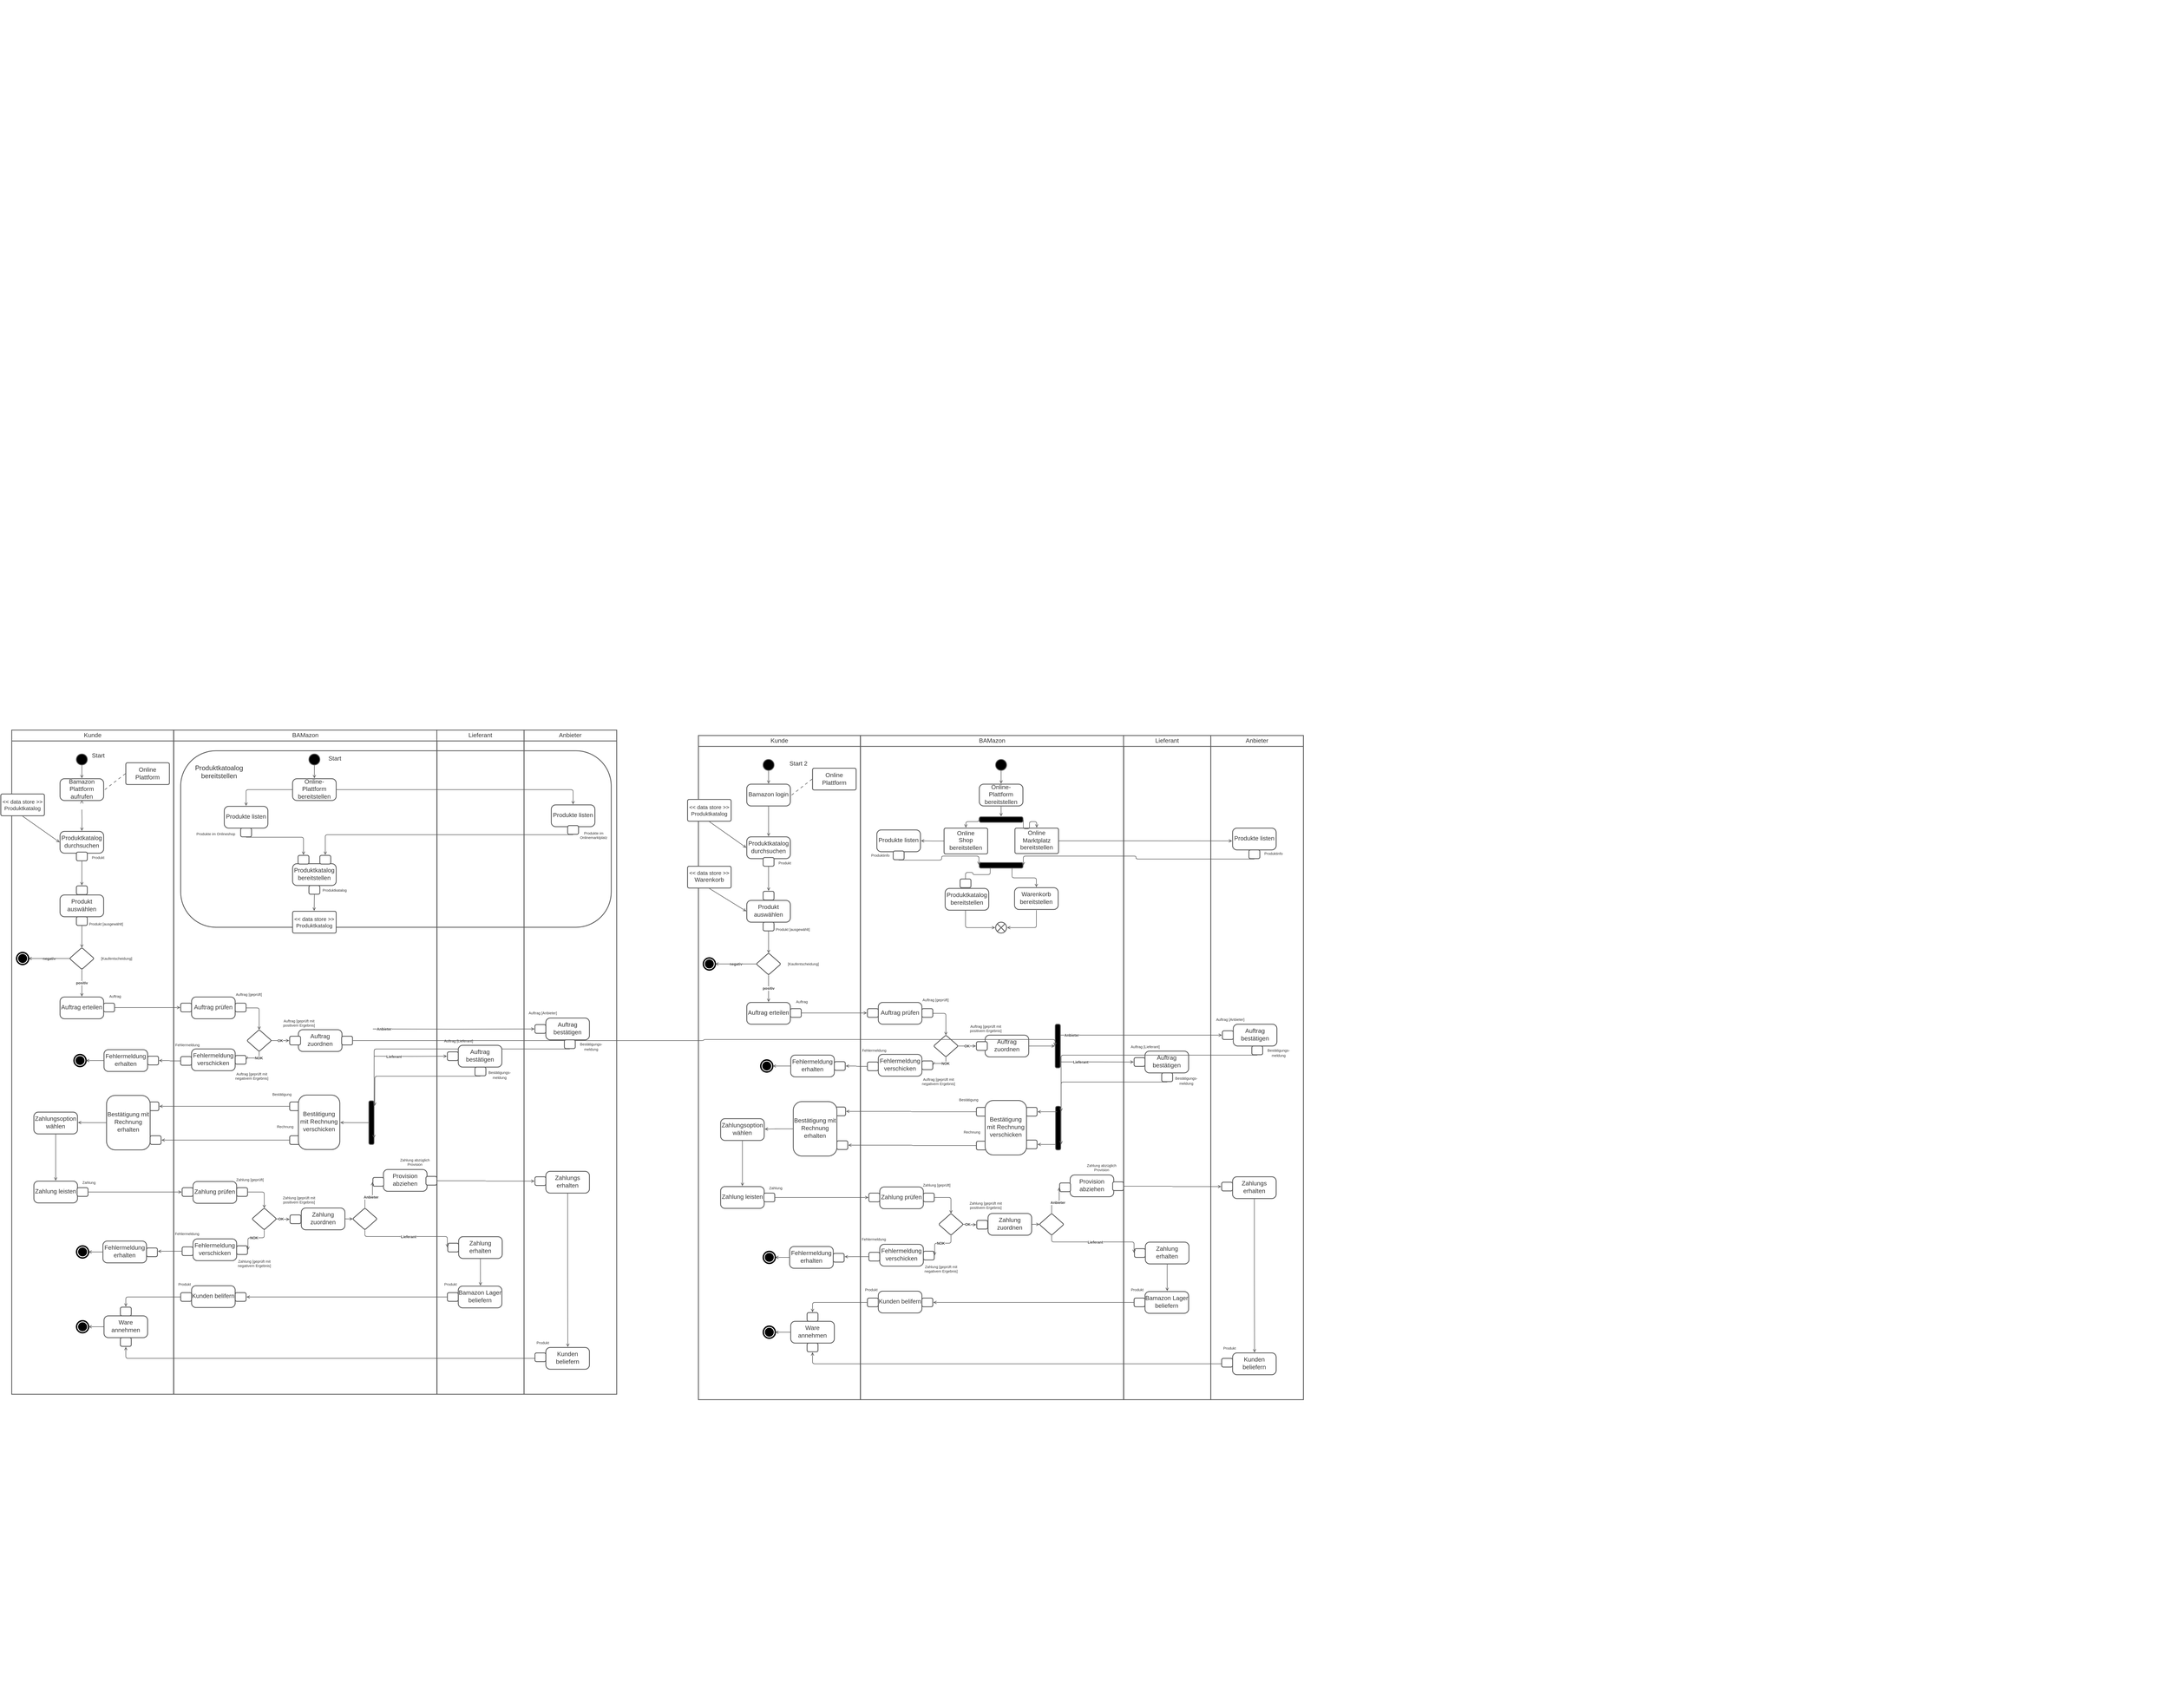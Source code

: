 <mxfile version="20.8.1" type="github" pages="3"><diagram id="QJX0We56JolBGLWByP_g" name="UML Activity"><mxGraphModel dx="7820" dy="5645" grid="1" gridSize="10" guides="1" tooltips="1" connect="1" arrows="1" fold="1" page="1" pageScale="1" pageWidth="850" pageHeight="1100" math="0" shadow="0"><root><mxCell id="0"/><mxCell id="1" parent="0"/><mxCell id="ZJBs4QtBd6nCvuyranIQ-1" value="" style="rounded=1;arcSize=20;whiteSpace=wrap;fontSize=13;align=center;spacing=0;strokeColor=#5e5e5e;strokeOpacity=100;strokeWidth=2.3;html=1;" vertex="1" parent="1"><mxGeometry x="3090" y="2217" width="1185" height="486" as="geometry"/></mxCell><mxCell id="ZJBs4QtBd6nCvuyranIQ-2" value="" style="fillColor=none;strokeColor=none;pointerEvents=0;fontStyle=0;html=1;whiteSpace=wrap;container=1;collapsible=0;childLayout=stackLayout;resizeParent=1;dropTarget=0;fontSize=13;spacing=0;strokeOpacity=100;rounded=1;absoluteArcSize=1;arcSize=9;strokeWidth=2.3;" vertex="1" parent="1"><mxGeometry x="5925" y="2175" width="255" height="1828.75" as="geometry"/></mxCell><mxCell id="ZJBs4QtBd6nCvuyranIQ-3" value="Anbieter" style="swimlane;html=1;whiteSpace=wrap;connectable=0;fontStyle=0;startSize=30;dropTarget=0;rounded=0;spacing=0;strokeColor=#5e5e5e;strokeOpacity=100;strokeWidth=2.3;container=1;pointerEvents=0;collapsible=0;recursiveResize=0;fontSize=16.7;fontColor=#333333;align=center;" vertex="1" parent="ZJBs4QtBd6nCvuyranIQ-2"><mxGeometry width="255" height="1828.75" as="geometry"/></mxCell><mxCell id="ZJBs4QtBd6nCvuyranIQ-4" value="" style="fillColor=none;strokeColor=none;pointerEvents=0;fontStyle=0;html=1;whiteSpace=wrap;container=1;collapsible=0;childLayout=stackLayout;resizeParent=1;dropTarget=0;fontSize=13;spacing=0;strokeOpacity=100;rounded=1;absoluteArcSize=1;arcSize=9;strokeWidth=2.3;" vertex="1" parent="1"><mxGeometry x="4515" y="2175" width="445.5" height="1828.75" as="geometry"/></mxCell><mxCell id="ZJBs4QtBd6nCvuyranIQ-5" value="Kunde" style="swimlane;html=1;whiteSpace=wrap;connectable=0;fontStyle=0;startSize=30;dropTarget=0;rounded=0;spacing=0;strokeColor=#5e5e5e;strokeOpacity=100;strokeWidth=2.3;container=1;pointerEvents=0;collapsible=0;recursiveResize=0;fontSize=16.7;fontColor=#333333;align=center;" vertex="1" parent="ZJBs4QtBd6nCvuyranIQ-4"><mxGeometry width="445.5" height="1828.75" as="geometry"/></mxCell><mxCell id="ZJBs4QtBd6nCvuyranIQ-6" value="" style="fillColor=none;strokeColor=none;pointerEvents=0;fontStyle=0;html=1;whiteSpace=wrap;container=1;collapsible=0;childLayout=stackLayout;resizeParent=1;dropTarget=0;fontSize=13;spacing=0;strokeOpacity=100;rounded=1;absoluteArcSize=1;arcSize=9;strokeWidth=2.3;" vertex="1" parent="1"><mxGeometry x="4961" y="2175" width="724.5" height="1828.75" as="geometry"/></mxCell><mxCell id="ZJBs4QtBd6nCvuyranIQ-7" value="BAMazon" style="swimlane;html=1;whiteSpace=wrap;connectable=0;fontStyle=0;startSize=30;dropTarget=0;rounded=0;spacing=0;strokeColor=#5e5e5e;strokeOpacity=100;strokeWidth=2.3;container=1;pointerEvents=0;collapsible=0;recursiveResize=0;fontSize=16.7;fontColor=#333333;align=center;" vertex="1" parent="ZJBs4QtBd6nCvuyranIQ-6"><mxGeometry width="724.5" height="1828.75" as="geometry"/></mxCell><mxCell id="ZJBs4QtBd6nCvuyranIQ-8" value="" style="fillColor=none;strokeColor=none;pointerEvents=0;fontStyle=0;html=1;whiteSpace=wrap;container=1;collapsible=0;childLayout=stackLayout;resizeParent=1;dropTarget=0;fontSize=13;spacing=0;strokeOpacity=100;rounded=1;absoluteArcSize=1;arcSize=9;strokeWidth=2.3;" vertex="1" parent="1"><mxGeometry x="5685" y="2175" width="240" height="1828.75" as="geometry"/></mxCell><mxCell id="ZJBs4QtBd6nCvuyranIQ-9" value="Lieferant" style="swimlane;html=1;whiteSpace=wrap;connectable=0;fontStyle=0;startSize=30;dropTarget=0;rounded=0;spacing=0;strokeColor=#5e5e5e;strokeOpacity=100;strokeWidth=2.3;container=1;pointerEvents=0;collapsible=0;recursiveResize=0;fontSize=16.7;fontColor=#333333;align=center;" vertex="1" parent="ZJBs4QtBd6nCvuyranIQ-8"><mxGeometry width="240" height="1828.75" as="geometry"/></mxCell><mxCell id="ZJBs4QtBd6nCvuyranIQ-10" value="" style="fillColor=none;strokeColor=none;pointerEvents=0;fontStyle=0;html=1;whiteSpace=wrap;container=1;collapsible=0;childLayout=stackLayout;resizeParent=1;dropTarget=0;fontSize=13;spacing=0;strokeOpacity=100;rounded=1;absoluteArcSize=1;arcSize=9;strokeWidth=2.3;" vertex="1" parent="1"><mxGeometry x="4035" y="2160" width="255" height="1828.75" as="geometry"/></mxCell><mxCell id="ZJBs4QtBd6nCvuyranIQ-11" value="Anbieter" style="swimlane;html=1;whiteSpace=wrap;connectable=0;fontStyle=0;startSize=30;dropTarget=0;rounded=0;spacing=0;strokeColor=#5e5e5e;strokeOpacity=100;strokeWidth=2.3;container=1;pointerEvents=0;collapsible=0;recursiveResize=0;fontSize=16.7;fontColor=#333333;align=center;" vertex="1" parent="ZJBs4QtBd6nCvuyranIQ-10"><mxGeometry width="255" height="1828.75" as="geometry"/></mxCell><mxCell id="ZJBs4QtBd6nCvuyranIQ-12" value="" style="fillColor=none;strokeColor=none;pointerEvents=0;fontStyle=0;html=1;whiteSpace=wrap;container=1;collapsible=0;childLayout=stackLayout;resizeParent=1;dropTarget=0;fontSize=13;spacing=0;strokeOpacity=100;rounded=1;absoluteArcSize=1;arcSize=9;strokeWidth=2.3;" vertex="1" parent="1"><mxGeometry x="2625" y="2160" width="445.5" height="1828.75" as="geometry"/></mxCell><mxCell id="ZJBs4QtBd6nCvuyranIQ-13" value="Kunde" style="swimlane;html=1;whiteSpace=wrap;connectable=0;fontStyle=0;startSize=30;dropTarget=0;rounded=0;spacing=0;strokeColor=#5e5e5e;strokeOpacity=100;strokeWidth=2.3;container=1;pointerEvents=0;collapsible=0;recursiveResize=0;fontSize=16.7;fontColor=#333333;align=center;" vertex="1" parent="ZJBs4QtBd6nCvuyranIQ-12"><mxGeometry width="445.5" height="1828.75" as="geometry"/></mxCell><mxCell id="ZJBs4QtBd6nCvuyranIQ-14" value="" style="fillColor=none;strokeColor=none;pointerEvents=0;fontStyle=0;html=1;whiteSpace=wrap;container=1;collapsible=0;childLayout=stackLayout;resizeParent=1;dropTarget=0;fontSize=13;spacing=0;strokeOpacity=100;rounded=1;absoluteArcSize=1;arcSize=9;strokeWidth=2.3;" vertex="1" parent="1"><mxGeometry x="3071" y="2160" width="724.5" height="1828.75" as="geometry"/></mxCell><mxCell id="ZJBs4QtBd6nCvuyranIQ-15" value="BAMazon" style="swimlane;html=1;whiteSpace=wrap;connectable=0;fontStyle=0;startSize=30;dropTarget=0;rounded=0;spacing=0;strokeColor=#5e5e5e;strokeOpacity=100;strokeWidth=2.3;container=1;pointerEvents=0;collapsible=0;recursiveResize=0;fontSize=16.7;fontColor=#333333;align=center;" vertex="1" parent="ZJBs4QtBd6nCvuyranIQ-14"><mxGeometry width="724.5" height="1828.75" as="geometry"/></mxCell><mxCell id="ZJBs4QtBd6nCvuyranIQ-16" value="" style="fillColor=none;strokeColor=none;pointerEvents=0;fontStyle=0;html=1;whiteSpace=wrap;container=1;collapsible=0;childLayout=stackLayout;resizeParent=1;dropTarget=0;fontSize=13;spacing=0;strokeOpacity=100;rounded=1;absoluteArcSize=1;arcSize=9;strokeWidth=2.3;" vertex="1" parent="1"><mxGeometry x="3795" y="2160" width="240" height="1828.75" as="geometry"/></mxCell><mxCell id="ZJBs4QtBd6nCvuyranIQ-17" value="Lieferant" style="swimlane;html=1;whiteSpace=wrap;connectable=0;fontStyle=0;startSize=30;dropTarget=0;rounded=0;spacing=0;strokeColor=#5e5e5e;strokeOpacity=100;strokeWidth=2.3;container=1;pointerEvents=0;collapsible=0;recursiveResize=0;fontSize=16.7;fontColor=#333333;align=center;" vertex="1" parent="ZJBs4QtBd6nCvuyranIQ-16"><mxGeometry width="240" height="1828.75" as="geometry"/></mxCell><UserObject label="" lucidchartObjectId="1qPK7dx0igLD" id="ZJBs4QtBd6nCvuyranIQ-18"><mxCell style="html=1;overflow=block;blockSpacing=1;whiteSpace=wrap;ellipse;fillColor=#000000;fontSize=13;spacing=0;strokeColor=#5e5e5e;strokeOpacity=100;rounded=1;absoluteArcSize=1;arcSize=9;strokeWidth=2.3;" vertex="1" parent="1"><mxGeometry x="5333" y="2241" width="30" height="30" as="geometry"/></mxCell></UserObject><UserObject label="" lucidchartObjectId="1qPK4k~OFjf7" id="ZJBs4QtBd6nCvuyranIQ-19"><mxCell style="html=1;jettySize=18;whiteSpace=wrap;fontSize=13;strokeColor=#5E5E5E;strokeWidth=1.5;rounded=1;arcSize=12;edgeStyle=orthogonalEdgeStyle;startArrow=none;endArrow=open;exitX=0.5;exitY=1.038;exitPerimeter=0;entryX=0.5;entryY=-0.019;entryPerimeter=0;" edge="1" parent="1" source="ZJBs4QtBd6nCvuyranIQ-18" target="ZJBs4QtBd6nCvuyranIQ-20"><mxGeometry width="100" height="100" relative="1" as="geometry"><Array as="points"/></mxGeometry></mxCell></UserObject><mxCell id="ZJBs4QtBd6nCvuyranIQ-20" value="&lt;div style=&quot;display: flex; justify-content: center; text-align: center; align-items: baseline; font-size: 0; line-height: 1.25;margin-top: -2px;&quot;&gt;&lt;span&gt;&lt;span style=&quot;font-size:16.7px;color:#333333;&quot;&gt;Online-Plattform bereitstellen   &lt;/span&gt;&lt;/span&gt;&lt;/div&gt;" style="rounded=1;arcSize=20;whiteSpace=wrap;overflow=block;blockSpacing=1;html=1;fontSize=13;spacing=0;strokeColor=#5e5e5e;strokeOpacity=100;strokeWidth=2.3;" vertex="1" parent="1"><mxGeometry x="5288" y="2309" width="120" height="60" as="geometry"/></mxCell><mxCell id="ZJBs4QtBd6nCvuyranIQ-21" value="&lt;div style=&quot;display: flex; justify-content: center; text-align: center; align-items: baseline; font-size: 0; line-height: 1.25;margin-top: -2px;&quot;&gt;&lt;span&gt;&lt;span style=&quot;font-size:16.7px;color:#333333;&quot;&gt;Produktkatalog bereitstellen&lt;/span&gt;&lt;/span&gt;&lt;/div&gt;" style="rounded=1;arcSize=20;whiteSpace=wrap;overflow=block;blockSpacing=1;html=1;fontSize=13;spacing=0;strokeColor=#5e5e5e;strokeOpacity=100;strokeWidth=2.3;" vertex="1" parent="1"><mxGeometry x="5194" y="2596" width="120" height="60" as="geometry"/></mxCell><UserObject label="" lucidchartObjectId="1qPKVFaYrxze" id="ZJBs4QtBd6nCvuyranIQ-22"><mxCell style="html=1;overflow=block;blockSpacing=1;whiteSpace=wrap;fillColor=#000000;fontSize=13;spacing=0;strokeColor=#5e5e5e;strokeOpacity=100;rounded=1;absoluteArcSize=1;arcSize=9;strokeWidth=2.3;" vertex="1" parent="1"><mxGeometry x="5288" y="2525" width="120" height="15" as="geometry"/></mxCell></UserObject><mxCell id="ZJBs4QtBd6nCvuyranIQ-23" value="&lt;div style=&quot;display: flex; justify-content: center; text-align: center; align-items: baseline; font-size: 0; line-height: 1.25;margin-top: -2px;&quot;&gt;&lt;span&gt;&lt;span style=&quot;font-size:16.7px;color:#333333;&quot;&gt;Provision abziehen&lt;/span&gt;&lt;/span&gt;&lt;/div&gt;" style="rounded=1;arcSize=20;whiteSpace=wrap;overflow=block;blockSpacing=1;html=1;fontSize=13;spacing=0;strokeColor=#5e5e5e;strokeOpacity=100;strokeWidth=2.3;" vertex="1" parent="1"><mxGeometry x="5538" y="3385" width="120" height="60" as="geometry"/></mxCell><mxCell id="ZJBs4QtBd6nCvuyranIQ-24" value="&lt;div style=&quot;display: flex; justify-content: center; text-align: center; align-items: baseline; font-size: 0; line-height: 1.25;margin-top: -2px;&quot;&gt;&lt;span&gt;&lt;span style=&quot;font-size:16.7px;color:#333333;&quot;&gt;Kunden beliefern&lt;/span&gt;&lt;/span&gt;&lt;/div&gt;" style="rounded=1;arcSize=20;whiteSpace=wrap;overflow=block;blockSpacing=1;html=1;fontSize=13;spacing=0;strokeColor=#5e5e5e;strokeOpacity=100;strokeWidth=2.3;" vertex="1" parent="1"><mxGeometry x="5985" y="3875" width="120" height="60" as="geometry"/></mxCell><mxCell id="ZJBs4QtBd6nCvuyranIQ-25" value="&lt;div style=&quot;display: flex; justify-content: center; text-align: center; align-items: baseline; font-size: 0; line-height: 1.25;margin-top: -2px;&quot;&gt;&lt;span&gt;&lt;span style=&quot;font-size:16.7px;color:#333333;&quot;&gt;Bamazon Lager beliefern&lt;/span&gt;&lt;/span&gt;&lt;/div&gt;" style="rounded=1;arcSize=20;whiteSpace=wrap;overflow=block;blockSpacing=1;html=1;fontSize=13;spacing=0;strokeColor=#5e5e5e;strokeOpacity=100;strokeWidth=2.3;" vertex="1" parent="1"><mxGeometry x="5744" y="3706" width="120" height="60" as="geometry"/></mxCell><mxCell id="ZJBs4QtBd6nCvuyranIQ-26" value="&lt;div style=&quot;display: flex; justify-content: center; text-align: center; align-items: baseline; font-size: 0; line-height: 1.25;margin-top: -2px;&quot;&gt;&lt;span&gt;&lt;span style=&quot;font-size:16.7px;color:#333333;&quot;&gt;Kunden belifern&lt;/span&gt;&lt;/span&gt;&lt;/div&gt;" style="rounded=1;arcSize=20;whiteSpace=wrap;overflow=block;blockSpacing=1;html=1;fontSize=13;spacing=0;strokeColor=#5e5e5e;strokeOpacity=100;strokeWidth=2.3;" vertex="1" parent="1"><mxGeometry x="5010" y="3705" width="120" height="60" as="geometry"/></mxCell><mxCell id="ZJBs4QtBd6nCvuyranIQ-27" value="&lt;div style=&quot;display: flex; justify-content: center; text-align: center; align-items: baseline; font-size: 0; line-height: 1.25;margin-top: -2px;&quot;&gt;&lt;span&gt;&lt;span style=&quot;font-size:16.7px;color:#333333;&quot;&gt;Ware  annehmen&lt;/span&gt;&lt;/span&gt;&lt;/div&gt;" style="rounded=1;arcSize=20;whiteSpace=wrap;overflow=block;blockSpacing=1;html=1;fontSize=13;spacing=0;strokeColor=#5e5e5e;strokeOpacity=100;strokeWidth=2.3;" vertex="1" parent="1"><mxGeometry x="4769" y="3788" width="120" height="60" as="geometry"/></mxCell><UserObject label="" lucidchartObjectId="1qPKmj.zcrEU" id="ZJBs4QtBd6nCvuyranIQ-28"><mxCell style="html=1;overflow=block;blockSpacing=1;whiteSpace=wrap;shape=mxgraph.bpmn.shape;outline=end;symbol=terminate;strokeColor=#000000;fillColor=#ffffff;fontSize=13;spacing=0;strokeOpacity=100;rounded=1;absoluteArcSize=1;arcSize=9;strokeWidth=2.3;" vertex="1" parent="1"><mxGeometry x="4695" y="3803" width="30" height="30" as="geometry"/></mxCell></UserObject><UserObject label="" lucidchartObjectId="1qPK8N~849mW" id="ZJBs4QtBd6nCvuyranIQ-29"><mxCell style="html=1;jettySize=18;whiteSpace=wrap;fontSize=13;strokeColor=#5E5E5E;strokeWidth=1.5;rounded=1;arcSize=12;edgeStyle=orthogonalEdgeStyle;startArrow=none;endArrow=open;exitX=0.5;exitY=1.019;exitPerimeter=0;entryX=0.5;entryY=-0.075;entryPerimeter=0;" edge="1" parent="1" source="ZJBs4QtBd6nCvuyranIQ-20" target="ZJBs4QtBd6nCvuyranIQ-30"><mxGeometry width="100" height="100" relative="1" as="geometry"><Array as="points"/></mxGeometry></mxCell></UserObject><UserObject label="" lucidchartObjectId="1qPKnWXKXSMr" id="ZJBs4QtBd6nCvuyranIQ-30"><mxCell style="html=1;overflow=block;blockSpacing=1;whiteSpace=wrap;fillColor=#000000;fontSize=13;spacing=0;strokeColor=#5e5e5e;strokeOpacity=100;rounded=1;absoluteArcSize=1;arcSize=9;strokeWidth=2.3;" vertex="1" parent="1"><mxGeometry x="5288" y="2399" width="120" height="15" as="geometry"/></mxCell></UserObject><UserObject label="&lt;div style=&quot;display: flex; justify-content: center; text-align: center; align-items: baseline; font-size: 0; line-height: 1.25;margin-top: -2px;&quot;&gt;&lt;span&gt;&lt;span style=&quot;font-size:16.7px;color:#333333;&quot;&gt;Online &#xA;&lt;/span&gt;&lt;/span&gt;&lt;/div&gt;&lt;div style=&quot;display: flex; justify-content: center; text-align: center; align-items: baseline; font-size: 0; line-height: 1.25;margin-top: -2px;&quot;&gt;&lt;span&gt;&lt;span style=&quot;font-size:16.7px;color:#333333;&quot;&gt;Shop bereitstellen&lt;/span&gt;&lt;/span&gt;&lt;/div&gt;" lucidchartObjectId="1qPKV4sX8P4n" id="ZJBs4QtBd6nCvuyranIQ-31"><mxCell style="html=1;overflow=block;blockSpacing=1;whiteSpace=wrap;fontSize=13;spacing=3.8;strokeColor=#5e5e5e;strokeOpacity=100;rounded=1;absoluteArcSize=1;arcSize=9;strokeWidth=2.3;" vertex="1" parent="1"><mxGeometry x="5191" y="2430" width="120" height="71" as="geometry"/></mxCell></UserObject><UserObject label="&lt;div style=&quot;display: flex; justify-content: center; text-align: center; align-items: baseline; font-size: 0; line-height: 1.25;margin-top: -2px;&quot;&gt;&lt;span&gt;&lt;span style=&quot;font-size:16.7px;color:#333333;&quot;&gt;Online Marktplatz&#xA;&lt;/span&gt;&lt;/span&gt;&lt;/div&gt;&lt;div style=&quot;display: flex; justify-content: center; text-align: center; align-items: baseline; font-size: 0; line-height: 1.25;margin-top: -2px;&quot;&gt;&lt;span&gt;&lt;span style=&quot;font-size:16.7px;color:#333333;&quot;&gt;bereitstellen&lt;/span&gt;&lt;/span&gt;&lt;/div&gt;" lucidchartObjectId="1qPKSSTI2Mq7" id="ZJBs4QtBd6nCvuyranIQ-32"><mxCell style="html=1;overflow=block;blockSpacing=1;whiteSpace=wrap;fontSize=13;spacing=3.8;strokeColor=#5e5e5e;strokeOpacity=100;rounded=1;absoluteArcSize=1;arcSize=9;strokeWidth=2.3;" vertex="1" parent="1"><mxGeometry x="5386" y="2430" width="120" height="70" as="geometry"/></mxCell></UserObject><UserObject label="" lucidchartObjectId="1qPKWTYhlj-T" id="ZJBs4QtBd6nCvuyranIQ-33"><mxCell style="html=1;jettySize=18;whiteSpace=wrap;fontSize=13;strokeColor=#5E5E5E;strokeWidth=1.5;rounded=1;arcSize=12;edgeStyle=orthogonalEdgeStyle;startArrow=open;endArrow=none;exitX=0.5;exitY=-0.016;exitPerimeter=0;entryX=-0.009;entryY=0.295;entryPerimeter=0;" edge="1" parent="1" source="ZJBs4QtBd6nCvuyranIQ-31" target="ZJBs4QtBd6nCvuyranIQ-30"><mxGeometry width="100" height="100" relative="1" as="geometry"><Array as="points"/></mxGeometry></mxCell></UserObject><UserObject label="" lucidchartObjectId="1qPKqcczvLi~" id="ZJBs4QtBd6nCvuyranIQ-34"><mxCell style="html=1;jettySize=18;whiteSpace=wrap;fontSize=13;strokeColor=#5E5E5E;strokeWidth=1.5;rounded=1;arcSize=12;edgeStyle=orthogonalEdgeStyle;startArrow=none;endArrow=open;exitX=1.009;exitY=0.5;exitPerimeter=0;entryX=0.5;entryY=-0.016;entryPerimeter=0;" edge="1" parent="1" source="ZJBs4QtBd6nCvuyranIQ-30" target="ZJBs4QtBd6nCvuyranIQ-32"><mxGeometry width="100" height="100" relative="1" as="geometry"><Array as="points"/></mxGeometry></mxCell></UserObject><mxCell id="ZJBs4QtBd6nCvuyranIQ-35" value="&lt;div style=&quot;display: flex; justify-content: center; text-align: center; align-items: baseline; font-size: 0; line-height: 1.25;margin-top: -2px;&quot;&gt;&lt;span&gt;&lt;span style=&quot;font-size:16.7px;color:#333333;&quot;&gt;Produkte listen&lt;/span&gt;&lt;/span&gt;&lt;/div&gt;" style="rounded=1;arcSize=20;whiteSpace=wrap;overflow=block;blockSpacing=1;html=1;fontSize=13;spacing=0;strokeColor=#5e5e5e;strokeOpacity=100;strokeWidth=2.3;" vertex="1" parent="1"><mxGeometry x="5006" y="2435" width="120" height="60" as="geometry"/></mxCell><mxCell id="ZJBs4QtBd6nCvuyranIQ-36" value="&lt;div style=&quot;display: flex; justify-content: center; text-align: center; align-items: baseline; font-size: 0; line-height: 1.25;margin-top: -2px;&quot;&gt;&lt;span&gt;&lt;span style=&quot;font-size:16.7px;color:#333333;&quot;&gt;Produkte listen&lt;/span&gt;&lt;/span&gt;&lt;/div&gt;" style="rounded=1;arcSize=20;whiteSpace=wrap;overflow=block;blockSpacing=1;html=1;fontSize=13;spacing=0;strokeColor=#5e5e5e;strokeOpacity=100;strokeWidth=2.3;" vertex="1" parent="1"><mxGeometry x="5985" y="2430" width="120" height="60" as="geometry"/></mxCell><mxCell id="ZJBs4QtBd6nCvuyranIQ-37" value="&lt;div style=&quot;display: flex; justify-content: center; text-align: center; align-items: baseline; font-size: 0; line-height: 1.25;margin-top: -2px;&quot;&gt;&lt;span&gt;&lt;span style=&quot;font-size:16.7px;color:#333333;&quot;&gt;Bamazon login&lt;/span&gt;&lt;/span&gt;&lt;/div&gt;" style="rounded=1;arcSize=20;whiteSpace=wrap;overflow=block;blockSpacing=1;html=1;fontSize=13;spacing=0;strokeColor=#5e5e5e;strokeOpacity=100;strokeWidth=2.3;" vertex="1" parent="1"><mxGeometry x="4648" y="2309" width="120" height="60" as="geometry"/></mxCell><mxCell id="ZJBs4QtBd6nCvuyranIQ-38" value="&lt;div style=&quot;display: flex; justify-content: center; text-align: center; align-items: baseline; font-size: 0; line-height: 1.25;margin-top: -2px;&quot;&gt;&lt;span&gt;&lt;span style=&quot;font-size:16.7px;color:#333333;&quot;&gt;Produktkatalog durchsuchen &lt;/span&gt;&lt;/span&gt;&lt;/div&gt;" style="rounded=1;arcSize=20;whiteSpace=wrap;overflow=block;blockSpacing=1;html=1;fontSize=13;spacing=0;strokeColor=#5e5e5e;strokeOpacity=100;strokeWidth=2.3;" vertex="1" parent="1"><mxGeometry x="4648" y="2454" width="120" height="60" as="geometry"/></mxCell><UserObject label="" lucidchartObjectId="1qPKSk39ISDu" id="ZJBs4QtBd6nCvuyranIQ-39"><mxCell style="html=1;jettySize=18;whiteSpace=wrap;fontSize=13;strokeColor=#5E5E5E;strokeWidth=1.5;rounded=1;arcSize=12;edgeStyle=orthogonalEdgeStyle;startArrow=none;endArrow=open;exitX=0.5;exitY=1.019;exitPerimeter=0;entryX=0.5;entryY=-0.019;entryPerimeter=0;" edge="1" parent="1" source="ZJBs4QtBd6nCvuyranIQ-37" target="ZJBs4QtBd6nCvuyranIQ-38"><mxGeometry width="100" height="100" relative="1" as="geometry"><Array as="points"/></mxGeometry></mxCell></UserObject><UserObject label="" lucidchartObjectId="7c4KwWs1IZLT" id="ZJBs4QtBd6nCvuyranIQ-40"><mxCell style="html=1;jettySize=18;whiteSpace=wrap;fontSize=13;strokeColor=#5E5E5E;strokeWidth=1.5;rounded=1;arcSize=12;edgeStyle=orthogonalEdgeStyle;startArrow=none;endArrow=open;exitX=0.5;exitY=1.047;exitPerimeter=0;entryX=0.5;entryY=-0.047;entryPerimeter=0;" edge="1" parent="1" source="ZJBs4QtBd6nCvuyranIQ-196" target="ZJBs4QtBd6nCvuyranIQ-194"><mxGeometry width="100" height="100" relative="1" as="geometry"><Array as="points"/></mxGeometry></mxCell></UserObject><mxCell id="ZJBs4QtBd6nCvuyranIQ-41" value="&lt;div style=&quot;display: flex; justify-content: center; text-align: center; align-items: baseline; font-size: 0; line-height: 1.25;margin-top: -2px;&quot;&gt;&lt;span&gt;&lt;span style=&quot;font-size:16.7px;color:#333333;&quot;&gt;Produkt auswählen&lt;/span&gt;&lt;/span&gt;&lt;/div&gt;" style="rounded=1;arcSize=20;whiteSpace=wrap;overflow=block;blockSpacing=1;html=1;fontSize=13;spacing=0;strokeColor=#5e5e5e;strokeOpacity=100;strokeWidth=2.3;" vertex="1" parent="1"><mxGeometry x="4648" y="2629" width="120" height="60" as="geometry"/></mxCell><mxCell id="ZJBs4QtBd6nCvuyranIQ-42" value="&lt;div style=&quot;display: flex; justify-content: center; text-align: center; align-items: baseline; font-size: 0; line-height: 1.25;margin-top: -2px;&quot;&gt;&lt;span&gt;&lt;span style=&quot;font-size:16.7px;color:#333333;&quot;&gt;Warenkorb bereitstellen&lt;/span&gt;&lt;/span&gt;&lt;/div&gt;" style="rounded=1;arcSize=20;whiteSpace=wrap;overflow=block;blockSpacing=1;html=1;fontSize=13;spacing=0;strokeColor=#5e5e5e;strokeOpacity=100;strokeWidth=2.3;" vertex="1" parent="1"><mxGeometry x="5385" y="2594" width="120" height="60" as="geometry"/></mxCell><UserObject label="" lucidchartObjectId="1qPKAgygzsRD" id="ZJBs4QtBd6nCvuyranIQ-43"><mxCell style="html=1;jettySize=18;whiteSpace=wrap;fontSize=13;strokeColor=#5E5E5E;strokeWidth=1.5;rounded=1;arcSize=12;edgeStyle=orthogonalEdgeStyle;startArrow=none;endArrow=none;exitX=0.25;exitY=1;exitPerimeter=0;entryX=0.5;entryY=-0.047;entryPerimeter=0;" edge="1" parent="1" source="ZJBs4QtBd6nCvuyranIQ-22" target="ZJBs4QtBd6nCvuyranIQ-95"><mxGeometry width="100" height="100" relative="1" as="geometry"><Array as="points"/></mxGeometry></mxCell></UserObject><UserObject label="" lucidchartObjectId="1qPKwiDNQg1f" id="ZJBs4QtBd6nCvuyranIQ-44"><mxCell style="html=1;jettySize=18;whiteSpace=wrap;fontSize=13;strokeColor=#5E5E5E;strokeWidth=1.5;rounded=1;arcSize=12;edgeStyle=orthogonalEdgeStyle;startArrow=none;endArrow=open;exitX=0.75;exitY=1;exitPerimeter=0;entryX=0.5;entryY=-0.019;entryPerimeter=0;" edge="1" parent="1" source="ZJBs4QtBd6nCvuyranIQ-22" target="ZJBs4QtBd6nCvuyranIQ-42"><mxGeometry width="100" height="100" relative="1" as="geometry"><Array as="points"/></mxGeometry></mxCell></UserObject><UserObject label="" lucidchartObjectId="aa4KvTn4gZuu" id="ZJBs4QtBd6nCvuyranIQ-45"><mxCell style="html=1;jettySize=18;whiteSpace=wrap;fontSize=13;strokeColor=#5E5E5E;strokeWidth=1.5;rounded=1;arcSize=12;edgeStyle=orthogonalEdgeStyle;startArrow=none;endArrow=open;exitX=0.5;exitY=1.047;exitPerimeter=0;entryX=0.5;entryY=0.01;entryPerimeter=0;" edge="1" parent="1" source="ZJBs4QtBd6nCvuyranIQ-193" target="ZJBs4QtBd6nCvuyranIQ-46"><mxGeometry width="100" height="100" relative="1" as="geometry"><Array as="points"/></mxGeometry></mxCell></UserObject><UserObject label="" lucidchartObjectId="1qPK.HbcciLq" id="ZJBs4QtBd6nCvuyranIQ-46"><mxCell style="html=1;overflow=block;blockSpacing=1;whiteSpace=wrap;shape=rhombus;fontSize=13;spacing=0;strokeColor=#5e5e5e;strokeOpacity=100;rounded=1;absoluteArcSize=1;arcSize=9;strokeWidth=2.3;" vertex="1" parent="1"><mxGeometry x="4674" y="2774" width="68" height="60" as="geometry"/></mxCell></UserObject><UserObject label="[Kaufentscheidung]" lucidchartObjectId="1qPKwsh2eP3~" id="ZJBs4QtBd6nCvuyranIQ-47"><mxCell style="html=1;overflow=block;blockSpacing=1;whiteSpace=wrap;fontSize=10;fontColor=#333333;align=center;spacing=3.8;strokeOpacity=0;fillOpacity=0;rounded=1;absoluteArcSize=1;arcSize=9;fillColor=#ffffff;strokeWidth=2.3;" vertex="1" parent="1"><mxGeometry x="4714" y="2781" width="180" height="45" as="geometry"/></mxCell></UserObject><UserObject label="" lucidchartObjectId="1qPK1D.qySy~" id="ZJBs4QtBd6nCvuyranIQ-48"><mxCell style="html=1;jettySize=18;whiteSpace=wrap;fontSize=10;fontColor=#333333;fontStyle=1;align=center;strokeColor=#5E5E5E;strokeWidth=1.5;rounded=1;arcSize=12;edgeStyle=orthogonalEdgeStyle;startArrow=none;endArrow=open;exitX=0.013;exitY=0.5;exitPerimeter=0;entryX=1.038;entryY=0.5;entryPerimeter=0;" edge="1" parent="1" source="ZJBs4QtBd6nCvuyranIQ-46" target="ZJBs4QtBd6nCvuyranIQ-50"><mxGeometry width="100" height="100" relative="1" as="geometry"><Array as="points"/></mxGeometry></mxCell></UserObject><mxCell id="ZJBs4QtBd6nCvuyranIQ-49" value="negativ" style="text;html=1;resizable=0;labelBackgroundColor=default;align=center;verticalAlign=middle;fontStyle=1;fontColor=#333333;fontSize=10;" vertex="1" parent="ZJBs4QtBd6nCvuyranIQ-48"><mxGeometry relative="1" as="geometry"/></mxCell><UserObject label="" lucidchartObjectId="1qPKbKlyycFO" id="ZJBs4QtBd6nCvuyranIQ-50"><mxCell style="html=1;overflow=block;blockSpacing=1;whiteSpace=wrap;shape=mxgraph.bpmn.shape;outline=end;symbol=terminate;strokeColor=#000000;fillColor=#ffffff;fontSize=13;spacing=0;strokeOpacity=100;rounded=1;absoluteArcSize=1;arcSize=9;strokeWidth=2.3;" vertex="1" parent="1"><mxGeometry x="4530" y="2789" width="30" height="30" as="geometry"/></mxCell></UserObject><UserObject label="" lucidchartObjectId="1qPKMfwtJlas" id="ZJBs4QtBd6nCvuyranIQ-51"><mxCell style="html=1;jettySize=18;whiteSpace=wrap;fontSize=10;fontColor=#333333;fontStyle=1;align=center;strokeColor=#5E5E5E;strokeWidth=1.5;rounded=1;arcSize=12;edgeStyle=orthogonalEdgeStyle;startArrow=none;endArrow=open;exitX=0.5;exitY=0.99;exitPerimeter=0;entryX=0.5;entryY=-0.019;entryPerimeter=0;" edge="1" parent="1" source="ZJBs4QtBd6nCvuyranIQ-46" target="ZJBs4QtBd6nCvuyranIQ-53"><mxGeometry width="100" height="100" relative="1" as="geometry"><Array as="points"/></mxGeometry></mxCell></UserObject><mxCell id="ZJBs4QtBd6nCvuyranIQ-52" value="positiv" style="text;html=1;resizable=0;labelBackgroundColor=default;align=center;verticalAlign=middle;fontStyle=1;fontColor=#333333;fontSize=10;" vertex="1" parent="ZJBs4QtBd6nCvuyranIQ-51"><mxGeometry relative="1" as="geometry"/></mxCell><mxCell id="ZJBs4QtBd6nCvuyranIQ-53" value="&lt;div style=&quot;display: flex; justify-content: center; text-align: center; align-items: baseline; font-size: 0; line-height: 1.25;margin-top: -2px;&quot;&gt;&lt;span&gt;&lt;span style=&quot;font-size:16.7px;color:#333333;&quot;&gt;Auftrag erteilen&lt;/span&gt;&lt;/span&gt;&lt;/div&gt;" style="rounded=1;arcSize=20;whiteSpace=wrap;overflow=block;blockSpacing=1;html=1;fontSize=13;spacing=0;strokeColor=#5e5e5e;strokeOpacity=100;strokeWidth=2.3;" vertex="1" parent="1"><mxGeometry x="4648" y="2910" width="120" height="60" as="geometry"/></mxCell><UserObject label="Start 2" lucidchartObjectId="1qPKNMmjkMVZ" id="ZJBs4QtBd6nCvuyranIQ-54"><mxCell style="html=1;overflow=block;blockSpacing=1;whiteSpace=wrap;fontSize=16.7;fontColor=#333333;align=left;spacing=3.8;verticalAlign=top;strokeColor=none;fillOpacity=0;fillColor=#ffffff;strokeWidth=0;" vertex="1" parent="1"><mxGeometry x="4763" y="2240" width="57" height="28" as="geometry"/></mxCell></UserObject><UserObject label="" lucidchartObjectId="1qPKD0fajREM" id="ZJBs4QtBd6nCvuyranIQ-55"><mxCell style="html=1;overflow=block;blockSpacing=1;whiteSpace=wrap;ellipse;fillColor=#000000;fontSize=13;spacing=0;strokeColor=#5e5e5e;strokeOpacity=100;rounded=1;absoluteArcSize=1;arcSize=9;strokeWidth=2.3;" vertex="1" parent="1"><mxGeometry x="4693" y="2241" width="30" height="30" as="geometry"/></mxCell></UserObject><UserObject label="" lucidchartObjectId="1qPKsW9kE2Mu" id="ZJBs4QtBd6nCvuyranIQ-56"><mxCell style="html=1;jettySize=18;whiteSpace=wrap;fontSize=13;strokeColor=#5E5E5E;strokeWidth=1.5;rounded=1;arcSize=12;edgeStyle=orthogonalEdgeStyle;startArrow=none;endArrow=open;exitX=0.5;exitY=1.038;exitPerimeter=0;entryX=0.5;entryY=-0.019;entryPerimeter=0;" edge="1" parent="1" source="ZJBs4QtBd6nCvuyranIQ-55" target="ZJBs4QtBd6nCvuyranIQ-37"><mxGeometry width="100" height="100" relative="1" as="geometry"><Array as="points"/></mxGeometry></mxCell></UserObject><UserObject label="" lucidchartObjectId="1qPKF-Sdi_Pb" id="ZJBs4QtBd6nCvuyranIQ-57"><mxCell style="html=1;jettySize=18;whiteSpace=wrap;fontSize=13;strokeColor=#5E5E5E;strokeWidth=1.5;rounded=1;arcSize=12;edgeStyle=orthogonalEdgeStyle;startArrow=none;endArrow=open;exitX=-0.009;exitY=0.5;exitPerimeter=0;entryX=1.009;entryY=0.5;entryPerimeter=0;" edge="1" parent="1" source="ZJBs4QtBd6nCvuyranIQ-31" target="ZJBs4QtBd6nCvuyranIQ-35"><mxGeometry width="100" height="100" relative="1" as="geometry"><Array as="points"/></mxGeometry></mxCell></UserObject><UserObject label="" lucidchartObjectId="1qPKUcSkzQu~" id="ZJBs4QtBd6nCvuyranIQ-58"><mxCell style="html=1;jettySize=18;whiteSpace=wrap;fontSize=13;strokeColor=#5E5E5E;strokeWidth=1.5;rounded=1;arcSize=12;edgeStyle=orthogonalEdgeStyle;startArrow=none;endArrow=open;exitX=1.009;exitY=0.5;exitPerimeter=0;entryX=-0.009;entryY=0.587;entryPerimeter=0;" edge="1" parent="1" source="ZJBs4QtBd6nCvuyranIQ-32" target="ZJBs4QtBd6nCvuyranIQ-36"><mxGeometry width="100" height="100" relative="1" as="geometry"><Array as="points"/></mxGeometry></mxCell></UserObject><UserObject label="" lucidchartObjectId="1qPKp.etjivw" id="ZJBs4QtBd6nCvuyranIQ-59"><mxCell style="html=1;jettySize=18;whiteSpace=wrap;fontSize=13;strokeColor=#5E5E5E;strokeWidth=1.5;rounded=1;arcSize=12;edgeStyle=orthogonalEdgeStyle;startArrow=none;endArrow=open;exitX=0.5;exitY=1.047;exitPerimeter=0;entryX=1.009;entryY=0.525;entryPerimeter=0;" edge="1" parent="1" source="ZJBs4QtBd6nCvuyranIQ-94" target="ZJBs4QtBd6nCvuyranIQ-22"><mxGeometry width="100" height="100" relative="1" as="geometry"><Array as="points"/></mxGeometry></mxCell></UserObject><UserObject label="" lucidchartObjectId="1qPKIAh7PKrW" id="ZJBs4QtBd6nCvuyranIQ-60"><mxCell style="html=1;jettySize=18;whiteSpace=wrap;fontSize=13;strokeColor=#5E5E5E;strokeWidth=1.5;rounded=1;arcSize=12;edgeStyle=orthogonalEdgeStyle;startArrow=none;endArrow=open;exitX=0.5;exitY=1.047;exitPerimeter=0;entryX=-0.009;entryY=0.45;entryPerimeter=0;" edge="1" parent="1" source="ZJBs4QtBd6nCvuyranIQ-93" target="ZJBs4QtBd6nCvuyranIQ-22"><mxGeometry width="100" height="100" relative="1" as="geometry"><Array as="points"/></mxGeometry></mxCell></UserObject><UserObject label="" lucidchartObjectId="1qPKvAH1hTs-" id="ZJBs4QtBd6nCvuyranIQ-61"><mxCell style="html=1;overflow=block;blockSpacing=1;whiteSpace=wrap;shape=rhombus;fontSize=13;spacing=0;strokeColor=#5e5e5e;strokeOpacity=100;rounded=1;absoluteArcSize=1;arcSize=9;strokeWidth=2.3;" vertex="1" parent="1"><mxGeometry x="5162" y="3000" width="68" height="60" as="geometry"/></mxCell></UserObject><UserObject label="Auftrag [geprüft]" lucidchartObjectId="1qPKaY~G~DfK" id="ZJBs4QtBd6nCvuyranIQ-62"><mxCell style="html=1;overflow=block;blockSpacing=1;whiteSpace=wrap;fontSize=10;fontColor=#333333;align=center;spacing=3.8;strokeOpacity=0;fillOpacity=0;rounded=1;absoluteArcSize=1;arcSize=9;fillColor=#ffffff;strokeWidth=2.3;" vertex="1" parent="1"><mxGeometry x="5078" y="2878" width="180" height="50" as="geometry"/></mxCell></UserObject><UserObject label="" lucidchartObjectId="1qPKGc-3Av5k" id="ZJBs4QtBd6nCvuyranIQ-63"><mxCell style="html=1;jettySize=18;whiteSpace=wrap;fontSize=10;fontColor=#333333;fontStyle=1;align=center;strokeColor=#5E5E5E;strokeWidth=1.5;rounded=1;arcSize=12;edgeStyle=orthogonalEdgeStyle;startArrow=none;endArrow=open;exitX=0.5;exitY=0.99;exitPerimeter=0;entryX=1.037;entryY=0.5;entryPerimeter=0;" edge="1" parent="1" source="ZJBs4QtBd6nCvuyranIQ-61" target="ZJBs4QtBd6nCvuyranIQ-119"><mxGeometry width="100" height="100" relative="1" as="geometry"><Array as="points"/></mxGeometry></mxCell></UserObject><mxCell id="ZJBs4QtBd6nCvuyranIQ-64" value="NOK" style="text;html=1;resizable=0;labelBackgroundColor=default;align=center;verticalAlign=middle;fontStyle=1;fontColor=#333333;fontSize=10;" vertex="1" parent="ZJBs4QtBd6nCvuyranIQ-63"><mxGeometry x="-0.316" relative="1" as="geometry"/></mxCell><UserObject label="" lucidchartObjectId="1qPKxXGX2cU9" id="ZJBs4QtBd6nCvuyranIQ-65"><mxCell style="html=1;jettySize=18;whiteSpace=wrap;fontSize=10;fontColor=#333333;fontStyle=1;align=center;strokeColor=#5E5E5E;strokeWidth=1.5;rounded=1;arcSize=12;edgeStyle=orthogonalEdgeStyle;startArrow=none;endArrow=open;exitX=0.987;exitY=0.5;exitPerimeter=0;entryX=-0.037;entryY=0.5;entryPerimeter=0;" edge="1" parent="1" source="ZJBs4QtBd6nCvuyranIQ-61" target="ZJBs4QtBd6nCvuyranIQ-118"><mxGeometry width="100" height="100" relative="1" as="geometry"><Array as="points"/></mxGeometry></mxCell></UserObject><mxCell id="ZJBs4QtBd6nCvuyranIQ-66" value="OK" style="text;html=1;resizable=0;labelBackgroundColor=default;align=center;verticalAlign=middle;fontStyle=1;fontColor=#333333;fontSize=10;" vertex="1" parent="ZJBs4QtBd6nCvuyranIQ-65"><mxGeometry relative="1" as="geometry"/></mxCell><UserObject label="" lucidchartObjectId="Up1KwJZDl65s" id="ZJBs4QtBd6nCvuyranIQ-67"><mxCell style="html=1;jettySize=18;whiteSpace=wrap;fontSize=13;strokeColor=#5E5E5E;strokeWidth=1.5;rounded=1;arcSize=12;edgeStyle=orthogonalEdgeStyle;startArrow=none;endArrow=open;exitX=1.009;exitY=0.5;exitPerimeter=0;entryX=-0.079;entryY=0.5;entryPerimeter=0;" edge="1" parent="1" source="ZJBs4QtBd6nCvuyranIQ-113" target="ZJBs4QtBd6nCvuyranIQ-107"><mxGeometry width="100" height="100" relative="1" as="geometry"><Array as="points"/></mxGeometry></mxCell></UserObject><UserObject label="" lucidchartObjectId="1qPK2m494PDu" id="ZJBs4QtBd6nCvuyranIQ-68"><mxCell style="html=1;jettySize=18;whiteSpace=wrap;fontSize=10;fontColor=#333333;fontStyle=1;align=center;strokeColor=#5e5e5e;strokeOpacity=100;strokeWidth=1.5;rounded=1;arcSize=12;edgeStyle=orthogonalEdgeStyle;startArrow=none;endArrow=open;exitX=1;exitY=0.25;exitPerimeter=0;entryX=-0.037;entryY=0.5;entryPerimeter=0;" edge="1" parent="1" source="ZJBs4QtBd6nCvuyranIQ-107" target="ZJBs4QtBd6nCvuyranIQ-85"><mxGeometry width="100" height="100" relative="1" as="geometry"><Array as="points"/></mxGeometry></mxCell></UserObject><mxCell id="ZJBs4QtBd6nCvuyranIQ-69" value="Anbieter" style="text;html=1;resizable=0;labelBackgroundColor=default;align=center;verticalAlign=middle;fontStyle=1;fontColor=#333333;fontSize=10;" vertex="1" parent="ZJBs4QtBd6nCvuyranIQ-68"><mxGeometry x="-0.861" relative="1" as="geometry"/></mxCell><UserObject label="" lucidchartObjectId="1qPK75jI3rsO" id="ZJBs4QtBd6nCvuyranIQ-70"><mxCell style="html=1;jettySize=18;whiteSpace=wrap;fontSize=10;fontColor=#333333;fontStyle=1;align=center;strokeColor=#5e5e5e;strokeOpacity=100;strokeWidth=1.5;rounded=1;arcSize=12;edgeStyle=orthogonalEdgeStyle;startArrow=none;endArrow=open;exitX=1.079;exitY=0.865;exitPerimeter=0;entryX=-0.037;entryY=0.5;entryPerimeter=0;" edge="1" parent="1" source="ZJBs4QtBd6nCvuyranIQ-107" target="ZJBs4QtBd6nCvuyranIQ-84"><mxGeometry width="100" height="100" relative="1" as="geometry"><Array as="points"/></mxGeometry></mxCell></UserObject><mxCell id="ZJBs4QtBd6nCvuyranIQ-71" value="Lieferant" style="text;html=1;resizable=0;labelBackgroundColor=default;align=center;verticalAlign=middle;fontStyle=1;fontColor=#333333;fontSize=10;" vertex="1" parent="ZJBs4QtBd6nCvuyranIQ-70"><mxGeometry x="-0.46" relative="1" as="geometry"/></mxCell><UserObject label="" lucidchartObjectId="9zPKAQ8Gtng5" id="ZJBs4QtBd6nCvuyranIQ-72"><mxCell style="html=1;jettySize=18;whiteSpace=wrap;fontSize=13;strokeColor=#5E5E5E;strokeWidth=1.5;rounded=1;arcSize=12;edgeStyle=orthogonalEdgeStyle;startArrow=none;endArrow=open;exitX=1.009;exitY=0.5;exitPerimeter=0;entryX=0.5;entryY=0.01;entryPerimeter=0;" edge="1" parent="1" source="ZJBs4QtBd6nCvuyranIQ-105" target="ZJBs4QtBd6nCvuyranIQ-61"><mxGeometry width="100" height="100" relative="1" as="geometry"><Array as="points"/></mxGeometry></mxCell></UserObject><mxCell id="ZJBs4QtBd6nCvuyranIQ-73" value="&lt;div style=&quot;display: flex; justify-content: center; text-align: center; align-items: baseline; font-size: 0; line-height: 1.25;margin-top: -2px;&quot;&gt;&lt;span&gt;&lt;span style=&quot;font-size:16.7px;color:#333333;&quot;&gt;Auftrag bestätigen&lt;/span&gt;&lt;/span&gt;&lt;/div&gt;" style="rounded=1;arcSize=20;whiteSpace=wrap;overflow=block;blockSpacing=1;html=1;fontSize=13;spacing=0;strokeColor=#5e5e5e;strokeOpacity=100;strokeWidth=2.3;" vertex="1" parent="1"><mxGeometry x="5987" y="2970" width="120" height="60" as="geometry"/></mxCell><mxCell id="ZJBs4QtBd6nCvuyranIQ-74" value="&lt;div style=&quot;display: flex; justify-content: center; text-align: center; align-items: baseline; font-size: 0; line-height: 1.25;margin-top: -2px;&quot;&gt;&lt;span&gt;&lt;span style=&quot;font-size:16.7px;color:#333333;&quot;&gt;Auftrag bestätigen&lt;/span&gt;&lt;/span&gt;&lt;/div&gt;" style="rounded=1;arcSize=20;whiteSpace=wrap;overflow=block;blockSpacing=1;html=1;fontSize=13;spacing=0;strokeColor=#5e5e5e;strokeOpacity=100;strokeWidth=2.3;" vertex="1" parent="1"><mxGeometry x="5744" y="3044" width="120" height="60" as="geometry"/></mxCell><UserObject label="" lucidchartObjectId="1qPKl~i2vLGy" id="ZJBs4QtBd6nCvuyranIQ-75"><mxCell style="html=1;overflow=block;blockSpacing=1;whiteSpace=wrap;shape=mxgraph.bpmn.shape;outline=end;symbol=terminate;strokeColor=#000000;fillColor=#ffffff;fontSize=13;spacing=0;strokeOpacity=100;rounded=1;absoluteArcSize=1;arcSize=9;strokeWidth=2.3;" vertex="1" parent="1"><mxGeometry x="4688" y="3070" width="30" height="30" as="geometry"/></mxCell></UserObject><mxCell id="ZJBs4QtBd6nCvuyranIQ-76" value="&lt;div style=&quot;display: flex; justify-content: center; text-align: center; align-items: baseline; font-size: 0; line-height: 1.25;margin-top: -2px;&quot;&gt;&lt;span&gt;&lt;span style=&quot;font-size:16.7px;color:#333333;&quot;&gt;Zahlungsoption wählen &lt;/span&gt;&lt;/span&gt;&lt;/div&gt;" style="rounded=1;arcSize=20;whiteSpace=wrap;overflow=block;blockSpacing=1;html=1;fontSize=13;spacing=0;strokeColor=#5e5e5e;strokeOpacity=100;strokeWidth=2.3;" vertex="1" parent="1"><mxGeometry x="4576" y="3230" width="120" height="60" as="geometry"/></mxCell><UserObject label="" lucidchartObjectId="1qPKlnrJlbOK" id="ZJBs4QtBd6nCvuyranIQ-77"><mxCell style="html=1;jettySize=18;whiteSpace=wrap;fontSize=13;strokeColor=#5E5E5E;strokeWidth=1.5;rounded=1;arcSize=12;edgeStyle=orthogonalEdgeStyle;startArrow=none;endArrow=open;exitX=0.5;exitY=1.019;exitPerimeter=0;entryX=0.5;entryY=-0.019;entryPerimeter=0;" edge="1" parent="1" source="ZJBs4QtBd6nCvuyranIQ-76" target="ZJBs4QtBd6nCvuyranIQ-78"><mxGeometry width="100" height="100" relative="1" as="geometry"><Array as="points"/></mxGeometry></mxCell></UserObject><mxCell id="ZJBs4QtBd6nCvuyranIQ-78" value="&lt;div style=&quot;display: flex; justify-content: center; text-align: center; align-items: baseline; font-size: 0; line-height: 1.25;margin-top: -2px;&quot;&gt;&lt;span&gt;&lt;span style=&quot;font-size:16.7px;color:#333333;&quot;&gt;Zahlung leisten&lt;/span&gt;&lt;/span&gt;&lt;/div&gt;" style="rounded=1;arcSize=20;whiteSpace=wrap;overflow=block;blockSpacing=1;html=1;fontSize=13;spacing=0;strokeColor=#5e5e5e;strokeOpacity=100;strokeWidth=2.3;" vertex="1" parent="1"><mxGeometry x="4576" y="3417" width="120" height="60" as="geometry"/></mxCell><UserObject label="" lucidchartObjectId="1qPKobc0Fq_L" id="ZJBs4QtBd6nCvuyranIQ-79"><mxCell style="html=1;jettySize=18;whiteSpace=wrap;fontSize=13;strokeColor=#5E5E5E;strokeWidth=1.5;rounded=1;arcSize=12;edgeStyle=orthogonalEdgeStyle;startArrow=none;endArrow=open;exitX=1.037;exitY=0.5;exitPerimeter=0;entryX=-0.037;entryY=0.5;entryPerimeter=0;" edge="1" parent="1" source="ZJBs4QtBd6nCvuyranIQ-87" target="ZJBs4QtBd6nCvuyranIQ-86"><mxGeometry width="100" height="100" relative="1" as="geometry"><Array as="points"/></mxGeometry></mxCell></UserObject><UserObject label="" lucidchartObjectId="1qPK8aFnpTCa" id="ZJBs4QtBd6nCvuyranIQ-80"><mxCell style="html=1;jettySize=18;whiteSpace=wrap;fontSize=13;strokeColor=#5E5E5E;strokeWidth=1.5;rounded=1;arcSize=12;edgeStyle=orthogonalEdgeStyle;startArrow=none;endArrow=open;exitX=1.037;exitY=0.5;exitPerimeter=0;entryX=-0.009;entryY=0.5;entryPerimeter=0;" edge="1" parent="1" source="ZJBs4QtBd6nCvuyranIQ-86" target="ZJBs4QtBd6nCvuyranIQ-81"><mxGeometry width="100" height="100" relative="1" as="geometry"><Array as="points"/></mxGeometry></mxCell></UserObject><mxCell id="ZJBs4QtBd6nCvuyranIQ-81" value="&lt;div style=&quot;display: flex; justify-content: center; text-align: center; align-items: baseline; font-size: 0; line-height: 1.25;margin-top: -2px;&quot;&gt;&lt;span&gt;&lt;span style=&quot;font-size:16.7px;color:#333333;&quot;&gt;Zahlungs erhalten&lt;/span&gt;&lt;/span&gt;&lt;/div&gt;" style="rounded=1;arcSize=20;whiteSpace=wrap;overflow=block;blockSpacing=1;html=1;fontSize=13;spacing=0;strokeColor=#5e5e5e;strokeOpacity=100;strokeWidth=2.3;" vertex="1" parent="1"><mxGeometry x="5985" y="3390" width="120" height="60" as="geometry"/></mxCell><mxCell id="ZJBs4QtBd6nCvuyranIQ-82" value="&lt;div style=&quot;display: flex; justify-content: center; text-align: center; align-items: baseline; font-size: 0; line-height: 1.25;margin-top: -2px;&quot;&gt;&lt;span&gt;&lt;span style=&quot;font-size:16.7px;color:#333333;&quot;&gt;Zahlung erhalten&lt;/span&gt;&lt;/span&gt;&lt;/div&gt;" style="rounded=1;arcSize=20;whiteSpace=wrap;overflow=block;blockSpacing=1;html=1;fontSize=13;spacing=0;strokeColor=#5e5e5e;strokeOpacity=100;strokeWidth=2.3;" vertex="1" parent="1"><mxGeometry x="5745" y="3570" width="120" height="60" as="geometry"/></mxCell><UserObject label="" lucidchartObjectId="1qPK_FbIirR." id="ZJBs4QtBd6nCvuyranIQ-83"><mxCell style="html=1;overflow=block;blockSpacing=1;whiteSpace=wrap;fontSize=13;spacing=3.8;strokeColor=#5e5e5e;strokeOpacity=100;rounded=1;absoluteArcSize=1;arcSize=9;strokeWidth=2.3;" vertex="1" parent="1"><mxGeometry x="4814" y="3764" width="30" height="24" as="geometry"/></mxCell></UserObject><UserObject label=" " lucidchartObjectId="1qPK2RgCSlFE" id="ZJBs4QtBd6nCvuyranIQ-84"><mxCell style="html=1;overflow=block;blockSpacing=1;whiteSpace=wrap;fontSize=13;fontColor=default;spacing=3.8;strokeColor=#5e5e5e;strokeOpacity=100;rounded=1;absoluteArcSize=1;arcSize=9;strokeWidth=2.3;" vertex="1" parent="1"><mxGeometry x="5714" y="3062" width="30" height="24" as="geometry"/></mxCell></UserObject><UserObject label="" lucidchartObjectId="1qPKnaRqIGA-" id="ZJBs4QtBd6nCvuyranIQ-85"><mxCell style="html=1;overflow=block;blockSpacing=1;whiteSpace=wrap;fontSize=13;spacing=3.8;strokeColor=#5e5e5e;strokeOpacity=100;rounded=1;absoluteArcSize=1;arcSize=9;strokeWidth=2.3;" vertex="1" parent="1"><mxGeometry x="5957" y="2988" width="30" height="24" as="geometry"/></mxCell></UserObject><UserObject label="" lucidchartObjectId="1qPKtLHwFJ_o" id="ZJBs4QtBd6nCvuyranIQ-86"><mxCell style="html=1;overflow=block;blockSpacing=1;whiteSpace=wrap;fontSize=13;spacing=3.8;strokeColor=#5e5e5e;strokeOpacity=100;rounded=1;absoluteArcSize=1;arcSize=9;strokeWidth=2.3;" vertex="1" parent="1"><mxGeometry x="5955" y="3405" width="30" height="24" as="geometry"/></mxCell></UserObject><UserObject label="" lucidchartObjectId="1qPKX.zsBoMN" id="ZJBs4QtBd6nCvuyranIQ-87"><mxCell style="html=1;overflow=block;blockSpacing=1;whiteSpace=wrap;fontSize=13;spacing=3.8;strokeColor=#5e5e5e;strokeOpacity=100;rounded=1;absoluteArcSize=1;arcSize=9;strokeWidth=2.3;" vertex="1" parent="1"><mxGeometry x="5655" y="3404" width="30" height="24" as="geometry"/></mxCell></UserObject><UserObject label="" lucidchartObjectId="1qPKnOHW-USi" id="ZJBs4QtBd6nCvuyranIQ-88"><mxCell style="html=1;overflow=block;blockSpacing=1;whiteSpace=wrap;fontSize=13;spacing=3.8;strokeColor=#5e5e5e;strokeOpacity=100;rounded=1;absoluteArcSize=1;arcSize=9;strokeWidth=2.3;" vertex="1" parent="1"><mxGeometry x="5509" y="3407" width="30" height="24" as="geometry"/></mxCell></UserObject><UserObject label="" lucidchartObjectId="1qPKBCpZPslX" id="ZJBs4QtBd6nCvuyranIQ-89"><mxCell style="html=1;overflow=block;blockSpacing=1;whiteSpace=wrap;fontSize=13;spacing=3.8;strokeColor=#5e5e5e;strokeOpacity=100;rounded=1;absoluteArcSize=1;arcSize=9;strokeWidth=2.3;" vertex="1" parent="1"><mxGeometry x="5130" y="3724" width="30" height="24" as="geometry"/></mxCell></UserObject><UserObject label="" lucidchartObjectId="1qPKx4Y3vAtl" id="ZJBs4QtBd6nCvuyranIQ-90"><mxCell style="html=1;overflow=block;blockSpacing=1;whiteSpace=wrap;fontSize=13;spacing=3.8;strokeColor=#5e5e5e;strokeOpacity=100;rounded=1;absoluteArcSize=1;arcSize=9;strokeWidth=2.3;" vertex="1" parent="1"><mxGeometry x="5714" y="3724" width="30" height="24" as="geometry"/></mxCell></UserObject><UserObject label="" lucidchartObjectId="1qPK1e7pQu9E" id="ZJBs4QtBd6nCvuyranIQ-91"><mxCell style="html=1;overflow=block;blockSpacing=1;whiteSpace=wrap;fontSize=13;spacing=3.8;strokeColor=#5e5e5e;strokeOpacity=100;rounded=1;absoluteArcSize=1;arcSize=9;strokeWidth=2.3;" vertex="1" parent="1"><mxGeometry x="4814" y="3848" width="30" height="24" as="geometry"/></mxCell></UserObject><UserObject label="" lucidchartObjectId="1qPKN.VyAedX" id="ZJBs4QtBd6nCvuyranIQ-92"><mxCell style="html=1;overflow=block;blockSpacing=1;whiteSpace=wrap;fontSize=13;spacing=3.8;strokeColor=#5e5e5e;strokeOpacity=100;rounded=1;absoluteArcSize=1;arcSize=9;strokeWidth=2.3;" vertex="1" parent="1"><mxGeometry x="5715" y="3588" width="30" height="24" as="geometry"/></mxCell></UserObject><UserObject label="" lucidchartObjectId="1qPKTC.LNv8U" id="ZJBs4QtBd6nCvuyranIQ-93"><mxCell style="html=1;overflow=block;blockSpacing=1;whiteSpace=wrap;fontSize=13;spacing=3.8;strokeColor=#5e5e5e;strokeOpacity=100;rounded=1;absoluteArcSize=1;arcSize=9;strokeWidth=2.3;" vertex="1" parent="1"><mxGeometry x="5051" y="2493" width="30" height="24" as="geometry"/></mxCell></UserObject><UserObject label="" lucidchartObjectId="1qPKryf9HIAo" id="ZJBs4QtBd6nCvuyranIQ-94"><mxCell style="html=1;overflow=block;blockSpacing=1;whiteSpace=wrap;fontSize=13;spacing=3.8;strokeColor=#5e5e5e;strokeOpacity=100;rounded=1;absoluteArcSize=1;arcSize=9;strokeWidth=2.3;" vertex="1" parent="1"><mxGeometry x="6030" y="2490" width="30" height="24" as="geometry"/></mxCell></UserObject><UserObject label="" lucidchartObjectId="1qPKKTr~w~XF" id="ZJBs4QtBd6nCvuyranIQ-95"><mxCell style="html=1;overflow=block;blockSpacing=1;whiteSpace=wrap;fontSize=13;spacing=3.8;strokeColor=#5e5e5e;strokeOpacity=100;rounded=1;absoluteArcSize=1;arcSize=9;strokeWidth=2.3;" vertex="1" parent="1"><mxGeometry x="5235" y="2570" width="30" height="24" as="geometry"/></mxCell></UserObject><UserObject label="" lucidchartObjectId="1qPK5UaPIR30" id="ZJBs4QtBd6nCvuyranIQ-96"><mxCell style="html=1;overflow=block;blockSpacing=1;whiteSpace=wrap;shape=rhombus;fontSize=13;spacing=0;strokeColor=#5e5e5e;strokeOpacity=100;rounded=1;absoluteArcSize=1;arcSize=9;strokeWidth=2.3;" vertex="1" parent="1"><mxGeometry x="5176" y="3491" width="68" height="60" as="geometry"/></mxCell></UserObject><UserObject label="Zahlung [geprüft]" lucidchartObjectId="1qPK2mbwSSXQ" id="ZJBs4QtBd6nCvuyranIQ-97"><mxCell style="html=1;overflow=block;blockSpacing=1;whiteSpace=wrap;fontSize=10;fontColor=#333333;align=center;spacing=3.8;strokeOpacity=0;fillOpacity=0;rounded=1;absoluteArcSize=1;arcSize=9;fillColor=#ffffff;strokeWidth=2.3;" vertex="1" parent="1"><mxGeometry x="5081" y="3390" width="180" height="45" as="geometry"/></mxCell></UserObject><UserObject label="" lucidchartObjectId="1qPKDcVo09Ly" id="ZJBs4QtBd6nCvuyranIQ-98"><mxCell style="html=1;jettySize=18;whiteSpace=wrap;fontSize=13;strokeColor=#5E5E5E;strokeWidth=1.5;rounded=1;arcSize=12;edgeStyle=orthogonalEdgeStyle;startArrow=none;endArrow=open;exitX=-0.009;exitY=0.5;exitPerimeter=0;entryX=0.5;entryY=1.047;entryPerimeter=0;" edge="1" parent="1" source="ZJBs4QtBd6nCvuyranIQ-24" target="ZJBs4QtBd6nCvuyranIQ-91"><mxGeometry width="100" height="100" relative="1" as="geometry"><Array as="points"/></mxGeometry></mxCell></UserObject><UserObject label="" lucidchartObjectId="1qPK4WYB.YFc" id="ZJBs4QtBd6nCvuyranIQ-99"><mxCell style="html=1;overflow=block;blockSpacing=1;whiteSpace=wrap;fontSize=13;spacing=3.8;strokeColor=#5e5e5e;strokeOpacity=100;rounded=1;absoluteArcSize=1;arcSize=9;strokeWidth=2.3;" vertex="1" parent="1"><mxGeometry x="4980" y="3724" width="30" height="24" as="geometry"/></mxCell></UserObject><UserObject label="" lucidchartObjectId="1qPKdWTpKO_d" id="ZJBs4QtBd6nCvuyranIQ-100"><mxCell style="html=1;jettySize=18;whiteSpace=wrap;fontSize=13;strokeColor=#5E5E5E;strokeWidth=1.5;rounded=1;arcSize=12;edgeStyle=orthogonalEdgeStyle;startArrow=none;endArrow=open;exitX=-0.037;exitY=0.5;exitPerimeter=0;entryX=1.037;entryY=0.5;entryPerimeter=0;" edge="1" parent="1" source="ZJBs4QtBd6nCvuyranIQ-90" target="ZJBs4QtBd6nCvuyranIQ-89"><mxGeometry width="100" height="100" relative="1" as="geometry"><Array as="points"/></mxGeometry></mxCell></UserObject><UserObject label="" lucidchartObjectId="1qPK3dNod-8Z" id="ZJBs4QtBd6nCvuyranIQ-101"><mxCell style="html=1;jettySize=18;whiteSpace=wrap;fontSize=13;strokeColor=#5E5E5E;strokeWidth=1.5;rounded=1;arcSize=12;edgeStyle=orthogonalEdgeStyle;startArrow=none;endArrow=open;exitX=-0.037;exitY=0.5;exitPerimeter=0;entryX=0.5;entryY=-0.047;entryPerimeter=0;" edge="1" parent="1" source="ZJBs4QtBd6nCvuyranIQ-99" target="ZJBs4QtBd6nCvuyranIQ-83"><mxGeometry width="100" height="100" relative="1" as="geometry"><Array as="points"/></mxGeometry></mxCell></UserObject><UserObject label="" lucidchartObjectId="1qPKizDCo0p8" id="ZJBs4QtBd6nCvuyranIQ-102"><mxCell style="html=1;jettySize=18;whiteSpace=wrap;fontSize=13;strokeColor=#5E5E5E;strokeWidth=1.5;rounded=1;arcSize=12;edgeStyle=orthogonalEdgeStyle;startArrow=none;endArrow=open;exitX=-0.009;exitY=0.5;exitPerimeter=0;entryX=1.038;entryY=0.5;entryPerimeter=0;" edge="1" parent="1" source="ZJBs4QtBd6nCvuyranIQ-27" target="ZJBs4QtBd6nCvuyranIQ-28"><mxGeometry width="100" height="100" relative="1" as="geometry"><Array as="points"/></mxGeometry></mxCell></UserObject><UserObject label="" lucidchartObjectId="1qPKAbnrO~c9" id="ZJBs4QtBd6nCvuyranIQ-103"><mxCell style="html=1;overflow=block;blockSpacing=1;whiteSpace=wrap;fontSize=13;spacing=3.8;strokeColor=#5e5e5e;strokeOpacity=100;rounded=1;absoluteArcSize=1;arcSize=9;strokeWidth=2.3;" vertex="1" parent="1"><mxGeometry x="5955" y="3890" width="30" height="24" as="geometry"/></mxCell></UserObject><UserObject label="" lucidchartObjectId="1qPK0hcWSXn_" id="ZJBs4QtBd6nCvuyranIQ-104"><mxCell style="html=1;overflow=block;blockSpacing=1;whiteSpace=wrap;fillColor=#000000;fontSize=13;spacing=0;strokeColor=#5e5e5e;strokeOpacity=100;rounded=1;absoluteArcSize=1;arcSize=9;strokeWidth=2.3;" vertex="1" parent="1"><mxGeometry x="5498" y="3196" width="14" height="120" as="geometry"/></mxCell></UserObject><mxCell id="ZJBs4QtBd6nCvuyranIQ-105" value="&lt;div style=&quot;display: flex; justify-content: center; text-align: center; align-items: baseline; font-size: 0; line-height: 1.25;margin-top: -2px;&quot;&gt;&lt;span&gt;&lt;span style=&quot;font-size:16.7px;color:#333333;&quot;&gt;Auftrag prüfen&lt;/span&gt;&lt;/span&gt;&lt;/div&gt;" style="rounded=1;arcSize=20;whiteSpace=wrap;overflow=block;blockSpacing=1;html=1;fontSize=13;spacing=0;strokeColor=#5e5e5e;strokeOpacity=100;strokeWidth=2.3;" vertex="1" parent="1"><mxGeometry x="5010" y="2910" width="120" height="60" as="geometry"/></mxCell><UserObject label="" lucidchartObjectId="2APKILLhYO1e" id="ZJBs4QtBd6nCvuyranIQ-106"><mxCell style="html=1;overflow=block;blockSpacing=1;whiteSpace=wrap;fontSize=13;spacing=3.8;strokeColor=#5e5e5e;strokeOpacity=100;rounded=1;absoluteArcSize=1;arcSize=9;strokeWidth=2.3;" vertex="1" parent="1"><mxGeometry x="5130" y="2927" width="30" height="24" as="geometry"/></mxCell></UserObject><UserObject label="" lucidchartObjectId="JDPKoOldeLsJ" id="ZJBs4QtBd6nCvuyranIQ-107"><mxCell style="html=1;overflow=block;blockSpacing=1;whiteSpace=wrap;fillColor=#000000;fontSize=13;spacing=0;strokeColor=#5e5e5e;strokeOpacity=100;rounded=1;absoluteArcSize=1;arcSize=9;strokeWidth=2.3;" vertex="1" parent="1"><mxGeometry x="5497" y="2970" width="14" height="120" as="geometry"/></mxCell></UserObject><mxCell id="ZJBs4QtBd6nCvuyranIQ-108" value="&lt;div style=&quot;display: flex; justify-content: center; text-align: center; align-items: baseline; font-size: 0; line-height: 1.25;margin-top: -2px;&quot;&gt;&lt;span&gt;&lt;span style=&quot;font-size:16.7px;color:#333333;&quot;&gt;Zahlung prüfen&lt;/span&gt;&lt;/span&gt;&lt;/div&gt;" style="rounded=1;arcSize=20;whiteSpace=wrap;overflow=block;blockSpacing=1;html=1;fontSize=13;spacing=0;strokeColor=#5e5e5e;strokeOpacity=100;strokeWidth=2.3;" vertex="1" parent="1"><mxGeometry x="5014" y="3418" width="120" height="60" as="geometry"/></mxCell><UserObject label="" lucidchartObjectId="WKPKY5AxRDQ." id="ZJBs4QtBd6nCvuyranIQ-109"><mxCell style="html=1;jettySize=18;whiteSpace=wrap;fontSize=13;strokeColor=#5E5E5E;strokeWidth=1.5;rounded=1;arcSize=12;edgeStyle=orthogonalEdgeStyle;startArrow=none;endArrow=open;exitX=0.5;exitY=1.019;exitPerimeter=0;entryX=0.509;entryY=-0.019;entryPerimeter=0;" edge="1" parent="1" source="ZJBs4QtBd6nCvuyranIQ-82" target="ZJBs4QtBd6nCvuyranIQ-25"><mxGeometry width="100" height="100" relative="1" as="geometry"><Array as="points"/></mxGeometry></mxCell></UserObject><UserObject label="" lucidchartObjectId="2KPKn60p-GO4" id="ZJBs4QtBd6nCvuyranIQ-110"><mxCell style="html=1;jettySize=18;whiteSpace=wrap;fontSize=13;strokeColor=#5E5E5E;strokeWidth=1.5;rounded=1;arcSize=12;edgeStyle=orthogonalEdgeStyle;startArrow=none;endArrow=open;exitX=0.5;exitY=1.019;exitPerimeter=0;entryX=0.504;entryY=-0.019;entryPerimeter=0;" edge="1" parent="1" source="ZJBs4QtBd6nCvuyranIQ-81" target="ZJBs4QtBd6nCvuyranIQ-24"><mxGeometry width="100" height="100" relative="1" as="geometry"><Array as="points"/></mxGeometry></mxCell></UserObject><UserObject label="" lucidchartObjectId="1k1KeJHukMV4" id="ZJBs4QtBd6nCvuyranIQ-111"><mxCell style="html=1;overflow=block;blockSpacing=1;whiteSpace=wrap;fontSize=13;spacing=3.8;strokeColor=#5e5e5e;strokeOpacity=100;rounded=1;absoluteArcSize=1;arcSize=9;strokeWidth=2.3;" vertex="1" parent="1"><mxGeometry x="5134" y="3435" width="30" height="24" as="geometry"/></mxCell></UserObject><UserObject label="" lucidchartObjectId="~k1KEF-ouI2a" id="ZJBs4QtBd6nCvuyranIQ-112"><mxCell style="html=1;jettySize=18;whiteSpace=wrap;fontSize=13;strokeColor=#5E5E5E;strokeWidth=1.5;rounded=1;arcSize=12;edgeStyle=orthogonalEdgeStyle;startArrow=none;endArrow=open;exitX=1.037;exitY=0.5;exitPerimeter=0;entryX=0.5;entryY=0.01;entryPerimeter=0;" edge="1" parent="1" source="ZJBs4QtBd6nCvuyranIQ-111" target="ZJBs4QtBd6nCvuyranIQ-96"><mxGeometry width="100" height="100" relative="1" as="geometry"><Array as="points"/></mxGeometry></mxCell></UserObject><mxCell id="ZJBs4QtBd6nCvuyranIQ-113" value="&lt;div style=&quot;display: flex; justify-content: center; text-align: center; align-items: baseline; font-size: 0; line-height: 1.25;margin-top: -2px;&quot;&gt;&lt;span&gt;&lt;span style=&quot;font-size:16.7px;color:#333333;&quot;&gt;Auftrag zuordnen&lt;/span&gt;&lt;/span&gt;&lt;/div&gt;" style="rounded=1;arcSize=20;whiteSpace=wrap;overflow=block;blockSpacing=1;html=1;fontSize=13;spacing=0;strokeColor=#5e5e5e;strokeOpacity=100;strokeWidth=2.3;" vertex="1" parent="1"><mxGeometry x="5304" y="3000" width="120" height="60" as="geometry"/></mxCell><UserObject label="" lucidchartObjectId="Bs1Kj-c.hE~w" id="ZJBs4QtBd6nCvuyranIQ-114"><mxCell style="html=1;overflow=block;blockSpacing=1;whiteSpace=wrap;fontSize=13;spacing=3.8;strokeColor=#5e5e5e;strokeOpacity=100;rounded=1;absoluteArcSize=1;arcSize=9;strokeWidth=2.3;" vertex="1" parent="1"><mxGeometry x="4768" y="2927" width="30" height="24" as="geometry"/></mxCell></UserObject><UserObject label="Auftrag" lucidchartObjectId="rt1KXIFYkhAF" id="ZJBs4QtBd6nCvuyranIQ-115"><mxCell style="html=1;overflow=block;blockSpacing=1;whiteSpace=wrap;fontSize=10;fontColor=#333333;align=center;spacing=3.8;strokeOpacity=0;fillOpacity=0;rounded=1;absoluteArcSize=1;arcSize=9;fillColor=#ffffff;strokeWidth=2.3;" vertex="1" parent="1"><mxGeometry x="4710" y="2883" width="180" height="50" as="geometry"/></mxCell></UserObject><UserObject label="" lucidchartObjectId="Pt1Kyln6jjaL" id="ZJBs4QtBd6nCvuyranIQ-116"><mxCell style="html=1;jettySize=18;whiteSpace=wrap;fontSize=13;strokeColor=#5E5E5E;strokeWidth=1.5;rounded=1;arcSize=12;edgeStyle=orthogonalEdgeStyle;startArrow=none;endArrow=open;exitX=1.037;exitY=0.5;exitPerimeter=0;entryX=-0.037;entryY=0.5;entryPerimeter=0;" edge="1" parent="1" source="ZJBs4QtBd6nCvuyranIQ-114" target="ZJBs4QtBd6nCvuyranIQ-149"><mxGeometry width="100" height="100" relative="1" as="geometry"><Array as="points"/></mxGeometry></mxCell></UserObject><mxCell id="ZJBs4QtBd6nCvuyranIQ-117" value="&lt;div style=&quot;display: flex; justify-content: center; text-align: center; align-items: baseline; font-size: 0; line-height: 1.25;margin-top: -2px;&quot;&gt;&lt;span&gt;&lt;span style=&quot;font-size:16.7px;color:#333333;&quot;&gt;Fehlermeldung verschicken&lt;/span&gt;&lt;/span&gt;&lt;/div&gt;" style="rounded=1;arcSize=20;whiteSpace=wrap;overflow=block;blockSpacing=1;html=1;fontSize=13;spacing=0;strokeColor=#5e5e5e;strokeOpacity=100;strokeWidth=2.3;" vertex="1" parent="1"><mxGeometry x="5010" y="3053" width="120" height="60" as="geometry"/></mxCell><UserObject label="" lucidchartObjectId="Iv1KpeY2o-W6" id="ZJBs4QtBd6nCvuyranIQ-118"><mxCell style="html=1;overflow=block;blockSpacing=1;whiteSpace=wrap;fontSize=13;spacing=3.8;strokeColor=#5e5e5e;strokeOpacity=100;rounded=1;absoluteArcSize=1;arcSize=9;strokeWidth=2.3;" vertex="1" parent="1"><mxGeometry x="5280" y="3018" width="30" height="24" as="geometry"/></mxCell></UserObject><UserObject label="" lucidchartObjectId="AB1KAZmEVC.K" id="ZJBs4QtBd6nCvuyranIQ-119"><mxCell style="html=1;overflow=block;blockSpacing=1;whiteSpace=wrap;fontSize=13;spacing=3.8;strokeColor=#5e5e5e;strokeOpacity=100;rounded=1;absoluteArcSize=1;arcSize=9;strokeWidth=2.3;" vertex="1" parent="1"><mxGeometry x="5130" y="3071" width="30" height="24" as="geometry"/></mxCell></UserObject><UserObject label="" lucidchartObjectId="ND1KHnIe5uBj" id="ZJBs4QtBd6nCvuyranIQ-120"><mxCell style="html=1;overflow=block;blockSpacing=1;whiteSpace=wrap;fontSize=13;spacing=3.8;strokeColor=#5e5e5e;strokeOpacity=100;rounded=1;absoluteArcSize=1;arcSize=9;strokeWidth=2.3;" vertex="1" parent="1"><mxGeometry x="4980" y="3074" width="30" height="24" as="geometry"/></mxCell></UserObject><UserObject label="" lucidchartObjectId="6D1Kl-_Y_jMp" id="ZJBs4QtBd6nCvuyranIQ-121"><mxCell style="html=1;jettySize=18;whiteSpace=wrap;fontSize=13;strokeColor=#5E5E5E;strokeWidth=1.5;rounded=1;arcSize=12;edgeStyle=orthogonalEdgeStyle;startArrow=none;endArrow=open;exitX=-0.037;exitY=0.5;exitPerimeter=0;entryX=1.037;entryY=0.5;entryPerimeter=0;" edge="1" parent="1" source="ZJBs4QtBd6nCvuyranIQ-120" target="ZJBs4QtBd6nCvuyranIQ-127"><mxGeometry width="100" height="100" relative="1" as="geometry"><Array as="points"/></mxGeometry></mxCell></UserObject><UserObject label="" lucidchartObjectId="OH1KsPgtTkJd" id="ZJBs4QtBd6nCvuyranIQ-122"><mxCell style="html=1;jettySize=18;whiteSpace=wrap;fontSize=13;strokeColor=#5E5E5E;strokeWidth=1.5;rounded=1;arcSize=12;edgeStyle=orthogonalEdgeStyle;startArrow=none;endArrow=open;exitX=-0.009;exitY=0.5;exitPerimeter=0;entryX=1.038;entryY=0.5;entryPerimeter=0;" edge="1" parent="1" source="ZJBs4QtBd6nCvuyranIQ-126" target="ZJBs4QtBd6nCvuyranIQ-75"><mxGeometry width="100" height="100" relative="1" as="geometry"><Array as="points"/></mxGeometry></mxCell></UserObject><UserObject label="" lucidchartObjectId="-E1KEdbcnyHE" id="ZJBs4QtBd6nCvuyranIQ-123"><mxCell style="html=1;overflow=block;blockSpacing=1;whiteSpace=wrap;fontSize=13;spacing=3.8;strokeColor=#5e5e5e;strokeOpacity=100;rounded=1;absoluteArcSize=1;arcSize=9;strokeWidth=2.3;" vertex="1" parent="1"><mxGeometry x="5790" y="3104" width="30" height="24" as="geometry"/></mxCell></UserObject><UserObject label="" lucidchartObjectId="_E1KAzut6rLa" id="ZJBs4QtBd6nCvuyranIQ-124"><mxCell style="html=1;overflow=block;blockSpacing=1;whiteSpace=wrap;fontSize=13;spacing=3.8;strokeColor=#5e5e5e;strokeOpacity=100;rounded=1;absoluteArcSize=1;arcSize=9;strokeWidth=2.3;" vertex="1" parent="1"><mxGeometry x="6038" y="3030" width="30" height="24" as="geometry"/></mxCell></UserObject><UserObject label="Fehlermeldung" lucidchartObjectId="gG1KTniAwiVN" id="ZJBs4QtBd6nCvuyranIQ-125"><mxCell style="html=1;overflow=block;blockSpacing=1;whiteSpace=wrap;fontSize=10;fontColor=#333333;align=center;spacing=3.8;strokeOpacity=0;fillOpacity=0;rounded=1;absoluteArcSize=1;arcSize=9;fillColor=#ffffff;strokeWidth=2.3;" vertex="1" parent="1"><mxGeometry x="4909" y="3017" width="180" height="50" as="geometry"/></mxCell></UserObject><mxCell id="ZJBs4QtBd6nCvuyranIQ-126" value="&lt;div style=&quot;display: flex; justify-content: center; text-align: center; align-items: baseline; font-size: 0; line-height: 1.25;margin-top: -2px;&quot;&gt;&lt;span&gt;&lt;span style=&quot;font-size:16.7px;color:#333333;&quot;&gt;Fehlermeldung erhalten&lt;/span&gt;&lt;/span&gt;&lt;/div&gt;" style="rounded=1;arcSize=20;whiteSpace=wrap;overflow=block;blockSpacing=1;html=1;fontSize=13;spacing=0;strokeColor=#5e5e5e;strokeOpacity=100;strokeWidth=2.3;" vertex="1" parent="1"><mxGeometry x="4769" y="3055" width="120" height="60" as="geometry"/></mxCell><UserObject label="" lucidchartObjectId="kI1K3p9yLS6W" id="ZJBs4QtBd6nCvuyranIQ-127"><mxCell style="html=1;overflow=block;blockSpacing=1;whiteSpace=wrap;fontSize=13;spacing=3.8;strokeColor=#5e5e5e;strokeOpacity=100;rounded=1;absoluteArcSize=1;arcSize=9;strokeWidth=2.3;" vertex="1" parent="1"><mxGeometry x="4889" y="3073" width="30" height="24" as="geometry"/></mxCell></UserObject><UserObject label="&lt;div style=&quot;display: flex; justify-content: center; text-align: center; align-items: baseline; font-size: 0; line-height: 1.25;margin-top: -2px;&quot;&gt;&lt;span&gt;&lt;span style=&quot;font-size:10px;color:#333333;&quot;&gt;Bestätigungs-&#xA;&lt;/span&gt;&lt;/span&gt;&lt;/div&gt;&lt;div style=&quot;display: flex; justify-content: center; text-align: center; align-items: baseline; font-size: 0; line-height: 1.25;margin-top: -2px;&quot;&gt;&lt;span&gt;&lt;span style=&quot;font-size:13px;color:#000000;&quot;&gt; &lt;/span&gt;&lt;span style=&quot;font-size:10px;color:#333333;&quot;&gt;meldung&lt;/span&gt;&lt;/span&gt;&lt;/div&gt;" lucidchartObjectId="ZL1K8u_fQ5.I" id="ZJBs4QtBd6nCvuyranIQ-128"><mxCell style="html=1;overflow=block;blockSpacing=1;whiteSpace=wrap;fontSize=13;spacing=3.8;strokeOpacity=0;fillOpacity=0;rounded=1;absoluteArcSize=1;arcSize=9;fillColor=#ffffff;strokeWidth=2.3;" vertex="1" parent="1"><mxGeometry x="5798" y="3108" width="120" height="39" as="geometry"/></mxCell></UserObject><UserObject label=" " lucidchartObjectId="IO1K9buiaOzP" id="ZJBs4QtBd6nCvuyranIQ-129"><mxCell style="html=1;overflow=block;blockSpacing=1;whiteSpace=wrap;fontSize=13;fontColor=default;spacing=3.8;strokeColor=#5e5e5e;strokeOpacity=100;rounded=1;absoluteArcSize=1;arcSize=9;strokeWidth=2.3;" vertex="1" parent="1"><mxGeometry x="5417" y="3199" width="30" height="24" as="geometry"/></mxCell></UserObject><UserObject label=" " lucidchartObjectId="QO1K6T1~7ei." id="ZJBs4QtBd6nCvuyranIQ-130"><mxCell style="html=1;overflow=block;blockSpacing=1;whiteSpace=wrap;fontSize=13;fontColor=default;spacing=3.8;strokeColor=#5e5e5e;strokeOpacity=100;rounded=1;absoluteArcSize=1;arcSize=9;strokeWidth=2.3;" vertex="1" parent="1"><mxGeometry x="5417" y="3289" width="30" height="24" as="geometry"/></mxCell></UserObject><UserObject label="" lucidchartObjectId="ES1KhrN7RTmp" id="ZJBs4QtBd6nCvuyranIQ-131"><mxCell style="html=1;jettySize=18;whiteSpace=wrap;fontSize=13;strokeColor=#5E5E5E;strokeWidth=1.5;rounded=1;arcSize=12;edgeStyle=orthogonalEdgeStyle;startArrow=open;endArrow=none;exitX=1.037;exitY=0.5;exitPerimeter=0;" edge="1" parent="1" source="ZJBs4QtBd6nCvuyranIQ-129"><mxGeometry width="100" height="100" relative="1" as="geometry"><Array as="points"/><mxPoint x="5502" y="3211" as="targetPoint"/></mxGeometry></mxCell></UserObject><UserObject label="" lucidchartObjectId="7S1Ko--3Ef5~" id="ZJBs4QtBd6nCvuyranIQ-132"><mxCell style="html=1;jettySize=18;whiteSpace=wrap;fontSize=13;strokeColor=#5E5E5E;strokeWidth=1.5;rounded=1;arcSize=12;edgeStyle=orthogonalEdgeStyle;startArrow=open;endArrow=none;exitX=1.037;exitY=0.5;exitPerimeter=0;entryX=-0.079;entryY=0.875;entryPerimeter=0;" edge="1" parent="1" source="ZJBs4QtBd6nCvuyranIQ-130" target="ZJBs4QtBd6nCvuyranIQ-104"><mxGeometry width="100" height="100" relative="1" as="geometry"><Array as="points"/></mxGeometry></mxCell></UserObject><UserObject label="" lucidchartObjectId="-T1KUAbJC42k" id="ZJBs4QtBd6nCvuyranIQ-133"><mxCell style="html=1;jettySize=18;whiteSpace=wrap;fontSize=13;strokeColor=#5E5E5E;strokeWidth=1.5;rounded=1;arcSize=12;edgeStyle=orthogonalEdgeStyle;startArrow=none;endArrow=open;exitX=0.5;exitY=1.047;exitPerimeter=0;entryX=1.079;entryY=0.877;entryPerimeter=0;" edge="1" parent="1" source="ZJBs4QtBd6nCvuyranIQ-124" target="ZJBs4QtBd6nCvuyranIQ-104"><mxGeometry width="100" height="100" relative="1" as="geometry"><Array as="points"/></mxGeometry></mxCell></UserObject><UserObject label="" lucidchartObjectId="wU1KTkmatn26" id="ZJBs4QtBd6nCvuyranIQ-134"><mxCell style="html=1;jettySize=18;whiteSpace=wrap;fontSize=13;strokeColor=#5E5E5E;strokeWidth=1.5;rounded=1;arcSize=12;edgeStyle=orthogonalEdgeStyle;startArrow=none;endArrow=open;exitX=0.5;exitY=1.047;exitPerimeter=0;entryX=1.079;entryY=0.124;entryPerimeter=0;" edge="1" parent="1" source="ZJBs4QtBd6nCvuyranIQ-123" target="ZJBs4QtBd6nCvuyranIQ-104"><mxGeometry width="100" height="100" relative="1" as="geometry"><Array as="points"/></mxGeometry></mxCell></UserObject><UserObject label="" lucidchartObjectId="eV1KH5Wq2CmR" id="ZJBs4QtBd6nCvuyranIQ-135"><mxCell style="html=1;overflow=block;blockSpacing=1;whiteSpace=wrap;fontSize=13;spacing=3.8;strokeColor=#5e5e5e;strokeOpacity=100;rounded=1;absoluteArcSize=1;arcSize=9;strokeWidth=2.3;" vertex="1" parent="1"><mxGeometry x="5280" y="3199" width="30" height="24" as="geometry"/></mxCell></UserObject><UserObject label="" lucidchartObjectId="kV1K1.gNd~_W" id="ZJBs4QtBd6nCvuyranIQ-136"><mxCell style="html=1;overflow=block;blockSpacing=1;whiteSpace=wrap;fontSize=13;spacing=3.8;strokeColor=#5e5e5e;strokeOpacity=100;rounded=1;absoluteArcSize=1;arcSize=9;strokeWidth=2.3;" vertex="1" parent="1"><mxGeometry x="5280" y="3292" width="30" height="24" as="geometry"/></mxCell></UserObject><UserObject label="" lucidchartObjectId="zV1KP7pDbwOQ" id="ZJBs4QtBd6nCvuyranIQ-137"><mxCell style="html=1;jettySize=18;whiteSpace=wrap;fontSize=13;strokeColor=#5E5E5E;strokeWidth=1.5;rounded=1;arcSize=12;edgeStyle=orthogonalEdgeStyle;startArrow=none;endArrow=open;exitX=-0.037;exitY=0.5;exitPerimeter=0;entryX=1.037;entryY=0.5;entryPerimeter=0;" edge="1" parent="1" source="ZJBs4QtBd6nCvuyranIQ-135" target="ZJBs4QtBd6nCvuyranIQ-138"><mxGeometry width="100" height="100" relative="1" as="geometry"><Array as="points"/></mxGeometry></mxCell></UserObject><UserObject label="" lucidchartObjectId="FV1KMrz7EJWc" id="ZJBs4QtBd6nCvuyranIQ-138"><mxCell style="html=1;overflow=block;blockSpacing=1;whiteSpace=wrap;fontSize=13;spacing=3.8;strokeColor=#5e5e5e;strokeOpacity=100;rounded=1;absoluteArcSize=1;arcSize=9;strokeWidth=2.3;" vertex="1" parent="1"><mxGeometry x="4890" y="3198" width="30" height="24" as="geometry"/></mxCell></UserObject><UserObject label="&lt;div style=&quot;display: flex; justify-content: center; text-align: center; align-items: baseline; font-size: 0; line-height: 1.25;margin-top: -2px;&quot;&gt;&lt;span&gt;&lt;span style=&quot;font-size:10px;color:#333333;&quot;&gt;Bestätigung&lt;/span&gt;&lt;span style=&quot;font-size:13px;color:#000000;&quot;&gt; &lt;/span&gt;&lt;/span&gt;&lt;/div&gt;" lucidchartObjectId="dW1Ka7OuXNwc" id="ZJBs4QtBd6nCvuyranIQ-139"><mxCell style="html=1;overflow=block;blockSpacing=1;whiteSpace=wrap;fontSize=13;spacing=3.8;strokeOpacity=0;fillOpacity=0;rounded=1;absoluteArcSize=1;arcSize=9;fillColor=#ffffff;strokeWidth=2.3;" vertex="1" parent="1"><mxGeometry x="5199" y="3159" width="120" height="39" as="geometry"/></mxCell></UserObject><UserObject label="&lt;div style=&quot;display: flex; justify-content: center; text-align: center; align-items: baseline; font-size: 0; line-height: 1.25;margin-top: -2px;&quot;&gt;&lt;span&gt;&lt;span style=&quot;font-size:10px;color:#333333;&quot;&gt;Bestätigungs-&#xA;&lt;/span&gt;&lt;/span&gt;&lt;/div&gt;&lt;div style=&quot;display: flex; justify-content: center; text-align: center; align-items: baseline; font-size: 0; line-height: 1.25;margin-top: -2px;&quot;&gt;&lt;span&gt;&lt;span style=&quot;font-size:13px;color:#000000;&quot;&gt; &lt;/span&gt;&lt;span style=&quot;font-size:10px;color:#333333;&quot;&gt;meldung&lt;/span&gt;&lt;/span&gt;&lt;/div&gt;" lucidchartObjectId="kX1KVDo.WF~9" id="ZJBs4QtBd6nCvuyranIQ-140"><mxCell style="html=1;overflow=block;blockSpacing=1;whiteSpace=wrap;fontSize=13;spacing=3.8;strokeOpacity=0;fillOpacity=0;rounded=1;absoluteArcSize=1;arcSize=9;fillColor=#ffffff;strokeWidth=2.3;" vertex="1" parent="1"><mxGeometry x="6052" y="3031" width="120" height="39" as="geometry"/></mxCell></UserObject><UserObject label="Rechnung" lucidchartObjectId="yX1KVjOg8L.L" id="ZJBs4QtBd6nCvuyranIQ-141"><mxCell style="html=1;overflow=block;blockSpacing=1;whiteSpace=wrap;fontSize=10;fontColor=#333333;align=center;spacing=3.8;strokeOpacity=0;fillOpacity=0;rounded=1;absoluteArcSize=1;arcSize=9;fillColor=#ffffff;strokeWidth=2.3;" vertex="1" parent="1"><mxGeometry x="5208" y="3247" width="120" height="39" as="geometry"/></mxCell></UserObject><mxCell id="ZJBs4QtBd6nCvuyranIQ-142" value="&lt;div style=&quot;display: flex; justify-content: center; text-align: center; align-items: baseline; font-size: 0; line-height: 1.25;margin-top: -2px;&quot;&gt;&lt;span&gt;&lt;span style=&quot;font-size:16.7px;color:#333333;&quot;&gt;Bestätigung mit Rechnung erhalten&lt;/span&gt;&lt;/span&gt;&lt;/div&gt;" style="rounded=1;arcSize=20;whiteSpace=wrap;overflow=block;blockSpacing=1;html=1;fontSize=13;spacing=0;strokeColor=#5e5e5e;strokeOpacity=100;strokeWidth=2.3;" vertex="1" parent="1"><mxGeometry x="4776" y="3183" width="120" height="150" as="geometry"/></mxCell><UserObject label="" lucidchartObjectId="1Y1K9~JsEAAr" id="ZJBs4QtBd6nCvuyranIQ-143"><mxCell style="html=1;overflow=block;blockSpacing=1;whiteSpace=wrap;fontSize=13;spacing=3.8;strokeColor=#5e5e5e;strokeOpacity=100;rounded=1;absoluteArcSize=1;arcSize=9;strokeWidth=2.3;" vertex="1" parent="1"><mxGeometry x="4896" y="3291" width="30" height="24" as="geometry"/></mxCell></UserObject><UserObject label="" lucidchartObjectId="fZ1KoMaxboCt" id="ZJBs4QtBd6nCvuyranIQ-144"><mxCell style="html=1;jettySize=18;whiteSpace=wrap;fontSize=13;strokeColor=#5E5E5E;strokeWidth=1.5;rounded=1;arcSize=12;edgeStyle=orthogonalEdgeStyle;startArrow=none;endArrow=open;exitX=-0.037;exitY=0.5;exitPerimeter=0;entryX=1.037;entryY=0.5;entryPerimeter=0;" edge="1" parent="1" source="ZJBs4QtBd6nCvuyranIQ-136" target="ZJBs4QtBd6nCvuyranIQ-143"><mxGeometry width="100" height="100" relative="1" as="geometry"><Array as="points"/></mxGeometry></mxCell></UserObject><UserObject label="" lucidchartObjectId="2Z1KXufilbQi" id="ZJBs4QtBd6nCvuyranIQ-145"><mxCell style="html=1;jettySize=18;whiteSpace=wrap;fontSize=13;strokeColor=#5E5E5E;strokeWidth=1.5;rounded=1;arcSize=12;edgeStyle=orthogonalEdgeStyle;startArrow=none;endArrow=open;exitX=-0.009;exitY=0.5;exitPerimeter=0;entryX=1.009;entryY=0.479;entryPerimeter=0;" edge="1" parent="1" source="ZJBs4QtBd6nCvuyranIQ-142" target="ZJBs4QtBd6nCvuyranIQ-76"><mxGeometry width="100" height="100" relative="1" as="geometry"><Array as="points"/></mxGeometry></mxCell></UserObject><UserObject label="" lucidchartObjectId="D01KdluxJYkg" id="ZJBs4QtBd6nCvuyranIQ-146"><mxCell style="html=1;overflow=block;blockSpacing=1;whiteSpace=wrap;fontSize=13;spacing=3.8;strokeColor=#5e5e5e;strokeOpacity=100;rounded=1;absoluteArcSize=1;arcSize=9;strokeWidth=2.3;" vertex="1" parent="1"><mxGeometry x="4695" y="3435" width="30" height="24" as="geometry"/></mxCell></UserObject><UserObject label="" lucidchartObjectId="T01KPrlFyXoC" id="ZJBs4QtBd6nCvuyranIQ-147"><mxCell style="html=1;jettySize=18;whiteSpace=wrap;fontSize=13;strokeColor=#5E5E5E;strokeWidth=1.5;rounded=1;arcSize=12;edgeStyle=orthogonalEdgeStyle;startArrow=none;endArrow=open;exitX=1.037;exitY=0.5;exitPerimeter=0;entryX=-0.037;entryY=0.5;entryPerimeter=0;" edge="1" parent="1" source="ZJBs4QtBd6nCvuyranIQ-146" target="ZJBs4QtBd6nCvuyranIQ-150"><mxGeometry width="100" height="100" relative="1" as="geometry"><Array as="points"/></mxGeometry></mxCell></UserObject><UserObject label="Zahlung" lucidchartObjectId="501KcQYHx-nJ" id="ZJBs4QtBd6nCvuyranIQ-148"><mxCell style="html=1;overflow=block;blockSpacing=1;whiteSpace=wrap;fontSize=10;fontColor=#333333;align=center;spacing=3.8;strokeOpacity=0;fillOpacity=0;rounded=1;absoluteArcSize=1;arcSize=9;fillColor=#ffffff;strokeWidth=2.3;" vertex="1" parent="1"><mxGeometry x="4638" y="3396" width="180" height="50" as="geometry"/></mxCell></UserObject><UserObject label="" lucidchartObjectId="j21K~0CbvWdu" id="ZJBs4QtBd6nCvuyranIQ-149"><mxCell style="html=1;overflow=block;blockSpacing=1;whiteSpace=wrap;fontSize=13;spacing=3.8;strokeColor=#5e5e5e;strokeOpacity=100;rounded=1;absoluteArcSize=1;arcSize=9;strokeWidth=2.3;" vertex="1" parent="1"><mxGeometry x="4980" y="2927" width="30" height="24" as="geometry"/></mxCell></UserObject><UserObject label="" lucidchartObjectId="V21K3-t-EyaA" id="ZJBs4QtBd6nCvuyranIQ-150"><mxCell style="html=1;overflow=block;blockSpacing=1;whiteSpace=wrap;fontSize=13;spacing=3.8;strokeColor=#5e5e5e;strokeOpacity=100;rounded=1;absoluteArcSize=1;arcSize=9;strokeWidth=2.3;" vertex="1" parent="1"><mxGeometry x="4984" y="3435" width="30" height="24" as="geometry"/></mxCell></UserObject><mxCell id="ZJBs4QtBd6nCvuyranIQ-151" value="&lt;div style=&quot;display: flex; justify-content: center; text-align: center; align-items: baseline; font-size: 0; line-height: 1.25;margin-top: -2px;&quot;&gt;&lt;span&gt;&lt;span style=&quot;font-size:16.7px;color:#333333;&quot;&gt;Fehlermeldung verschicken&lt;/span&gt;&lt;/span&gt;&lt;/div&gt;" style="rounded=1;arcSize=20;whiteSpace=wrap;overflow=block;blockSpacing=1;html=1;fontSize=13;spacing=0;strokeColor=#5e5e5e;strokeOpacity=100;strokeWidth=2.3;" vertex="1" parent="1"><mxGeometry x="5014" y="3576" width="120" height="60" as="geometry"/></mxCell><UserObject label="" lucidchartObjectId="G31K.ojYjreN" id="ZJBs4QtBd6nCvuyranIQ-152"><mxCell style="html=1;overflow=block;blockSpacing=1;whiteSpace=wrap;fontSize=13;spacing=3.8;strokeColor=#5e5e5e;strokeOpacity=100;rounded=1;absoluteArcSize=1;arcSize=9;strokeWidth=2.3;" vertex="1" parent="1"><mxGeometry x="5134" y="3595" width="30" height="24" as="geometry"/></mxCell></UserObject><UserObject label="" lucidchartObjectId="G31K_MVRVQ4T" id="ZJBs4QtBd6nCvuyranIQ-153"><mxCell style="html=1;overflow=block;blockSpacing=1;whiteSpace=wrap;fontSize=13;spacing=3.8;strokeColor=#5e5e5e;strokeOpacity=100;rounded=1;absoluteArcSize=1;arcSize=9;strokeWidth=2.3;" vertex="1" parent="1"><mxGeometry x="4984" y="3598" width="30" height="24" as="geometry"/></mxCell></UserObject><UserObject label="Fehlermeldung" lucidchartObjectId="g51KAsQBU21s" id="ZJBs4QtBd6nCvuyranIQ-154"><mxCell style="html=1;overflow=block;blockSpacing=1;whiteSpace=wrap;fontSize=10;fontColor=#333333;align=center;spacing=3.8;strokeOpacity=0;fillOpacity=0;rounded=1;absoluteArcSize=1;arcSize=9;fillColor=#ffffff;strokeWidth=2.3;" vertex="1" parent="1"><mxGeometry x="4908" y="3537" width="180" height="50" as="geometry"/></mxCell></UserObject><UserObject label="" lucidchartObjectId="I51K4x5hGs2n" id="ZJBs4QtBd6nCvuyranIQ-155"><mxCell style="html=1;jettySize=18;whiteSpace=wrap;fontSize=10;fontColor=#333333;fontStyle=1;align=center;strokeColor=#5E5E5E;strokeWidth=1.5;rounded=1;arcSize=12;edgeStyle=orthogonalEdgeStyle;startArrow=none;endArrow=open;exitX=0.5;exitY=0.99;exitPerimeter=0;entryX=1.037;entryY=0.5;entryPerimeter=0;" edge="1" parent="1" source="ZJBs4QtBd6nCvuyranIQ-96" target="ZJBs4QtBd6nCvuyranIQ-152"><mxGeometry width="100" height="100" relative="1" as="geometry"><Array as="points"/></mxGeometry></mxCell></UserObject><mxCell id="ZJBs4QtBd6nCvuyranIQ-156" value="NOK" style="text;html=1;resizable=0;labelBackgroundColor=default;align=center;verticalAlign=middle;fontStyle=1;fontColor=#333333;fontSize=10;" vertex="1" parent="ZJBs4QtBd6nCvuyranIQ-155"><mxGeometry relative="1" as="geometry"/></mxCell><mxCell id="ZJBs4QtBd6nCvuyranIQ-157" value="&lt;div style=&quot;display: flex; justify-content: center; text-align: center; align-items: baseline; font-size: 0; line-height: 1.25;margin-top: -2px;&quot;&gt;&lt;span&gt;&lt;span style=&quot;font-size:16.7px;color:#333333;&quot;&gt;Zahlung zuordnen&lt;/span&gt;&lt;/span&gt;&lt;/div&gt;" style="rounded=1;arcSize=20;whiteSpace=wrap;overflow=block;blockSpacing=1;html=1;fontSize=13;spacing=0;strokeColor=#5e5e5e;strokeOpacity=100;strokeWidth=2.3;" vertex="1" parent="1"><mxGeometry x="5312" y="3491" width="120" height="60" as="geometry"/></mxCell><UserObject label="" lucidchartObjectId="481K1kspbfoo" id="ZJBs4QtBd6nCvuyranIQ-158"><mxCell style="html=1;overflow=block;blockSpacing=1;whiteSpace=wrap;fontSize=13;spacing=3.8;strokeColor=#5e5e5e;strokeOpacity=100;rounded=1;absoluteArcSize=1;arcSize=9;strokeWidth=2.3;" vertex="1" parent="1"><mxGeometry x="5281" y="3510" width="30" height="24" as="geometry"/></mxCell></UserObject><UserObject label="" lucidchartObjectId="K-1K7J6Io~H6" id="ZJBs4QtBd6nCvuyranIQ-159"><mxCell style="html=1;jettySize=18;whiteSpace=wrap;fontSize=10;fontColor=#333333;fontStyle=1;align=center;strokeColor=#5E5E5E;strokeWidth=1.5;rounded=1;arcSize=12;edgeStyle=orthogonalEdgeStyle;startArrow=none;endArrow=open;exitX=0.987;exitY=0.5;exitPerimeter=0;entryX=-0.037;entryY=0.5;entryPerimeter=0;" edge="1" parent="1" source="ZJBs4QtBd6nCvuyranIQ-96" target="ZJBs4QtBd6nCvuyranIQ-158"><mxGeometry width="100" height="100" relative="1" as="geometry"><Array as="points"/></mxGeometry></mxCell></UserObject><mxCell id="ZJBs4QtBd6nCvuyranIQ-160" value="OK" style="text;html=1;resizable=0;labelBackgroundColor=default;align=center;verticalAlign=middle;fontStyle=1;fontColor=#333333;fontSize=10;" vertex="1" parent="ZJBs4QtBd6nCvuyranIQ-159"><mxGeometry x="-0.322" relative="1" as="geometry"/></mxCell><mxCell id="ZJBs4QtBd6nCvuyranIQ-161" value="&lt;div style=&quot;display: flex; justify-content: center; text-align: center; align-items: baseline; font-size: 0; line-height: 1.25;margin-top: -2px;&quot;&gt;&lt;span&gt;&lt;span style=&quot;font-size:16.7px;color:#333333;&quot;&gt;Fehlermeldung erhalten&lt;/span&gt;&lt;/span&gt;&lt;/div&gt;" style="rounded=1;arcSize=20;whiteSpace=wrap;overflow=block;blockSpacing=1;html=1;fontSize=13;spacing=0;strokeColor=#5e5e5e;strokeOpacity=100;strokeWidth=2.3;" vertex="1" parent="1"><mxGeometry x="4766" y="3582" width="120" height="60" as="geometry"/></mxCell><UserObject label="" lucidchartObjectId="x~1KhRWV-Hzq" id="ZJBs4QtBd6nCvuyranIQ-162"><mxCell style="html=1;overflow=block;blockSpacing=1;whiteSpace=wrap;fontSize=13;spacing=3.8;strokeColor=#5e5e5e;strokeOpacity=100;rounded=1;absoluteArcSize=1;arcSize=9;strokeWidth=2.3;" vertex="1" parent="1"><mxGeometry x="4886" y="3601" width="30" height="24" as="geometry"/></mxCell></UserObject><UserObject label="" lucidchartObjectId="xb2K5vhj~6ju" id="ZJBs4QtBd6nCvuyranIQ-163"><mxCell style="html=1;jettySize=18;whiteSpace=wrap;fontSize=13;strokeColor=#5E5E5E;strokeWidth=1.5;rounded=1;arcSize=12;edgeStyle=orthogonalEdgeStyle;startArrow=none;endArrow=open;exitX=-0.037;exitY=0.5;exitPerimeter=0;entryX=1.037;entryY=0.382;entryPerimeter=0;" edge="1" parent="1" source="ZJBs4QtBd6nCvuyranIQ-153" target="ZJBs4QtBd6nCvuyranIQ-162"><mxGeometry width="100" height="100" relative="1" as="geometry"><Array as="points"/></mxGeometry></mxCell></UserObject><UserObject label="" lucidchartObjectId="qf2KYjkGnUBT" id="ZJBs4QtBd6nCvuyranIQ-164"><mxCell style="html=1;jettySize=18;whiteSpace=wrap;fontSize=13;strokeColor=#5E5E5E;strokeWidth=1.5;rounded=1;arcSize=12;edgeStyle=orthogonalEdgeStyle;startArrow=none;endArrow=open;exitX=-0.009;exitY=0.5;exitPerimeter=0;entryX=1.038;entryY=0.5;entryPerimeter=0;" edge="1" parent="1" source="ZJBs4QtBd6nCvuyranIQ-161" target="ZJBs4QtBd6nCvuyranIQ-165"><mxGeometry width="100" height="100" relative="1" as="geometry"><Array as="points"/></mxGeometry></mxCell></UserObject><UserObject label="" lucidchartObjectId="sf2KH3Yx8EMX" id="ZJBs4QtBd6nCvuyranIQ-165"><mxCell style="html=1;overflow=block;blockSpacing=1;whiteSpace=wrap;shape=mxgraph.bpmn.shape;outline=end;symbol=terminate;strokeColor=#000000;fillColor=#ffffff;fontSize=13;spacing=0;strokeOpacity=100;rounded=1;absoluteArcSize=1;arcSize=9;strokeWidth=2.3;" vertex="1" parent="1"><mxGeometry x="4695" y="3597" width="30" height="30" as="geometry"/></mxCell></UserObject><UserObject label="" lucidchartObjectId="Nm2KMl_bqF8v" id="ZJBs4QtBd6nCvuyranIQ-166"><mxCell style="html=1;jettySize=18;whiteSpace=wrap;fontSize=13;strokeColor=#5E5E5E;strokeWidth=1.5;rounded=1;arcSize=12;edgeStyle=orthogonalEdgeStyle;startArrow=none;endArrow=open;exitX=1.009;exitY=0.5;exitPerimeter=0;entryX=0.013;entryY=0.5;entryPerimeter=0;" edge="1" parent="1" source="ZJBs4QtBd6nCvuyranIQ-157" target="ZJBs4QtBd6nCvuyranIQ-174"><mxGeometry width="100" height="100" relative="1" as="geometry"><Array as="points"/></mxGeometry></mxCell></UserObject><UserObject label="Zahlung abzüglich Provision" lucidchartObjectId="DT2KEUuyPBWr" id="ZJBs4QtBd6nCvuyranIQ-167"><mxCell style="html=1;overflow=block;blockSpacing=1;whiteSpace=wrap;fontSize=10;fontColor=#333333;align=center;spacing=3.8;strokeOpacity=0;fillOpacity=0;rounded=1;absoluteArcSize=1;arcSize=9;fillColor=#ffffff;strokeWidth=2.3;" vertex="1" parent="1"><mxGeometry x="5565" y="3340" width="120" height="50" as="geometry"/></mxCell></UserObject><UserObject label="Zahlung [geprüft mit positivem Ergebnis]" lucidchartObjectId="GU2K9hxsfZ.s" id="ZJBs4QtBd6nCvuyranIQ-168"><mxCell style="html=1;overflow=block;blockSpacing=1;whiteSpace=wrap;fontSize=10;fontColor=#333333;align=center;spacing=3.8;strokeOpacity=0;fillOpacity=0;rounded=1;absoluteArcSize=1;arcSize=9;fillColor=#ffffff;strokeWidth=2.3;" vertex="1" parent="1"><mxGeometry x="5246" y="3446" width="120" height="45" as="geometry"/></mxCell></UserObject><UserObject label="Zahlung [geprüft mit negativem Ergebnis]" lucidchartObjectId="zV2K4r3vtJyj" id="ZJBs4QtBd6nCvuyranIQ-169"><mxCell style="html=1;overflow=block;blockSpacing=1;whiteSpace=wrap;fontSize=10;fontColor=#333333;align=center;spacing=3.8;strokeOpacity=0;fillOpacity=0;rounded=1;absoluteArcSize=1;arcSize=9;fillColor=#ffffff;strokeWidth=2.3;" vertex="1" parent="1"><mxGeometry x="5123" y="3621" width="120" height="45" as="geometry"/></mxCell></UserObject><UserObject label="Auftrag [geprüft mit negativem Ergebnis]" lucidchartObjectId="WV2KX3Fe3mbo" id="ZJBs4QtBd6nCvuyranIQ-170"><mxCell style="html=1;overflow=block;blockSpacing=1;whiteSpace=wrap;fontSize=10;fontColor=#333333;align=center;spacing=3.8;strokeOpacity=0;fillOpacity=0;rounded=1;absoluteArcSize=1;arcSize=9;fillColor=#ffffff;strokeWidth=2.3;" vertex="1" parent="1"><mxGeometry x="5116" y="3105" width="120" height="45" as="geometry"/></mxCell></UserObject><UserObject label="Auftrag [geprüft mit positivem Ergebnis]" lucidchartObjectId="iW2K0JtZU1E6" id="ZJBs4QtBd6nCvuyranIQ-171"><mxCell style="html=1;overflow=block;blockSpacing=1;whiteSpace=wrap;fontSize=10;fontColor=#333333;align=center;spacing=3.8;strokeOpacity=0;fillOpacity=0;rounded=1;absoluteArcSize=1;arcSize=9;fillColor=#ffffff;strokeWidth=2.3;" vertex="1" parent="1"><mxGeometry x="5246" y="2959" width="120" height="45" as="geometry"/></mxCell></UserObject><UserObject label="&lt;div style=&quot;display: flex; justify-content: center; text-align: center; align-items: baseline; font-size: 0; line-height: 1.25;margin-top: -2px;&quot;&gt;&lt;span&gt;&lt;span style=&quot;font-size:10px;color:#333333;&quot;&gt;Auftrag [Anbieter&lt;/span&gt;&lt;span style=&quot;font-size:10px;color:#333333;&quot;&gt;]&lt;/span&gt;&lt;/span&gt;&lt;/div&gt;" lucidchartObjectId="MW2KUDJm1.HN" id="ZJBs4QtBd6nCvuyranIQ-172"><mxCell style="html=1;overflow=block;blockSpacing=1;whiteSpace=wrap;fontSize=13;spacing=3.8;strokeOpacity=0;fillOpacity=0;rounded=1;absoluteArcSize=1;arcSize=9;fillColor=#ffffff;strokeWidth=2.3;" vertex="1" parent="1"><mxGeometry x="5919" y="2936" width="120" height="45" as="geometry"/></mxCell></UserObject><UserObject label="&lt;div style=&quot;display: flex; justify-content: center; text-align: center; align-items: baseline; font-size: 0; line-height: 1.25;margin-top: -2px;&quot;&gt;&lt;span&gt;&lt;span style=&quot;font-size:10px;color:#333333;&quot;&gt;Auftrag [Lieferant&lt;/span&gt;&lt;span style=&quot;font-size:10px;color:#333333;&quot;&gt;]&lt;/span&gt;&lt;/span&gt;&lt;/div&gt;" lucidchartObjectId="dX2KhcGfg-Ch" id="ZJBs4QtBd6nCvuyranIQ-173"><mxCell style="html=1;overflow=block;blockSpacing=1;whiteSpace=wrap;fontSize=13;spacing=3.8;strokeOpacity=0;fillOpacity=0;rounded=1;absoluteArcSize=1;arcSize=9;fillColor=#ffffff;strokeWidth=2.3;" vertex="1" parent="1"><mxGeometry x="5685" y="3011" width="120" height="45" as="geometry"/></mxCell></UserObject><UserObject label="" lucidchartObjectId="972KWqBAiXH~" id="ZJBs4QtBd6nCvuyranIQ-174"><mxCell style="html=1;overflow=block;blockSpacing=1;whiteSpace=wrap;shape=rhombus;fontSize=13;spacing=0;strokeColor=#5e5e5e;strokeOpacity=100;rounded=1;absoluteArcSize=1;arcSize=9;strokeWidth=2.3;" vertex="1" parent="1"><mxGeometry x="5453" y="3491" width="68" height="60" as="geometry"/></mxCell></UserObject><UserObject label="" lucidchartObjectId="L92KAsP8O9FT" id="ZJBs4QtBd6nCvuyranIQ-175"><mxCell style="html=1;jettySize=18;whiteSpace=wrap;fontSize=10;fontColor=#333333;fontStyle=1;align=center;strokeColor=#5E5E5E;strokeWidth=1.5;rounded=1;arcSize=12;edgeStyle=orthogonalEdgeStyle;startArrow=none;endArrow=open;exitX=0.5;exitY=0.99;exitPerimeter=0;entryX=-0.037;entryY=0.5;entryPerimeter=0;" edge="1" parent="1" source="ZJBs4QtBd6nCvuyranIQ-174" target="ZJBs4QtBd6nCvuyranIQ-92"><mxGeometry width="100" height="100" relative="1" as="geometry"><Array as="points"/></mxGeometry></mxCell></UserObject><mxCell id="ZJBs4QtBd6nCvuyranIQ-176" value="Lieferant" style="text;html=1;resizable=0;labelBackgroundColor=default;align=center;verticalAlign=middle;fontStyle=1;fontColor=#333333;fontSize=10;" vertex="1" parent="ZJBs4QtBd6nCvuyranIQ-175"><mxGeometry relative="1" as="geometry"/></mxCell><UserObject label="" lucidchartObjectId="392KhNNhwo2N" id="ZJBs4QtBd6nCvuyranIQ-177"><mxCell style="html=1;jettySize=18;whiteSpace=wrap;fontSize=10;fontColor=#333333;fontStyle=1;align=center;strokeColor=#5E5E5E;strokeWidth=1.5;rounded=1;arcSize=12;edgeStyle=orthogonalEdgeStyle;startArrow=none;endArrow=open;exitX=0.5;exitY=0.01;exitPerimeter=0;entryX=-0.037;entryY=0.5;entryPerimeter=0;" edge="1" parent="1" source="ZJBs4QtBd6nCvuyranIQ-174" target="ZJBs4QtBd6nCvuyranIQ-88"><mxGeometry width="100" height="100" relative="1" as="geometry"><Array as="points"/></mxGeometry></mxCell></UserObject><mxCell id="ZJBs4QtBd6nCvuyranIQ-178" value="Anbieter" style="text;html=1;resizable=0;labelBackgroundColor=default;align=center;verticalAlign=middle;fontStyle=1;fontColor=#333333;fontSize=10;" vertex="1" parent="ZJBs4QtBd6nCvuyranIQ-177"><mxGeometry relative="1" as="geometry"/></mxCell><mxCell id="ZJBs4QtBd6nCvuyranIQ-179" value="&lt;div style=&quot;display: flex; justify-content: center; text-align: center; align-items: baseline; font-size: 0; line-height: 1.25;margin-top: -2px;&quot;&gt;&lt;span&gt;&lt;span style=&quot;font-size:16.7px;color:#333333;&quot;&gt;Bestätigung mit Rechnung  verschicken&lt;/span&gt;&lt;/span&gt;&lt;/div&gt;" style="rounded=1;arcSize=20;whiteSpace=wrap;overflow=block;blockSpacing=1;html=1;fontSize=13;spacing=0;strokeColor=#5e5e5e;strokeOpacity=100;strokeWidth=2.3;" vertex="1" parent="1"><mxGeometry x="5304" y="3180" width="114" height="150" as="geometry"/></mxCell><UserObject label="&lt;div style=&quot;display: flex; justify-content: center; text-align: center; align-items: baseline; font-size: 0; line-height: 1.25;margin-top: -2px;&quot;&gt;&lt;span&gt;&lt;span style=&quot;font-size:10px;color:#333333;&quot;&gt;Produkt&lt;/span&gt;&lt;span style=&quot;font-size:13px;color:#000000;&quot;&gt; &lt;/span&gt;&lt;/span&gt;&lt;/div&gt;" lucidchartObjectId="Xj3K085j0v.q" id="ZJBs4QtBd6nCvuyranIQ-180"><mxCell style="html=1;overflow=block;blockSpacing=1;whiteSpace=wrap;fontSize=13;spacing=3.8;strokeOpacity=0;fillOpacity=0;rounded=1;absoluteArcSize=1;arcSize=9;fillColor=#ffffff;strokeWidth=2.3;" vertex="1" parent="1"><mxGeometry x="5663" y="3679" width="120" height="45" as="geometry"/></mxCell></UserObject><UserObject label="&lt;div style=&quot;display: flex; justify-content: center; text-align: center; align-items: baseline; font-size: 0; line-height: 1.25;margin-top: -2px;&quot;&gt;&lt;span&gt;&lt;span style=&quot;font-size:10px;color:#333333;&quot;&gt;Produkt&lt;/span&gt;&lt;span style=&quot;font-size:13px;color:#000000;&quot;&gt; &lt;/span&gt;&lt;/span&gt;&lt;/div&gt;" lucidchartObjectId="ck3Kiw1G8Aw1" id="ZJBs4QtBd6nCvuyranIQ-181"><mxCell style="html=1;overflow=block;blockSpacing=1;whiteSpace=wrap;fontSize=13;spacing=3.8;strokeOpacity=0;fillOpacity=0;rounded=1;absoluteArcSize=1;arcSize=9;fillColor=#ffffff;strokeWidth=2.3;" vertex="1" parent="1"><mxGeometry x="5917" y="3840" width="120" height="45" as="geometry"/></mxCell></UserObject><UserObject label="" lucidchartObjectId="BA3KVuJ.QX3e" id="ZJBs4QtBd6nCvuyranIQ-182"><mxCell style="html=1;jettySize=18;whiteSpace=wrap;fontSize=13;strokeColor=#5E5E5E;strokeWidth=1.5;rounded=1;arcSize=12;edgeStyle=orthogonalEdgeStyle;startArrow=none;endArrow=open;entryX=-0.038;entryY=0.5;entryPerimeter=0;" edge="1" parent="1" target="ZJBs4QtBd6nCvuyranIQ-183"><mxGeometry width="100" height="100" relative="1" as="geometry"><Array as="points"><mxPoint x="5250" y="2704"/></Array><mxPoint x="5250" y="2656" as="sourcePoint"/></mxGeometry></mxCell></UserObject><UserObject label="" lucidchartObjectId="BA3KWiF2irfj" id="ZJBs4QtBd6nCvuyranIQ-183"><mxCell style="html=1;overflow=block;blockSpacing=1;whiteSpace=wrap;shape=mxgraph.flowchart.or;fontSize=13;spacing=0;strokeColor=#5e5e5e;strokeOpacity=100;rounded=1;absoluteArcSize=1;arcSize=9;strokeWidth=2.3;" vertex="1" parent="1"><mxGeometry x="5333" y="2689" width="30" height="30" as="geometry"/></mxCell></UserObject><UserObject label="" lucidchartObjectId="BA3K83vTFYrp" id="ZJBs4QtBd6nCvuyranIQ-184"><mxCell style="html=1;jettySize=18;whiteSpace=wrap;fontSize=13;strokeColor=#5E5E5E;strokeWidth=1.5;rounded=1;arcSize=12;edgeStyle=orthogonalEdgeStyle;startArrow=none;endArrow=open;entryX=1.038;entryY=0.5;entryPerimeter=0;" edge="1" parent="1" target="ZJBs4QtBd6nCvuyranIQ-183"><mxGeometry width="100" height="100" relative="1" as="geometry"><Array as="points"><mxPoint x="5445" y="2704"/></Array><mxPoint x="5445" y="2656" as="sourcePoint"/></mxGeometry></mxCell></UserObject><UserObject label="&amp;lt;&amp;lt; data store &amp;gt;&amp;gt; Produktkatalog" lucidchartObjectId="-F3KrDxqx3w_" id="ZJBs4QtBd6nCvuyranIQ-185"><mxCell style="html=1;overflow=block;blockSpacing=1;whiteSpace=wrap;fontSize=15;fontColor=#333333;align=center;spacing=3.8;strokeColor=#5e5e5e;strokeOpacity=100;rounded=1;absoluteArcSize=1;arcSize=9;strokeWidth=2.3;" vertex="1" parent="1"><mxGeometry x="4485" y="2351" width="120" height="60" as="geometry"/></mxCell></UserObject><UserObject label="Online Plattform" lucidchartObjectId="-F3KIPebZv5h" id="ZJBs4QtBd6nCvuyranIQ-186"><mxCell style="html=1;overflow=block;blockSpacing=1;whiteSpace=wrap;fontSize=16.7;fontColor=#333333;align=center;spacing=3.8;strokeColor=#5e5e5e;strokeOpacity=100;rounded=1;absoluteArcSize=1;arcSize=9;strokeWidth=2.3;" vertex="1" parent="1"><mxGeometry x="4829" y="2265" width="120" height="60" as="geometry"/></mxCell></UserObject><UserObject label="&lt;div style=&quot;display: flex; justify-content: center; text-align: center; align-items: baseline; font-size: 0; line-height: 1.25;margin-top: -2px;&quot;&gt;&lt;span&gt;&lt;span style=&quot;font-size:15px;color:#333333;&quot;&gt;&amp;lt;&amp;lt; data store &amp;gt;&amp;gt; &lt;/span&gt;&lt;span style=&quot;font-size:16.7px;color:#333333;&quot;&gt;Warenkorb&lt;/span&gt;&lt;/span&gt;&lt;/div&gt;" lucidchartObjectId="-F3Kpd9Tqw_8" id="ZJBs4QtBd6nCvuyranIQ-187"><mxCell style="html=1;overflow=block;blockSpacing=1;whiteSpace=wrap;fontSize=13;spacing=3.8;strokeColor=#5e5e5e;strokeOpacity=100;rounded=1;absoluteArcSize=1;arcSize=9;strokeWidth=2.3;" vertex="1" parent="1"><mxGeometry x="4485" y="2535" width="120" height="60" as="geometry"/></mxCell></UserObject><UserObject label="" lucidchartObjectId="-F3KLwbAB45L" id="ZJBs4QtBd6nCvuyranIQ-188"><mxCell style="html=1;jettySize=18;whiteSpace=wrap;fontSize=13;strokeColor=#5E5E5E;dashed=1;fixDash=1;dashPattern=8 8;strokeWidth=1.5;rounded=0;startArrow=none;endArrow=none;exitX=-0.009;exitY=0.5;exitPerimeter=0;" edge="1" parent="1" source="ZJBs4QtBd6nCvuyranIQ-186"><mxGeometry width="100" height="100" relative="1" as="geometry"><Array as="points"/><mxPoint x="4770" y="2340" as="targetPoint"/></mxGeometry></mxCell></UserObject><UserObject label="Produktinfo" lucidchartObjectId="qH3K~QEtemZ~" id="ZJBs4QtBd6nCvuyranIQ-189"><mxCell style="html=1;overflow=block;blockSpacing=1;whiteSpace=wrap;fontSize=10;fontColor=#333333;align=center;spacing=3.8;strokeOpacity=0;fillOpacity=0;rounded=1;absoluteArcSize=1;arcSize=9;fillColor=#ffffff;strokeWidth=2.3;" vertex="1" parent="1"><mxGeometry x="4926" y="2480" width="180" height="50" as="geometry"/></mxCell></UserObject><UserObject label="Produktinfo" lucidchartObjectId="KH3K0i9KeBvp" id="ZJBs4QtBd6nCvuyranIQ-190"><mxCell style="html=1;overflow=block;blockSpacing=1;whiteSpace=wrap;fontSize=10;fontColor=#333333;align=center;spacing=3.8;strokeOpacity=0;fillOpacity=0;rounded=1;absoluteArcSize=1;arcSize=9;fillColor=#ffffff;strokeWidth=2.3;" vertex="1" parent="1"><mxGeometry x="6008" y="2475" width="180" height="50" as="geometry"/></mxCell></UserObject><UserObject label="" lucidchartObjectId="s_3K8tFsIDOK" id="ZJBs4QtBd6nCvuyranIQ-191"><mxCell style="html=1;jettySize=18;whiteSpace=wrap;fontSize=13;strokeColor=#5E5E5E;strokeWidth=1.5;rounded=0;startArrow=none;endArrow=open;exitX=0.5;exitY=1.019;exitPerimeter=0;entryX=-0.009;entryY=0.5;entryPerimeter=0;" edge="1" parent="1" source="ZJBs4QtBd6nCvuyranIQ-185" target="ZJBs4QtBd6nCvuyranIQ-38"><mxGeometry width="100" height="100" relative="1" as="geometry"><Array as="points"/></mxGeometry></mxCell></UserObject><UserObject label="" lucidchartObjectId="l~3KN5Sa_3V7" id="ZJBs4QtBd6nCvuyranIQ-192"><mxCell style="html=1;jettySize=18;whiteSpace=wrap;fontSize=13;strokeColor=#5E5E5E;strokeWidth=1.5;rounded=0;startArrow=none;endArrow=open;exitX=0.5;exitY=1.019;exitPerimeter=0;entryX=-0.009;entryY=0.5;entryPerimeter=0;" edge="1" parent="1" source="ZJBs4QtBd6nCvuyranIQ-187" target="ZJBs4QtBd6nCvuyranIQ-41"><mxGeometry width="100" height="100" relative="1" as="geometry"><Array as="points"/></mxGeometry></mxCell></UserObject><UserObject label="" lucidchartObjectId="6~3K_5-Ptrtj" id="ZJBs4QtBd6nCvuyranIQ-193"><mxCell style="html=1;overflow=block;blockSpacing=1;whiteSpace=wrap;fontSize=13;spacing=3.8;strokeColor=#5e5e5e;strokeOpacity=100;rounded=1;absoluteArcSize=1;arcSize=9;strokeWidth=2.3;" vertex="1" parent="1"><mxGeometry x="4693" y="2689" width="30" height="24" as="geometry"/></mxCell></UserObject><UserObject label="" lucidchartObjectId="gb4KbFL_MSKk" id="ZJBs4QtBd6nCvuyranIQ-194"><mxCell style="html=1;overflow=block;blockSpacing=1;whiteSpace=wrap;fontSize=13;spacing=3.8;strokeColor=#5e5e5e;strokeOpacity=100;rounded=1;absoluteArcSize=1;arcSize=9;strokeWidth=2.3;" vertex="1" parent="1"><mxGeometry x="4693" y="2604" width="30" height="24" as="geometry"/></mxCell></UserObject><UserObject label="Produkt [ausgewählt]" lucidchartObjectId="gc4Ker7270K9" id="ZJBs4QtBd6nCvuyranIQ-195"><mxCell style="html=1;overflow=block;blockSpacing=1;whiteSpace=wrap;fontSize=10;fontColor=#333333;align=center;spacing=3.8;strokeOpacity=0;fillOpacity=0;rounded=1;absoluteArcSize=1;arcSize=9;fillColor=#ffffff;strokeWidth=2.3;" vertex="1" parent="1"><mxGeometry x="4718" y="2684" width="114" height="50" as="geometry"/></mxCell></UserObject><UserObject label="" lucidchartObjectId="3c4KSL91EMBQ" id="ZJBs4QtBd6nCvuyranIQ-196"><mxCell style="html=1;overflow=block;blockSpacing=1;whiteSpace=wrap;fontSize=13;spacing=3.8;strokeColor=#5e5e5e;strokeOpacity=100;rounded=1;absoluteArcSize=1;arcSize=9;strokeWidth=2.3;" vertex="1" parent="1"><mxGeometry x="4693" y="2511" width="30" height="24" as="geometry"/></mxCell></UserObject><UserObject label="Produkt" lucidchartObjectId="Td4Kchg62c1A" id="ZJBs4QtBd6nCvuyranIQ-197"><mxCell style="html=1;overflow=block;blockSpacing=1;whiteSpace=wrap;fontSize=10;fontColor=#333333;align=center;spacing=3.8;strokeOpacity=0;fillOpacity=0;rounded=1;absoluteArcSize=1;arcSize=9;fillColor=#ffffff;strokeWidth=2.3;" vertex="1" parent="1"><mxGeometry x="4696" y="2501" width="114" height="50" as="geometry"/></mxCell></UserObject><UserObject label="&lt;div style=&quot;display: flex; justify-content: center; text-align: center; align-items: baseline; font-size: 0; line-height: 1.25;margin-top: -2px;&quot;&gt;&lt;span&gt;&lt;span style=&quot;font-size:10px;color:#333333;&quot;&gt;Produkt&lt;/span&gt;&lt;span style=&quot;font-size:13px;color:#000000;&quot;&gt; &lt;/span&gt;&lt;/span&gt;&lt;/div&gt;" lucidchartObjectId="ff4Ku5uPmpUz" id="ZJBs4QtBd6nCvuyranIQ-198"><mxCell style="html=1;overflow=block;blockSpacing=1;whiteSpace=wrap;fontSize=13;spacing=3.8;strokeOpacity=0;fillOpacity=0;rounded=1;absoluteArcSize=1;arcSize=9;fillColor=#ffffff;strokeWidth=2.3;" vertex="1" parent="1"><mxGeometry x="4931" y="3679" width="120" height="45" as="geometry"/></mxCell></UserObject><UserObject label="" lucidchartObjectId="EB4KxpDpv_kb" id="ZJBs4QtBd6nCvuyranIQ-199"><mxCell style="html=1;jettySize=18;whiteSpace=wrap;fontSize=13;strokeColor=#5E5E5E;strokeWidth=1.5;rounded=1;arcSize=12;edgeStyle=orthogonalEdgeStyle;startArrow=none;endArrow=none;exitX=-0.009;exitY=0.5;exitPerimeter=0;" edge="1" parent="1" source="ZJBs4QtBd6nCvuyranIQ-142"><mxGeometry width="100" height="100" relative="1" as="geometry"><Array as="points"/><mxPoint x="4725" y="3258" as="targetPoint"/></mxGeometry></mxCell></UserObject><UserObject label="" lucidchartObjectId="RL4KNew07PeZ" id="ZJBs4QtBd6nCvuyranIQ-200"><mxCell style="html=1;overflow=block;blockSpacing=1;whiteSpace=wrap;ellipse;fillColor=#000000;fontSize=13;spacing=0;strokeColor=#5e5e5e;strokeOpacity=100;rounded=1;absoluteArcSize=1;arcSize=9;strokeWidth=2.3;" vertex="1" parent="1"><mxGeometry x="3443" y="2226" width="30" height="30" as="geometry"/></mxCell></UserObject><UserObject label="" lucidchartObjectId="RL4KBx.Jw0GR" id="ZJBs4QtBd6nCvuyranIQ-201"><mxCell style="html=1;jettySize=18;whiteSpace=wrap;fontSize=13;strokeColor=#5E5E5E;strokeWidth=1.5;rounded=1;arcSize=12;edgeStyle=orthogonalEdgeStyle;startArrow=none;endArrow=open;exitX=0.5;exitY=1.038;exitPerimeter=0;entryX=0.5;entryY=-0.019;entryPerimeter=0;" edge="1" parent="1" source="ZJBs4QtBd6nCvuyranIQ-200" target="ZJBs4QtBd6nCvuyranIQ-202"><mxGeometry width="100" height="100" relative="1" as="geometry"><Array as="points"/></mxGeometry></mxCell></UserObject><mxCell id="ZJBs4QtBd6nCvuyranIQ-202" value="&lt;div style=&quot;display: flex; justify-content: center; text-align: center; align-items: baseline; font-size: 0; line-height: 1.25;margin-top: -2px;&quot;&gt;&lt;span&gt;&lt;span style=&quot;font-size:16.7px;color:#333333;&quot;&gt;Online-Plattform bereitstellen   &lt;/span&gt;&lt;/span&gt;&lt;/div&gt;" style="rounded=1;arcSize=20;whiteSpace=wrap;overflow=block;blockSpacing=1;html=1;fontSize=13;spacing=0;strokeColor=#5e5e5e;strokeOpacity=100;strokeWidth=2.3;" vertex="1" parent="1"><mxGeometry x="3398" y="2294" width="120" height="60" as="geometry"/></mxCell><mxCell id="ZJBs4QtBd6nCvuyranIQ-203" value="&lt;div style=&quot;display: flex; justify-content: center; text-align: center; align-items: baseline; font-size: 0; line-height: 1.25;margin-top: -2px;&quot;&gt;&lt;span&gt;&lt;span style=&quot;font-size:16.7px;color:#333333;&quot;&gt;Produktkatalog bereitstellen&lt;/span&gt;&lt;/span&gt;&lt;/div&gt;" style="rounded=1;arcSize=20;whiteSpace=wrap;overflow=block;blockSpacing=1;html=1;fontSize=13;spacing=0;strokeColor=#5e5e5e;strokeOpacity=100;strokeWidth=2.3;" vertex="1" parent="1"><mxGeometry x="3398" y="2528" width="120" height="60" as="geometry"/></mxCell><mxCell id="ZJBs4QtBd6nCvuyranIQ-204" value="&lt;div style=&quot;display: flex; justify-content: center; text-align: center; align-items: baseline; font-size: 0; line-height: 1.25;margin-top: -2px;&quot;&gt;&lt;span&gt;&lt;span style=&quot;font-size:16.7px;color:#333333;&quot;&gt;Provision abziehen&lt;/span&gt;&lt;/span&gt;&lt;/div&gt;" style="rounded=1;arcSize=20;whiteSpace=wrap;overflow=block;blockSpacing=1;html=1;fontSize=13;spacing=0;strokeColor=#5e5e5e;strokeOpacity=100;strokeWidth=2.3;" vertex="1" parent="1"><mxGeometry x="3648" y="3370" width="120" height="60" as="geometry"/></mxCell><mxCell id="ZJBs4QtBd6nCvuyranIQ-205" value="&lt;div style=&quot;display: flex; justify-content: center; text-align: center; align-items: baseline; font-size: 0; line-height: 1.25;margin-top: -2px;&quot;&gt;&lt;span&gt;&lt;span style=&quot;font-size:16.7px;color:#333333;&quot;&gt;Kunden beliefern&lt;/span&gt;&lt;/span&gt;&lt;/div&gt;" style="rounded=1;arcSize=20;whiteSpace=wrap;overflow=block;blockSpacing=1;html=1;fontSize=13;spacing=0;strokeColor=#5e5e5e;strokeOpacity=100;strokeWidth=2.3;" vertex="1" parent="1"><mxGeometry x="4095" y="3860" width="120" height="60" as="geometry"/></mxCell><mxCell id="ZJBs4QtBd6nCvuyranIQ-206" value="&lt;div style=&quot;display: flex; justify-content: center; text-align: center; align-items: baseline; font-size: 0; line-height: 1.25;margin-top: -2px;&quot;&gt;&lt;span&gt;&lt;span style=&quot;font-size:16.7px;color:#333333;&quot;&gt;Bamazon Lager beliefern&lt;/span&gt;&lt;/span&gt;&lt;/div&gt;" style="rounded=1;arcSize=20;whiteSpace=wrap;overflow=block;blockSpacing=1;html=1;fontSize=13;spacing=0;strokeColor=#5e5e5e;strokeOpacity=100;strokeWidth=2.3;" vertex="1" parent="1"><mxGeometry x="3854" y="3691" width="120" height="60" as="geometry"/></mxCell><mxCell id="ZJBs4QtBd6nCvuyranIQ-207" value="&lt;div style=&quot;display: flex; justify-content: center; text-align: center; align-items: baseline; font-size: 0; line-height: 1.25;margin-top: -2px;&quot;&gt;&lt;span&gt;&lt;span style=&quot;font-size:16.7px;color:#333333;&quot;&gt;Kunden belifern&lt;/span&gt;&lt;/span&gt;&lt;/div&gt;" style="rounded=1;arcSize=20;whiteSpace=wrap;overflow=block;blockSpacing=1;html=1;fontSize=13;spacing=0;strokeColor=#5e5e5e;strokeOpacity=100;strokeWidth=2.3;" vertex="1" parent="1"><mxGeometry x="3120" y="3690" width="120" height="60" as="geometry"/></mxCell><mxCell id="ZJBs4QtBd6nCvuyranIQ-208" value="&lt;div style=&quot;display: flex; justify-content: center; text-align: center; align-items: baseline; font-size: 0; line-height: 1.25;margin-top: -2px;&quot;&gt;&lt;span&gt;&lt;span style=&quot;font-size:16.7px;color:#333333;&quot;&gt;Ware  annehmen&lt;/span&gt;&lt;/span&gt;&lt;/div&gt;" style="rounded=1;arcSize=20;whiteSpace=wrap;overflow=block;blockSpacing=1;html=1;fontSize=13;spacing=0;strokeColor=#5e5e5e;strokeOpacity=100;strokeWidth=2.3;" vertex="1" parent="1"><mxGeometry x="2879" y="3773" width="120" height="60" as="geometry"/></mxCell><UserObject label="" lucidchartObjectId="RL4Kuxge4ghY" id="ZJBs4QtBd6nCvuyranIQ-209"><mxCell style="html=1;overflow=block;blockSpacing=1;whiteSpace=wrap;shape=mxgraph.bpmn.shape;outline=end;symbol=terminate;strokeColor=#000000;fillColor=#ffffff;fontSize=13;spacing=0;strokeOpacity=100;rounded=1;absoluteArcSize=1;arcSize=9;strokeWidth=2.3;" vertex="1" parent="1"><mxGeometry x="2805" y="3788" width="30" height="30" as="geometry"/></mxCell></UserObject><mxCell id="ZJBs4QtBd6nCvuyranIQ-210" value="&lt;div style=&quot;display: flex; justify-content: center; text-align: center; align-items: baseline; font-size: 0; line-height: 1.25;margin-top: -2px;&quot;&gt;&lt;span&gt;&lt;span style=&quot;font-size:16.7px;color:#333333;&quot;&gt;Produkte listen&lt;/span&gt;&lt;/span&gt;&lt;/div&gt;" style="rounded=1;arcSize=20;whiteSpace=wrap;overflow=block;blockSpacing=1;html=1;fontSize=13;spacing=0;strokeColor=#5e5e5e;strokeOpacity=100;strokeWidth=2.3;" vertex="1" parent="1"><mxGeometry x="3210" y="2370" width="120" height="60" as="geometry"/></mxCell><mxCell id="ZJBs4QtBd6nCvuyranIQ-211" value="&lt;div style=&quot;display: flex; justify-content: center; text-align: center; align-items: baseline; font-size: 0; line-height: 1.25;margin-top: -2px;&quot;&gt;&lt;span&gt;&lt;span style=&quot;font-size:16.7px;color:#333333;&quot;&gt;Produkte listen&lt;/span&gt;&lt;/span&gt;&lt;/div&gt;" style="rounded=1;arcSize=20;whiteSpace=wrap;overflow=block;blockSpacing=1;html=1;fontSize=13;spacing=0;strokeColor=#5e5e5e;strokeOpacity=100;strokeWidth=2.3;" vertex="1" parent="1"><mxGeometry x="4110" y="2366" width="120" height="60" as="geometry"/></mxCell><mxCell id="ZJBs4QtBd6nCvuyranIQ-212" value="&lt;div style=&quot;display: flex; justify-content: center; text-align: center; align-items: baseline; font-size: 0; line-height: 1.25;margin-top: -2px;&quot;&gt;&lt;span&gt;&lt;span style=&quot;font-size:16.7px;color:#333333;&quot;&gt;Bamazon Plattform aufrufen&lt;/span&gt;&lt;/span&gt;&lt;/div&gt;" style="rounded=1;arcSize=20;whiteSpace=wrap;overflow=block;blockSpacing=1;html=1;fontSize=13;spacing=0;strokeColor=#5e5e5e;strokeOpacity=100;strokeWidth=2.3;" vertex="1" parent="1"><mxGeometry x="2758" y="2294" width="120" height="60" as="geometry"/></mxCell><mxCell id="ZJBs4QtBd6nCvuyranIQ-213" value="&lt;div style=&quot;display: flex; justify-content: center; text-align: center; align-items: baseline; font-size: 0; line-height: 1.25;margin-top: -2px;&quot;&gt;&lt;span&gt;&lt;span style=&quot;font-size:16.7px;color:#333333;&quot;&gt;Produktkatalog durchsuchen &lt;/span&gt;&lt;/span&gt;&lt;/div&gt;" style="rounded=1;arcSize=20;whiteSpace=wrap;overflow=block;blockSpacing=1;html=1;fontSize=13;spacing=0;strokeColor=#5e5e5e;strokeOpacity=100;strokeWidth=2.3;" vertex="1" parent="1"><mxGeometry x="2758" y="2439" width="120" height="60" as="geometry"/></mxCell><UserObject label="" lucidchartObjectId="RL4KnFNemtXF" id="ZJBs4QtBd6nCvuyranIQ-214"><mxCell style="html=1;jettySize=18;whiteSpace=wrap;fontSize=13;strokeColor=#5E5E5E;strokeWidth=1.5;rounded=1;arcSize=12;edgeStyle=orthogonalEdgeStyle;startArrow=none;endArrow=open;exitX=0.5;exitY=1.019;exitPerimeter=0;" edge="1" parent="1" source="ZJBs4QtBd6nCvuyranIQ-212"><mxGeometry width="100" height="100" relative="1" as="geometry"><Array as="points"/><mxPoint x="2818" y="2353" as="targetPoint"/></mxGeometry></mxCell></UserObject><UserObject label="" lucidchartObjectId="U34KD~wepvI5" id="ZJBs4QtBd6nCvuyranIQ-215"><mxCell style="html=1;jettySize=18;whiteSpace=wrap;fontSize=13;strokeColor=#5E5E5E;strokeWidth=1.5;rounded=1;arcSize=12;edgeStyle=orthogonalEdgeStyle;startArrow=none;endArrow=open;entryX=0.5;entryY=-0.019;entryPerimeter=0;" edge="1" parent="1" target="ZJBs4QtBd6nCvuyranIQ-213"><mxGeometry width="100" height="100" relative="1" as="geometry"><Array as="points"/><mxPoint x="2818" y="2379" as="sourcePoint"/></mxGeometry></mxCell></UserObject><UserObject label="" lucidchartObjectId="RL4K4xH5ml3p" id="ZJBs4QtBd6nCvuyranIQ-216"><mxCell style="html=1;jettySize=18;whiteSpace=wrap;fontSize=13;strokeColor=#5E5E5E;strokeWidth=1.5;rounded=1;arcSize=12;edgeStyle=orthogonalEdgeStyle;startArrow=none;endArrow=open;exitX=0.5;exitY=1.047;exitPerimeter=0;entryX=0.5;entryY=-0.047;entryPerimeter=0;" edge="1" parent="1" source="ZJBs4QtBd6nCvuyranIQ-333" target="ZJBs4QtBd6nCvuyranIQ-331"><mxGeometry width="100" height="100" relative="1" as="geometry"><Array as="points"/></mxGeometry></mxCell></UserObject><mxCell id="ZJBs4QtBd6nCvuyranIQ-217" value="&lt;div style=&quot;display: flex; justify-content: center; text-align: center; align-items: baseline; font-size: 0; line-height: 1.25;margin-top: -2px;&quot;&gt;&lt;span&gt;&lt;span style=&quot;font-size:16.7px;color:#333333;&quot;&gt;Produkt auswählen&lt;/span&gt;&lt;/span&gt;&lt;/div&gt;" style="rounded=1;arcSize=20;whiteSpace=wrap;overflow=block;blockSpacing=1;html=1;fontSize=13;spacing=0;strokeColor=#5e5e5e;strokeOpacity=100;strokeWidth=2.3;" vertex="1" parent="1"><mxGeometry x="2758" y="2614" width="120" height="60" as="geometry"/></mxCell><UserObject label="" lucidchartObjectId="RL4K1yO1o4R." id="ZJBs4QtBd6nCvuyranIQ-218"><mxCell style="html=1;jettySize=18;whiteSpace=wrap;fontSize=13;strokeColor=#5E5E5E;strokeWidth=1.5;rounded=1;arcSize=12;edgeStyle=orthogonalEdgeStyle;startArrow=none;endArrow=open;exitX=0.5;exitY=1.047;exitPerimeter=0;entryX=0.5;entryY=0.01;entryPerimeter=0;" edge="1" parent="1" source="ZJBs4QtBd6nCvuyranIQ-330" target="ZJBs4QtBd6nCvuyranIQ-219"><mxGeometry width="100" height="100" relative="1" as="geometry"><Array as="points"/></mxGeometry></mxCell></UserObject><UserObject label="" lucidchartObjectId="RL4K7iJ8USWt" id="ZJBs4QtBd6nCvuyranIQ-219"><mxCell style="html=1;overflow=block;blockSpacing=1;whiteSpace=wrap;shape=rhombus;fontSize=13;spacing=0;strokeColor=#5e5e5e;strokeOpacity=100;rounded=1;absoluteArcSize=1;arcSize=9;strokeWidth=2.3;" vertex="1" parent="1"><mxGeometry x="2784" y="2759" width="68" height="60" as="geometry"/></mxCell></UserObject><UserObject label="[Kaufentscheidung]" lucidchartObjectId="RL4KM8B_3Sk1" id="ZJBs4QtBd6nCvuyranIQ-220"><mxCell style="html=1;overflow=block;blockSpacing=1;whiteSpace=wrap;fontSize=10;fontColor=#333333;align=center;spacing=3.8;strokeOpacity=0;fillOpacity=0;rounded=1;absoluteArcSize=1;arcSize=9;fillColor=#ffffff;strokeWidth=2.3;" vertex="1" parent="1"><mxGeometry x="2824" y="2766" width="180" height="45" as="geometry"/></mxCell></UserObject><UserObject label="" lucidchartObjectId="RL4KRd9bk7gf" id="ZJBs4QtBd6nCvuyranIQ-221"><mxCell style="html=1;jettySize=18;whiteSpace=wrap;fontSize=10;fontColor=#333333;fontStyle=1;align=center;strokeColor=#5E5E5E;strokeWidth=1.5;rounded=1;arcSize=12;edgeStyle=orthogonalEdgeStyle;startArrow=none;endArrow=open;exitX=0.013;exitY=0.5;exitPerimeter=0;entryX=1.038;entryY=0.5;entryPerimeter=0;" edge="1" parent="1" source="ZJBs4QtBd6nCvuyranIQ-219" target="ZJBs4QtBd6nCvuyranIQ-223"><mxGeometry width="100" height="100" relative="1" as="geometry"><Array as="points"/></mxGeometry></mxCell></UserObject><mxCell id="ZJBs4QtBd6nCvuyranIQ-222" value="negativ" style="text;html=1;resizable=0;labelBackgroundColor=default;align=center;verticalAlign=middle;fontStyle=1;fontColor=#333333;fontSize=10;" vertex="1" parent="ZJBs4QtBd6nCvuyranIQ-221"><mxGeometry relative="1" as="geometry"/></mxCell><UserObject label="" lucidchartObjectId="RL4KrPKRQR80" id="ZJBs4QtBd6nCvuyranIQ-223"><mxCell style="html=1;overflow=block;blockSpacing=1;whiteSpace=wrap;shape=mxgraph.bpmn.shape;outline=end;symbol=terminate;strokeColor=#000000;fillColor=#ffffff;fontSize=13;spacing=0;strokeOpacity=100;rounded=1;absoluteArcSize=1;arcSize=9;strokeWidth=2.3;" vertex="1" parent="1"><mxGeometry x="2640" y="2774" width="30" height="30" as="geometry"/></mxCell></UserObject><UserObject label="" lucidchartObjectId="RL4KIZUM7QuR" id="ZJBs4QtBd6nCvuyranIQ-224"><mxCell style="html=1;jettySize=18;whiteSpace=wrap;fontSize=10;fontColor=#333333;fontStyle=1;align=center;strokeColor=#5E5E5E;strokeWidth=1.5;rounded=1;arcSize=12;edgeStyle=orthogonalEdgeStyle;startArrow=none;endArrow=open;exitX=0.5;exitY=0.99;exitPerimeter=0;entryX=0.5;entryY=-0.019;entryPerimeter=0;" edge="1" parent="1" source="ZJBs4QtBd6nCvuyranIQ-219" target="ZJBs4QtBd6nCvuyranIQ-226"><mxGeometry width="100" height="100" relative="1" as="geometry"><Array as="points"/></mxGeometry></mxCell></UserObject><mxCell id="ZJBs4QtBd6nCvuyranIQ-225" value="positiv" style="text;html=1;resizable=0;labelBackgroundColor=default;align=center;verticalAlign=middle;fontStyle=1;fontColor=#333333;fontSize=10;" vertex="1" parent="ZJBs4QtBd6nCvuyranIQ-224"><mxGeometry relative="1" as="geometry"/></mxCell><mxCell id="ZJBs4QtBd6nCvuyranIQ-226" value="&lt;div style=&quot;display: flex; justify-content: center; text-align: center; align-items: baseline; font-size: 0; line-height: 1.25;margin-top: -2px;&quot;&gt;&lt;span&gt;&lt;span style=&quot;font-size:16.7px;color:#333333;&quot;&gt;Auftrag erteilen&lt;/span&gt;&lt;/span&gt;&lt;/div&gt;" style="rounded=1;arcSize=20;whiteSpace=wrap;overflow=block;blockSpacing=1;html=1;fontSize=13;spacing=0;strokeColor=#5e5e5e;strokeOpacity=100;strokeWidth=2.3;" vertex="1" parent="1"><mxGeometry x="2758" y="2895" width="120" height="60" as="geometry"/></mxCell><UserObject label="" lucidchartObjectId="RL4KlXSQvVLL" id="ZJBs4QtBd6nCvuyranIQ-227"><mxCell style="html=1;overflow=block;blockSpacing=1;whiteSpace=wrap;ellipse;fillColor=#000000;fontSize=13;spacing=0;strokeColor=#5e5e5e;strokeOpacity=100;rounded=1;absoluteArcSize=1;arcSize=9;strokeWidth=2.3;" vertex="1" parent="1"><mxGeometry x="2803" y="2226" width="30" height="30" as="geometry"/></mxCell></UserObject><UserObject label="" lucidchartObjectId="RL4KFJzCu.~f" id="ZJBs4QtBd6nCvuyranIQ-228"><mxCell style="html=1;jettySize=18;whiteSpace=wrap;fontSize=13;strokeColor=#5E5E5E;strokeWidth=1.5;rounded=1;arcSize=12;edgeStyle=orthogonalEdgeStyle;startArrow=none;endArrow=open;exitX=0.5;exitY=1.038;exitPerimeter=0;entryX=0.5;entryY=-0.019;entryPerimeter=0;" edge="1" parent="1" source="ZJBs4QtBd6nCvuyranIQ-227" target="ZJBs4QtBd6nCvuyranIQ-212"><mxGeometry width="100" height="100" relative="1" as="geometry"><Array as="points"/></mxGeometry></mxCell></UserObject><UserObject label="" lucidchartObjectId="RL4KnFCmBg6g" id="ZJBs4QtBd6nCvuyranIQ-229"><mxCell style="html=1;overflow=block;blockSpacing=1;whiteSpace=wrap;shape=rhombus;fontSize=13;spacing=0;strokeColor=#5e5e5e;strokeOpacity=100;rounded=1;absoluteArcSize=1;arcSize=9;strokeWidth=2.3;" vertex="1" parent="1"><mxGeometry x="3272" y="2985" width="68" height="60" as="geometry"/></mxCell></UserObject><UserObject label="Auftrag [geprüft]" lucidchartObjectId="RL4KaQx6BSRf" id="ZJBs4QtBd6nCvuyranIQ-230"><mxCell style="html=1;overflow=block;blockSpacing=1;whiteSpace=wrap;fontSize=10;fontColor=#333333;align=center;spacing=3.8;strokeOpacity=0;fillOpacity=0;rounded=1;absoluteArcSize=1;arcSize=9;fillColor=#ffffff;strokeWidth=2.3;" vertex="1" parent="1"><mxGeometry x="3188" y="2863" width="180" height="50" as="geometry"/></mxCell></UserObject><UserObject label="" lucidchartObjectId="RL4KUVAtgAux" id="ZJBs4QtBd6nCvuyranIQ-231"><mxCell style="html=1;jettySize=18;whiteSpace=wrap;fontSize=10;fontColor=#333333;fontStyle=1;align=center;strokeColor=#5E5E5E;strokeWidth=1.5;rounded=1;arcSize=12;edgeStyle=orthogonalEdgeStyle;startArrow=none;endArrow=open;exitX=0.5;exitY=0.99;exitPerimeter=0;entryX=1.037;entryY=0.5;entryPerimeter=0;" edge="1" parent="1" source="ZJBs4QtBd6nCvuyranIQ-229" target="ZJBs4QtBd6nCvuyranIQ-275"><mxGeometry width="100" height="100" relative="1" as="geometry"><Array as="points"/></mxGeometry></mxCell></UserObject><mxCell id="ZJBs4QtBd6nCvuyranIQ-232" value="NOK" style="text;html=1;resizable=0;labelBackgroundColor=default;align=center;verticalAlign=middle;fontStyle=1;fontColor=#333333;fontSize=10;" vertex="1" parent="ZJBs4QtBd6nCvuyranIQ-231"><mxGeometry x="-0.316" relative="1" as="geometry"/></mxCell><UserObject label="" lucidchartObjectId="Ks9KWUEeEYSu" id="ZJBs4QtBd6nCvuyranIQ-233"><mxCell style="html=1;jettySize=18;whiteSpace=wrap;fontSize=13;strokeColor=#5E5E5E;strokeWidth=1.5;rounded=1;arcSize=12;edgeStyle=orthogonalEdgeStyle;startArrow=none;endArrow=open;exitX=1.037;exitY=0.5;exitPerimeter=0;" edge="1" parent="1" source="ZJBs4QtBd6nCvuyranIQ-355"><mxGeometry width="100" height="100" relative="1" as="geometry"><Array as="points"/><mxPoint x="5496" y="3030" as="targetPoint"/></mxGeometry></mxCell></UserObject><UserObject label="" lucidchartObjectId="RL4KW7KL5VDE" id="ZJBs4QtBd6nCvuyranIQ-234"><mxCell style="html=1;jettySize=18;whiteSpace=wrap;fontSize=10;fontColor=#333333;fontStyle=1;align=center;strokeColor=#5E5E5E;strokeWidth=1.5;rounded=1;arcSize=12;edgeStyle=orthogonalEdgeStyle;startArrow=none;endArrow=open;exitX=0.987;exitY=0.5;exitPerimeter=0;entryX=-0.037;entryY=0.5;entryPerimeter=0;" edge="1" parent="1" source="ZJBs4QtBd6nCvuyranIQ-229" target="ZJBs4QtBd6nCvuyranIQ-274"><mxGeometry width="100" height="100" relative="1" as="geometry"><Array as="points"/></mxGeometry></mxCell></UserObject><mxCell id="ZJBs4QtBd6nCvuyranIQ-235" value="OK" style="text;html=1;resizable=0;labelBackgroundColor=default;align=center;verticalAlign=middle;fontStyle=1;fontColor=#333333;fontSize=10;" vertex="1" parent="ZJBs4QtBd6nCvuyranIQ-234"><mxGeometry relative="1" as="geometry"/></mxCell><UserObject label="" lucidchartObjectId="RL4KH34i.y5g" id="ZJBs4QtBd6nCvuyranIQ-236"><mxCell style="html=1;jettySize=18;whiteSpace=wrap;fontSize=13;strokeColor=#5E5E5E;strokeWidth=1.5;rounded=1;arcSize=12;edgeStyle=orthogonalEdgeStyle;startArrow=none;endArrow=open;exitX=1.009;exitY=0.5;exitPerimeter=0;entryX=0.5;entryY=0.01;entryPerimeter=0;" edge="1" parent="1" source="ZJBs4QtBd6nCvuyranIQ-262" target="ZJBs4QtBd6nCvuyranIQ-229"><mxGeometry width="100" height="100" relative="1" as="geometry"><Array as="points"/></mxGeometry></mxCell></UserObject><UserObject label="" lucidchartObjectId="RL4K6dps4dru" id="ZJBs4QtBd6nCvuyranIQ-237"><mxCell style="html=1;overflow=block;blockSpacing=1;whiteSpace=wrap;shape=mxgraph.bpmn.shape;outline=end;symbol=terminate;strokeColor=#000000;fillColor=#ffffff;fontSize=13;spacing=0;strokeOpacity=100;rounded=1;absoluteArcSize=1;arcSize=9;strokeWidth=2.3;" vertex="1" parent="1"><mxGeometry x="2798" y="3055" width="30" height="30" as="geometry"/></mxCell></UserObject><mxCell id="ZJBs4QtBd6nCvuyranIQ-238" value="&lt;div style=&quot;display: flex; justify-content: center; text-align: center; align-items: baseline; font-size: 0; line-height: 1.25;margin-top: -2px;&quot;&gt;&lt;span&gt;&lt;span style=&quot;font-size:16.7px;color:#333333;&quot;&gt;Zahlungsoption wählen &lt;/span&gt;&lt;/span&gt;&lt;/div&gt;" style="rounded=1;arcSize=20;whiteSpace=wrap;overflow=block;blockSpacing=1;html=1;fontSize=13;spacing=0;strokeColor=#5e5e5e;strokeOpacity=100;strokeWidth=2.3;" vertex="1" parent="1"><mxGeometry x="2686" y="3212" width="120" height="60" as="geometry"/></mxCell><UserObject label="" lucidchartObjectId="RL4KFiKZm7V8" id="ZJBs4QtBd6nCvuyranIQ-239"><mxCell style="html=1;jettySize=18;whiteSpace=wrap;fontSize=13;strokeColor=#5E5E5E;strokeWidth=1.5;rounded=1;arcSize=12;edgeStyle=orthogonalEdgeStyle;startArrow=none;endArrow=open;exitX=0.5;exitY=1.019;exitPerimeter=0;entryX=0.5;entryY=-0.019;entryPerimeter=0;" edge="1" parent="1" source="ZJBs4QtBd6nCvuyranIQ-238" target="ZJBs4QtBd6nCvuyranIQ-240"><mxGeometry width="100" height="100" relative="1" as="geometry"><Array as="points"/></mxGeometry></mxCell></UserObject><mxCell id="ZJBs4QtBd6nCvuyranIQ-240" value="&lt;div style=&quot;display: flex; justify-content: center; text-align: center; align-items: baseline; font-size: 0; line-height: 1.25;margin-top: -2px;&quot;&gt;&lt;span&gt;&lt;span style=&quot;font-size:16.7px;color:#333333;&quot;&gt;Zahlung leisten&lt;/span&gt;&lt;/span&gt;&lt;/div&gt;" style="rounded=1;arcSize=20;whiteSpace=wrap;overflow=block;blockSpacing=1;html=1;fontSize=13;spacing=0;strokeColor=#5e5e5e;strokeOpacity=100;strokeWidth=2.3;" vertex="1" parent="1"><mxGeometry x="2686" y="3402" width="120" height="60" as="geometry"/></mxCell><UserObject label="" lucidchartObjectId="RL4K.bnCoERQ" id="ZJBs4QtBd6nCvuyranIQ-241"><mxCell style="html=1;jettySize=18;whiteSpace=wrap;fontSize=13;strokeColor=#5E5E5E;strokeWidth=1.5;rounded=1;arcSize=12;edgeStyle=orthogonalEdgeStyle;startArrow=none;endArrow=open;exitX=1.037;exitY=0.5;exitPerimeter=0;entryX=-0.037;entryY=0.5;entryPerimeter=0;" edge="1" parent="1" source="ZJBs4QtBd6nCvuyranIQ-247" target="ZJBs4QtBd6nCvuyranIQ-246"><mxGeometry width="100" height="100" relative="1" as="geometry"><Array as="points"/></mxGeometry></mxCell></UserObject><UserObject label="" lucidchartObjectId="RL4KC2DtYYjd" id="ZJBs4QtBd6nCvuyranIQ-242"><mxCell style="html=1;jettySize=18;whiteSpace=wrap;fontSize=13;strokeColor=#5E5E5E;strokeWidth=1.5;rounded=1;arcSize=12;edgeStyle=orthogonalEdgeStyle;startArrow=none;endArrow=open;exitX=1.037;exitY=0.5;exitPerimeter=0;entryX=-0.009;entryY=0.5;entryPerimeter=0;" edge="1" parent="1" source="ZJBs4QtBd6nCvuyranIQ-246" target="ZJBs4QtBd6nCvuyranIQ-243"><mxGeometry width="100" height="100" relative="1" as="geometry"><Array as="points"/></mxGeometry></mxCell></UserObject><mxCell id="ZJBs4QtBd6nCvuyranIQ-243" value="&lt;div style=&quot;display: flex; justify-content: center; text-align: center; align-items: baseline; font-size: 0; line-height: 1.25;margin-top: -2px;&quot;&gt;&lt;span&gt;&lt;span style=&quot;font-size:16.7px;color:#333333;&quot;&gt;Zahlungs erhalten&lt;/span&gt;&lt;/span&gt;&lt;/div&gt;" style="rounded=1;arcSize=20;whiteSpace=wrap;overflow=block;blockSpacing=1;html=1;fontSize=13;spacing=0;strokeColor=#5e5e5e;strokeOpacity=100;strokeWidth=2.3;" vertex="1" parent="1"><mxGeometry x="4095" y="3375" width="120" height="60" as="geometry"/></mxCell><mxCell id="ZJBs4QtBd6nCvuyranIQ-244" value="&lt;div style=&quot;display: flex; justify-content: center; text-align: center; align-items: baseline; font-size: 0; line-height: 1.25;margin-top: -2px;&quot;&gt;&lt;span&gt;&lt;span style=&quot;font-size:16.7px;color:#333333;&quot;&gt;Zahlung erhalten&lt;/span&gt;&lt;/span&gt;&lt;/div&gt;" style="rounded=1;arcSize=20;whiteSpace=wrap;overflow=block;blockSpacing=1;html=1;fontSize=13;spacing=0;strokeColor=#5e5e5e;strokeOpacity=100;strokeWidth=2.3;" vertex="1" parent="1"><mxGeometry x="3855" y="3555" width="120" height="60" as="geometry"/></mxCell><UserObject label="" lucidchartObjectId="RL4KjZVR5t2U" id="ZJBs4QtBd6nCvuyranIQ-245"><mxCell style="html=1;overflow=block;blockSpacing=1;whiteSpace=wrap;fontSize=13;spacing=3.8;strokeColor=#5e5e5e;strokeOpacity=100;rounded=1;absoluteArcSize=1;arcSize=9;strokeWidth=2.3;" vertex="1" parent="1"><mxGeometry x="2924" y="3749" width="30" height="24" as="geometry"/></mxCell></UserObject><UserObject label="" lucidchartObjectId="RL4KpDIerSqh" id="ZJBs4QtBd6nCvuyranIQ-246"><mxCell style="html=1;overflow=block;blockSpacing=1;whiteSpace=wrap;fontSize=13;spacing=3.8;strokeColor=#5e5e5e;strokeOpacity=100;rounded=1;absoluteArcSize=1;arcSize=9;strokeWidth=2.3;" vertex="1" parent="1"><mxGeometry x="4065" y="3390" width="30" height="24" as="geometry"/></mxCell></UserObject><UserObject label="" lucidchartObjectId="RL4KDV2bD.IT" id="ZJBs4QtBd6nCvuyranIQ-247"><mxCell style="html=1;overflow=block;blockSpacing=1;whiteSpace=wrap;fontSize=13;spacing=3.8;strokeColor=#5e5e5e;strokeOpacity=100;rounded=1;absoluteArcSize=1;arcSize=9;strokeWidth=2.3;" vertex="1" parent="1"><mxGeometry x="3765" y="3389" width="30" height="24" as="geometry"/></mxCell></UserObject><UserObject label="" lucidchartObjectId="RL4Ke0lz5bkZ" id="ZJBs4QtBd6nCvuyranIQ-248"><mxCell style="html=1;overflow=block;blockSpacing=1;whiteSpace=wrap;fontSize=13;spacing=3.8;strokeColor=#5e5e5e;strokeOpacity=100;rounded=1;absoluteArcSize=1;arcSize=9;strokeWidth=2.3;" vertex="1" parent="1"><mxGeometry x="3619" y="3392" width="30" height="24" as="geometry"/></mxCell></UserObject><UserObject label="" lucidchartObjectId="RL4K_z6dyTXw" id="ZJBs4QtBd6nCvuyranIQ-249"><mxCell style="html=1;overflow=block;blockSpacing=1;whiteSpace=wrap;fontSize=13;spacing=3.8;strokeColor=#5e5e5e;strokeOpacity=100;rounded=1;absoluteArcSize=1;arcSize=9;strokeWidth=2.3;" vertex="1" parent="1"><mxGeometry x="3240" y="3709" width="30" height="24" as="geometry"/></mxCell></UserObject><UserObject label="" lucidchartObjectId="RL4KtGxya9wF" id="ZJBs4QtBd6nCvuyranIQ-250"><mxCell style="html=1;overflow=block;blockSpacing=1;whiteSpace=wrap;fontSize=13;spacing=3.8;strokeColor=#5e5e5e;strokeOpacity=100;rounded=1;absoluteArcSize=1;arcSize=9;strokeWidth=2.3;" vertex="1" parent="1"><mxGeometry x="3824" y="3709" width="30" height="24" as="geometry"/></mxCell></UserObject><UserObject label="" lucidchartObjectId="RL4KMe9zeF-J" id="ZJBs4QtBd6nCvuyranIQ-251"><mxCell style="html=1;overflow=block;blockSpacing=1;whiteSpace=wrap;fontSize=13;spacing=3.8;strokeColor=#5e5e5e;strokeOpacity=100;rounded=1;absoluteArcSize=1;arcSize=9;strokeWidth=2.3;" vertex="1" parent="1"><mxGeometry x="2924" y="3833" width="30" height="24" as="geometry"/></mxCell></UserObject><UserObject label="" lucidchartObjectId="RL4Km3MF.qK8" id="ZJBs4QtBd6nCvuyranIQ-252"><mxCell style="html=1;overflow=block;blockSpacing=1;whiteSpace=wrap;fontSize=13;spacing=3.8;strokeColor=#5e5e5e;strokeOpacity=100;rounded=1;absoluteArcSize=1;arcSize=9;strokeWidth=2.3;" vertex="1" parent="1"><mxGeometry x="3825" y="3573" width="30" height="24" as="geometry"/></mxCell></UserObject><UserObject label="" lucidchartObjectId="RL4K.uRAAF~t" id="ZJBs4QtBd6nCvuyranIQ-253"><mxCell style="html=1;overflow=block;blockSpacing=1;whiteSpace=wrap;shape=rhombus;fontSize=13;spacing=0;strokeColor=#5e5e5e;strokeOpacity=100;rounded=1;absoluteArcSize=1;arcSize=9;strokeWidth=2.3;" vertex="1" parent="1"><mxGeometry x="3286" y="3476" width="68" height="60" as="geometry"/></mxCell></UserObject><UserObject label="Zahlung [geprüft]" lucidchartObjectId="RL4KNkZJSLme" id="ZJBs4QtBd6nCvuyranIQ-254"><mxCell style="html=1;overflow=block;blockSpacing=1;whiteSpace=wrap;fontSize=10;fontColor=#333333;align=center;spacing=3.8;strokeOpacity=0;fillOpacity=0;rounded=1;absoluteArcSize=1;arcSize=9;fillColor=#ffffff;strokeWidth=2.3;" vertex="1" parent="1"><mxGeometry x="3191" y="3375" width="180" height="45" as="geometry"/></mxCell></UserObject><UserObject label="" lucidchartObjectId="RL4KrJRjQslc" id="ZJBs4QtBd6nCvuyranIQ-255"><mxCell style="html=1;jettySize=18;whiteSpace=wrap;fontSize=13;strokeColor=#5E5E5E;strokeWidth=1.5;rounded=1;arcSize=12;edgeStyle=orthogonalEdgeStyle;startArrow=none;endArrow=open;exitX=-0.009;exitY=0.5;exitPerimeter=0;entryX=0.5;entryY=1.047;entryPerimeter=0;" edge="1" parent="1" source="ZJBs4QtBd6nCvuyranIQ-205" target="ZJBs4QtBd6nCvuyranIQ-251"><mxGeometry width="100" height="100" relative="1" as="geometry"><Array as="points"/></mxGeometry></mxCell></UserObject><UserObject label="" lucidchartObjectId="RL4Kv5h_1eNJ" id="ZJBs4QtBd6nCvuyranIQ-256"><mxCell style="html=1;overflow=block;blockSpacing=1;whiteSpace=wrap;fontSize=13;spacing=3.8;strokeColor=#5e5e5e;strokeOpacity=100;rounded=1;absoluteArcSize=1;arcSize=9;strokeWidth=2.3;" vertex="1" parent="1"><mxGeometry x="3090" y="3709" width="30" height="24" as="geometry"/></mxCell></UserObject><UserObject label="" lucidchartObjectId="RL4KuVcg7.Ip" id="ZJBs4QtBd6nCvuyranIQ-257"><mxCell style="html=1;jettySize=18;whiteSpace=wrap;fontSize=13;strokeColor=#5E5E5E;strokeWidth=1.5;rounded=1;arcSize=12;edgeStyle=orthogonalEdgeStyle;startArrow=none;endArrow=open;exitX=-0.037;exitY=0.5;exitPerimeter=0;entryX=1.037;entryY=0.5;entryPerimeter=0;" edge="1" parent="1" source="ZJBs4QtBd6nCvuyranIQ-250" target="ZJBs4QtBd6nCvuyranIQ-249"><mxGeometry width="100" height="100" relative="1" as="geometry"><Array as="points"/></mxGeometry></mxCell></UserObject><UserObject label="" lucidchartObjectId="RL4KnKXK16BC" id="ZJBs4QtBd6nCvuyranIQ-258"><mxCell style="html=1;jettySize=18;whiteSpace=wrap;fontSize=13;strokeColor=#5E5E5E;strokeWidth=1.5;rounded=1;arcSize=12;edgeStyle=orthogonalEdgeStyle;startArrow=none;endArrow=open;exitX=-0.037;exitY=0.5;exitPerimeter=0;entryX=0.5;entryY=-0.047;entryPerimeter=0;" edge="1" parent="1" source="ZJBs4QtBd6nCvuyranIQ-256" target="ZJBs4QtBd6nCvuyranIQ-245"><mxGeometry width="100" height="100" relative="1" as="geometry"><Array as="points"/></mxGeometry></mxCell></UserObject><UserObject label="" lucidchartObjectId="RL4KV_aXd_3z" id="ZJBs4QtBd6nCvuyranIQ-259"><mxCell style="html=1;jettySize=18;whiteSpace=wrap;fontSize=13;strokeColor=#5E5E5E;strokeWidth=1.5;rounded=1;arcSize=12;edgeStyle=orthogonalEdgeStyle;startArrow=none;endArrow=open;exitX=-0.009;exitY=0.5;exitPerimeter=0;entryX=1.038;entryY=0.5;entryPerimeter=0;" edge="1" parent="1" source="ZJBs4QtBd6nCvuyranIQ-208" target="ZJBs4QtBd6nCvuyranIQ-209"><mxGeometry width="100" height="100" relative="1" as="geometry"><Array as="points"/></mxGeometry></mxCell></UserObject><UserObject label="" lucidchartObjectId="RL4KsCc65TgV" id="ZJBs4QtBd6nCvuyranIQ-260"><mxCell style="html=1;overflow=block;blockSpacing=1;whiteSpace=wrap;fontSize=13;spacing=3.8;strokeColor=#5e5e5e;strokeOpacity=100;rounded=1;absoluteArcSize=1;arcSize=9;strokeWidth=2.3;" vertex="1" parent="1"><mxGeometry x="4065" y="3875" width="30" height="24" as="geometry"/></mxCell></UserObject><UserObject label="" lucidchartObjectId="RL4K2G8cNa~U" id="ZJBs4QtBd6nCvuyranIQ-261"><mxCell style="html=1;overflow=block;blockSpacing=1;whiteSpace=wrap;fillColor=#000000;fontSize=13;spacing=0;strokeColor=#5e5e5e;strokeOpacity=100;rounded=1;absoluteArcSize=1;arcSize=9;strokeWidth=2.3;" vertex="1" parent="1"><mxGeometry x="3608" y="3181" width="14" height="120" as="geometry"/></mxCell></UserObject><mxCell id="ZJBs4QtBd6nCvuyranIQ-262" value="&lt;div style=&quot;display: flex; justify-content: center; text-align: center; align-items: baseline; font-size: 0; line-height: 1.25;margin-top: -2px;&quot;&gt;&lt;span&gt;&lt;span style=&quot;font-size:16.7px;color:#333333;&quot;&gt;Auftrag prüfen&lt;/span&gt;&lt;/span&gt;&lt;/div&gt;" style="rounded=1;arcSize=20;whiteSpace=wrap;overflow=block;blockSpacing=1;html=1;fontSize=13;spacing=0;strokeColor=#5e5e5e;strokeOpacity=100;strokeWidth=2.3;" vertex="1" parent="1"><mxGeometry x="3120" y="2895" width="120" height="60" as="geometry"/></mxCell><UserObject label="" lucidchartObjectId="RL4Kdx673.hK" id="ZJBs4QtBd6nCvuyranIQ-263"><mxCell style="html=1;overflow=block;blockSpacing=1;whiteSpace=wrap;fontSize=13;spacing=3.8;strokeColor=#5e5e5e;strokeOpacity=100;rounded=1;absoluteArcSize=1;arcSize=9;strokeWidth=2.3;" vertex="1" parent="1"><mxGeometry x="3240" y="2912" width="30" height="24" as="geometry"/></mxCell></UserObject><mxCell id="ZJBs4QtBd6nCvuyranIQ-264" value="&lt;div style=&quot;display: flex; justify-content: center; text-align: center; align-items: baseline; font-size: 0; line-height: 1.25;margin-top: -2px;&quot;&gt;&lt;span&gt;&lt;span style=&quot;font-size:16.7px;color:#333333;&quot;&gt;Zahlung prüfen&lt;/span&gt;&lt;/span&gt;&lt;/div&gt;" style="rounded=1;arcSize=20;whiteSpace=wrap;overflow=block;blockSpacing=1;html=1;fontSize=13;spacing=0;strokeColor=#5e5e5e;strokeOpacity=100;strokeWidth=2.3;" vertex="1" parent="1"><mxGeometry x="3124" y="3403" width="120" height="60" as="geometry"/></mxCell><UserObject label="" lucidchartObjectId="RL4KHHMPSLrP" id="ZJBs4QtBd6nCvuyranIQ-265"><mxCell style="html=1;jettySize=18;whiteSpace=wrap;fontSize=13;strokeColor=#5E5E5E;strokeWidth=1.5;rounded=1;arcSize=12;edgeStyle=orthogonalEdgeStyle;startArrow=none;endArrow=open;exitX=0.5;exitY=1.019;exitPerimeter=0;entryX=0.509;entryY=-0.019;entryPerimeter=0;" edge="1" parent="1" source="ZJBs4QtBd6nCvuyranIQ-244" target="ZJBs4QtBd6nCvuyranIQ-206"><mxGeometry width="100" height="100" relative="1" as="geometry"><Array as="points"/></mxGeometry></mxCell></UserObject><UserObject label="" lucidchartObjectId="RL4K2_u9~ux." id="ZJBs4QtBd6nCvuyranIQ-266"><mxCell style="html=1;jettySize=18;whiteSpace=wrap;fontSize=13;strokeColor=#5E5E5E;strokeWidth=1.5;rounded=1;arcSize=12;edgeStyle=orthogonalEdgeStyle;startArrow=none;endArrow=open;exitX=0.5;exitY=1.019;exitPerimeter=0;entryX=0.504;entryY=-0.019;entryPerimeter=0;" edge="1" parent="1" source="ZJBs4QtBd6nCvuyranIQ-243" target="ZJBs4QtBd6nCvuyranIQ-205"><mxGeometry width="100" height="100" relative="1" as="geometry"><Array as="points"/></mxGeometry></mxCell></UserObject><UserObject label="" lucidchartObjectId="RL4KtAg6dyBT" id="ZJBs4QtBd6nCvuyranIQ-267"><mxCell style="html=1;overflow=block;blockSpacing=1;whiteSpace=wrap;fontSize=13;spacing=3.8;strokeColor=#5e5e5e;strokeOpacity=100;rounded=1;absoluteArcSize=1;arcSize=9;strokeWidth=2.3;" vertex="1" parent="1"><mxGeometry x="3244" y="3420" width="30" height="24" as="geometry"/></mxCell></UserObject><UserObject label="" lucidchartObjectId="RL4K0yVhGoGa" id="ZJBs4QtBd6nCvuyranIQ-268"><mxCell style="html=1;jettySize=18;whiteSpace=wrap;fontSize=13;strokeColor=#5E5E5E;strokeWidth=1.5;rounded=1;arcSize=12;edgeStyle=orthogonalEdgeStyle;startArrow=none;endArrow=open;exitX=1.037;exitY=0.5;exitPerimeter=0;entryX=0.5;entryY=0.01;entryPerimeter=0;" edge="1" parent="1" source="ZJBs4QtBd6nCvuyranIQ-267" target="ZJBs4QtBd6nCvuyranIQ-253"><mxGeometry width="100" height="100" relative="1" as="geometry"><Array as="points"/></mxGeometry></mxCell></UserObject><mxCell id="ZJBs4QtBd6nCvuyranIQ-269" value="&lt;div style=&quot;display: flex; justify-content: center; text-align: center; align-items: baseline; font-size: 0; line-height: 1.25;margin-top: -2px;&quot;&gt;&lt;span&gt;&lt;span style=&quot;font-size:16.7px;color:#333333;&quot;&gt;Auftrag zuordnen&lt;/span&gt;&lt;/span&gt;&lt;/div&gt;" style="rounded=1;arcSize=20;whiteSpace=wrap;overflow=block;blockSpacing=1;html=1;fontSize=13;spacing=0;strokeColor=#5e5e5e;strokeOpacity=100;strokeWidth=2.3;" vertex="1" parent="1"><mxGeometry x="3414" y="2985" width="120" height="60" as="geometry"/></mxCell><UserObject label="" lucidchartObjectId="RL4KS_1W~PAr" id="ZJBs4QtBd6nCvuyranIQ-270"><mxCell style="html=1;overflow=block;blockSpacing=1;whiteSpace=wrap;fontSize=13;spacing=3.8;strokeColor=#5e5e5e;strokeOpacity=100;rounded=1;absoluteArcSize=1;arcSize=9;strokeWidth=2.3;" vertex="1" parent="1"><mxGeometry x="2878" y="2912" width="30" height="24" as="geometry"/></mxCell></UserObject><UserObject label="Auftrag" lucidchartObjectId="RL4KD92hO9y8" id="ZJBs4QtBd6nCvuyranIQ-271"><mxCell style="html=1;overflow=block;blockSpacing=1;whiteSpace=wrap;fontSize=10;fontColor=#333333;align=center;spacing=3.8;strokeOpacity=0;fillOpacity=0;rounded=1;absoluteArcSize=1;arcSize=9;fillColor=#ffffff;strokeWidth=2.3;" vertex="1" parent="1"><mxGeometry x="2820" y="2868" width="180" height="50" as="geometry"/></mxCell></UserObject><UserObject label="" lucidchartObjectId="RL4KJirLsN4R" id="ZJBs4QtBd6nCvuyranIQ-272"><mxCell style="html=1;jettySize=18;whiteSpace=wrap;fontSize=13;strokeColor=#5E5E5E;strokeWidth=1.5;rounded=1;arcSize=12;edgeStyle=orthogonalEdgeStyle;startArrow=none;endArrow=open;exitX=1.037;exitY=0.5;exitPerimeter=0;entryX=-0.037;entryY=0.5;entryPerimeter=0;" edge="1" parent="1" source="ZJBs4QtBd6nCvuyranIQ-270" target="ZJBs4QtBd6nCvuyranIQ-295"><mxGeometry width="100" height="100" relative="1" as="geometry"><Array as="points"/></mxGeometry></mxCell></UserObject><mxCell id="ZJBs4QtBd6nCvuyranIQ-273" value="&lt;div style=&quot;display: flex; justify-content: center; text-align: center; align-items: baseline; font-size: 0; line-height: 1.25;margin-top: -2px;&quot;&gt;&lt;span&gt;&lt;span style=&quot;font-size:16.7px;color:#333333;&quot;&gt;Fehlermeldung verschicken&lt;/span&gt;&lt;/span&gt;&lt;/div&gt;" style="rounded=1;arcSize=20;whiteSpace=wrap;overflow=block;blockSpacing=1;html=1;fontSize=13;spacing=0;strokeColor=#5e5e5e;strokeOpacity=100;strokeWidth=2.3;" vertex="1" parent="1"><mxGeometry x="3120" y="3038" width="120" height="60" as="geometry"/></mxCell><UserObject label="" lucidchartObjectId="RL4KSPslUYoI" id="ZJBs4QtBd6nCvuyranIQ-274"><mxCell style="html=1;overflow=block;blockSpacing=1;whiteSpace=wrap;fontSize=13;spacing=3.8;strokeColor=#5e5e5e;strokeOpacity=100;rounded=1;absoluteArcSize=1;arcSize=9;strokeWidth=2.3;" vertex="1" parent="1"><mxGeometry x="3390" y="3003" width="30" height="24" as="geometry"/></mxCell></UserObject><UserObject label="" lucidchartObjectId="RL4KnewDk6DW" id="ZJBs4QtBd6nCvuyranIQ-275"><mxCell style="html=1;overflow=block;blockSpacing=1;whiteSpace=wrap;fontSize=13;spacing=3.8;strokeColor=#5e5e5e;strokeOpacity=100;rounded=1;absoluteArcSize=1;arcSize=9;strokeWidth=2.3;" vertex="1" parent="1"><mxGeometry x="3240" y="3056" width="30" height="24" as="geometry"/></mxCell></UserObject><UserObject label="" lucidchartObjectId="RL4KQAbu_hRL" id="ZJBs4QtBd6nCvuyranIQ-276"><mxCell style="html=1;overflow=block;blockSpacing=1;whiteSpace=wrap;fontSize=13;spacing=3.8;strokeColor=#5e5e5e;strokeOpacity=100;rounded=1;absoluteArcSize=1;arcSize=9;strokeWidth=2.3;" vertex="1" parent="1"><mxGeometry x="3090" y="3059" width="30" height="24" as="geometry"/></mxCell></UserObject><UserObject label="" lucidchartObjectId="RL4K1ryctg9_" id="ZJBs4QtBd6nCvuyranIQ-277"><mxCell style="html=1;jettySize=18;whiteSpace=wrap;fontSize=13;strokeColor=#5E5E5E;strokeWidth=1.5;rounded=1;arcSize=12;edgeStyle=orthogonalEdgeStyle;startArrow=none;endArrow=open;exitX=-0.009;exitY=0.5;exitPerimeter=0;entryX=1.038;entryY=0.5;entryPerimeter=0;" edge="1" parent="1" source="ZJBs4QtBd6nCvuyranIQ-280" target="ZJBs4QtBd6nCvuyranIQ-237"><mxGeometry width="100" height="100" relative="1" as="geometry"><Array as="points"/></mxGeometry></mxCell></UserObject><UserObject label="" lucidchartObjectId="RL4K3DPcS2zt" id="ZJBs4QtBd6nCvuyranIQ-278"><mxCell style="html=1;jettySize=18;whiteSpace=wrap;fontSize=13;strokeColor=#5E5E5E;strokeWidth=1.5;rounded=1;arcSize=12;edgeStyle=orthogonalEdgeStyle;startArrow=none;endArrow=open;exitX=-0.037;exitY=0.5;exitPerimeter=0;entryX=1.037;entryY=0.5;entryPerimeter=0;" edge="1" parent="1" source="ZJBs4QtBd6nCvuyranIQ-276" target="ZJBs4QtBd6nCvuyranIQ-281"><mxGeometry width="100" height="100" relative="1" as="geometry"><Array as="points"/></mxGeometry></mxCell></UserObject><UserObject label="Fehlermeldung" lucidchartObjectId="RL4Km2nEm0F4" id="ZJBs4QtBd6nCvuyranIQ-279"><mxCell style="html=1;overflow=block;blockSpacing=1;whiteSpace=wrap;fontSize=10;fontColor=#333333;align=center;spacing=3.8;strokeOpacity=0;fillOpacity=0;rounded=1;absoluteArcSize=1;arcSize=9;fillColor=#ffffff;strokeWidth=2.3;" vertex="1" parent="1"><mxGeometry x="3019" y="3002" width="180" height="50" as="geometry"/></mxCell></UserObject><mxCell id="ZJBs4QtBd6nCvuyranIQ-280" value="&lt;div style=&quot;display: flex; justify-content: center; text-align: center; align-items: baseline; font-size: 0; line-height: 1.25;margin-top: -2px;&quot;&gt;&lt;span&gt;&lt;span style=&quot;font-size:16.7px;color:#333333;&quot;&gt;Fehlermeldung erhalten&lt;/span&gt;&lt;/span&gt;&lt;/div&gt;" style="rounded=1;arcSize=20;whiteSpace=wrap;overflow=block;blockSpacing=1;html=1;fontSize=13;spacing=0;strokeColor=#5e5e5e;strokeOpacity=100;strokeWidth=2.3;" vertex="1" parent="1"><mxGeometry x="2879" y="3040" width="120" height="60" as="geometry"/></mxCell><UserObject label="" lucidchartObjectId="RL4K.s-OLRnB" id="ZJBs4QtBd6nCvuyranIQ-281"><mxCell style="html=1;overflow=block;blockSpacing=1;whiteSpace=wrap;fontSize=13;spacing=3.8;strokeColor=#5e5e5e;strokeOpacity=100;rounded=1;absoluteArcSize=1;arcSize=9;strokeWidth=2.3;" vertex="1" parent="1"><mxGeometry x="2999" y="3058" width="30" height="24" as="geometry"/></mxCell></UserObject><UserObject label="" lucidchartObjectId="RL4K76mEfFyv" id="ZJBs4QtBd6nCvuyranIQ-282"><mxCell style="html=1;overflow=block;blockSpacing=1;whiteSpace=wrap;fontSize=13;spacing=3.8;strokeColor=#5e5e5e;strokeOpacity=100;rounded=1;absoluteArcSize=1;arcSize=9;strokeWidth=2.3;" vertex="1" parent="1"><mxGeometry x="3390" y="3184" width="30" height="24" as="geometry"/></mxCell></UserObject><UserObject label="" lucidchartObjectId="RL4KVkV6-j3D" id="ZJBs4QtBd6nCvuyranIQ-283"><mxCell style="html=1;overflow=block;blockSpacing=1;whiteSpace=wrap;fontSize=13;spacing=3.8;strokeColor=#5e5e5e;strokeOpacity=100;rounded=1;absoluteArcSize=1;arcSize=9;strokeWidth=2.3;" vertex="1" parent="1"><mxGeometry x="3390" y="3277" width="30" height="24" as="geometry"/></mxCell></UserObject><UserObject label="" lucidchartObjectId="RL4K.Xx~A9~Z" id="ZJBs4QtBd6nCvuyranIQ-284"><mxCell style="html=1;jettySize=18;whiteSpace=wrap;fontSize=13;strokeColor=#5E5E5E;strokeWidth=1.5;rounded=1;arcSize=12;edgeStyle=orthogonalEdgeStyle;startArrow=none;endArrow=open;exitX=-0.037;exitY=0.5;exitPerimeter=0;entryX=1.037;entryY=0.5;entryPerimeter=0;" edge="1" parent="1" source="ZJBs4QtBd6nCvuyranIQ-282" target="ZJBs4QtBd6nCvuyranIQ-285"><mxGeometry width="100" height="100" relative="1" as="geometry"><Array as="points"/></mxGeometry></mxCell></UserObject><UserObject label="" lucidchartObjectId="RL4KNr9esiMf" id="ZJBs4QtBd6nCvuyranIQ-285"><mxCell style="html=1;overflow=block;blockSpacing=1;whiteSpace=wrap;fontSize=13;spacing=3.8;strokeColor=#5e5e5e;strokeOpacity=100;rounded=1;absoluteArcSize=1;arcSize=9;strokeWidth=2.3;" vertex="1" parent="1"><mxGeometry x="3000" y="3184" width="30" height="24" as="geometry"/></mxCell></UserObject><UserObject label="&lt;div style=&quot;display: flex; justify-content: center; text-align: center; align-items: baseline; font-size: 0; line-height: 1.25;margin-top: -2px;&quot;&gt;&lt;span&gt;&lt;span style=&quot;font-size:10px;color:#333333;&quot;&gt;Bestätigung&lt;/span&gt;&lt;span style=&quot;font-size:13px;color:#000000;&quot;&gt; &lt;/span&gt;&lt;/span&gt;&lt;/div&gt;" lucidchartObjectId="RL4KW3GlGrD~" id="ZJBs4QtBd6nCvuyranIQ-286"><mxCell style="html=1;overflow=block;blockSpacing=1;whiteSpace=wrap;fontSize=13;spacing=3.8;strokeOpacity=0;fillOpacity=0;rounded=1;absoluteArcSize=1;arcSize=9;fillColor=#ffffff;strokeWidth=2.3;" vertex="1" parent="1"><mxGeometry x="3309" y="3144" width="120" height="39" as="geometry"/></mxCell></UserObject><UserObject label="Rechnung" lucidchartObjectId="RL4KRe.4GD21" id="ZJBs4QtBd6nCvuyranIQ-287"><mxCell style="html=1;overflow=block;blockSpacing=1;whiteSpace=wrap;fontSize=10;fontColor=#333333;align=center;spacing=3.8;strokeOpacity=0;fillOpacity=0;rounded=1;absoluteArcSize=1;arcSize=9;fillColor=#ffffff;strokeWidth=2.3;" vertex="1" parent="1"><mxGeometry x="3318" y="3232" width="120" height="39" as="geometry"/></mxCell></UserObject><mxCell id="ZJBs4QtBd6nCvuyranIQ-288" value="&lt;div style=&quot;display: flex; justify-content: center; text-align: center; align-items: baseline; font-size: 0; line-height: 1.25;margin-top: -2px;&quot;&gt;&lt;span&gt;&lt;span style=&quot;font-size:16.7px;color:#333333;&quot;&gt;Bestätigung mit Rechnung erhalten&lt;/span&gt;&lt;/span&gt;&lt;/div&gt;" style="rounded=1;arcSize=20;whiteSpace=wrap;overflow=block;blockSpacing=1;html=1;fontSize=13;spacing=0;strokeColor=#5e5e5e;strokeOpacity=100;strokeWidth=2.3;" vertex="1" parent="1"><mxGeometry x="2886" y="3166" width="120" height="150" as="geometry"/></mxCell><UserObject label="" lucidchartObjectId="RL4K1pXgqN~J" id="ZJBs4QtBd6nCvuyranIQ-289"><mxCell style="html=1;overflow=block;blockSpacing=1;whiteSpace=wrap;fontSize=13;spacing=3.8;strokeColor=#5e5e5e;strokeOpacity=100;rounded=1;absoluteArcSize=1;arcSize=9;strokeWidth=2.3;" vertex="1" parent="1"><mxGeometry x="3006" y="3277" width="30" height="24" as="geometry"/></mxCell></UserObject><UserObject label="" lucidchartObjectId="RL4KLCGKud~M" id="ZJBs4QtBd6nCvuyranIQ-290"><mxCell style="html=1;jettySize=18;whiteSpace=wrap;fontSize=13;strokeColor=#5E5E5E;strokeWidth=1.5;rounded=1;arcSize=12;edgeStyle=orthogonalEdgeStyle;startArrow=none;endArrow=open;exitX=-0.037;exitY=0.5;exitPerimeter=0;entryX=1.037;entryY=0.5;entryPerimeter=0;" edge="1" parent="1" source="ZJBs4QtBd6nCvuyranIQ-283" target="ZJBs4QtBd6nCvuyranIQ-289"><mxGeometry width="100" height="100" relative="1" as="geometry"><Array as="points"/></mxGeometry></mxCell></UserObject><UserObject label="" lucidchartObjectId="RL4KW8nI4moG" id="ZJBs4QtBd6nCvuyranIQ-291"><mxCell style="html=1;jettySize=18;whiteSpace=wrap;fontSize=13;strokeColor=#5E5E5E;strokeWidth=1.5;rounded=1;arcSize=12;edgeStyle=orthogonalEdgeStyle;startArrow=none;endArrow=open;exitX=-0.009;exitY=0.5;exitPerimeter=0;entryX=1.009;entryY=0.479;entryPerimeter=0;" edge="1" parent="1" source="ZJBs4QtBd6nCvuyranIQ-288" target="ZJBs4QtBd6nCvuyranIQ-238"><mxGeometry width="100" height="100" relative="1" as="geometry"><Array as="points"/></mxGeometry></mxCell></UserObject><UserObject label="" lucidchartObjectId="RL4Kcvr-fK7h" id="ZJBs4QtBd6nCvuyranIQ-292"><mxCell style="html=1;overflow=block;blockSpacing=1;whiteSpace=wrap;fontSize=13;spacing=3.8;strokeColor=#5e5e5e;strokeOpacity=100;rounded=1;absoluteArcSize=1;arcSize=9;strokeWidth=2.3;" vertex="1" parent="1"><mxGeometry x="2805" y="3420" width="30" height="24" as="geometry"/></mxCell></UserObject><UserObject label="" lucidchartObjectId="RL4KyMSFGVey" id="ZJBs4QtBd6nCvuyranIQ-293"><mxCell style="html=1;jettySize=18;whiteSpace=wrap;fontSize=13;strokeColor=#5E5E5E;strokeWidth=1.5;rounded=1;arcSize=12;edgeStyle=orthogonalEdgeStyle;startArrow=none;endArrow=open;exitX=1.037;exitY=0.5;exitPerimeter=0;entryX=-0.037;entryY=0.5;entryPerimeter=0;" edge="1" parent="1" source="ZJBs4QtBd6nCvuyranIQ-292" target="ZJBs4QtBd6nCvuyranIQ-296"><mxGeometry width="100" height="100" relative="1" as="geometry"><Array as="points"/></mxGeometry></mxCell></UserObject><UserObject label="Zahlung" lucidchartObjectId="RL4KXErp-u0U" id="ZJBs4QtBd6nCvuyranIQ-294"><mxCell style="html=1;overflow=block;blockSpacing=1;whiteSpace=wrap;fontSize=10;fontColor=#333333;align=center;spacing=3.8;strokeOpacity=0;fillOpacity=0;rounded=1;absoluteArcSize=1;arcSize=9;fillColor=#ffffff;strokeWidth=2.3;" vertex="1" parent="1"><mxGeometry x="2748" y="3381" width="180" height="50" as="geometry"/></mxCell></UserObject><UserObject label="" lucidchartObjectId="RL4KfzqAykb5" id="ZJBs4QtBd6nCvuyranIQ-295"><mxCell style="html=1;overflow=block;blockSpacing=1;whiteSpace=wrap;fontSize=13;spacing=3.8;strokeColor=#5e5e5e;strokeOpacity=100;rounded=1;absoluteArcSize=1;arcSize=9;strokeWidth=2.3;" vertex="1" parent="1"><mxGeometry x="3090" y="2912" width="30" height="24" as="geometry"/></mxCell></UserObject><UserObject label="" lucidchartObjectId="RL4Kpf7tNr5o" id="ZJBs4QtBd6nCvuyranIQ-296"><mxCell style="html=1;overflow=block;blockSpacing=1;whiteSpace=wrap;fontSize=13;spacing=3.8;strokeColor=#5e5e5e;strokeOpacity=100;rounded=1;absoluteArcSize=1;arcSize=9;strokeWidth=2.3;" vertex="1" parent="1"><mxGeometry x="3094" y="3420" width="30" height="24" as="geometry"/></mxCell></UserObject><mxCell id="ZJBs4QtBd6nCvuyranIQ-297" value="&lt;div style=&quot;display: flex; justify-content: center; text-align: center; align-items: baseline; font-size: 0; line-height: 1.25;margin-top: -2px;&quot;&gt;&lt;span&gt;&lt;span style=&quot;font-size:16.7px;color:#333333;&quot;&gt;Fehlermeldung verschicken&lt;/span&gt;&lt;/span&gt;&lt;/div&gt;" style="rounded=1;arcSize=20;whiteSpace=wrap;overflow=block;blockSpacing=1;html=1;fontSize=13;spacing=0;strokeColor=#5e5e5e;strokeOpacity=100;strokeWidth=2.3;" vertex="1" parent="1"><mxGeometry x="3124" y="3561" width="120" height="60" as="geometry"/></mxCell><UserObject label="" lucidchartObjectId="RL4KKcMsmJPt" id="ZJBs4QtBd6nCvuyranIQ-298"><mxCell style="html=1;overflow=block;blockSpacing=1;whiteSpace=wrap;fontSize=13;spacing=3.8;strokeColor=#5e5e5e;strokeOpacity=100;rounded=1;absoluteArcSize=1;arcSize=9;strokeWidth=2.3;" vertex="1" parent="1"><mxGeometry x="3244" y="3580" width="30" height="24" as="geometry"/></mxCell></UserObject><UserObject label="" lucidchartObjectId="RL4KIuwk672k" id="ZJBs4QtBd6nCvuyranIQ-299"><mxCell style="html=1;overflow=block;blockSpacing=1;whiteSpace=wrap;fontSize=13;spacing=3.8;strokeColor=#5e5e5e;strokeOpacity=100;rounded=1;absoluteArcSize=1;arcSize=9;strokeWidth=2.3;" vertex="1" parent="1"><mxGeometry x="3094" y="3583" width="30" height="24" as="geometry"/></mxCell></UserObject><UserObject label="Fehlermeldung" lucidchartObjectId="RL4K_ik98QzS" id="ZJBs4QtBd6nCvuyranIQ-300"><mxCell style="html=1;overflow=block;blockSpacing=1;whiteSpace=wrap;fontSize=10;fontColor=#333333;align=center;spacing=3.8;strokeOpacity=0;fillOpacity=0;rounded=1;absoluteArcSize=1;arcSize=9;fillColor=#ffffff;strokeWidth=2.3;" vertex="1" parent="1"><mxGeometry x="3018" y="3522" width="180" height="50" as="geometry"/></mxCell></UserObject><UserObject label="" lucidchartObjectId="RL4KE2h-DpOC" id="ZJBs4QtBd6nCvuyranIQ-301"><mxCell style="html=1;jettySize=18;whiteSpace=wrap;fontSize=10;fontColor=#333333;fontStyle=1;align=center;strokeColor=#5E5E5E;strokeWidth=1.5;rounded=1;arcSize=12;edgeStyle=orthogonalEdgeStyle;startArrow=none;endArrow=open;exitX=0.5;exitY=0.99;exitPerimeter=0;entryX=1.037;entryY=0.5;entryPerimeter=0;" edge="1" parent="1" source="ZJBs4QtBd6nCvuyranIQ-253" target="ZJBs4QtBd6nCvuyranIQ-298"><mxGeometry width="100" height="100" relative="1" as="geometry"><Array as="points"/></mxGeometry></mxCell></UserObject><mxCell id="ZJBs4QtBd6nCvuyranIQ-302" value="NOK" style="text;html=1;resizable=0;labelBackgroundColor=default;align=center;verticalAlign=middle;fontStyle=1;fontColor=#333333;fontSize=10;" vertex="1" parent="ZJBs4QtBd6nCvuyranIQ-301"><mxGeometry relative="1" as="geometry"/></mxCell><mxCell id="ZJBs4QtBd6nCvuyranIQ-303" value="&lt;div style=&quot;display: flex; justify-content: center; text-align: center; align-items: baseline; font-size: 0; line-height: 1.25;margin-top: -2px;&quot;&gt;&lt;span&gt;&lt;span style=&quot;font-size:16.7px;color:#333333;&quot;&gt;Zahlung zuordnen&lt;/span&gt;&lt;/span&gt;&lt;/div&gt;" style="rounded=1;arcSize=20;whiteSpace=wrap;overflow=block;blockSpacing=1;html=1;fontSize=13;spacing=0;strokeColor=#5e5e5e;strokeOpacity=100;strokeWidth=2.3;" vertex="1" parent="1"><mxGeometry x="3422" y="3476" width="120" height="60" as="geometry"/></mxCell><UserObject label="" lucidchartObjectId="RL4KkdPOfdhV" id="ZJBs4QtBd6nCvuyranIQ-304"><mxCell style="html=1;overflow=block;blockSpacing=1;whiteSpace=wrap;fontSize=13;spacing=3.8;strokeColor=#5e5e5e;strokeOpacity=100;rounded=1;absoluteArcSize=1;arcSize=9;strokeWidth=2.3;" vertex="1" parent="1"><mxGeometry x="3391" y="3495" width="30" height="24" as="geometry"/></mxCell></UserObject><UserObject label="" lucidchartObjectId="RL4KuAvZ7cc7" id="ZJBs4QtBd6nCvuyranIQ-305"><mxCell style="html=1;jettySize=18;whiteSpace=wrap;fontSize=10;fontColor=#333333;fontStyle=1;align=center;strokeColor=#5E5E5E;strokeWidth=1.5;rounded=1;arcSize=12;edgeStyle=orthogonalEdgeStyle;startArrow=none;endArrow=open;exitX=0.987;exitY=0.5;exitPerimeter=0;entryX=-0.037;entryY=0.5;entryPerimeter=0;" edge="1" parent="1" source="ZJBs4QtBd6nCvuyranIQ-253" target="ZJBs4QtBd6nCvuyranIQ-304"><mxGeometry width="100" height="100" relative="1" as="geometry"><Array as="points"/></mxGeometry></mxCell></UserObject><mxCell id="ZJBs4QtBd6nCvuyranIQ-306" value="OK" style="text;html=1;resizable=0;labelBackgroundColor=default;align=center;verticalAlign=middle;fontStyle=1;fontColor=#333333;fontSize=10;" vertex="1" parent="ZJBs4QtBd6nCvuyranIQ-305"><mxGeometry x="-0.322" relative="1" as="geometry"/></mxCell><mxCell id="ZJBs4QtBd6nCvuyranIQ-307" value="&lt;div style=&quot;display: flex; justify-content: center; text-align: center; align-items: baseline; font-size: 0; line-height: 1.25;margin-top: -2px;&quot;&gt;&lt;span&gt;&lt;span style=&quot;font-size:16.7px;color:#333333;&quot;&gt;Fehlermeldung erhalten&lt;/span&gt;&lt;/span&gt;&lt;/div&gt;" style="rounded=1;arcSize=20;whiteSpace=wrap;overflow=block;blockSpacing=1;html=1;fontSize=13;spacing=0;strokeColor=#5e5e5e;strokeOpacity=100;strokeWidth=2.3;" vertex="1" parent="1"><mxGeometry x="2876" y="3567" width="120" height="60" as="geometry"/></mxCell><UserObject label="" lucidchartObjectId="RL4KMLWfXsKu" id="ZJBs4QtBd6nCvuyranIQ-308"><mxCell style="html=1;overflow=block;blockSpacing=1;whiteSpace=wrap;fontSize=13;spacing=3.8;strokeColor=#5e5e5e;strokeOpacity=100;rounded=1;absoluteArcSize=1;arcSize=9;strokeWidth=2.3;" vertex="1" parent="1"><mxGeometry x="2996" y="3586" width="30" height="24" as="geometry"/></mxCell></UserObject><UserObject label="" lucidchartObjectId="RL4K2rt5GPZB" id="ZJBs4QtBd6nCvuyranIQ-309"><mxCell style="html=1;jettySize=18;whiteSpace=wrap;fontSize=13;strokeColor=#5E5E5E;strokeWidth=1.5;rounded=1;arcSize=12;edgeStyle=orthogonalEdgeStyle;startArrow=none;endArrow=open;exitX=-0.037;exitY=0.5;exitPerimeter=0;entryX=1.037;entryY=0.382;entryPerimeter=0;" edge="1" parent="1" source="ZJBs4QtBd6nCvuyranIQ-299" target="ZJBs4QtBd6nCvuyranIQ-308"><mxGeometry width="100" height="100" relative="1" as="geometry"><Array as="points"/></mxGeometry></mxCell></UserObject><UserObject label="" lucidchartObjectId="RL4KTW2kiMgr" id="ZJBs4QtBd6nCvuyranIQ-310"><mxCell style="html=1;jettySize=18;whiteSpace=wrap;fontSize=13;strokeColor=#5E5E5E;strokeWidth=1.5;rounded=1;arcSize=12;edgeStyle=orthogonalEdgeStyle;startArrow=none;endArrow=open;exitX=-0.009;exitY=0.5;exitPerimeter=0;entryX=1.038;entryY=0.5;entryPerimeter=0;" edge="1" parent="1" source="ZJBs4QtBd6nCvuyranIQ-307" target="ZJBs4QtBd6nCvuyranIQ-311"><mxGeometry width="100" height="100" relative="1" as="geometry"><Array as="points"/></mxGeometry></mxCell></UserObject><UserObject label="" lucidchartObjectId="RL4Ky69pu927" id="ZJBs4QtBd6nCvuyranIQ-311"><mxCell style="html=1;overflow=block;blockSpacing=1;whiteSpace=wrap;shape=mxgraph.bpmn.shape;outline=end;symbol=terminate;strokeColor=#000000;fillColor=#ffffff;fontSize=13;spacing=0;strokeOpacity=100;rounded=1;absoluteArcSize=1;arcSize=9;strokeWidth=2.3;" vertex="1" parent="1"><mxGeometry x="2805" y="3582" width="30" height="30" as="geometry"/></mxCell></UserObject><UserObject label="" lucidchartObjectId="RL4KwX9Z2Lgy" id="ZJBs4QtBd6nCvuyranIQ-312"><mxCell style="html=1;jettySize=18;whiteSpace=wrap;fontSize=13;strokeColor=#5E5E5E;strokeWidth=1.5;rounded=1;arcSize=12;edgeStyle=orthogonalEdgeStyle;startArrow=none;endArrow=open;exitX=1.009;exitY=0.5;exitPerimeter=0;entryX=0.013;entryY=0.5;entryPerimeter=0;" edge="1" parent="1" source="ZJBs4QtBd6nCvuyranIQ-303" target="ZJBs4QtBd6nCvuyranIQ-318"><mxGeometry width="100" height="100" relative="1" as="geometry"><Array as="points"/></mxGeometry></mxCell></UserObject><UserObject label="Zahlung abzüglich Provision" lucidchartObjectId="RL4KxyRIVvH_" id="ZJBs4QtBd6nCvuyranIQ-313"><mxCell style="html=1;overflow=block;blockSpacing=1;whiteSpace=wrap;fontSize=10;fontColor=#333333;align=center;spacing=3.8;strokeOpacity=0;fillOpacity=0;rounded=1;absoluteArcSize=1;arcSize=9;fillColor=#ffffff;strokeWidth=2.3;" vertex="1" parent="1"><mxGeometry x="3675" y="3325" width="120" height="50" as="geometry"/></mxCell></UserObject><UserObject label="Zahlung [geprüft mit positivem Ergebnis]" lucidchartObjectId="RL4Kbr~TWkiX" id="ZJBs4QtBd6nCvuyranIQ-314"><mxCell style="html=1;overflow=block;blockSpacing=1;whiteSpace=wrap;fontSize=10;fontColor=#333333;align=center;spacing=3.8;strokeOpacity=0;fillOpacity=0;rounded=1;absoluteArcSize=1;arcSize=9;fillColor=#ffffff;strokeWidth=2.3;" vertex="1" parent="1"><mxGeometry x="3356" y="3431" width="120" height="45" as="geometry"/></mxCell></UserObject><UserObject label="Zahlung [geprüft mit negativem Ergebnis]" lucidchartObjectId="RL4KThuoRqS2" id="ZJBs4QtBd6nCvuyranIQ-315"><mxCell style="html=1;overflow=block;blockSpacing=1;whiteSpace=wrap;fontSize=10;fontColor=#333333;align=center;spacing=3.8;strokeOpacity=0;fillOpacity=0;rounded=1;absoluteArcSize=1;arcSize=9;fillColor=#ffffff;strokeWidth=2.3;" vertex="1" parent="1"><mxGeometry x="3233" y="3606" width="120" height="45" as="geometry"/></mxCell></UserObject><UserObject label="Auftrag [geprüft mit negativem Ergebnis]" lucidchartObjectId="RL4KNpag7Kt1" id="ZJBs4QtBd6nCvuyranIQ-316"><mxCell style="html=1;overflow=block;blockSpacing=1;whiteSpace=wrap;fontSize=10;fontColor=#333333;align=center;spacing=3.8;strokeOpacity=0;fillOpacity=0;rounded=1;absoluteArcSize=1;arcSize=9;fillColor=#ffffff;strokeWidth=2.3;" vertex="1" parent="1"><mxGeometry x="3226" y="3090" width="120" height="45" as="geometry"/></mxCell></UserObject><UserObject label="Auftrag [geprüft mit positivem Ergebnis]" lucidchartObjectId="RL4Kjfog_8H_" id="ZJBs4QtBd6nCvuyranIQ-317"><mxCell style="html=1;overflow=block;blockSpacing=1;whiteSpace=wrap;fontSize=10;fontColor=#333333;align=center;spacing=3.8;strokeOpacity=0;fillOpacity=0;rounded=1;absoluteArcSize=1;arcSize=9;fillColor=#ffffff;strokeWidth=2.3;" vertex="1" parent="1"><mxGeometry x="3356" y="2944" width="120" height="45" as="geometry"/></mxCell></UserObject><UserObject label="" lucidchartObjectId="RL4KGFoYr76f" id="ZJBs4QtBd6nCvuyranIQ-318"><mxCell style="html=1;overflow=block;blockSpacing=1;whiteSpace=wrap;shape=rhombus;fontSize=13;spacing=0;strokeColor=#5e5e5e;strokeOpacity=100;rounded=1;absoluteArcSize=1;arcSize=9;strokeWidth=2.3;" vertex="1" parent="1"><mxGeometry x="3563" y="3476" width="68" height="60" as="geometry"/></mxCell></UserObject><UserObject label="" lucidchartObjectId="RL4KmlFr_1cx" id="ZJBs4QtBd6nCvuyranIQ-319"><mxCell style="html=1;jettySize=18;whiteSpace=wrap;fontSize=10;fontColor=#333333;fontStyle=1;align=center;strokeColor=#5E5E5E;strokeWidth=1.5;rounded=1;arcSize=12;edgeStyle=orthogonalEdgeStyle;startArrow=none;endArrow=open;exitX=0.5;exitY=0.99;exitPerimeter=0;entryX=-0.037;entryY=0.5;entryPerimeter=0;" edge="1" parent="1" source="ZJBs4QtBd6nCvuyranIQ-318" target="ZJBs4QtBd6nCvuyranIQ-252"><mxGeometry width="100" height="100" relative="1" as="geometry"><Array as="points"/></mxGeometry></mxCell></UserObject><mxCell id="ZJBs4QtBd6nCvuyranIQ-320" value="Lieferant" style="text;html=1;resizable=0;labelBackgroundColor=default;align=center;verticalAlign=middle;fontStyle=1;fontColor=#333333;fontSize=10;" vertex="1" parent="ZJBs4QtBd6nCvuyranIQ-319"><mxGeometry relative="1" as="geometry"/></mxCell><UserObject label="" lucidchartObjectId="RL4KFkuqYE4O" id="ZJBs4QtBd6nCvuyranIQ-321"><mxCell style="html=1;jettySize=18;whiteSpace=wrap;fontSize=10;fontColor=#333333;fontStyle=1;align=center;strokeColor=#5E5E5E;strokeWidth=1.5;rounded=1;arcSize=12;edgeStyle=orthogonalEdgeStyle;startArrow=none;endArrow=open;exitX=0.5;exitY=0.01;exitPerimeter=0;entryX=-0.037;entryY=0.5;entryPerimeter=0;" edge="1" parent="1" source="ZJBs4QtBd6nCvuyranIQ-318" target="ZJBs4QtBd6nCvuyranIQ-248"><mxGeometry width="100" height="100" relative="1" as="geometry"><Array as="points"/></mxGeometry></mxCell></UserObject><mxCell id="ZJBs4QtBd6nCvuyranIQ-322" value="Anbieter" style="text;html=1;resizable=0;labelBackgroundColor=default;align=center;verticalAlign=middle;fontStyle=1;fontColor=#333333;fontSize=10;" vertex="1" parent="ZJBs4QtBd6nCvuyranIQ-321"><mxGeometry relative="1" as="geometry"/></mxCell><mxCell id="ZJBs4QtBd6nCvuyranIQ-323" value="&lt;div style=&quot;display: flex; justify-content: center; text-align: center; align-items: baseline; font-size: 0; line-height: 1.25;margin-top: -2px;&quot;&gt;&lt;span&gt;&lt;span style=&quot;font-size:16.7px;color:#333333;&quot;&gt;Bestätigung mit Rechnung  verschicken&lt;/span&gt;&lt;/span&gt;&lt;/div&gt;" style="rounded=1;arcSize=20;whiteSpace=wrap;overflow=block;blockSpacing=1;html=1;fontSize=13;spacing=0;strokeColor=#5e5e5e;strokeOpacity=100;strokeWidth=2.3;" vertex="1" parent="1"><mxGeometry x="3414" y="3165" width="114" height="150" as="geometry"/></mxCell><UserObject label="&lt;div style=&quot;display: flex; justify-content: center; text-align: center; align-items: baseline; font-size: 0; line-height: 1.25;margin-top: -2px;&quot;&gt;&lt;span&gt;&lt;span style=&quot;font-size:10px;color:#333333;&quot;&gt;Produkt&lt;/span&gt;&lt;span style=&quot;font-size:13px;color:#000000;&quot;&gt; &lt;/span&gt;&lt;/span&gt;&lt;/div&gt;" lucidchartObjectId="RL4KpaUmK6P~" id="ZJBs4QtBd6nCvuyranIQ-324"><mxCell style="html=1;overflow=block;blockSpacing=1;whiteSpace=wrap;fontSize=13;spacing=3.8;strokeOpacity=0;fillOpacity=0;rounded=1;absoluteArcSize=1;arcSize=9;fillColor=#ffffff;strokeWidth=2.3;" vertex="1" parent="1"><mxGeometry x="3773" y="3664" width="120" height="45" as="geometry"/></mxCell></UserObject><UserObject label="&lt;div style=&quot;display: flex; justify-content: center; text-align: center; align-items: baseline; font-size: 0; line-height: 1.25;margin-top: -2px;&quot;&gt;&lt;span&gt;&lt;span style=&quot;font-size:10px;color:#333333;&quot;&gt;Produkt&lt;/span&gt;&lt;span style=&quot;font-size:13px;color:#000000;&quot;&gt; &lt;/span&gt;&lt;/span&gt;&lt;/div&gt;" lucidchartObjectId="RL4K4vRXuaZL" id="ZJBs4QtBd6nCvuyranIQ-325"><mxCell style="html=1;overflow=block;blockSpacing=1;whiteSpace=wrap;fontSize=13;spacing=3.8;strokeOpacity=0;fillOpacity=0;rounded=1;absoluteArcSize=1;arcSize=9;fillColor=#ffffff;strokeWidth=2.3;" vertex="1" parent="1"><mxGeometry x="4027" y="3825" width="120" height="45" as="geometry"/></mxCell></UserObject><UserObject label="&amp;lt;&amp;lt; data store &amp;gt;&amp;gt; Produktkatalog" lucidchartObjectId="RL4K.H-KDfQM" id="ZJBs4QtBd6nCvuyranIQ-326"><mxCell style="html=1;overflow=block;blockSpacing=1;whiteSpace=wrap;fontSize=15;fontColor=#333333;align=center;spacing=3.8;strokeColor=#5e5e5e;strokeOpacity=100;rounded=1;absoluteArcSize=1;arcSize=9;strokeWidth=2.3;" vertex="1" parent="1"><mxGeometry x="2595" y="2336" width="120" height="60" as="geometry"/></mxCell></UserObject><UserObject label="Online Plattform" lucidchartObjectId="RL4KgC2.Z5CS" id="ZJBs4QtBd6nCvuyranIQ-327"><mxCell style="html=1;overflow=block;blockSpacing=1;whiteSpace=wrap;fontSize=16.7;fontColor=#333333;align=center;spacing=3.8;strokeColor=#5e5e5e;strokeOpacity=100;rounded=1;absoluteArcSize=1;arcSize=9;strokeWidth=2.3;" vertex="1" parent="1"><mxGeometry x="2939" y="2250" width="120" height="60" as="geometry"/></mxCell></UserObject><UserObject label="" lucidchartObjectId="RL4KVGwO-yHv" id="ZJBs4QtBd6nCvuyranIQ-328"><mxCell style="html=1;jettySize=18;whiteSpace=wrap;fontSize=13;strokeColor=#5E5E5E;dashed=1;fixDash=1;dashPattern=8 8;strokeWidth=1.5;rounded=0;startArrow=none;endArrow=none;exitX=-0.009;exitY=0.5;exitPerimeter=0;" edge="1" parent="1" source="ZJBs4QtBd6nCvuyranIQ-327"><mxGeometry width="100" height="100" relative="1" as="geometry"><Array as="points"/><mxPoint x="2880" y="2325" as="targetPoint"/></mxGeometry></mxCell></UserObject><UserObject label="" lucidchartObjectId="RL4KOeek.mq5" id="ZJBs4QtBd6nCvuyranIQ-329"><mxCell style="html=1;jettySize=18;whiteSpace=wrap;fontSize=13;strokeColor=#5E5E5E;strokeWidth=1.5;rounded=0;startArrow=none;endArrow=open;exitX=0.5;exitY=1.019;exitPerimeter=0;entryX=-0.009;entryY=0.5;entryPerimeter=0;" edge="1" parent="1" source="ZJBs4QtBd6nCvuyranIQ-326" target="ZJBs4QtBd6nCvuyranIQ-213"><mxGeometry width="100" height="100" relative="1" as="geometry"><Array as="points"/></mxGeometry></mxCell></UserObject><UserObject label="" lucidchartObjectId="RL4K.CVknaUL" id="ZJBs4QtBd6nCvuyranIQ-330"><mxCell style="html=1;overflow=block;blockSpacing=1;whiteSpace=wrap;fontSize=13;spacing=3.8;strokeColor=#5e5e5e;strokeOpacity=100;rounded=1;absoluteArcSize=1;arcSize=9;strokeWidth=2.3;" vertex="1" parent="1"><mxGeometry x="2803" y="2674" width="30" height="24" as="geometry"/></mxCell></UserObject><UserObject label="" lucidchartObjectId="RL4KWVGqBwaC" id="ZJBs4QtBd6nCvuyranIQ-331"><mxCell style="html=1;overflow=block;blockSpacing=1;whiteSpace=wrap;fontSize=13;spacing=3.8;strokeColor=#5e5e5e;strokeOpacity=100;rounded=1;absoluteArcSize=1;arcSize=9;strokeWidth=2.3;" vertex="1" parent="1"><mxGeometry x="2803" y="2589" width="30" height="24" as="geometry"/></mxCell></UserObject><UserObject label="Produkt [ausgewählt]" lucidchartObjectId="RL4K0Frh8VUN" id="ZJBs4QtBd6nCvuyranIQ-332"><mxCell style="html=1;overflow=block;blockSpacing=1;whiteSpace=wrap;fontSize=10;fontColor=#333333;align=center;spacing=3.8;strokeOpacity=0;fillOpacity=0;rounded=1;absoluteArcSize=1;arcSize=9;fillColor=#ffffff;strokeWidth=2.3;" vertex="1" parent="1"><mxGeometry x="2828" y="2669" width="114" height="50" as="geometry"/></mxCell></UserObject><UserObject label="" lucidchartObjectId="RL4K_0EnJzPl" id="ZJBs4QtBd6nCvuyranIQ-333"><mxCell style="html=1;overflow=block;blockSpacing=1;whiteSpace=wrap;fontSize=13;spacing=3.8;strokeColor=#5e5e5e;strokeOpacity=100;rounded=1;absoluteArcSize=1;arcSize=9;strokeWidth=2.3;" vertex="1" parent="1"><mxGeometry x="2803" y="2496" width="30" height="24" as="geometry"/></mxCell></UserObject><UserObject label="Produkt" lucidchartObjectId="RL4KpPu1lzjB" id="ZJBs4QtBd6nCvuyranIQ-334"><mxCell style="html=1;overflow=block;blockSpacing=1;whiteSpace=wrap;fontSize=10;fontColor=#333333;align=center;spacing=3.8;strokeOpacity=0;fillOpacity=0;rounded=1;absoluteArcSize=1;arcSize=9;fillColor=#ffffff;strokeWidth=2.3;" vertex="1" parent="1"><mxGeometry x="2806" y="2486" width="114" height="50" as="geometry"/></mxCell></UserObject><UserObject label="&lt;div style=&quot;display: flex; justify-content: center; text-align: center; align-items: baseline; font-size: 0; line-height: 1.25;margin-top: -2px;&quot;&gt;&lt;span&gt;&lt;span style=&quot;font-size:10px;color:#333333;&quot;&gt;Produkt&lt;/span&gt;&lt;span style=&quot;font-size:13px;color:#000000;&quot;&gt; &lt;/span&gt;&lt;/span&gt;&lt;/div&gt;" lucidchartObjectId="RL4Km.geo6D_" id="ZJBs4QtBd6nCvuyranIQ-335"><mxCell style="html=1;overflow=block;blockSpacing=1;whiteSpace=wrap;fontSize=13;spacing=3.8;strokeOpacity=0;fillOpacity=0;rounded=1;absoluteArcSize=1;arcSize=9;fillColor=#ffffff;strokeWidth=2.3;" vertex="1" parent="1"><mxGeometry x="3041" y="3664" width="120" height="45" as="geometry"/></mxCell></UserObject><UserObject label="" lucidchartObjectId="RL4K7eesxQhm" id="ZJBs4QtBd6nCvuyranIQ-336"><mxCell style="html=1;jettySize=18;whiteSpace=wrap;fontSize=13;strokeColor=#5E5E5E;strokeWidth=1.5;rounded=1;arcSize=12;edgeStyle=orthogonalEdgeStyle;startArrow=none;endArrow=open;exitX=-0.079;exitY=0.5;exitPerimeter=0;entryX=1.01;entryY=0.505;entryPerimeter=0;" edge="1" parent="1" source="ZJBs4QtBd6nCvuyranIQ-261" target="ZJBs4QtBd6nCvuyranIQ-323"><mxGeometry width="100" height="100" relative="1" as="geometry"><Array as="points"/></mxGeometry></mxCell></UserObject><UserObject label="Produktkatalog" lucidchartObjectId="kN4K7j3RLGcq" id="ZJBs4QtBd6nCvuyranIQ-337"><mxCell style="html=1;overflow=block;blockSpacing=1;whiteSpace=wrap;fontSize=10;fontColor=#333333;align=center;spacing=3.8;strokeOpacity=0;fillOpacity=0;rounded=1;absoluteArcSize=1;arcSize=9;fillColor=#ffffff;strokeWidth=2.3;" vertex="1" parent="1"><mxGeometry x="3457" y="2576" width="114" height="50" as="geometry"/></mxCell></UserObject><UserObject label="" lucidchartObjectId="KQ4K6zvfEioy" id="ZJBs4QtBd6nCvuyranIQ-338"><mxCell style="html=1;jettySize=18;whiteSpace=wrap;fontSize=13;strokeColor=#5E5E5E;strokeWidth=1.5;rounded=1;arcSize=12;edgeStyle=orthogonalEdgeStyle;startArrow=none;endArrow=none;exitY=-0.019;exitPerimeter=0;entryY=-0.019;entryPerimeter=0;" edge="1" parent="1" source="ZJBs4QtBd6nCvuyranIQ-203" target="ZJBs4QtBd6nCvuyranIQ-203"><mxGeometry width="100" height="100" relative="1" as="geometry"><Array as="points"><mxPoint x="3478" y="2507" generated="1"/><mxPoint x="3478" y="2507" generated="1"/></Array></mxGeometry></mxCell></UserObject><UserObject label="Produktkatoalog bereitstellen" lucidchartObjectId="~14KwIuM80tV" id="ZJBs4QtBd6nCvuyranIQ-339"><mxCell style="html=1;overflow=block;blockSpacing=1;whiteSpace=wrap;fontSize=18.3;fontColor=#333333;align=center;spacing=3.8;strokeOpacity=0;fillOpacity=0;rounded=1;absoluteArcSize=1;arcSize=9;fillColor=#ffffff;strokeWidth=2.3;" vertex="1" parent="1"><mxGeometry x="3106" y="2249" width="180" height="52" as="geometry"/></mxCell></UserObject><UserObject label="" lucidchartObjectId="q54KcjTkIu.3" id="ZJBs4QtBd6nCvuyranIQ-340"><mxCell style="html=1;overflow=block;blockSpacing=1;whiteSpace=wrap;fontSize=13;spacing=3.8;strokeColor=#5e5e5e;strokeOpacity=100;rounded=1;absoluteArcSize=1;arcSize=9;strokeWidth=2.3;" vertex="1" parent="1"><mxGeometry x="3443" y="2588" width="30" height="24" as="geometry"/></mxCell></UserObject><UserObject label="&amp;lt;&amp;lt; data store &amp;gt;&amp;gt; Produktkatalog" lucidchartObjectId="a64K-wEFzCFD" id="ZJBs4QtBd6nCvuyranIQ-341"><mxCell style="html=1;overflow=block;blockSpacing=1;whiteSpace=wrap;fontSize=15;fontColor=#333333;align=center;spacing=3.8;strokeColor=#5e5e5e;strokeOpacity=100;rounded=1;absoluteArcSize=1;arcSize=9;strokeWidth=2.3;" vertex="1" parent="1"><mxGeometry x="3398" y="2659" width="120" height="60" as="geometry"/></mxCell></UserObject><UserObject label="" lucidchartObjectId="d~4KgERYAk6j" id="ZJBs4QtBd6nCvuyranIQ-342"><mxCell style="html=1;jettySize=18;whiteSpace=wrap;fontSize=13;strokeColor=#5E5E5E;strokeWidth=1.5;rounded=1;arcSize=12;edgeStyle=orthogonalEdgeStyle;startArrow=none;endArrow=open;exitX=-0.009;exitY=0.5;exitPerimeter=0;entryX=0.5;entryY=-0.019;entryPerimeter=0;" edge="1" parent="1" source="ZJBs4QtBd6nCvuyranIQ-202" target="ZJBs4QtBd6nCvuyranIQ-210"><mxGeometry width="100" height="100" relative="1" as="geometry"><Array as="points"/></mxGeometry></mxCell></UserObject><UserObject label="" lucidchartObjectId="y~4KWy.gTlfH" id="ZJBs4QtBd6nCvuyranIQ-343"><mxCell style="html=1;jettySize=18;whiteSpace=wrap;fontSize=13;strokeColor=#5E5E5E;strokeWidth=1.5;rounded=1;arcSize=12;edgeStyle=orthogonalEdgeStyle;startArrow=none;endArrow=open;exitX=1.009;exitY=0.5;exitPerimeter=0;entryX=0.5;entryY=-0.019;entryPerimeter=0;" edge="1" parent="1" source="ZJBs4QtBd6nCvuyranIQ-202" target="ZJBs4QtBd6nCvuyranIQ-211"><mxGeometry width="100" height="100" relative="1" as="geometry"><Array as="points"/></mxGeometry></mxCell></UserObject><UserObject label="" lucidchartObjectId="N~4Kiam380_." id="ZJBs4QtBd6nCvuyranIQ-344"><mxCell style="html=1;overflow=block;blockSpacing=1;whiteSpace=wrap;fontSize=13;spacing=3.8;strokeColor=#5e5e5e;strokeOpacity=100;rounded=1;absoluteArcSize=1;arcSize=9;strokeWidth=2.3;" vertex="1" parent="1"><mxGeometry x="3255" y="2430" width="30" height="24" as="geometry"/></mxCell></UserObject><UserObject label="" lucidchartObjectId="V~4KEsElHpUH" id="ZJBs4QtBd6nCvuyranIQ-345"><mxCell style="html=1;overflow=block;blockSpacing=1;whiteSpace=wrap;fontSize=13;spacing=3.8;strokeColor=#5e5e5e;strokeOpacity=100;rounded=1;absoluteArcSize=1;arcSize=9;strokeWidth=2.3;" vertex="1" parent="1"><mxGeometry x="4155" y="2423" width="30" height="24" as="geometry"/></mxCell></UserObject><UserObject label="Produkte im Onlineshop" lucidchartObjectId="~~4Ki5XZ~vwi" id="ZJBs4QtBd6nCvuyranIQ-346"><mxCell style="html=1;overflow=block;blockSpacing=1;whiteSpace=wrap;fontSize=10;fontColor=#333333;align=center;spacing=3.8;strokeOpacity=0;fillOpacity=0;rounded=1;absoluteArcSize=1;arcSize=9;fillColor=#ffffff;strokeWidth=2.3;" vertex="1" parent="1"><mxGeometry x="3130" y="2421" width="114" height="50" as="geometry"/></mxCell></UserObject><UserObject label="Produkte im Onlinemarktplatz" lucidchartObjectId="Ba5K7ftaR6LQ" id="ZJBs4QtBd6nCvuyranIQ-347"><mxCell style="html=1;overflow=block;blockSpacing=1;whiteSpace=wrap;fontSize=10;fontColor=#333333;align=center;spacing=3.8;strokeOpacity=0;fillOpacity=0;rounded=1;absoluteArcSize=1;arcSize=9;fillColor=#ffffff;strokeWidth=2.3;" vertex="1" parent="1"><mxGeometry x="4170" y="2425" width="114" height="50" as="geometry"/></mxCell></UserObject><UserObject label="" lucidchartObjectId="_c5K5RkGk3LR" id="ZJBs4QtBd6nCvuyranIQ-348"><mxCell style="html=1;overflow=block;blockSpacing=1;whiteSpace=wrap;fontSize=13;spacing=3.8;strokeColor=#5e5e5e;strokeOpacity=100;rounded=1;absoluteArcSize=1;arcSize=9;strokeWidth=2.3;" vertex="1" parent="1"><mxGeometry x="3413" y="2505" width="30" height="24" as="geometry"/></mxCell></UserObject><UserObject label="" lucidchartObjectId="Cd5KBesERXt-" id="ZJBs4QtBd6nCvuyranIQ-349"><mxCell style="html=1;overflow=block;blockSpacing=1;whiteSpace=wrap;fontSize=13;spacing=3.8;strokeColor=#5e5e5e;strokeOpacity=100;rounded=1;absoluteArcSize=1;arcSize=9;strokeWidth=2.3;" vertex="1" parent="1"><mxGeometry x="3473" y="2505" width="30" height="24" as="geometry"/></mxCell></UserObject><UserObject label="&lt;div style=&quot;display: flex; justify-content: center; text-align: center; align-items: baseline; font-size: 0; line-height: 1.25;margin-top: -2px;&quot;&gt;&lt;span&gt;&lt;span style=&quot;font-size:16.7px;color:#333333;&quot;&gt;Start &lt;/span&gt;&lt;span style=&quot;font-size:13px;color:#000000;&quot;&gt;  &lt;/span&gt;&lt;/span&gt;&lt;/div&gt;" lucidchartObjectId="pf5KSGa69THS" id="ZJBs4QtBd6nCvuyranIQ-350"><mxCell style="html=1;overflow=block;blockSpacing=1;whiteSpace=wrap;fontSize=13;align=left;spacing=3.8;verticalAlign=top;strokeColor=none;fillOpacity=0;fillColor=#ffffff;strokeWidth=0;" vertex="1" parent="1"><mxGeometry x="2835" y="2220" width="57" height="28" as="geometry"/></mxCell></UserObject><UserObject label="&lt;div style=&quot;display: flex; justify-content: center; text-align: center; align-items: baseline; font-size: 0; line-height: 1.25;margin-top: -2px;&quot;&gt;&lt;span&gt;&lt;span style=&quot;font-size:16.7px;color:#333333;&quot;&gt;Start &lt;/span&gt;&lt;span style=&quot;font-size:13px;color:#000000;&quot;&gt;  &lt;/span&gt;&lt;/span&gt;&lt;/div&gt;" lucidchartObjectId="Hf5KSO2J106w" id="ZJBs4QtBd6nCvuyranIQ-351"><mxCell style="html=1;overflow=block;blockSpacing=1;whiteSpace=wrap;fontSize=13;align=left;spacing=3.8;verticalAlign=top;strokeColor=none;fillOpacity=0;fillColor=#ffffff;strokeWidth=0;" vertex="1" parent="1"><mxGeometry x="3486" y="2228" width="57" height="28" as="geometry"/></mxCell></UserObject><UserObject label="" lucidchartObjectId="Mh5KnWZg98m3" id="ZJBs4QtBd6nCvuyranIQ-352"><mxCell style="html=1;jettySize=18;whiteSpace=wrap;fontSize=13;strokeColor=#5E5E5E;strokeWidth=1.5;rounded=1;arcSize=12;edgeStyle=orthogonalEdgeStyle;startArrow=none;endArrow=open;exitX=0.5;exitY=1.047;exitPerimeter=0;entryX=0.5;entryY=-0.047;entryPerimeter=0;" edge="1" parent="1" source="ZJBs4QtBd6nCvuyranIQ-344" target="ZJBs4QtBd6nCvuyranIQ-348"><mxGeometry width="100" height="100" relative="1" as="geometry"><Array as="points"/></mxGeometry></mxCell></UserObject><UserObject label="" lucidchartObjectId="1h5KZfmghvNq" id="ZJBs4QtBd6nCvuyranIQ-353"><mxCell style="html=1;jettySize=18;whiteSpace=wrap;fontSize=13;strokeColor=#5E5E5E;strokeWidth=1.5;rounded=1;arcSize=12;edgeStyle=orthogonalEdgeStyle;startArrow=none;endArrow=open;exitX=0.5;exitY=1.047;exitPerimeter=0;entryX=0.5;entryY=-0.047;entryPerimeter=0;" edge="1" parent="1" source="ZJBs4QtBd6nCvuyranIQ-345" target="ZJBs4QtBd6nCvuyranIQ-349"><mxGeometry width="100" height="100" relative="1" as="geometry"><Array as="points"/></mxGeometry></mxCell></UserObject><UserObject label="" lucidchartObjectId="Lk5Kobk522ik" id="ZJBs4QtBd6nCvuyranIQ-354"><mxCell style="html=1;jettySize=18;whiteSpace=wrap;fontSize=13;strokeColor=#5E5E5E;strokeWidth=1.5;rounded=0;startArrow=none;endArrow=open;exitX=0.5;exitY=1.047;exitPerimeter=0;entryX=0.495;entryY=-0.019;entryPerimeter=0;" edge="1" parent="1" source="ZJBs4QtBd6nCvuyranIQ-340" target="ZJBs4QtBd6nCvuyranIQ-341"><mxGeometry width="100" height="100" relative="1" as="geometry"><Array as="points"/></mxGeometry></mxCell></UserObject><UserObject label="" lucidchartObjectId="Gs9K-ON1Mkab" id="ZJBs4QtBd6nCvuyranIQ-355"><mxCell style="html=1;overflow=block;blockSpacing=1;whiteSpace=wrap;fontSize=13;spacing=3.8;strokeColor=#5e5e5e;strokeOpacity=100;rounded=1;absoluteArcSize=1;arcSize=9;strokeWidth=2.3;" vertex="1" parent="1"><mxGeometry x="3533" y="3003" width="30" height="24" as="geometry"/></mxCell></UserObject><UserObject label="" lucidchartObjectId="ju9KF~qQPAdI" id="ZJBs4QtBd6nCvuyranIQ-356"><mxCell style="html=1;jettySize=18;whiteSpace=wrap;fontSize=10;fontColor=#333333;fontStyle=1;align=center;strokeColor=#5e5e5e;strokeOpacity=100;strokeWidth=1.5;rounded=1;arcSize=12;edgeStyle=orthogonalEdgeStyle;startArrow=none;endArrow=open;entryX=-0.037;entryY=0.5;entryPerimeter=0;" edge="1" parent="1" target="ZJBs4QtBd6nCvuyranIQ-359"><mxGeometry width="100" height="100" relative="1" as="geometry"><Array as="points"/><mxPoint x="3619" y="2983" as="sourcePoint"/></mxGeometry></mxCell></UserObject><mxCell id="ZJBs4QtBd6nCvuyranIQ-357" value="Anbieter" style="text;html=1;resizable=0;labelBackgroundColor=default;align=center;verticalAlign=middle;fontStyle=1;fontColor=#333333;fontSize=10;" vertex="1" parent="ZJBs4QtBd6nCvuyranIQ-356"><mxGeometry x="-0.861" relative="1" as="geometry"/></mxCell><mxCell id="ZJBs4QtBd6nCvuyranIQ-358" value="&lt;div style=&quot;display: flex; justify-content: center; text-align: center; align-items: baseline; font-size: 0; line-height: 1.25;margin-top: -2px;&quot;&gt;&lt;span&gt;&lt;span style=&quot;font-size:16.7px;color:#333333;&quot;&gt;Auftrag bestätigen&lt;/span&gt;&lt;/span&gt;&lt;/div&gt;" style="rounded=1;arcSize=20;whiteSpace=wrap;overflow=block;blockSpacing=1;html=1;fontSize=13;spacing=0;strokeColor=#5e5e5e;strokeOpacity=100;strokeWidth=2.3;" vertex="1" parent="1"><mxGeometry x="4095" y="2953" width="120" height="60" as="geometry"/></mxCell><UserObject label="" lucidchartObjectId="ju9KrMJR46ax" id="ZJBs4QtBd6nCvuyranIQ-359"><mxCell style="html=1;overflow=block;blockSpacing=1;whiteSpace=wrap;fontSize=13;spacing=3.8;strokeColor=#5e5e5e;strokeOpacity=100;rounded=1;absoluteArcSize=1;arcSize=9;strokeWidth=2.3;" vertex="1" parent="1"><mxGeometry x="4065" y="2971" width="30" height="24" as="geometry"/></mxCell></UserObject><UserObject label="" lucidchartObjectId="ju9KQACLE8QJ" id="ZJBs4QtBd6nCvuyranIQ-360"><mxCell style="html=1;overflow=block;blockSpacing=1;whiteSpace=wrap;fontSize=13;spacing=3.8;strokeColor=#5e5e5e;strokeOpacity=100;rounded=1;absoluteArcSize=1;arcSize=9;strokeWidth=2.3;" vertex="1" parent="1"><mxGeometry x="4146" y="3013" width="30" height="24" as="geometry"/></mxCell></UserObject><UserObject label="" lucidchartObjectId="ju9KdTi7pXJH" id="ZJBs4QtBd6nCvuyranIQ-361"><mxCell style="html=1;jettySize=18;whiteSpace=wrap;fontSize=13;strokeColor=#5E5E5E;strokeWidth=1.5;rounded=1;arcSize=12;edgeStyle=orthogonalEdgeStyle;startArrow=none;endArrow=open;exitX=0.5;exitY=1.047;exitPerimeter=0;" edge="1" parent="1" source="ZJBs4QtBd6nCvuyranIQ-360"><mxGeometry width="100" height="100" relative="1" as="geometry"><Array as="points"/><mxPoint x="3622" y="3284" as="targetPoint"/></mxGeometry></mxCell></UserObject><UserObject label="&lt;div style=&quot;display: flex; justify-content: center; text-align: center; align-items: baseline; font-size: 0; line-height: 1.25;margin-top: -2px;&quot;&gt;&lt;span&gt;&lt;span style=&quot;font-size:10px;color:#333333;&quot;&gt;Bestätigungs-&#xA;&lt;/span&gt;&lt;/span&gt;&lt;/div&gt;&lt;div style=&quot;display: flex; justify-content: center; text-align: center; align-items: baseline; font-size: 0; line-height: 1.25;margin-top: -2px;&quot;&gt;&lt;span&gt;&lt;span style=&quot;font-size:13px;color:#000000;&quot;&gt; &lt;/span&gt;&lt;span style=&quot;font-size:10px;color:#333333;&quot;&gt;meldung&lt;/span&gt;&lt;/span&gt;&lt;/div&gt;" lucidchartObjectId="ju9Ks9JihXVQ" id="ZJBs4QtBd6nCvuyranIQ-362"><mxCell style="html=1;overflow=block;blockSpacing=1;whiteSpace=wrap;fontSize=13;spacing=3.8;strokeOpacity=0;fillOpacity=0;rounded=1;absoluteArcSize=1;arcSize=9;fillColor=#ffffff;strokeWidth=2.3;" vertex="1" parent="1"><mxGeometry x="4160" y="3014" width="120" height="39" as="geometry"/></mxCell></UserObject><UserObject label="&lt;div style=&quot;display: flex; justify-content: center; text-align: center; align-items: baseline; font-size: 0; line-height: 1.25;margin-top: -2px;&quot;&gt;&lt;span&gt;&lt;span style=&quot;font-size:10px;color:#333333;&quot;&gt;Auftrag [Anbieter&lt;/span&gt;&lt;span style=&quot;font-size:10px;color:#333333;&quot;&gt;]&lt;/span&gt;&lt;/span&gt;&lt;/div&gt;" lucidchartObjectId="ju9KdSfoOM20" id="ZJBs4QtBd6nCvuyranIQ-363"><mxCell style="html=1;overflow=block;blockSpacing=1;whiteSpace=wrap;fontSize=13;spacing=3.8;strokeOpacity=0;fillOpacity=0;rounded=1;absoluteArcSize=1;arcSize=9;fillColor=#ffffff;strokeWidth=2.3;" vertex="1" parent="1"><mxGeometry x="4027" y="2918" width="120" height="45" as="geometry"/></mxCell></UserObject><UserObject label="" lucidchartObjectId="kv9KDf89yfC9" id="ZJBs4QtBd6nCvuyranIQ-364"><mxCell style="html=1;jettySize=18;whiteSpace=wrap;fontSize=10;fontColor=#333333;fontStyle=1;align=center;strokeColor=#5e5e5e;strokeOpacity=100;strokeWidth=1.5;rounded=1;arcSize=12;edgeStyle=orthogonalEdgeStyle;startArrow=none;endArrow=open;entryX=-0.037;entryY=0.5;entryPerimeter=0;" edge="1" parent="1" target="ZJBs4QtBd6nCvuyranIQ-367"><mxGeometry width="100" height="100" relative="1" as="geometry"><Array as="points"/><mxPoint x="3623" y="3058" as="sourcePoint"/></mxGeometry></mxCell></UserObject><mxCell id="ZJBs4QtBd6nCvuyranIQ-365" value="Lieferant" style="text;html=1;resizable=0;labelBackgroundColor=default;align=center;verticalAlign=middle;fontStyle=1;fontColor=#333333;fontSize=10;" vertex="1" parent="ZJBs4QtBd6nCvuyranIQ-364"><mxGeometry x="-0.46" relative="1" as="geometry"/></mxCell><mxCell id="ZJBs4QtBd6nCvuyranIQ-366" value="&lt;div style=&quot;display: flex; justify-content: center; text-align: center; align-items: baseline; font-size: 0; line-height: 1.25;margin-top: -2px;&quot;&gt;&lt;span&gt;&lt;span style=&quot;font-size:16.7px;color:#333333;&quot;&gt;Auftrag bestätigen&lt;/span&gt;&lt;/span&gt;&lt;/div&gt;" style="rounded=1;arcSize=20;whiteSpace=wrap;overflow=block;blockSpacing=1;html=1;fontSize=13;spacing=0;strokeColor=#5e5e5e;strokeOpacity=100;strokeWidth=2.3;" vertex="1" parent="1"><mxGeometry x="3854" y="3028" width="120" height="60" as="geometry"/></mxCell><UserObject label=" " lucidchartObjectId="kv9KfMzJLm_q" id="ZJBs4QtBd6nCvuyranIQ-367"><mxCell style="html=1;overflow=block;blockSpacing=1;whiteSpace=wrap;fontSize=13;fontColor=default;spacing=3.8;strokeColor=#5e5e5e;strokeOpacity=100;rounded=1;absoluteArcSize=1;arcSize=9;strokeWidth=2.3;" vertex="1" parent="1"><mxGeometry x="3824" y="3046" width="30" height="24" as="geometry"/></mxCell></UserObject><UserObject label="" lucidchartObjectId="kv9Kr8WDThM-" id="ZJBs4QtBd6nCvuyranIQ-368"><mxCell style="html=1;overflow=block;blockSpacing=1;whiteSpace=wrap;fontSize=13;spacing=3.8;strokeColor=#5e5e5e;strokeOpacity=100;rounded=1;absoluteArcSize=1;arcSize=9;strokeWidth=2.3;" vertex="1" parent="1"><mxGeometry x="3900" y="3088" width="30" height="24" as="geometry"/></mxCell></UserObject><UserObject label="&lt;div style=&quot;display: flex; justify-content: center; text-align: center; align-items: baseline; font-size: 0; line-height: 1.25;margin-top: -2px;&quot;&gt;&lt;span&gt;&lt;span style=&quot;font-size:10px;color:#333333;&quot;&gt;Bestätigungs-&#xA;&lt;/span&gt;&lt;/span&gt;&lt;/div&gt;&lt;div style=&quot;display: flex; justify-content: center; text-align: center; align-items: baseline; font-size: 0; line-height: 1.25;margin-top: -2px;&quot;&gt;&lt;span&gt;&lt;span style=&quot;font-size:13px;color:#000000;&quot;&gt; &lt;/span&gt;&lt;span style=&quot;font-size:10px;color:#333333;&quot;&gt;meldung&lt;/span&gt;&lt;/span&gt;&lt;/div&gt;" lucidchartObjectId="kv9K_-XUSqaw" id="ZJBs4QtBd6nCvuyranIQ-369"><mxCell style="html=1;overflow=block;blockSpacing=1;whiteSpace=wrap;fontSize=13;spacing=3.8;strokeOpacity=0;fillOpacity=0;rounded=1;absoluteArcSize=1;arcSize=9;fillColor=#ffffff;strokeWidth=2.3;" vertex="1" parent="1"><mxGeometry x="3908" y="3092" width="120" height="39" as="geometry"/></mxCell></UserObject><UserObject label="" lucidchartObjectId="kv9KbSH~uDLI" id="ZJBs4QtBd6nCvuyranIQ-370"><mxCell style="html=1;jettySize=18;whiteSpace=wrap;fontSize=13;strokeColor=#5E5E5E;strokeWidth=1.5;rounded=1;arcSize=12;edgeStyle=orthogonalEdgeStyle;startArrow=none;endArrow=open;exitX=0.5;exitY=1.047;exitPerimeter=0;" edge="1" parent="1" source="ZJBs4QtBd6nCvuyranIQ-368"><mxGeometry width="100" height="100" relative="1" as="geometry"><Array as="points"/><mxPoint x="3624" y="3195" as="targetPoint"/></mxGeometry></mxCell></UserObject><UserObject label="&lt;div style=&quot;display: flex; justify-content: center; text-align: center; align-items: baseline; font-size: 0; line-height: 1.25;margin-top: -2px;&quot;&gt;&lt;span&gt;&lt;span style=&quot;font-size:10px;color:#333333;&quot;&gt;Auftrag [Lieferant&lt;/span&gt;&lt;span style=&quot;font-size:10px;color:#333333;&quot;&gt;]&lt;/span&gt;&lt;/span&gt;&lt;/div&gt;" lucidchartObjectId="kv9K.8SbwJ10" id="ZJBs4QtBd6nCvuyranIQ-371"><mxCell style="html=1;overflow=block;blockSpacing=1;whiteSpace=wrap;fontSize=13;spacing=3.8;strokeOpacity=0;fillOpacity=0;rounded=1;absoluteArcSize=1;arcSize=9;fillColor=#ffffff;strokeWidth=2.3;" vertex="1" parent="1"><mxGeometry x="3795" y="2995" width="120" height="45" as="geometry"/></mxCell></UserObject><UserObject label="" lucidchartObjectId="aNlFaNBZpjw3" id="LtMKLRUDnRTByVkVgh0J-1"><mxCell style="html=1;overflow=block;blockSpacing=1;whiteSpace=wrap;shape=image;fontSize=13;spacing=0;strokeColor=none;strokeOpacity=100;strokeWidth=0;image=https://images.lucid.app/images/76e21295-0f06-4444-8523-1bb2740de872/content;imageAspect=0;" vertex="1" parent="1"><mxGeometry x="6870" y="150" width="1354" height="814" as="geometry"/></mxCell></UserObject><UserObject label="" lucidchartObjectId="AloFut83oPE9" id="LtMKLRUDnRTByVkVgh0J-2"><mxCell style="html=1;overflow=block;blockSpacing=1;whiteSpace=wrap;shape=image;fontSize=13;spacing=0;strokeColor=none;strokeOpacity=100;strokeWidth=0;image=https://images.lucid.app/images/8d5d4212-1a43-4344-a341-0759c338d49c/content;imageAspect=0;" vertex="1" parent="1"><mxGeometry x="6390" y="1049" width="2171" height="1620" as="geometry"/></mxCell></UserObject><UserObject label="" lucidchartObjectId="io1KF4jmf~.1" id="LtMKLRUDnRTByVkVgh0J-3"><mxCell style="html=1;overflow=block;blockSpacing=1;whiteSpace=wrap;shape=image;fontSize=13;spacing=0;strokeColor=none;strokeOpacity=100;strokeWidth=0;image=https://images.lucid.app/images/d5764b02-28a0-42fa-881d-f5e032600bff/content;imageAspect=0;" vertex="1" parent="1"><mxGeometry x="6825" y="2865" width="1469" height="1718" as="geometry"/></mxCell></UserObject><UserObject label="" lucidchartObjectId="6C4K-Rl_LCAY" id="LtMKLRUDnRTByVkVgh0J-4"><mxCell style="html=1;overflow=block;blockSpacing=1;whiteSpace=wrap;shape=image;fontSize=13;spacing=0;strokeColor=none;strokeOpacity=100;strokeWidth=0;image=https://images.lucid.app/images/cb90aba5-9fe2-4f28-974d-90938db68903/content;imageAspect=0;" vertex="1" parent="1"><mxGeometry x="6130" y="4180" width="583" height="672" as="geometry"/></mxCell></UserObject></root></mxGraphModel></diagram><diagram id="gQMyi9FmxvqpcSJNJHFf" name="SOM"><mxGraphModel dx="12977" dy="8627" grid="1" gridSize="10" guides="1" tooltips="1" connect="1" arrows="1" fold="1" page="1" pageScale="1" pageWidth="850" pageHeight="1100" math="0" shadow="0"><root><mxCell id="0"/><mxCell id="1" parent="0"/><UserObject label="" lucidchartObjectId="YgDIJSoHPNUE" id="sl0MgDWqCtOAurX-mPOR-1"><mxCell style="html=1;overflow=block;blockSpacing=1;whiteSpace=wrap;shape=image;fontSize=13;spacing=0;strokeColor=none;strokeOpacity=100;strokeWidth=0;image=https://images.lucid.app/images/da91c840-78b2-4024-998b-f294a55f447b/content;imageAspect=0;" vertex="1" parent="1"><mxGeometry x="2160" y="435" width="2072" height="1165" as="geometry"/></mxCell></UserObject><UserObject label="" lucidchartObjectId="qiDIAVKL9x9j" id="sl0MgDWqCtOAurX-mPOR-2"><mxCell style="html=1;overflow=block;blockSpacing=1;whiteSpace=wrap;shape=image;fontSize=13;spacing=0;strokeColor=none;strokeOpacity=100;strokeWidth=0;image=https://images.lucid.app/images/0b408685-c8cd-4198-911c-11640b726d85/content;imageAspect=0;" vertex="1" parent="1"><mxGeometry x="4500" y="533" width="1893" height="1065" as="geometry"/></mxCell></UserObject><UserObject label="" lucidchartObjectId="BiDIYg9WtKOF" id="sl0MgDWqCtOAurX-mPOR-3"><mxCell style="html=1;overflow=block;blockSpacing=1;whiteSpace=wrap;shape=image;fontSize=13;spacing=0;strokeColor=none;strokeOpacity=100;strokeWidth=0;image=https://images.lucid.app/images/f0896811-0c9b-44be-8129-2178c1d8ea55/content;imageAspect=0;" vertex="1" parent="1"><mxGeometry x="7455" y="555" width="1853" height="1043" as="geometry"/></mxCell></UserObject><UserObject label="Güterdistributionssystem" lucidchartObjectId="lpDI8Ximeih-" id="sl0MgDWqCtOAurX-mPOR-4"><mxCell style="html=1;overflow=block;blockSpacing=1;whiteSpace=wrap;fontSize=26.7;fontColor=#333333;align=center;spacing=9;strokeColor=#5e5e5e;strokeOpacity=100;rounded=1;absoluteArcSize=1;arcSize=9;strokeWidth=2.3;" vertex="1" parent="1"><mxGeometry x="2790" y="2280" width="345" height="158" as="geometry"/></mxCell></UserObject><UserObject label="Kunde" lucidchartObjectId="5pDIH.APaqgE" id="sl0MgDWqCtOAurX-mPOR-5"><mxCell style="html=1;overflow=block;blockSpacing=1;whiteSpace=wrap;ellipse;fontSize=23.5;spacing=3.8;strokeColor=#5e5e5e;strokeOpacity=100;rounded=1;absoluteArcSize=1;arcSize=9;strokeWidth=2.3;" vertex="1" parent="1"><mxGeometry x="3465" y="2144" width="240" height="121" as="geometry"/></mxCell></UserObject><UserObject label="Lieferant" lucidchartObjectId="pqDI5A8GeZyc" id="sl0MgDWqCtOAurX-mPOR-6"><mxCell style="html=1;overflow=block;blockSpacing=1;whiteSpace=wrap;ellipse;fontSize=23.5;spacing=3.8;strokeColor=#5e5e5e;strokeOpacity=100;rounded=1;absoluteArcSize=1;arcSize=9;strokeWidth=2.3;" vertex="1" parent="1"><mxGeometry x="3465" y="2490" width="240" height="121" as="geometry"/></mxCell></UserObject><UserObject label="" lucidchartObjectId="0qDI2vIEJ-Qh" id="sl0MgDWqCtOAurX-mPOR-7"><mxCell style="html=1;jettySize=18;whiteSpace=wrap;fontSize=13;strokeColor=#5E5E5E;strokeWidth=3.8;rounded=0;startArrow=none;endArrow=block;endFill=1;exitX=1.003;exitY=0.173;exitPerimeter=0;entryX=-0.005;entryY=0.5;entryPerimeter=0;" edge="1" parent="1" source="sl0MgDWqCtOAurX-mPOR-4" target="sl0MgDWqCtOAurX-mPOR-5"><mxGeometry width="100" height="100" relative="1" as="geometry"><Array as="points"/></mxGeometry></mxCell></UserObject><UserObject label="" lucidchartObjectId="wrDI2SZbRs.I" id="sl0MgDWqCtOAurX-mPOR-8"><mxCell style="html=1;jettySize=18;whiteSpace=wrap;fontSize=13;strokeColor=#5E5E5E;strokeWidth=3.8;rounded=0;startArrow=none;endArrow=block;endFill=1;" edge="1" parent="1"><mxGeometry width="100" height="100" relative="1" as="geometry"><Array as="points"/><mxPoint x="3136" y="2307" as="sourcePoint"/><mxPoint x="3464" y="2204" as="targetPoint"/></mxGeometry></mxCell></UserObject><mxCell id="sl0MgDWqCtOAurX-mPOR-9" value="D: Produktdistribution" style="text;html=1;resizable=0;labelBackgroundColor=default;align=center;verticalAlign=middle;fontStyle=1;fontColor=#333333;fontSize=20;" vertex="1" parent="sl0MgDWqCtOAurX-mPOR-8"><mxGeometry relative="1" as="geometry"/></mxCell><UserObject label="" lucidchartObjectId="ErDIy4fhd9zi" id="sl0MgDWqCtOAurX-mPOR-10"><mxCell style="html=1;jettySize=18;whiteSpace=wrap;fontSize=13;strokeColor=#5E5E5E;strokeWidth=3.8;rounded=0;startArrow=block;startFill=1;endArrow=none;exitX=1.003;exitY=0.813;exitPerimeter=0;entryX=0.059;entryY=0.252;entryPerimeter=0;" edge="1" parent="1" source="sl0MgDWqCtOAurX-mPOR-4" target="sl0MgDWqCtOAurX-mPOR-6"><mxGeometry width="100" height="100" relative="1" as="geometry"><Array as="points"/></mxGeometry></mxCell></UserObject><mxCell id="sl0MgDWqCtOAurX-mPOR-11" value="D: Produktdistribution" style="text;html=1;resizable=0;labelBackgroundColor=default;align=center;verticalAlign=middle;fontStyle=1;fontColor=#333333;fontSize=20;" vertex="1" parent="sl0MgDWqCtOAurX-mPOR-10"><mxGeometry relative="1" as="geometry"/></mxCell><UserObject label="Im Fallbeispiel wird GDS anstelle von Industrieunternhmen zur Bennenung des Diskursweltobjekts verwerndet, weil dadurch auch der Logistikdienstleister im System mitberücksichtig wird - Für den Fall Bamazon: müsste dies im gleichen Sinne gelten, obwohl Bamazon ein eigenes Lager hat muss hier erwähnt werden, dass Bamazon  einen eigenen LDL hat ansonsten, in dem IAS nicht Güterdistributionssystem sondern Bamazon (damit fährt Bamazon die Produkte selber aus)  = Müsste der Lieferant dann nicht auch umbenannt werden zu GDS" lucidchartObjectId="ftDIpK6vTFAL" id="sl0MgDWqCtOAurX-mPOR-12"><mxCell style="html=1;overflow=block;blockSpacing=1;whiteSpace=wrap;fontSize=21.7;fontColor=#333333;align=left;spacing=3.8;verticalAlign=middle;strokeOpacity=0;fillOpacity=0;rounded=1;absoluteArcSize=1;arcSize=9;fillColor=#ffffff;strokeWidth=2.3;" vertex="1" parent="1"><mxGeometry x="1515" y="1921" width="570" height="268" as="geometry"/></mxCell></UserObject><UserObject label="IAS online shop" lucidchartObjectId="5zDI9gP1x_9_" id="sl0MgDWqCtOAurX-mPOR-13"><mxCell style="html=1;overflow=block;blockSpacing=1;whiteSpace=wrap;fontSize=43.3;fontColor=#333333;align=center;spacing=3.8;strokeOpacity=0;fillOpacity=0;rounded=1;absoluteArcSize=1;arcSize=9;fillColor=#ffffff;strokeWidth=2.3;" vertex="1" parent="1"><mxGeometry x="3225" y="1913" width="351" height="163" as="geometry"/></mxCell></UserObject><UserObject label="IAS online Marktplatz" lucidchartObjectId="6QDIqDFdW3bw" id="sl0MgDWqCtOAurX-mPOR-14"><mxCell style="html=1;overflow=block;blockSpacing=1;whiteSpace=wrap;fontSize=43.3;fontColor=#333333;align=center;spacing=3.8;strokeOpacity=0;fillOpacity=0;rounded=1;absoluteArcSize=1;arcSize=9;fillColor=#ffffff;strokeWidth=2.3;" vertex="1" parent="1"><mxGeometry x="3240" y="4020" width="435" height="163" as="geometry"/></mxCell></UserObject><UserObject label=" Güterverkaufssystem" lucidchartObjectId="fSDI1m-Xq4U6" id="sl0MgDWqCtOAurX-mPOR-15"><mxCell style="html=1;overflow=block;blockSpacing=1;whiteSpace=wrap;fontSize=26.7;fontColor=#333333;align=center;spacing=9;strokeColor=#5e5e5e;strokeOpacity=100;rounded=1;absoluteArcSize=1;arcSize=9;strokeWidth=2.3;" vertex="1" parent="1"><mxGeometry x="2805" y="4401" width="345" height="158" as="geometry"/></mxCell></UserObject><UserObject label="Kunde" lucidchartObjectId="fSDIcrJDcJ0r" id="sl0MgDWqCtOAurX-mPOR-16"><mxCell style="html=1;overflow=block;blockSpacing=1;whiteSpace=wrap;ellipse;fontSize=23.5;spacing=3.8;strokeColor=#5e5e5e;strokeOpacity=100;rounded=1;absoluteArcSize=1;arcSize=9;strokeWidth=2.3;" vertex="1" parent="1"><mxGeometry x="3480" y="4265" width="240" height="121" as="geometry"/></mxCell></UserObject><UserObject label="Anbieter" lucidchartObjectId="fSDIXj4~8RRM" id="sl0MgDWqCtOAurX-mPOR-17"><mxCell style="html=1;overflow=block;blockSpacing=1;whiteSpace=wrap;ellipse;fontSize=23.5;spacing=3.8;strokeColor=#5e5e5e;strokeOpacity=100;rounded=1;absoluteArcSize=1;arcSize=9;strokeWidth=2.3;" vertex="1" parent="1"><mxGeometry x="3480" y="4611" width="240" height="121" as="geometry"/></mxCell></UserObject><UserObject label="" lucidchartObjectId="fSDI_~qeoED7" id="sl0MgDWqCtOAurX-mPOR-18"><mxCell style="html=1;jettySize=18;whiteSpace=wrap;fontSize=13;strokeColor=#5E5E5E;strokeWidth=3.8;rounded=0;startArrow=none;endArrow=block;endFill=1;exitX=1.003;exitY=0.173;exitPerimeter=0;entryX=-0.005;entryY=0.5;entryPerimeter=0;" edge="1" parent="1" source="sl0MgDWqCtOAurX-mPOR-15" target="sl0MgDWqCtOAurX-mPOR-16"><mxGeometry width="100" height="100" relative="1" as="geometry"><Array as="points"/></mxGeometry></mxCell></UserObject><UserObject label="" lucidchartObjectId="fSDIX7wmHJd3" id="sl0MgDWqCtOAurX-mPOR-19"><mxCell style="html=1;jettySize=18;whiteSpace=wrap;fontSize=13;strokeColor=#5E5E5E;strokeWidth=3.8;rounded=0;startArrow=none;endArrow=block;endFill=1;" edge="1" parent="1"><mxGeometry width="100" height="100" relative="1" as="geometry"><Array as="points"/><mxPoint x="3151" y="4428" as="sourcePoint"/><mxPoint x="3479" y="4326" as="targetPoint"/></mxGeometry></mxCell></UserObject><mxCell id="sl0MgDWqCtOAurX-mPOR-20" value="D: Einkaufsabwicklung" style="text;html=1;resizable=0;labelBackgroundColor=default;align=center;verticalAlign=middle;fontStyle=1;fontColor=#333333;fontSize=20;" vertex="1" parent="sl0MgDWqCtOAurX-mPOR-19"><mxGeometry relative="1" as="geometry"/></mxCell><UserObject label="" lucidchartObjectId="fSDINHMQE1sM" id="sl0MgDWqCtOAurX-mPOR-21"><mxCell style="html=1;jettySize=18;whiteSpace=wrap;fontSize=13;strokeColor=#5E5E5E;strokeWidth=3.8;rounded=0;startArrow=none;endArrow=block;endFill=1;exitX=1.003;exitY=0.813;exitPerimeter=0;entryX=0.059;entryY=0.252;entryPerimeter=0;" edge="1" parent="1" source="sl0MgDWqCtOAurX-mPOR-15" target="sl0MgDWqCtOAurX-mPOR-17"><mxGeometry width="100" height="100" relative="1" as="geometry"><Array as="points"/></mxGeometry></mxCell></UserObject><mxCell id="sl0MgDWqCtOAurX-mPOR-22" value="D: Verkaufsabwicklung" style="text;html=1;resizable=0;labelBackgroundColor=default;align=center;verticalAlign=middle;fontStyle=1;fontColor=#333333;fontSize=20;" vertex="1" parent="sl0MgDWqCtOAurX-mPOR-21"><mxGeometry relative="1" as="geometry"/></mxCell><UserObject label="" lucidchartObjectId="wUDI39JsjFN4" id="sl0MgDWqCtOAurX-mPOR-23"><mxCell style="html=1;jettySize=18;whiteSpace=wrap;fontSize=13;strokeColor=#5E5E5E;strokeWidth=3.8;rounded=1;arcSize=12;edgeStyle=orthogonalEdgeStyle;startArrow=none;endArrow=block;endFill=1;exitX=0.5;exitY=-0.009;exitPerimeter=0;entryX=0.5;entryY=1.009;entryPerimeter=0;" edge="1" parent="1" source="sl0MgDWqCtOAurX-mPOR-17" target="sl0MgDWqCtOAurX-mPOR-16"><mxGeometry width="100" height="100" relative="1" as="geometry"><Array as="points"/></mxGeometry></mxCell></UserObject><mxCell id="sl0MgDWqCtOAurX-mPOR-24" value="D:Lieferung" style="text;html=1;resizable=0;labelBackgroundColor=default;align=center;verticalAlign=middle;fontStyle=1;fontColor=#333333;fontSize=20;" vertex="1" parent="sl0MgDWqCtOAurX-mPOR-23"><mxGeometry relative="1" as="geometry"/></mxCell><mxCell id="sl0MgDWqCtOAurX-mPOR-25" value="Kunde" style="html=1;overflow=block;blockSpacing=1;swimlane;childLayout=stackLayout;horizontal=1;horizontalStack=0;resizeParent=1;resizeParentMax=0;resizeLast=0;collapsible=0;marginBottom=0;swimlaneFillColor=#ffffff;startSize=25;whiteSpace=wrap;fontSize=20;fontStyle=1;align=center;spacing=0;strokeColor=#5e5e5e;strokeOpacity=100;fillOpacity=100;rounded=1;absoluteArcSize=1;arcSize=9;rotation=180;fillColor=#ffffff;strokeWidth=2.3;" vertex="1" parent="1"><mxGeometry x="7755" y="2009" width="195" height="361.75" as="geometry"/></mxCell><mxCell id="sl0MgDWqCtOAurX-mPOR-26" value="&amp;gt;Produktkatalog" style="part=1;html=1;resizeHeight=0;strokeColor=none;fillColor=none;verticalAlign=middle;spacingLeft=4;spacingRight=4;overflow=hidden;rotatable=0;points=[[0,0.5],[1,0.5]];portConstraint=eastwest;swimlaneFillColor=#ffffff;strokeOpacity=100;fillOpacity=100;whiteSpace=wrap;fontSize=20;align=center;" vertex="1" parent="sl0MgDWqCtOAurX-mPOR-25"><mxGeometry y="25" width="195" height="336.75" as="geometry"/></mxCell><mxCell id="sl0MgDWqCtOAurX-mPOR-27" value="Vertriebsplattform" style="html=1;overflow=block;blockSpacing=1;swimlane;childLayout=stackLayout;horizontal=1;horizontalStack=0;resizeParent=1;resizeParentMax=0;resizeLast=0;collapsible=0;marginBottom=0;swimlaneFillColor=#ffffff;startSize=25;whiteSpace=wrap;fontSize=20;fontStyle=1;align=center;spacing=0;strokeColor=#5e5e5e;strokeOpacity=100;fillOpacity=100;rounded=1;absoluteArcSize=1;arcSize=9;rotation=180;fillColor=#ffffff;strokeWidth=2.3;" vertex="1" parent="1"><mxGeometry x="7395" y="2417" width="195" height="337.75" as="geometry"/></mxCell><mxCell id="sl0MgDWqCtOAurX-mPOR-28" value="&lt;div style=&quot;display: flex; justify-content: center; text-align: center; align-items: baseline; font-size: 0; line-height: 1.25;margin-top: -2px;&quot;&gt;&lt;span&gt;&lt;span style=&quot;font-size:20px;&quot;&gt;&amp;gt;Produktangebot&#xA;&lt;/span&gt;&lt;/span&gt;&lt;/div&gt;&lt;div style=&quot;display: flex; justify-content: center; text-align: center; align-items: baseline; font-size: 0; line-height: 1.25;margin-top: -2px;&quot;&gt;&lt;span&gt;&lt;/span&gt;&lt;/div&gt;" style="part=1;html=1;resizeHeight=0;strokeColor=none;fillColor=none;verticalAlign=middle;spacingLeft=4;spacingRight=4;overflow=hidden;rotatable=0;points=[[0,0.5],[1,0.5]];portConstraint=eastwest;swimlaneFillColor=#ffffff;strokeOpacity=100;fillOpacity=100;whiteSpace=wrap;fontSize=20;align=center;" vertex="1" parent="sl0MgDWqCtOAurX-mPOR-27"><mxGeometry y="25" width="195" height="312.75" as="geometry"/></mxCell><UserObject label="" lucidchartObjectId="7Q0Ik5J3KhEb" id="sl0MgDWqCtOAurX-mPOR-29"><mxCell style="html=1;jettySize=18;whiteSpace=wrap;fontSize=13;strokeColor=#5e5e5e;strokeOpacity=100;strokeWidth=1.5;rounded=1;arcSize=12;edgeStyle=orthogonalEdgeStyle;startArrow=none;endArrow=block;endFill=1;exitX=0.5;exitY=1.005;exitPerimeter=0;entryX=0.5;entryY=-0.005;entryPerimeter=0;" edge="1" parent="1" source="sl0MgDWqCtOAurX-mPOR-196" target="sl0MgDWqCtOAurX-mPOR-25"><mxGeometry width="100" height="100" relative="1" as="geometry"><Array as="points"/></mxGeometry></mxCell></UserObject><mxCell id="sl0MgDWqCtOAurX-mPOR-30" value="A: Produktkatalog " style="text;html=1;resizable=0;labelBackgroundColor=default;align=center;verticalAlign=middle;fontStyle=1;fontColor=#333333;fontSize=13.3;" vertex="1" parent="sl0MgDWqCtOAurX-mPOR-29"><mxGeometry relative="1" as="geometry"/></mxCell><mxCell id="sl0MgDWqCtOAurX-mPOR-31" value="Lieferant" style="html=1;overflow=block;blockSpacing=1;swimlane;childLayout=stackLayout;horizontal=1;horizontalStack=0;resizeParent=1;resizeParentMax=0;resizeLast=0;collapsible=0;marginBottom=0;swimlaneFillColor=#ffffff;startSize=25;whiteSpace=wrap;fontSize=20;fontStyle=1;align=center;spacing=0;strokeColor=#5e5e5e;strokeOpacity=100;fillOpacity=100;rounded=1;absoluteArcSize=1;arcSize=9;rotation=180;fillColor=#ffffff;strokeWidth=2.3;" vertex="1" parent="1"><mxGeometry x="7395" y="3204" width="195" height="350.125" as="geometry"/></mxCell><mxCell id="sl0MgDWqCtOAurX-mPOR-32" value="&lt;div style=&quot;display: flex; justify-content: center; text-align: center; align-items: baseline; font-size: 0; line-height: 1.25;margin-top: -2px;&quot;&gt;&lt;span&gt;&lt;span style=&quot;font-size:20px;&quot;&gt;Produktangebot&amp;gt;&#xA;&lt;/span&gt;&lt;/span&gt;&lt;/div&gt;&lt;div style=&quot;display: flex; justify-content: center; text-align: center; align-items: baseline; font-size: 0; line-height: 1.25;margin-top: -2px;&quot;&gt;&lt;span&gt;&lt;/span&gt;&lt;/div&gt;" style="part=1;html=1;resizeHeight=0;strokeColor=none;fillColor=none;verticalAlign=middle;spacingLeft=4;spacingRight=4;overflow=hidden;rotatable=0;points=[[0,0.5],[1,0.5]];portConstraint=eastwest;swimlaneFillColor=#ffffff;strokeOpacity=100;fillOpacity=100;whiteSpace=wrap;fontSize=20;align=center;" vertex="1" parent="sl0MgDWqCtOAurX-mPOR-31"><mxGeometry y="25" width="195" height="325.125" as="geometry"/></mxCell><UserObject label="Güterverkaufssystem" lucidchartObjectId="CZ0IPkHh.KRk" id="sl0MgDWqCtOAurX-mPOR-33"><mxCell style="html=1;overflow=block;blockSpacing=1;whiteSpace=wrap;fontSize=26.7;fontColor=#333333;align=center;spacing=9;strokeColor=#5e5e5e;strokeOpacity=100;rounded=1;absoluteArcSize=1;arcSize=9;strokeWidth=2.3;" vertex="1" parent="1"><mxGeometry x="4050" y="4410" width="345" height="158" as="geometry"/></mxCell></UserObject><UserObject label="Anbieter" lucidchartObjectId="CZ0IjtTd3L-K" id="sl0MgDWqCtOAurX-mPOR-34"><mxCell style="html=1;overflow=block;blockSpacing=1;whiteSpace=wrap;ellipse;fontSize=23.5;spacing=3.8;strokeColor=#5e5e5e;strokeOpacity=100;rounded=1;absoluteArcSize=1;arcSize=9;strokeWidth=2.3;" vertex="1" parent="1"><mxGeometry x="4905" y="4695" width="285" height="150" as="geometry"/></mxCell></UserObject><UserObject label="Kunde" lucidchartObjectId="n00IFZO~TArE" id="sl0MgDWqCtOAurX-mPOR-35"><mxCell style="html=1;overflow=block;blockSpacing=1;whiteSpace=wrap;ellipse;fontSize=23.5;spacing=3.8;strokeColor=#5e5e5e;strokeOpacity=100;rounded=1;absoluteArcSize=1;arcSize=9;strokeWidth=2.3;" vertex="1" parent="1"><mxGeometry x="4905" y="4155" width="285" height="150" as="geometry"/></mxCell></UserObject><UserObject label="" lucidchartObjectId=".00IOGafTmTO" id="sl0MgDWqCtOAurX-mPOR-36"><mxCell style="html=1;jettySize=18;whiteSpace=wrap;fontSize=13;strokeColor=#5E5E5E;strokeWidth=1.5;rounded=1;arcSize=12;edgeStyle=orthogonalEdgeStyle;startArrow=block;startFill=1;endArrow=none;exitX=-0.004;exitY=0.5;exitPerimeter=0;entryX=0.157;entryY=1.007;entryPerimeter=0;" edge="1" parent="1" source="sl0MgDWqCtOAurX-mPOR-34" target="sl0MgDWqCtOAurX-mPOR-33"><mxGeometry width="100" height="100" relative="1" as="geometry"><Array as="points"/></mxGeometry></mxCell></UserObject><mxCell id="sl0MgDWqCtOAurX-mPOR-37" value="V: weitergeleiteter Auftrag als Angebotsannahme " style="text;html=1;resizable=0;labelBackgroundColor=default;align=center;verticalAlign=middle;fontStyle=1;fontColor=#333333;fontSize=20;" vertex="1" parent="sl0MgDWqCtOAurX-mPOR-36"><mxGeometry x="-0.249" relative="1" as="geometry"/></mxCell><UserObject label="" lucidchartObjectId="W10IeWeK5Ly7" id="sl0MgDWqCtOAurX-mPOR-38"><mxCell style="html=1;jettySize=18;whiteSpace=wrap;fontSize=13;strokeColor=#5E5E5E;strokeWidth=1.5;rounded=1;arcSize=12;edgeStyle=orthogonalEdgeStyle;startArrow=none;endArrow=block;endFill=1;exitX=0.133;exitY=-0.007;exitPerimeter=0;entryX=0.045;entryY=0.28;entryPerimeter=0;" edge="1" parent="1" source="sl0MgDWqCtOAurX-mPOR-33" target="sl0MgDWqCtOAurX-mPOR-35"><mxGeometry width="100" height="100" relative="1" as="geometry"><Array as="points"/></mxGeometry></mxCell></UserObject><mxCell id="sl0MgDWqCtOAurX-mPOR-39" value="A: Produktkatalog" style="text;html=1;resizable=0;labelBackgroundColor=default;align=center;verticalAlign=middle;fontStyle=1;fontColor=#333333;fontSize=20;" vertex="1" parent="sl0MgDWqCtOAurX-mPOR-38"><mxGeometry x="0.159" relative="1" as="geometry"/></mxCell><UserObject label="" lucidchartObjectId="T20IHpxgMZ0R" id="sl0MgDWqCtOAurX-mPOR-40"><mxCell style="html=1;jettySize=18;whiteSpace=wrap;fontSize=13;strokeColor=#5E5E5E;strokeWidth=1.5;rounded=1;arcSize=12;edgeStyle=orthogonalEdgeStyle;startArrow=none;endArrow=block;endFill=1;exitX=-0.004;exitY=0.5;exitPerimeter=0;entryX=0.238;entryY=-0.007;entryPerimeter=0;" edge="1" parent="1" source="sl0MgDWqCtOAurX-mPOR-35" target="sl0MgDWqCtOAurX-mPOR-33"><mxGeometry width="100" height="100" relative="1" as="geometry"><Array as="points"/></mxGeometry></mxCell></UserObject><mxCell id="sl0MgDWqCtOAurX-mPOR-41" value="V: Auftrag" style="text;html=1;resizable=0;labelBackgroundColor=default;align=center;verticalAlign=middle;fontStyle=1;fontColor=#333333;fontSize=20;" vertex="1" parent="sl0MgDWqCtOAurX-mPOR-40"><mxGeometry x="-0.086" relative="1" as="geometry"/></mxCell><UserObject label="" lucidchartObjectId="n40IgirqYxvp" id="sl0MgDWqCtOAurX-mPOR-42"><mxCell style="html=1;jettySize=18;whiteSpace=wrap;fontSize=13;strokeColor=#5E5E5E;strokeWidth=1.5;rounded=1;arcSize=12;edgeStyle=orthogonalEdgeStyle;startArrow=block;startFill=1;endArrow=none;exitX=0.289;exitY=1.007;exitPerimeter=0;entryX=0.053;entryY=0.265;entryPerimeter=0;" edge="1" parent="1" source="sl0MgDWqCtOAurX-mPOR-33" target="sl0MgDWqCtOAurX-mPOR-34"><mxGeometry width="100" height="100" relative="1" as="geometry"><Array as="points"/></mxGeometry></mxCell></UserObject><mxCell id="sl0MgDWqCtOAurX-mPOR-43" value="A: Produktinformation" style="text;html=1;resizable=0;labelBackgroundColor=default;align=center;verticalAlign=middle;fontStyle=1;fontColor=#333333;fontSize=20;" vertex="1" parent="sl0MgDWqCtOAurX-mPOR-42"><mxGeometry relative="1" as="geometry"/></mxCell><UserObject label="" lucidchartObjectId="Z40IupDicPz-" id="sl0MgDWqCtOAurX-mPOR-44"><mxCell style="html=1;jettySize=18;whiteSpace=wrap;fontSize=13;strokeColor=#5E5E5E;strokeWidth=1.5;rounded=1;arcSize=12;edgeStyle=orthogonalEdgeStyle;startArrow=none;endArrow=block;endFill=1;exitX=0.5;exitY=-0.008;exitPerimeter=0;entryX=0.5;entryY=1.008;entryPerimeter=0;" edge="1" parent="1" source="sl0MgDWqCtOAurX-mPOR-34" target="sl0MgDWqCtOAurX-mPOR-35"><mxGeometry width="100" height="100" relative="1" as="geometry"><Array as="points"/></mxGeometry></mxCell></UserObject><mxCell id="sl0MgDWqCtOAurX-mPOR-45" value="D: Lieferung" style="text;html=1;resizable=0;labelBackgroundColor=default;align=center;verticalAlign=middle;fontStyle=1;fontColor=#333333;fontSize=20;" vertex="1" parent="sl0MgDWqCtOAurX-mPOR-44"><mxGeometry relative="1" as="geometry"/></mxCell><mxCell id="sl0MgDWqCtOAurX-mPOR-46" value="" style="html=1;overflow=block;blockSpacing=1;align=center;whiteSpace=wrap;fontSize=13;spacing=0;strokeColor=#5e5e5e;strokeOpacity=100;fillOpacity=0;rounded=1;absoluteArcSize=1;arcSize=9;fillColor=#000000;strokeWidth=2.3;" vertex="1" parent="1"><mxGeometry x="5400" y="4007" width="1185" height="900" as="geometry"/></mxCell><UserObject label="Vertriebsplatform" lucidchartObjectId="Bc1I6e1cS0zA" id="sl0MgDWqCtOAurX-mPOR-47"><mxCell style="html=1;overflow=block;blockSpacing=1;whiteSpace=wrap;fontSize=26.7;fontColor=#333333;align=center;spacing=9;strokeColor=#5e5e5e;strokeOpacity=100;rounded=1;absoluteArcSize=1;arcSize=9;strokeWidth=2.3;" vertex="1" parent="1"><mxGeometry x="5417" y="4276" width="285" height="133" as="geometry"/></mxCell></UserObject><UserObject label="Kunde" lucidchartObjectId="Bc1It~9xfdqo" id="sl0MgDWqCtOAurX-mPOR-48"><mxCell style="html=1;overflow=block;blockSpacing=1;whiteSpace=wrap;ellipse;fontSize=23.5;spacing=3.8;strokeColor=#5e5e5e;strokeOpacity=100;rounded=1;absoluteArcSize=1;arcSize=9;strokeWidth=2.3;" vertex="1" parent="1"><mxGeometry x="6752" y="4112" width="285" height="150" as="geometry"/></mxCell></UserObject><UserObject label="Anbieter" lucidchartObjectId="Bc1IemA3Sijo" id="sl0MgDWqCtOAurX-mPOR-49"><mxCell style="html=1;overflow=block;blockSpacing=1;whiteSpace=wrap;ellipse;fontSize=23.5;spacing=3.8;strokeColor=#5e5e5e;strokeOpacity=100;rounded=1;absoluteArcSize=1;arcSize=9;strokeWidth=2.3;" vertex="1" parent="1"><mxGeometry x="6744" y="4682" width="300" height="165" as="geometry"/></mxCell></UserObject><UserObject label="" lucidchartObjectId="Bc1I9bJcf92h" id="sl0MgDWqCtOAurX-mPOR-50"><mxCell style="html=1;jettySize=18;whiteSpace=wrap;fontSize=13;strokeColor=#5E5E5E;strokeWidth=2.3;rounded=1;arcSize=12;edgeStyle=orthogonalEdgeStyle;startArrow=block;startFill=1;endArrow=none;exitX=0.5;exitY=-0.008;exitPerimeter=0;entryX=0.05;entryY=0.272;entryPerimeter=0;" edge="1" parent="1" source="sl0MgDWqCtOAurX-mPOR-47" target="sl0MgDWqCtOAurX-mPOR-48"><mxGeometry width="100" height="100" relative="1" as="geometry"><Array as="points"/></mxGeometry></mxCell></UserObject><mxCell id="sl0MgDWqCtOAurX-mPOR-51" value="V: Auftrag " style="text;html=1;resizable=0;labelBackgroundColor=default;align=center;verticalAlign=middle;fontStyle=1;fontColor=#333333;fontSize=20;" vertex="1" parent="sl0MgDWqCtOAurX-mPOR-50"><mxGeometry x="0.029" relative="1" as="geometry"/></mxCell><UserObject label="" lucidchartObjectId="Bc1I-YJhYZyo" id="sl0MgDWqCtOAurX-mPOR-52"><mxCell style="html=1;jettySize=18;whiteSpace=wrap;fontSize=13;strokeColor=#5E5E5E;strokeWidth=2.3;rounded=1;arcSize=12;edgeStyle=orthogonalEdgeStyle;startArrow=none;endArrow=block;endFill=1;exitX=0.334;exitY=-0.008;exitPerimeter=0;entryX=0.103;entryY=0.187;entryPerimeter=0;" edge="1" parent="1" source="sl0MgDWqCtOAurX-mPOR-47" target="sl0MgDWqCtOAurX-mPOR-48"><mxGeometry width="100" height="100" relative="1" as="geometry"><Array as="points"/></mxGeometry></mxCell></UserObject><mxCell id="sl0MgDWqCtOAurX-mPOR-53" value="A: Produktkatalog" style="text;html=1;resizable=0;labelBackgroundColor=default;align=center;verticalAlign=middle;fontStyle=1;fontColor=#333333;fontSize=20;" vertex="1" parent="sl0MgDWqCtOAurX-mPOR-52"><mxGeometry x="0.096" relative="1" as="geometry"/></mxCell><UserObject label="Zahlungsdistribution" lucidchartObjectId="Bc1IA7E3DQ11" id="sl0MgDWqCtOAurX-mPOR-54"><mxCell style="html=1;overflow=block;blockSpacing=1;whiteSpace=wrap;fontSize=26.7;fontColor=#333333;align=center;spacing=9;strokeColor=#5e5e5e;strokeOpacity=100;rounded=1;absoluteArcSize=1;arcSize=9;strokeWidth=2.3;" vertex="1" parent="1"><mxGeometry x="6120" y="4269" width="270" height="133" as="geometry"/></mxCell></UserObject><UserObject label="Güterverkaufssystem" lucidchartObjectId="Bc1IYKWGTazw" id="sl0MgDWqCtOAurX-mPOR-55"><mxCell style="html=1;overflow=block;blockSpacing=1;whiteSpace=wrap;fontSize=16.7;fontColor=#333333;align=center;spacing=3.8;strokeOpacity=0;fillOpacity=0;rounded=1;absoluteArcSize=1;arcSize=9;fillColor=#ffffff;strokeWidth=2.3;" vertex="1" parent="1"><mxGeometry x="5417" y="4036" width="180" height="45" as="geometry"/></mxCell></UserObject><UserObject label="" lucidchartObjectId="te1If.-il9x2" id="sl0MgDWqCtOAurX-mPOR-56"><mxCell style="html=1;jettySize=18;whiteSpace=wrap;fontSize=13;strokeColor=#5E5E5E;strokeWidth=1.5;rounded=1;arcSize=12;edgeStyle=orthogonalEdgeStyle;startArrow=none;endArrow=block;endFill=1;exitX=0.5;exitY=-0.007;exitPerimeter=0;entryX=0.5;entryY=1.008;entryPerimeter=0;" edge="1" parent="1" source="sl0MgDWqCtOAurX-mPOR-49" target="sl0MgDWqCtOAurX-mPOR-48"><mxGeometry width="100" height="100" relative="1" as="geometry"><Array as="points"/></mxGeometry></mxCell></UserObject><mxCell id="sl0MgDWqCtOAurX-mPOR-57" value="D: Lieferung " style="text;html=1;resizable=0;labelBackgroundColor=default;align=center;verticalAlign=middle;fontStyle=1;fontColor=#333333;fontSize=20;" vertex="1" parent="sl0MgDWqCtOAurX-mPOR-56"><mxGeometry x="0.23" relative="1" as="geometry"/></mxCell><UserObject label="" lucidchartObjectId="2l1IclVac7FK" id="sl0MgDWqCtOAurX-mPOR-58"><mxCell style="html=1;jettySize=18;whiteSpace=wrap;fontSize=13;strokeColor=#5E5E5E;strokeWidth=1.5;rounded=1;arcSize=12;edgeStyle=orthogonalEdgeStyle;startArrow=none;endArrow=block;endFill=1;exitX=1.004;exitY=0.5;exitPerimeter=0;entryX=-0.004;entryY=0.555;entryPerimeter=0;" edge="1" parent="1" source="sl0MgDWqCtOAurX-mPOR-47" target="sl0MgDWqCtOAurX-mPOR-54"><mxGeometry width="100" height="100" relative="1" as="geometry"><Array as="points"/></mxGeometry></mxCell></UserObject><mxCell id="sl0MgDWqCtOAurX-mPOR-59" value="S: Zahlungsanweisung" style="text;html=1;resizable=0;labelBackgroundColor=default;align=center;verticalAlign=middle;fontStyle=1;fontColor=#333333;fontSize=20;" vertex="1" parent="sl0MgDWqCtOAurX-mPOR-58"><mxGeometry x="-0.074" relative="1" as="geometry"/></mxCell><UserObject label="" lucidchartObjectId="Wo1Ii4iocRgV" id="sl0MgDWqCtOAurX-mPOR-60"><mxCell style="html=1;jettySize=18;whiteSpace=wrap;fontSize=13;strokeColor=#5E5E5E;strokeWidth=1.5;rounded=1;arcSize=12;edgeStyle=orthogonalEdgeStyle;startArrow=none;endArrow=block;endFill=1;exitX=0.276;exitY=1.008;exitPerimeter=0;entryX=0.051;entryY=0.731;entryPerimeter=0;" edge="1" parent="1" source="sl0MgDWqCtOAurX-mPOR-47" target="sl0MgDWqCtOAurX-mPOR-49"><mxGeometry width="100" height="100" relative="1" as="geometry"><Array as="points"><mxPoint x="5496" y="4803"/></Array></mxGeometry></mxCell></UserObject><mxCell id="sl0MgDWqCtOAurX-mPOR-61" value="V: weitergeleiteter Auftrag als Angebotsannahme" style="text;html=1;resizable=0;labelBackgroundColor=default;align=center;verticalAlign=middle;fontStyle=1;fontColor=#333333;fontSize=20;" vertex="1" parent="sl0MgDWqCtOAurX-mPOR-60"><mxGeometry x="0.177" relative="1" as="geometry"/></mxCell><UserObject label="" lucidchartObjectId="uy1IehBXliwM" id="sl0MgDWqCtOAurX-mPOR-62"><mxCell style="html=1;jettySize=18;whiteSpace=wrap;fontSize=13;strokeColor=#5E5E5E;strokeWidth=1.5;rounded=1;arcSize=12;edgeStyle=orthogonalEdgeStyle;startArrow=none;endArrow=block;endFill=1;exitX=0.5;exitY=1.008;exitPerimeter=0;entryX=0.199;entryY=0.093;entryPerimeter=0;" edge="1" parent="1" source="sl0MgDWqCtOAurX-mPOR-54" target="sl0MgDWqCtOAurX-mPOR-49"><mxGeometry width="100" height="100" relative="1" as="geometry"><Array as="points"/></mxGeometry></mxCell></UserObject><mxCell id="sl0MgDWqCtOAurX-mPOR-63" value="D: Zahlung (abzüglich  Provision)" style="text;html=1;resizable=0;labelBackgroundColor=default;align=center;verticalAlign=middle;fontStyle=1;fontColor=#333333;fontSize=20;" vertex="1" parent="sl0MgDWqCtOAurX-mPOR-62"><mxGeometry x="-0.248" relative="1" as="geometry"/></mxCell><UserObject label="" lucidchartObjectId="wF1ISwjBGwkj" id="sl0MgDWqCtOAurX-mPOR-64"><mxCell style="html=1;jettySize=18;whiteSpace=wrap;fontSize=13;strokeColor=#5E5E5E;strokeWidth=1.5;rounded=1;arcSize=12;edgeStyle=orthogonalEdgeStyle;startArrow=none;endArrow=block;endFill=1;exitX=-0.006;exitY=0.5;exitPerimeter=0;entryX=-0.025;entryY=0.5;entryPerimeter=0;" edge="1" parent="1" source="sl0MgDWqCtOAurX-mPOR-25" target="sl0MgDWqCtOAurX-mPOR-65"><mxGeometry width="100" height="100" relative="1" as="geometry"><Array as="points"/></mxGeometry></mxCell></UserObject><mxCell id="sl0MgDWqCtOAurX-mPOR-65" value="" style="html=1;overflow=block;blockSpacing=1;whiteSpace=wrap;shape=mxgraph.bpmn.shape;verticalLabelPosition=bottom;verticalAlign=top;outline=standard;fontSize=13;align=center;spacing=0;strokeColor=#5e5e5e;strokeOpacity=100;rounded=1;absoluteArcSize=1;arcSize=9;strokeWidth=2.3;" vertex="1" parent="1"><mxGeometry x="8010" y="2095" width="45" height="45" as="geometry"/></mxCell><UserObject label="" lucidchartObjectId="8K1Ie6Ihk9pU" id="sl0MgDWqCtOAurX-mPOR-66"><mxCell style="html=1;jettySize=18;whiteSpace=wrap;fontSize=13;strokeColor=#5E5E5E;strokeWidth=1.5;rounded=1;arcSize=12;edgeStyle=orthogonalEdgeStyle;startArrow=none;endArrow=block;endFill=1;exitX=1.025;exitY=0.5;exitPerimeter=0;" edge="1" parent="1" source="sl0MgDWqCtOAurX-mPOR-65"><mxGeometry width="100" height="100" relative="1" as="geometry"><Array as="points"/><mxPoint x="8115" y="2118" as="targetPoint"/></mxGeometry></mxCell></UserObject><mxCell id="sl0MgDWqCtOAurX-mPOR-67" value="Kunde" style="html=1;overflow=block;blockSpacing=1;swimlane;childLayout=stackLayout;horizontal=1;horizontalStack=0;resizeParent=1;resizeParentMax=0;resizeLast=0;collapsible=0;marginBottom=0;swimlaneFillColor=#ffffff;startSize=25;whiteSpace=wrap;fontSize=20;fontStyle=1;align=center;spacing=0;strokeColor=#5e5e5e;strokeOpacity=100;fillOpacity=100;rounded=1;absoluteArcSize=1;arcSize=9;rotation=180;fillColor=#ffffff;strokeWidth=2.3;" vertex="1" parent="1"><mxGeometry x="8115" y="2009" width="195" height="361.75" as="geometry"/></mxCell><mxCell id="sl0MgDWqCtOAurX-mPOR-68" value="Auftrag&amp;gt;" style="part=1;html=1;resizeHeight=0;strokeColor=none;fillColor=none;verticalAlign=middle;spacingLeft=4;spacingRight=4;overflow=hidden;rotatable=0;points=[[0,0.5],[1,0.5]];portConstraint=eastwest;swimlaneFillColor=#ffffff;strokeOpacity=100;fillOpacity=100;whiteSpace=wrap;fontSize=20;align=center;" vertex="1" parent="sl0MgDWqCtOAurX-mPOR-67"><mxGeometry y="25" width="195" height="336.75" as="geometry"/></mxCell><UserObject label="" lucidchartObjectId="rM1I1nFtZXcf" id="sl0MgDWqCtOAurX-mPOR-69"><mxCell style="html=1;jettySize=18;whiteSpace=wrap;fontSize=13;strokeColor=#5e5e5e;strokeOpacity=100;strokeWidth=1.5;rounded=1;arcSize=12;edgeStyle=orthogonalEdgeStyle;startArrow=none;endArrow=block;endFill=1;exitX=0.5;exitY=1.005;exitPerimeter=0;entryX=0.5;entryY=-0.005;entryPerimeter=0;" edge="1" parent="1" source="sl0MgDWqCtOAurX-mPOR-31" target="sl0MgDWqCtOAurX-mPOR-27"><mxGeometry width="100" height="100" relative="1" as="geometry"><Array as="points"/></mxGeometry></mxCell></UserObject><mxCell id="sl0MgDWqCtOAurX-mPOR-70" value="A: Produktangebot" style="text;html=1;resizable=0;labelBackgroundColor=default;align=center;verticalAlign=middle;fontStyle=1;fontColor=#333333;fontSize=13.3;" vertex="1" parent="sl0MgDWqCtOAurX-mPOR-69"><mxGeometry relative="1" as="geometry"/></mxCell><UserObject label="" lucidchartObjectId="iC2IHX_F1Fzk" id="sl0MgDWqCtOAurX-mPOR-71"><mxCell style="html=1;jettySize=18;whiteSpace=wrap;fontSize=13;strokeColor=#5E5E5E;strokeWidth=1.5;rounded=1;arcSize=12;edgeStyle=orthogonalEdgeStyle;startArrow=none;endArrow=block;endFill=1;exitX=0.026;exitY=0.672;exitPerimeter=0;entryX=0.379;entryY=-0.007;entryPerimeter=0;" edge="1" parent="1" source="sl0MgDWqCtOAurX-mPOR-35" target="sl0MgDWqCtOAurX-mPOR-33"><mxGeometry width="100" height="100" relative="1" as="geometry"><Array as="points"/></mxGeometry></mxCell></UserObject><mxCell id="sl0MgDWqCtOAurX-mPOR-72" value="D: Zahlung" style="text;html=1;resizable=0;labelBackgroundColor=default;align=center;verticalAlign=middle;fontStyle=1;fontColor=#333333;fontSize=20;" vertex="1" parent="sl0MgDWqCtOAurX-mPOR-71"><mxGeometry relative="1" as="geometry"/></mxCell><UserObject label="" lucidchartObjectId="-F2I5S5LFDbs" id="sl0MgDWqCtOAurX-mPOR-73"><mxCell style="html=1;jettySize=18;whiteSpace=wrap;fontSize=13;strokeColor=#5E5E5E;strokeWidth=1.5;rounded=1;arcSize=12;edgeStyle=orthogonalEdgeStyle;startArrow=block;startFill=1;endArrow=none;exitX=0.06;exitY=0.749;exitPerimeter=0;entryX=0.048;entryY=1.007;entryPerimeter=0;" edge="1" parent="1" source="sl0MgDWqCtOAurX-mPOR-34" target="sl0MgDWqCtOAurX-mPOR-33"><mxGeometry width="100" height="100" relative="1" as="geometry"><Array as="points"><mxPoint x="4066" y="4807"/></Array></mxGeometry></mxCell></UserObject><mxCell id="sl0MgDWqCtOAurX-mPOR-74" value="D: Zahlung abzüglich Provision " style="text;html=1;resizable=0;labelBackgroundColor=default;align=center;verticalAlign=middle;fontStyle=1;fontColor=#333333;fontSize=20;" vertex="1" parent="sl0MgDWqCtOAurX-mPOR-73"><mxGeometry x="-0.159" relative="1" as="geometry"/></mxCell><UserObject label="" lucidchartObjectId="MY2IvH~jIwJG" id="sl0MgDWqCtOAurX-mPOR-75"><mxCell style="html=1;jettySize=18;whiteSpace=wrap;fontSize=13;strokeColor=#5E5E5E;strokeWidth=1.5;rounded=1;arcSize=12;edgeStyle=orthogonalEdgeStyle;startArrow=none;endArrow=open;exitX=-0.004;exitY=0.5;exitPerimeter=0;entryX=0.5;entryY=-0.008;entryPerimeter=0;" edge="1" parent="1" source="sl0MgDWqCtOAurX-mPOR-48" target="sl0MgDWqCtOAurX-mPOR-54"><mxGeometry width="100" height="100" relative="1" as="geometry"><Array as="points"/></mxGeometry></mxCell></UserObject><mxCell id="sl0MgDWqCtOAurX-mPOR-76" value="D: Zahlung " style="text;html=1;resizable=0;labelBackgroundColor=default;align=center;verticalAlign=middle;fontStyle=1;fontColor=#333333;fontSize=20;" vertex="1" parent="sl0MgDWqCtOAurX-mPOR-75"><mxGeometry x="0.479" relative="1" as="geometry"/></mxCell><UserObject label="" lucidchartObjectId="Q_2I0lYqaVEI" id="sl0MgDWqCtOAurX-mPOR-77"><mxCell style="html=1;jettySize=18;whiteSpace=wrap;fontSize=13;strokeColor=#5E5E5E;strokeWidth=1.5;rounded=1;arcSize=12;edgeStyle=orthogonalEdgeStyle;startArrow=none;endArrow=block;endFill=1;exitX=-0.004;exitY=0.764;exitPerimeter=0;entryX=1.004;entryY=0.709;entryPerimeter=0;" edge="1" parent="1" source="sl0MgDWqCtOAurX-mPOR-54" target="sl0MgDWqCtOAurX-mPOR-47"><mxGeometry width="100" height="100" relative="1" as="geometry"><Array as="points"/></mxGeometry></mxCell></UserObject><mxCell id="sl0MgDWqCtOAurX-mPOR-78" value="K: Zahlungsbestätigung" style="text;html=1;resizable=0;labelBackgroundColor=default;align=center;verticalAlign=middle;fontStyle=1;fontColor=#333333;fontSize=20;" vertex="1" parent="sl0MgDWqCtOAurX-mPOR-77"><mxGeometry x="0.081" relative="1" as="geometry"/></mxCell><UserObject label="" lucidchartObjectId="~e3IFlDO6BxN" id="sl0MgDWqCtOAurX-mPOR-79"><mxCell style="html=1;jettySize=18;whiteSpace=wrap;fontSize=13;strokeColor=#5E5E5E;strokeWidth=1.5;rounded=1;arcSize=12;edgeStyle=orthogonalEdgeStyle;startArrow=block;startFill=1;endArrow=none;exitX=0.65;exitY=1.008;exitPerimeter=0;entryX=0.093;entryY=0.201;entryPerimeter=0;" edge="1" parent="1" source="sl0MgDWqCtOAurX-mPOR-47" target="sl0MgDWqCtOAurX-mPOR-49"><mxGeometry width="100" height="100" relative="1" as="geometry"><Array as="points"><mxPoint x="5602" y="4715"/></Array></mxGeometry></mxCell></UserObject><mxCell id="sl0MgDWqCtOAurX-mPOR-80" value="A.pat1: Produktinformation" style="text;html=1;resizable=0;labelBackgroundColor=default;align=center;verticalAlign=middle;fontStyle=1;fontColor=#333333;fontSize=20;" vertex="1" parent="sl0MgDWqCtOAurX-mPOR-79"><mxGeometry x="0.114" relative="1" as="geometry"/></mxCell><UserObject label="" lucidchartObjectId="Qs4KahtNQZQn" id="sl0MgDWqCtOAurX-mPOR-81"><mxCell style="html=1;overflow=block;blockSpacing=1;whiteSpace=wrap;shape=image;fontSize=13;spacing=0;strokeColor=none;strokeOpacity=100;strokeWidth=0;image=https://images.lucid.app/images/60727d25-7e8d-4d54-a2ee-7dacc7514e3c/content;imageAspect=0;" vertex="1" parent="1"><mxGeometry x="11265" y="-240" width="2880" height="1494" as="geometry"/></mxCell></UserObject><UserObject label="" lucidchartObjectId="Fn5KlVStzggR" id="sl0MgDWqCtOAurX-mPOR-82"><mxCell style="html=1;jettySize=18;whiteSpace=wrap;fontSize=13;strokeColor=#5e5e5e;strokeOpacity=100;strokeWidth=1.5;rounded=1;arcSize=12;edgeStyle=orthogonalEdgeStyle;startArrow=none;endArrow=block;endFill=1;exitX=0.5;exitY=-0.005;exitPerimeter=0;entryX=0.5;entryY=1.005;entryPerimeter=0;" edge="1" parent="1" source="sl0MgDWqCtOAurX-mPOR-67" target="sl0MgDWqCtOAurX-mPOR-84"><mxGeometry width="100" height="100" relative="1" as="geometry"><Array as="points"/></mxGeometry></mxCell></UserObject><mxCell id="sl0MgDWqCtOAurX-mPOR-83" value="V: Auftrag" style="text;html=1;resizable=0;labelBackgroundColor=default;align=center;verticalAlign=middle;fontStyle=1;fontColor=#333333;fontSize=13.3;" vertex="1" parent="sl0MgDWqCtOAurX-mPOR-82"><mxGeometry relative="1" as="geometry"/></mxCell><mxCell id="sl0MgDWqCtOAurX-mPOR-84" value="Vertriebsplattform" style="html=1;overflow=block;blockSpacing=1;swimlane;childLayout=stackLayout;horizontal=1;horizontalStack=0;resizeParent=1;resizeParentMax=0;resizeLast=0;collapsible=0;marginBottom=0;swimlaneFillColor=#ffffff;startSize=25;whiteSpace=wrap;fontSize=20;fontStyle=1;align=center;spacing=0;strokeColor=#5e5e5e;strokeOpacity=100;fillOpacity=100;rounded=1;absoluteArcSize=1;arcSize=9;rotation=180;fillColor=#ffffff;strokeWidth=2.3;" vertex="1" parent="1"><mxGeometry x="8115" y="2417" width="195" height="337.75" as="geometry"/></mxCell><mxCell id="sl0MgDWqCtOAurX-mPOR-85" value="&lt;div style=&quot;display: flex; justify-content: center; text-align: center; align-items: baseline; font-size: 0; line-height: 1.25;margin-top: -2px;&quot;&gt;&lt;span&gt;&lt;span style=&quot;font-size:20px;&quot;&gt;Auftrag&amp;gt;&#xA;&lt;/span&gt;&lt;/span&gt;&lt;/div&gt;&lt;div style=&quot;display: flex; justify-content: center; text-align: center; align-items: baseline; font-size: 0; line-height: 1.25;margin-top: -2px;&quot;&gt;&lt;span&gt;&lt;/span&gt;&lt;/div&gt;" style="part=1;html=1;resizeHeight=0;strokeColor=none;fillColor=none;verticalAlign=middle;spacingLeft=4;spacingRight=4;overflow=hidden;rotatable=0;points=[[0,0.5],[1,0.5]];portConstraint=eastwest;swimlaneFillColor=#ffffff;strokeOpacity=100;fillOpacity=100;whiteSpace=wrap;fontSize=20;align=center;" vertex="1" parent="sl0MgDWqCtOAurX-mPOR-84"><mxGeometry y="25" width="195" height="312.75" as="geometry"/></mxCell><mxCell id="sl0MgDWqCtOAurX-mPOR-86" value="Lieferant" style="html=1;overflow=block;blockSpacing=1;swimlane;childLayout=stackLayout;horizontal=1;horizontalStack=0;resizeParent=1;resizeParentMax=0;resizeLast=0;collapsible=0;marginBottom=0;swimlaneFillColor=#ffffff;startSize=25;whiteSpace=wrap;fontSize=20;fontStyle=1;align=center;spacing=0;strokeColor=#5e5e5e;strokeOpacity=100;fillOpacity=100;rounded=1;absoluteArcSize=1;arcSize=9;rotation=180;fillColor=#ffffff;strokeWidth=2.3;" vertex="1" parent="1"><mxGeometry x="8490" y="3206" width="195" height="326.125" as="geometry"/></mxCell><mxCell id="sl0MgDWqCtOAurX-mPOR-87" value="&lt;div style=&quot;display: flex; justify-content: center; text-align: center; align-items: baseline; font-size: 0; line-height: 1.25;margin-top: -2px;&quot;&gt;&lt;span&gt;&lt;span style=&quot;font-size:20px;&quot;&gt;&amp;gt;Auftrag als Angebotsannahme&#xA;&lt;/span&gt;&lt;/span&gt;&lt;/div&gt;&lt;div style=&quot;display: flex; justify-content: center; text-align: center; align-items: baseline; font-size: 0; line-height: 1.25;margin-top: -2px;&quot;&gt;&lt;span&gt;&lt;/span&gt;&lt;/div&gt;" style="part=1;html=1;resizeHeight=0;strokeColor=none;fillColor=none;verticalAlign=middle;spacingLeft=4;spacingRight=4;overflow=hidden;rotatable=0;points=[[0,0.5],[1,0.5]];portConstraint=eastwest;swimlaneFillColor=#ffffff;strokeOpacity=100;fillOpacity=100;whiteSpace=wrap;fontSize=20;align=center;" vertex="1" parent="sl0MgDWqCtOAurX-mPOR-86"><mxGeometry y="25" width="195" height="301.125" as="geometry"/></mxCell><UserObject label="" lucidchartObjectId="Ox5KBcOet5hf" id="sl0MgDWqCtOAurX-mPOR-88"><mxCell style="html=1;jettySize=18;whiteSpace=wrap;fontSize=13;strokeColor=#5e5e5e;strokeOpacity=100;strokeWidth=1.5;rounded=1;arcSize=12;edgeStyle=orthogonalEdgeStyle;startArrow=none;endArrow=block;endFill=1;exitX=0.5;exitY=-0.005;exitPerimeter=0;entryX=0.577;entryY=1.005;entryPerimeter=0;" edge="1" parent="1" source="sl0MgDWqCtOAurX-mPOR-320" target="sl0MgDWqCtOAurX-mPOR-86"><mxGeometry width="100" height="100" relative="1" as="geometry"><Array as="points"/></mxGeometry></mxCell></UserObject><mxCell id="sl0MgDWqCtOAurX-mPOR-89" value="V: weitergeleiteter Auftrag als Angebotsannahme" style="text;html=1;resizable=0;labelBackgroundColor=default;align=center;verticalAlign=middle;fontStyle=1;fontColor=#333333;fontSize=13.3;" vertex="1" parent="sl0MgDWqCtOAurX-mPOR-88"><mxGeometry relative="1" as="geometry"/></mxCell><mxCell id="sl0MgDWqCtOAurX-mPOR-90" value="Kunde" style="html=1;overflow=block;blockSpacing=1;swimlane;childLayout=stackLayout;horizontal=1;horizontalStack=0;resizeParent=1;resizeParentMax=0;resizeLast=0;collapsible=0;marginBottom=0;swimlaneFillColor=#ffffff;startSize=25;whiteSpace=wrap;fontSize=20;fontStyle=1;align=center;spacing=0;strokeColor=#5e5e5e;strokeOpacity=100;fillOpacity=100;rounded=1;absoluteArcSize=1;arcSize=9;rotation=180;fillColor=#ffffff;strokeWidth=2.3;" vertex="1" parent="1"><mxGeometry x="15360" y="2179" width="195" height="361.75" as="geometry"/></mxCell><mxCell id="sl0MgDWqCtOAurX-mPOR-91" value="&amp;gt;Produktkatalog" style="part=1;html=1;resizeHeight=0;strokeColor=none;fillColor=none;verticalAlign=middle;spacingLeft=4;spacingRight=4;overflow=hidden;rotatable=0;points=[[0,0.5],[1,0.5]];portConstraint=eastwest;swimlaneFillColor=#ffffff;strokeOpacity=100;fillOpacity=100;whiteSpace=wrap;fontSize=20;align=center;" vertex="1" parent="sl0MgDWqCtOAurX-mPOR-90"><mxGeometry y="25" width="195" height="336.75" as="geometry"/></mxCell><UserObject label="&lt;div style=&quot;display: flex; justify-content: center; text-align: center; align-items: baseline; font-size: 0; line-height: 1.25;margin-top: -2px;&quot;&gt;&lt;span&gt;&lt;span style=&quot;font-size:43.3px;color:#333333;&quot;&gt;VES für unterste Eben IAS&lt;/span&gt;&lt;span style=&quot;font-size:13px;color:#000000;&quot;&gt;  &lt;/span&gt;&lt;/span&gt;&lt;/div&gt;" lucidchartObjectId="nf6KBbjYPHa1" id="sl0MgDWqCtOAurX-mPOR-92"><mxCell style="html=1;overflow=block;blockSpacing=1;whiteSpace=wrap;fontSize=13;spacing=3.8;strokeOpacity=0;fillOpacity=0;rounded=1;absoluteArcSize=1;arcSize=9;fillColor=#ffffff;strokeWidth=2.3;" vertex="1" parent="1"><mxGeometry x="16065" y="1095" width="615" height="215" as="geometry"/></mxCell></UserObject><UserObject label="" lucidchartObjectId="nf6KIht7kuev" id="sl0MgDWqCtOAurX-mPOR-93"><mxCell style="html=1;jettySize=18;whiteSpace=wrap;fontSize=13;strokeColor=#5E5E5E;strokeWidth=1.5;rounded=1;arcSize=12;edgeStyle=orthogonalEdgeStyle;startArrow=none;endArrow=block;endFill=1;exitX=-0.006;exitY=0.5;exitPerimeter=0;entryX=-0.025;entryY=0.5;entryPerimeter=0;" edge="1" parent="1" source="sl0MgDWqCtOAurX-mPOR-90" target="sl0MgDWqCtOAurX-mPOR-94"><mxGeometry width="100" height="100" relative="1" as="geometry"><Array as="points"/></mxGeometry></mxCell></UserObject><mxCell id="sl0MgDWqCtOAurX-mPOR-94" value="" style="html=1;overflow=block;blockSpacing=1;whiteSpace=wrap;shape=mxgraph.bpmn.shape;verticalLabelPosition=bottom;verticalAlign=top;outline=standard;fontSize=13;align=center;spacing=0;strokeColor=#5e5e5e;strokeOpacity=100;rounded=1;absoluteArcSize=1;arcSize=9;strokeWidth=2.3;" vertex="1" parent="1"><mxGeometry x="15615" y="2265" width="45" height="45" as="geometry"/></mxCell><UserObject label="" lucidchartObjectId="nf6KZWjzICMj" id="sl0MgDWqCtOAurX-mPOR-95"><mxCell style="html=1;jettySize=18;whiteSpace=wrap;fontSize=13;strokeColor=#5E5E5E;strokeWidth=1.5;rounded=1;arcSize=12;edgeStyle=orthogonalEdgeStyle;startArrow=none;endArrow=block;endFill=1;exitX=1.025;exitY=0.5;exitPerimeter=0;" edge="1" parent="1" source="sl0MgDWqCtOAurX-mPOR-94"><mxGeometry width="100" height="100" relative="1" as="geometry"><Array as="points"/><mxPoint x="15720" y="2287" as="targetPoint"/></mxGeometry></mxCell></UserObject><mxCell id="sl0MgDWqCtOAurX-mPOR-96" value="Kunde" style="html=1;overflow=block;blockSpacing=1;swimlane;childLayout=stackLayout;horizontal=1;horizontalStack=0;resizeParent=1;resizeParentMax=0;resizeLast=0;collapsible=0;marginBottom=0;swimlaneFillColor=#ffffff;startSize=25;whiteSpace=wrap;fontSize=20;fontStyle=1;align=center;spacing=0;strokeColor=#5e5e5e;strokeOpacity=100;fillOpacity=100;rounded=1;absoluteArcSize=1;arcSize=9;rotation=180;fillColor=#ffffff;strokeWidth=2.3;" vertex="1" parent="1"><mxGeometry x="15720" y="2179" width="195" height="361.75" as="geometry"/></mxCell><mxCell id="sl0MgDWqCtOAurX-mPOR-97" value="Auftrag&amp;gt;" style="part=1;html=1;resizeHeight=0;strokeColor=none;fillColor=none;verticalAlign=middle;spacingLeft=4;spacingRight=4;overflow=hidden;rotatable=0;points=[[0,0.5],[1,0.5]];portConstraint=eastwest;swimlaneFillColor=#ffffff;strokeOpacity=100;fillOpacity=100;whiteSpace=wrap;fontSize=20;align=center;" vertex="1" parent="sl0MgDWqCtOAurX-mPOR-96"><mxGeometry y="25" width="195" height="336.75" as="geometry"/></mxCell><UserObject label="" lucidchartObjectId="nf6K78NGL-fa" id="sl0MgDWqCtOAurX-mPOR-98"><mxCell style="html=1;jettySize=18;whiteSpace=wrap;fontSize=13;strokeColor=#5e5e5e;strokeOpacity=100;strokeWidth=1.5;rounded=1;arcSize=12;edgeStyle=orthogonalEdgeStyle;startArrow=none;endArrow=block;endFill=1;exitX=0.5;exitY=-0.005;exitPerimeter=0;entryX=0.5;entryY=1.005;entryPerimeter=0;" edge="1" parent="1" source="sl0MgDWqCtOAurX-mPOR-96" target="sl0MgDWqCtOAurX-mPOR-100"><mxGeometry width="100" height="100" relative="1" as="geometry"><Array as="points"/></mxGeometry></mxCell></UserObject><mxCell id="sl0MgDWqCtOAurX-mPOR-99" value="V: Auftrag" style="text;html=1;resizable=0;labelBackgroundColor=default;align=center;verticalAlign=middle;fontStyle=1;fontColor=#333333;fontSize=18.3;" vertex="1" parent="sl0MgDWqCtOAurX-mPOR-98"><mxGeometry relative="1" as="geometry"/></mxCell><mxCell id="sl0MgDWqCtOAurX-mPOR-100" value="Vertriebsplattform" style="html=1;overflow=block;blockSpacing=1;swimlane;childLayout=stackLayout;horizontal=1;horizontalStack=0;resizeParent=1;resizeParentMax=0;resizeLast=0;collapsible=0;marginBottom=0;swimlaneFillColor=#ffffff;startSize=25;whiteSpace=wrap;fontSize=20;fontStyle=1;align=center;spacing=0;strokeColor=#5e5e5e;strokeOpacity=100;fillOpacity=100;rounded=1;absoluteArcSize=1;arcSize=9;rotation=180;fillColor=#ffffff;strokeWidth=2.3;" vertex="1" parent="1"><mxGeometry x="15720" y="2587" width="195" height="337.75" as="geometry"/></mxCell><mxCell id="sl0MgDWqCtOAurX-mPOR-101" value="&lt;div style=&quot;display: flex; justify-content: center; text-align: center; align-items: baseline; font-size: 0; line-height: 1.25;margin-top: -2px;&quot;&gt;&lt;span&gt;&lt;span style=&quot;font-size:20px;&quot;&gt;Auftrag&amp;gt;&#xA;&lt;/span&gt;&lt;/span&gt;&lt;/div&gt;&lt;div style=&quot;display: flex; justify-content: center; text-align: center; align-items: baseline; font-size: 0; line-height: 1.25;margin-top: -2px;&quot;&gt;&lt;span&gt;&lt;/span&gt;&lt;/div&gt;" style="part=1;html=1;resizeHeight=0;strokeColor=none;fillColor=none;verticalAlign=middle;spacingLeft=4;spacingRight=4;overflow=hidden;rotatable=0;points=[[0,0.5],[1,0.5]];portConstraint=eastwest;swimlaneFillColor=#ffffff;strokeOpacity=100;fillOpacity=100;whiteSpace=wrap;fontSize=20;align=center;" vertex="1" parent="sl0MgDWqCtOAurX-mPOR-100"><mxGeometry y="25" width="195" height="312.75" as="geometry"/></mxCell><mxCell id="sl0MgDWqCtOAurX-mPOR-102" value="Kunde" style="html=1;overflow=block;blockSpacing=1;swimlane;childLayout=stackLayout;horizontal=1;horizontalStack=0;resizeParent=1;resizeParentMax=0;resizeLast=0;collapsible=0;marginBottom=0;swimlaneFillColor=#ffffff;startSize=25;whiteSpace=wrap;fontSize=20;fontStyle=1;align=center;spacing=0;strokeColor=#5e5e5e;strokeOpacity=100;fillOpacity=100;rounded=1;absoluteArcSize=1;arcSize=9;rotation=180;fillColor=#ffffff;strokeWidth=2.3;" vertex="1" parent="1"><mxGeometry x="16365" y="2179" width="195" height="334.5" as="geometry"/></mxCell><mxCell id="sl0MgDWqCtOAurX-mPOR-103" value="Zahlung an Bamazon&amp;gt;" style="part=1;html=1;resizeHeight=0;strokeColor=none;fillColor=none;verticalAlign=middle;spacingLeft=4;spacingRight=4;overflow=hidden;rotatable=0;points=[[0,0.5],[1,0.5]];portConstraint=eastwest;swimlaneFillColor=#ffffff;strokeOpacity=100;fillOpacity=100;whiteSpace=wrap;fontSize=20;align=center;" vertex="1" parent="sl0MgDWqCtOAurX-mPOR-102"><mxGeometry y="25" width="195" height="309.5" as="geometry"/></mxCell><UserObject label="" lucidchartObjectId="nf6KvFs7wy19" id="sl0MgDWqCtOAurX-mPOR-104"><mxCell style="html=1;jettySize=18;whiteSpace=wrap;fontSize=13;strokeColor=#5E5E5E;strokeWidth=1.5;rounded=1;arcSize=12;edgeStyle=orthogonalEdgeStyle;startArrow=none;endArrow=block;endFill=1;exitX=-0.006;exitY=0.497;exitPerimeter=0;entryX=-0.025;entryY=0.5;entryPerimeter=0;" edge="1" parent="1" source="sl0MgDWqCtOAurX-mPOR-96" target="sl0MgDWqCtOAurX-mPOR-105"><mxGeometry width="100" height="100" relative="1" as="geometry"><Array as="points"/></mxGeometry></mxCell></UserObject><mxCell id="sl0MgDWqCtOAurX-mPOR-105" value="" style="html=1;overflow=block;blockSpacing=1;whiteSpace=wrap;shape=mxgraph.bpmn.shape;verticalLabelPosition=bottom;verticalAlign=top;outline=standard;fontSize=13;align=center;spacing=0;strokeColor=#5e5e5e;strokeOpacity=100;rounded=1;absoluteArcSize=1;arcSize=9;strokeWidth=2.3;" vertex="1" parent="1"><mxGeometry x="16259" y="2265" width="45" height="45" as="geometry"/></mxCell><UserObject label="" lucidchartObjectId="nf6K~jlQYwGa" id="sl0MgDWqCtOAurX-mPOR-106"><mxCell style="html=1;jettySize=18;whiteSpace=wrap;fontSize=13;strokeColor=#5e5e5e;strokeOpacity=100;strokeWidth=1.5;rounded=1;arcSize=12;edgeStyle=orthogonalEdgeStyle;startArrow=none;endArrow=block;endFill=1;exitX=0.5;exitY=-0.005;exitPerimeter=0;entryX=0.5;entryY=1.005;entryPerimeter=0;" edge="1" parent="1" source="sl0MgDWqCtOAurX-mPOR-102" target="sl0MgDWqCtOAurX-mPOR-108"><mxGeometry width="100" height="100" relative="1" as="geometry"><Array as="points"/></mxGeometry></mxCell></UserObject><mxCell id="sl0MgDWqCtOAurX-mPOR-107" value="D. seq1: Zhalung an Bamazon" style="text;html=1;resizable=0;labelBackgroundColor=default;align=center;verticalAlign=middle;fontStyle=1;fontColor=#333333;fontSize=18.3;" vertex="1" parent="sl0MgDWqCtOAurX-mPOR-106"><mxGeometry relative="1" as="geometry"/></mxCell><mxCell id="sl0MgDWqCtOAurX-mPOR-108" value="Vertriebsplattform" style="html=1;overflow=block;blockSpacing=1;swimlane;childLayout=stackLayout;horizontal=1;horizontalStack=0;resizeParent=1;resizeParentMax=0;resizeLast=0;collapsible=0;marginBottom=0;swimlaneFillColor=#ffffff;startSize=25;whiteSpace=wrap;fontSize=20;fontStyle=1;align=center;spacing=0;strokeColor=#5e5e5e;strokeOpacity=100;fillOpacity=100;rounded=1;absoluteArcSize=1;arcSize=9;rotation=180;fillColor=#ffffff;strokeWidth=2.3;" vertex="1" parent="1"><mxGeometry x="16365" y="2582" width="195" height="322.375" as="geometry"/></mxCell><mxCell id="sl0MgDWqCtOAurX-mPOR-109" value="&lt;div style=&quot;display: flex; justify-content: center; text-align: center; align-items: baseline; font-size: 0; line-height: 1.25;margin-top: -2px;&quot;&gt;&lt;span&gt;&lt;span style=&quot;font-size:20px;&quot;&gt;&amp;gt;Zahlung an Bamazon&#xA;&lt;/span&gt;&lt;/span&gt;&lt;/div&gt;&lt;div style=&quot;display: flex; justify-content: center; text-align: center; align-items: baseline; font-size: 0; line-height: 1.25;margin-top: -2px;&quot;&gt;&lt;span&gt;&lt;/span&gt;&lt;/div&gt;" style="part=1;html=1;resizeHeight=0;strokeColor=none;fillColor=none;verticalAlign=middle;spacingLeft=4;spacingRight=4;overflow=hidden;rotatable=0;points=[[0,0.5],[1,0.5]];portConstraint=eastwest;swimlaneFillColor=#ffffff;strokeOpacity=100;fillOpacity=100;whiteSpace=wrap;fontSize=20;align=center;" vertex="1" parent="sl0MgDWqCtOAurX-mPOR-108"><mxGeometry y="25" width="195" height="297.375" as="geometry"/></mxCell><mxCell id="sl0MgDWqCtOAurX-mPOR-110" value="Lieferant" style="html=1;overflow=block;blockSpacing=1;swimlane;childLayout=stackLayout;horizontal=1;horizontalStack=0;resizeParent=1;resizeParentMax=0;resizeLast=0;collapsible=0;marginBottom=0;swimlaneFillColor=#ffffff;startSize=25;whiteSpace=wrap;fontSize=20;fontStyle=1;align=center;spacing=0;strokeColor=#5e5e5e;strokeOpacity=100;fillOpacity=100;rounded=1;absoluteArcSize=1;arcSize=9;rotation=180;fillColor=#ffffff;strokeWidth=2.3;" vertex="1" parent="1"><mxGeometry x="16743" y="3374" width="195" height="326.125" as="geometry"/></mxCell><mxCell id="sl0MgDWqCtOAurX-mPOR-111" value="&lt;div style=&quot;display: flex; justify-content: center; text-align: center; align-items: baseline; font-size: 0; line-height: 1.25;margin-top: -2px;&quot;&gt;&lt;span&gt;&lt;span style=&quot;font-size:20px;&quot;&gt;&amp;gt;Zahlung an Lieferaten &#xA;&lt;/span&gt;&lt;/span&gt;&lt;/div&gt;&lt;div style=&quot;display: flex; justify-content: center; text-align: center; align-items: baseline; font-size: 0; line-height: 1.25;margin-top: -2px;&quot;&gt;&lt;span&gt;&lt;/span&gt;&lt;/div&gt;" style="part=1;html=1;resizeHeight=0;strokeColor=none;fillColor=none;verticalAlign=middle;spacingLeft=4;spacingRight=4;overflow=hidden;rotatable=0;points=[[0,0.5],[1,0.5]];portConstraint=eastwest;swimlaneFillColor=#ffffff;strokeOpacity=100;fillOpacity=100;whiteSpace=wrap;fontSize=20;align=center;" vertex="1" parent="sl0MgDWqCtOAurX-mPOR-110"><mxGeometry y="25" width="195" height="301.125" as="geometry"/></mxCell><UserObject label="" lucidchartObjectId="nf6KQOAt8_pb" id="sl0MgDWqCtOAurX-mPOR-112"><mxCell style="html=1;jettySize=18;whiteSpace=wrap;fontSize=13;strokeColor=#5e5e5e;strokeOpacity=100;strokeWidth=1.5;rounded=1;arcSize=12;edgeStyle=orthogonalEdgeStyle;startArrow=none;endArrow=block;endFill=1;exitX=0.5;exitY=-0.005;exitPerimeter=0;entryX=0.577;entryY=1.005;entryPerimeter=0;" edge="1" parent="1" source="sl0MgDWqCtOAurX-mPOR-444" target="sl0MgDWqCtOAurX-mPOR-110"><mxGeometry width="100" height="100" relative="1" as="geometry"><Array as="points"/></mxGeometry></mxCell></UserObject><mxCell id="sl0MgDWqCtOAurX-mPOR-113" value="D. seq1: Zahlung " style="text;html=1;resizable=0;labelBackgroundColor=default;align=center;verticalAlign=middle;fontStyle=1;fontColor=#333333;fontSize=18.3;" vertex="1" parent="sl0MgDWqCtOAurX-mPOR-112"><mxGeometry relative="1" as="geometry"/></mxCell><mxCell id="sl0MgDWqCtOAurX-mPOR-114" value="Vertriebsplattform" style="html=1;overflow=block;blockSpacing=1;swimlane;childLayout=stackLayout;horizontal=1;horizontalStack=0;resizeParent=1;resizeParentMax=0;resizeLast=0;collapsible=0;marginBottom=0;swimlaneFillColor=#ffffff;startSize=25;whiteSpace=wrap;fontSize=20;fontStyle=1;align=center;spacing=0;strokeColor=#5e5e5e;strokeOpacity=100;fillOpacity=100;rounded=1;absoluteArcSize=1;arcSize=9;rotation=180;fillColor=#ffffff;strokeWidth=2.3;" vertex="1" parent="1"><mxGeometry x="17798" y="2591" width="195" height="337.75" as="geometry"/></mxCell><mxCell id="sl0MgDWqCtOAurX-mPOR-115" value="&lt;div style=&quot;display: flex; justify-content: center; text-align: center; align-items: baseline; font-size: 0; line-height: 1.25;margin-top: -2px;&quot;&gt;&lt;span&gt;&lt;span style=&quot;font-size:20px;&quot;&gt;Lieferanweisung&amp;gt;&#xA;&lt;/span&gt;&lt;/span&gt;&lt;/div&gt;&lt;div style=&quot;display: flex; justify-content: center; text-align: center; align-items: baseline; font-size: 0; line-height: 1.25;margin-top: -2px;&quot;&gt;&lt;span&gt;&lt;/span&gt;&lt;/div&gt;" style="part=1;html=1;resizeHeight=0;strokeColor=none;fillColor=none;verticalAlign=middle;spacingLeft=4;spacingRight=4;overflow=hidden;rotatable=0;points=[[0,0.5],[1,0.5]];portConstraint=eastwest;swimlaneFillColor=#ffffff;strokeOpacity=100;fillOpacity=100;whiteSpace=wrap;fontSize=20;align=center;" vertex="1" parent="sl0MgDWqCtOAurX-mPOR-114"><mxGeometry y="25" width="195" height="312.75" as="geometry"/></mxCell><mxCell id="sl0MgDWqCtOAurX-mPOR-116" value="Lager" style="html=1;overflow=block;blockSpacing=1;swimlane;childLayout=stackLayout;horizontal=1;horizontalStack=0;resizeParent=1;resizeParentMax=0;resizeLast=0;collapsible=0;marginBottom=0;swimlaneFillColor=#ffffff;startSize=25;whiteSpace=wrap;fontSize=20;fontStyle=1;align=center;spacing=0;strokeColor=#5e5e5e;strokeOpacity=100;fillOpacity=100;rounded=1;absoluteArcSize=1;arcSize=9;rotation=180;fillColor=#ffffff;strokeWidth=2.3;" vertex="1" parent="1"><mxGeometry x="17798" y="2966" width="195" height="350.125" as="geometry"/></mxCell><mxCell id="sl0MgDWqCtOAurX-mPOR-117" value="&lt;div style=&quot;display: flex; justify-content: center; text-align: center; align-items: baseline; font-size: 0; line-height: 1.25;margin-top: -2px;&quot;&gt;&lt;span&gt;&lt;span style=&quot;font-size:20px;&quot;&gt;&amp;gt;Lieferanweisung&#xA;&lt;/span&gt;&lt;/span&gt;&lt;/div&gt;&lt;div style=&quot;display: flex; justify-content: center; text-align: center; align-items: baseline; font-size: 0; line-height: 1.25;margin-top: -2px;&quot;&gt;&lt;span&gt;&lt;/span&gt;&lt;/div&gt;" style="part=1;html=1;resizeHeight=0;strokeColor=none;fillColor=none;verticalAlign=middle;spacingLeft=4;spacingRight=4;overflow=hidden;rotatable=0;points=[[0,0.5],[1,0.5]];portConstraint=eastwest;swimlaneFillColor=#ffffff;strokeOpacity=100;fillOpacity=100;whiteSpace=wrap;fontSize=20;align=center;" vertex="1" parent="sl0MgDWqCtOAurX-mPOR-116"><mxGeometry y="25" width="195" height="325.125" as="geometry"/></mxCell><UserObject label="" lucidchartObjectId="nf6KM2GtDb7D" id="sl0MgDWqCtOAurX-mPOR-118"><mxCell style="html=1;jettySize=18;whiteSpace=wrap;fontSize=13;strokeColor=#5e5e5e;strokeOpacity=100;strokeWidth=1.5;rounded=1;arcSize=12;edgeStyle=orthogonalEdgeStyle;startArrow=none;endArrow=block;endFill=1;exitX=0.5;exitY=-0.005;exitPerimeter=0;entryX=0.5;entryY=1.005;entryPerimeter=0;" edge="1" parent="1" source="sl0MgDWqCtOAurX-mPOR-114" target="sl0MgDWqCtOAurX-mPOR-116"><mxGeometry width="100" height="100" relative="1" as="geometry"><Array as="points"/></mxGeometry></mxCell></UserObject><mxCell id="sl0MgDWqCtOAurX-mPOR-119" value="S: Lieferanweidung" style="text;html=1;resizable=0;labelBackgroundColor=default;align=center;verticalAlign=middle;fontStyle=1;fontColor=#333333;fontSize=18.3;" vertex="1" parent="sl0MgDWqCtOAurX-mPOR-118"><mxGeometry x="-0.112" relative="1" as="geometry"/></mxCell><mxCell id="sl0MgDWqCtOAurX-mPOR-120" value="Lager" style="html=1;overflow=block;blockSpacing=1;swimlane;childLayout=stackLayout;horizontal=1;horizontalStack=0;resizeParent=1;resizeParentMax=0;resizeLast=0;collapsible=0;marginBottom=0;swimlaneFillColor=#ffffff;startSize=25;whiteSpace=wrap;fontSize=20;fontStyle=1;align=center;spacing=0;strokeColor=#5e5e5e;strokeOpacity=100;fillOpacity=100;rounded=1;absoluteArcSize=1;arcSize=9;rotation=180;fillColor=#ffffff;strokeWidth=2.3;" vertex="1" parent="1"><mxGeometry x="18156" y="2966" width="195" height="350.125" as="geometry"/></mxCell><mxCell id="sl0MgDWqCtOAurX-mPOR-121" value="&lt;div style=&quot;display: flex; justify-content: center; text-align: center; align-items: baseline; font-size: 0; line-height: 1.25;margin-top: -2px;&quot;&gt;&lt;span&gt;&lt;span style=&quot;font-size:20px;&quot;&gt;Lieferung&amp;gt;&#xA;&lt;/span&gt;&lt;/span&gt;&lt;/div&gt;&lt;div style=&quot;display: flex; justify-content: center; text-align: center; align-items: baseline; font-size: 0; line-height: 1.25;margin-top: -2px;&quot;&gt;&lt;span&gt;&lt;/span&gt;&lt;/div&gt;" style="part=1;html=1;resizeHeight=0;strokeColor=none;fillColor=none;verticalAlign=middle;spacingLeft=4;spacingRight=4;overflow=hidden;rotatable=0;points=[[0,0.5],[1,0.5]];portConstraint=eastwest;swimlaneFillColor=#ffffff;strokeOpacity=100;fillOpacity=100;whiteSpace=wrap;fontSize=20;align=center;" vertex="1" parent="sl0MgDWqCtOAurX-mPOR-120"><mxGeometry y="25" width="195" height="325.125" as="geometry"/></mxCell><UserObject label="" lucidchartObjectId="nf6KmQ0_u8Rl" id="sl0MgDWqCtOAurX-mPOR-122"><mxCell style="html=1;jettySize=18;whiteSpace=wrap;fontSize=13;strokeColor=#5E5E5E;strokeWidth=1.5;rounded=1;arcSize=12;edgeStyle=orthogonalEdgeStyle;startArrow=none;endArrow=block;endFill=1;entryX=-0.025;entryY=0.5;entryPerimeter=0;" edge="1" parent="1" target="sl0MgDWqCtOAurX-mPOR-123"><mxGeometry width="100" height="100" relative="1" as="geometry"><Array as="points"/><mxPoint x="17993" y="3081" as="sourcePoint"/></mxGeometry></mxCell></UserObject><mxCell id="sl0MgDWqCtOAurX-mPOR-123" value="" style="html=1;overflow=block;blockSpacing=1;whiteSpace=wrap;shape=mxgraph.bpmn.shape;verticalLabelPosition=bottom;verticalAlign=top;outline=standard;fontSize=13;align=center;spacing=0;strokeColor=#5e5e5e;strokeOpacity=100;rounded=1;absoluteArcSize=1;arcSize=9;strokeWidth=2.3;" vertex="1" parent="1"><mxGeometry x="18051" y="3058" width="45" height="45" as="geometry"/></mxCell><UserObject label="" lucidchartObjectId="nf6KlMJGHGRX" id="sl0MgDWqCtOAurX-mPOR-124"><mxCell style="html=1;jettySize=18;whiteSpace=wrap;fontSize=13;strokeColor=#5E5E5E;strokeWidth=1.5;rounded=1;arcSize=12;edgeStyle=orthogonalEdgeStyle;startArrow=none;endArrow=block;endFill=1;exitX=1.025;exitY=0.5;exitPerimeter=0;" edge="1" parent="1" source="sl0MgDWqCtOAurX-mPOR-123"><mxGeometry width="100" height="100" relative="1" as="geometry"><Array as="points"/><mxPoint x="18154" y="3081" as="targetPoint"/></mxGeometry></mxCell></UserObject><mxCell id="sl0MgDWqCtOAurX-mPOR-125" value="Kunde" style="html=1;overflow=block;blockSpacing=1;swimlane;childLayout=stackLayout;horizontal=1;horizontalStack=0;resizeParent=1;resizeParentMax=0;resizeLast=0;collapsible=0;marginBottom=0;swimlaneFillColor=#ffffff;startSize=25;whiteSpace=wrap;fontSize=20;fontStyle=1;align=center;spacing=0;strokeColor=#5e5e5e;strokeOpacity=100;fillOpacity=100;rounded=1;absoluteArcSize=1;arcSize=9;rotation=180;fillColor=#ffffff;strokeWidth=2.3;" vertex="1" parent="1"><mxGeometry x="18156" y="2179" width="195" height="361.75" as="geometry"/></mxCell><mxCell id="sl0MgDWqCtOAurX-mPOR-126" value="&amp;gt;Lieferung" style="part=1;html=1;resizeHeight=0;strokeColor=none;fillColor=none;verticalAlign=middle;spacingLeft=4;spacingRight=4;overflow=hidden;rotatable=0;points=[[0,0.5],[1,0.5]];portConstraint=eastwest;swimlaneFillColor=#ffffff;strokeOpacity=100;fillOpacity=100;whiteSpace=wrap;fontSize=20;align=center;" vertex="1" parent="sl0MgDWqCtOAurX-mPOR-125"><mxGeometry y="25" width="195" height="336.75" as="geometry"/></mxCell><UserObject label="" lucidchartObjectId="nf6KXApxt88i" id="sl0MgDWqCtOAurX-mPOR-127"><mxCell style="html=1;jettySize=18;whiteSpace=wrap;fontSize=13;strokeColor=#5e5e5e;strokeOpacity=100;strokeWidth=1.5;rounded=1;arcSize=12;edgeStyle=orthogonalEdgeStyle;startArrow=none;endArrow=block;endFill=1;exitX=0.5;exitY=1.005;exitPerimeter=0;entryX=0.5;entryY=-0.005;entryPerimeter=0;" edge="1" parent="1" source="sl0MgDWqCtOAurX-mPOR-120" target="sl0MgDWqCtOAurX-mPOR-125"><mxGeometry width="100" height="100" relative="1" as="geometry"><Array as="points"/></mxGeometry></mxCell></UserObject><mxCell id="sl0MgDWqCtOAurX-mPOR-128" value="D:seq2 Lieferung" style="text;html=1;resizable=0;labelBackgroundColor=default;align=center;verticalAlign=middle;fontStyle=1;fontColor=#333333;fontSize=18.3;" vertex="1" parent="sl0MgDWqCtOAurX-mPOR-127"><mxGeometry x="0.126" relative="1" as="geometry"/></mxCell><UserObject label="Güterdistributionssystem" lucidchartObjectId="qs6K8JGK2wJr" id="sl0MgDWqCtOAurX-mPOR-129"><mxCell style="html=1;overflow=block;blockSpacing=1;whiteSpace=wrap;fontSize=26.7;fontColor=#333333;align=center;spacing=9;strokeColor=#5e5e5e;strokeOpacity=100;rounded=1;absoluteArcSize=1;arcSize=9;strokeWidth=2.3;" vertex="1" parent="1"><mxGeometry x="4020" y="2418" width="345" height="158" as="geometry"/></mxCell></UserObject><UserObject label="Kunde" lucidchartObjectId="qs6K4~6Z_t~8" id="sl0MgDWqCtOAurX-mPOR-130"><mxCell style="html=1;overflow=block;blockSpacing=1;whiteSpace=wrap;ellipse;fontSize=23.5;spacing=3.8;strokeColor=#5e5e5e;strokeOpacity=100;rounded=1;absoluteArcSize=1;arcSize=9;strokeWidth=2.3;" vertex="1" parent="1"><mxGeometry x="4705" y="2207" width="285" height="150" as="geometry"/></mxCell></UserObject><UserObject label="Lieferant" lucidchartObjectId="qs6Kg2WbvMRg" id="sl0MgDWqCtOAurX-mPOR-131"><mxCell style="html=1;overflow=block;blockSpacing=1;whiteSpace=wrap;ellipse;fontSize=23.5;spacing=3.8;strokeColor=#5e5e5e;strokeOpacity=100;rounded=1;absoluteArcSize=1;arcSize=9;strokeWidth=2.3;" vertex="1" parent="1"><mxGeometry x="4690" y="2643" width="300" height="165" as="geometry"/></mxCell></UserObject><UserObject label="" lucidchartObjectId="qs6KsSxWGYh7" id="sl0MgDWqCtOAurX-mPOR-132"><mxCell style="html=1;jettySize=18;whiteSpace=wrap;fontSize=13;strokeColor=#5E5E5E;strokeWidth=1.5;rounded=1;arcSize=12;edgeStyle=orthogonalEdgeStyle;startArrow=none;endArrow=block;endFill=1;exitX=0.08;exitY=0.219;exitPerimeter=0;entryX=0.774;entryY=1.007;entryPerimeter=0;" edge="1" parent="1" source="sl0MgDWqCtOAurX-mPOR-131" target="sl0MgDWqCtOAurX-mPOR-129"><mxGeometry width="100" height="100" relative="1" as="geometry"><Array as="points"><mxPoint x="4287" y="2680"/></Array></mxGeometry></mxCell></UserObject><mxCell id="sl0MgDWqCtOAurX-mPOR-133" value="A: Produktangebot" style="text;html=1;resizable=0;labelBackgroundColor=default;align=center;verticalAlign=middle;fontStyle=1;fontColor=#333333;fontSize=20;" vertex="1" parent="sl0MgDWqCtOAurX-mPOR-132"><mxGeometry relative="1" as="geometry"/></mxCell><UserObject label="" lucidchartObjectId="qs6KQaBGvIpD" id="sl0MgDWqCtOAurX-mPOR-134"><mxCell style="html=1;jettySize=18;whiteSpace=wrap;fontSize=13;strokeColor=#5E5E5E;strokeWidth=1.5;rounded=1;arcSize=12;edgeStyle=orthogonalEdgeStyle;startArrow=none;endArrow=block;endFill=1;exitX=0.5;exitY=1.007;exitPerimeter=0;entryX=0.049;entryY=0.726;entryPerimeter=0;" edge="1" parent="1" source="sl0MgDWqCtOAurX-mPOR-129" target="sl0MgDWqCtOAurX-mPOR-131"><mxGeometry width="100" height="100" relative="1" as="geometry"><Array as="points"/></mxGeometry></mxCell></UserObject><mxCell id="sl0MgDWqCtOAurX-mPOR-135" value="V: Auftrag" style="text;html=1;resizable=0;labelBackgroundColor=default;align=center;verticalAlign=middle;fontStyle=1;fontColor=#333333;fontSize=20;" vertex="1" parent="sl0MgDWqCtOAurX-mPOR-134"><mxGeometry x="0.292" relative="1" as="geometry"/></mxCell><UserObject label="" lucidchartObjectId="qs6Kr5WTQYVd" id="sl0MgDWqCtOAurX-mPOR-136"><mxCell style="html=1;jettySize=18;whiteSpace=wrap;fontSize=13;strokeColor=#5E5E5E;strokeWidth=1.5;rounded=1;arcSize=12;edgeStyle=orthogonalEdgeStyle;startArrow=block;startFill=1;endArrow=none;exitX=0.5;exitY=-0.007;exitPerimeter=0;entryX=0.05;entryY=0.272;entryPerimeter=0;" edge="1" parent="1" source="sl0MgDWqCtOAurX-mPOR-129" target="sl0MgDWqCtOAurX-mPOR-130"><mxGeometry width="100" height="100" relative="1" as="geometry"><Array as="points"/></mxGeometry></mxCell></UserObject><mxCell id="sl0MgDWqCtOAurX-mPOR-137" value="V: Auftrag " style="text;html=1;resizable=0;labelBackgroundColor=default;align=center;verticalAlign=middle;fontStyle=1;fontColor=#333333;fontSize=20;" vertex="1" parent="sl0MgDWqCtOAurX-mPOR-136"><mxGeometry x="0.207" relative="1" as="geometry"/></mxCell><UserObject label="" lucidchartObjectId="qs6KSb1..1Vg" id="sl0MgDWqCtOAurX-mPOR-138"><mxCell style="html=1;jettySize=18;whiteSpace=wrap;fontSize=13;strokeColor=#5E5E5E;strokeWidth=1.5;rounded=1;arcSize=12;edgeStyle=orthogonalEdgeStyle;startArrow=none;endArrow=block;endFill=1;exitX=0.768;exitY=-0.007;exitPerimeter=0;entryX=0.042;entryY=0.713;entryPerimeter=0;" edge="1" parent="1" source="sl0MgDWqCtOAurX-mPOR-129" target="sl0MgDWqCtOAurX-mPOR-130"><mxGeometry width="100" height="100" relative="1" as="geometry"><Array as="points"/></mxGeometry></mxCell></UserObject><mxCell id="sl0MgDWqCtOAurX-mPOR-139" value="D: Lieferabwicklung" style="text;html=1;resizable=0;labelBackgroundColor=default;align=center;verticalAlign=middle;fontStyle=1;fontColor=#333333;fontSize=20;" vertex="1" parent="sl0MgDWqCtOAurX-mPOR-138"><mxGeometry relative="1" as="geometry"/></mxCell><UserObject label="" lucidchartObjectId="qs6KJCr6SGko" id="sl0MgDWqCtOAurX-mPOR-140"><mxCell style="html=1;jettySize=18;whiteSpace=wrap;fontSize=13;strokeColor=#5E5E5E;strokeWidth=1.5;rounded=1;arcSize=12;edgeStyle=orthogonalEdgeStyle;startArrow=none;endArrow=block;endFill=1;exitX=0.334;exitY=-0.007;exitPerimeter=0;entryX=0.103;entryY=0.187;entryPerimeter=0;" edge="1" parent="1" source="sl0MgDWqCtOAurX-mPOR-129" target="sl0MgDWqCtOAurX-mPOR-130"><mxGeometry width="100" height="100" relative="1" as="geometry"><Array as="points"/></mxGeometry></mxCell></UserObject><mxCell id="sl0MgDWqCtOAurX-mPOR-141" value="A: Produktkatalog" style="text;html=1;resizable=0;labelBackgroundColor=default;align=center;verticalAlign=middle;fontStyle=1;fontColor=#333333;fontSize=20;" vertex="1" parent="sl0MgDWqCtOAurX-mPOR-140"><mxGeometry x="0.15" relative="1" as="geometry"/></mxCell><UserObject label="" lucidchartObjectId="qs6Ko8MwUnzi" id="sl0MgDWqCtOAurX-mPOR-142"><mxCell style="html=1;jettySize=18;whiteSpace=wrap;fontSize=13;strokeColor=#5E5E5E;strokeWidth=1.5;rounded=1;arcSize=12;edgeStyle=orthogonalEdgeStyle;startArrow=block;startFill=1;endArrow=none;exitX=0.341;exitY=1.007;exitPerimeter=0;entryX=0.179;entryY=0.891;entryPerimeter=0;" edge="1" parent="1" source="sl0MgDWqCtOAurX-mPOR-129" target="sl0MgDWqCtOAurX-mPOR-131"><mxGeometry width="100" height="100" relative="1" as="geometry"><Array as="points"/></mxGeometry></mxCell></UserObject><mxCell id="sl0MgDWqCtOAurX-mPOR-143" value="D: Lieferung" style="text;html=1;resizable=0;labelBackgroundColor=default;align=center;verticalAlign=middle;fontStyle=1;fontColor=#333333;fontSize=20;" vertex="1" parent="sl0MgDWqCtOAurX-mPOR-142"><mxGeometry x="0.274" relative="1" as="geometry"/></mxCell><mxCell id="sl0MgDWqCtOAurX-mPOR-144" value="" style="html=1;overflow=block;blockSpacing=1;align=center;whiteSpace=wrap;fontSize=13;spacing=0;strokeColor=#5e5e5e;strokeOpacity=100;fillOpacity=0;rounded=1;absoluteArcSize=1;arcSize=9;fillColor=#000000;strokeWidth=2.3;" vertex="1" parent="1"><mxGeometry x="5385" y="1996" width="1140" height="900" as="geometry"/></mxCell><UserObject label="Vertriebsplatform" lucidchartObjectId="gu6KaGvi6GWH" id="sl0MgDWqCtOAurX-mPOR-145"><mxCell style="html=1;overflow=block;blockSpacing=1;whiteSpace=wrap;fontSize=26.7;fontColor=#333333;align=center;spacing=9;strokeColor=#5e5e5e;strokeOpacity=100;rounded=1;absoluteArcSize=1;arcSize=9;strokeWidth=2.3;" vertex="1" parent="1"><mxGeometry x="5462" y="2249" width="285" height="133" as="geometry"/></mxCell></UserObject><UserObject label="Kunde" lucidchartObjectId="gu6Kr.D6a_Mh" id="sl0MgDWqCtOAurX-mPOR-146"><mxCell style="html=1;overflow=block;blockSpacing=1;whiteSpace=wrap;ellipse;fontSize=23.5;spacing=3.8;strokeColor=#5e5e5e;strokeOpacity=100;rounded=1;absoluteArcSize=1;arcSize=9;strokeWidth=2.3;" vertex="1" parent="1"><mxGeometry x="6655" y="2099" width="285" height="150" as="geometry"/></mxCell></UserObject><UserObject label="Lieferant" lucidchartObjectId="gu6KhgP5j2.o" id="sl0MgDWqCtOAurX-mPOR-147"><mxCell style="html=1;overflow=block;blockSpacing=1;whiteSpace=wrap;ellipse;fontSize=23.5;spacing=3.8;strokeColor=#5e5e5e;strokeOpacity=100;rounded=1;absoluteArcSize=1;arcSize=9;strokeWidth=2.3;" vertex="1" parent="1"><mxGeometry x="6688" y="2656" width="300" height="165" as="geometry"/></mxCell></UserObject><UserObject label="" lucidchartObjectId="gu6Kem18fmF4" id="sl0MgDWqCtOAurX-mPOR-148"><mxCell style="html=1;jettySize=18;whiteSpace=wrap;fontSize=13;strokeColor=#5E5E5E;strokeWidth=2.3;rounded=1;arcSize=12;edgeStyle=orthogonalEdgeStyle;startArrow=none;endArrow=block;endFill=1;exitX=0.08;exitY=0.219;exitPerimeter=0;entryX=0.409;entryY=1.008;entryPerimeter=0;" edge="1" parent="1" source="sl0MgDWqCtOAurX-mPOR-147" target="sl0MgDWqCtOAurX-mPOR-145"><mxGeometry width="100" height="100" relative="1" as="geometry"><Array as="points"><mxPoint x="5579" y="2692"/></Array></mxGeometry></mxCell></UserObject><mxCell id="sl0MgDWqCtOAurX-mPOR-149" value="A: Produktangebot" style="text;html=1;resizable=0;labelBackgroundColor=default;align=center;verticalAlign=middle;fontStyle=1;fontColor=#333333;fontSize=20;" vertex="1" parent="sl0MgDWqCtOAurX-mPOR-148"><mxGeometry x="-0.063" relative="1" as="geometry"/></mxCell><UserObject label="" lucidchartObjectId="gu6KoPjOPVqF" id="sl0MgDWqCtOAurX-mPOR-150"><mxCell style="html=1;jettySize=18;whiteSpace=wrap;fontSize=13;strokeColor=#5E5E5E;strokeWidth=2.3;rounded=1;arcSize=12;edgeStyle=orthogonalEdgeStyle;startArrow=none;endArrow=block;endFill=1;exitX=0.274;exitY=1.008;exitPerimeter=0;entryX=-0.004;entryY=0.5;entryPerimeter=0;" edge="1" parent="1" source="sl0MgDWqCtOAurX-mPOR-145" target="sl0MgDWqCtOAurX-mPOR-147"><mxGeometry width="100" height="100" relative="1" as="geometry"><Array as="points"><mxPoint x="5540" y="2738"/></Array></mxGeometry></mxCell></UserObject><mxCell id="sl0MgDWqCtOAurX-mPOR-151" value="V: weitergeleiteter Auftrag als Angebotsannahme" style="text;html=1;resizable=0;labelBackgroundColor=default;align=center;verticalAlign=middle;fontStyle=1;fontColor=#333333;fontSize=20;" vertex="1" parent="sl0MgDWqCtOAurX-mPOR-150"><mxGeometry x="0.144" relative="1" as="geometry"/></mxCell><UserObject label="" lucidchartObjectId="gu6KCHEsNt3A" id="sl0MgDWqCtOAurX-mPOR-152"><mxCell style="html=1;jettySize=18;whiteSpace=wrap;fontSize=13;strokeColor=#5E5E5E;strokeWidth=2.3;rounded=1;arcSize=12;edgeStyle=orthogonalEdgeStyle;startArrow=block;startFill=1;endArrow=none;exitX=0.5;exitY=-0.008;exitPerimeter=0;entryX=0.05;entryY=0.272;entryPerimeter=0;" edge="1" parent="1" source="sl0MgDWqCtOAurX-mPOR-145" target="sl0MgDWqCtOAurX-mPOR-146"><mxGeometry width="100" height="100" relative="1" as="geometry"><Array as="points"/></mxGeometry></mxCell></UserObject><mxCell id="sl0MgDWqCtOAurX-mPOR-153" value="V: Auftrag " style="text;html=1;resizable=0;labelBackgroundColor=default;align=center;verticalAlign=middle;fontStyle=1;fontColor=#333333;fontSize=20;" vertex="1" parent="sl0MgDWqCtOAurX-mPOR-152"><mxGeometry x="0.058" relative="1" as="geometry"/></mxCell><UserObject label="" lucidchartObjectId="gu6K1nfIvsZ3" id="sl0MgDWqCtOAurX-mPOR-154"><mxCell style="html=1;jettySize=18;whiteSpace=wrap;fontSize=13;strokeColor=#5E5E5E;strokeWidth=2.3;rounded=1;arcSize=12;edgeStyle=orthogonalEdgeStyle;startArrow=block;startFill=1;endArrow=none;exitX=0.635;exitY=-0.008;exitPerimeter=0;entryX=-0.004;entryY=0.5;entryPerimeter=0;" edge="1" parent="1" source="sl0MgDWqCtOAurX-mPOR-145" target="sl0MgDWqCtOAurX-mPOR-146"><mxGeometry width="100" height="100" relative="1" as="geometry"><Array as="points"/></mxGeometry></mxCell></UserObject><mxCell id="sl0MgDWqCtOAurX-mPOR-155" value="D. seq2: Zahlung an Bamazon" style="text;html=1;resizable=0;labelBackgroundColor=default;align=center;verticalAlign=middle;fontStyle=1;fontColor=#333333;fontSize=20;" vertex="1" parent="sl0MgDWqCtOAurX-mPOR-154"><mxGeometry relative="1" as="geometry"/></mxCell><UserObject label="" lucidchartObjectId="gu6Kw6eF7U2x" id="sl0MgDWqCtOAurX-mPOR-156"><mxCell style="html=1;jettySize=18;whiteSpace=wrap;fontSize=13;strokeColor=#5E5E5E;strokeWidth=2.3;rounded=1;arcSize=12;edgeStyle=orthogonalEdgeStyle;startArrow=none;endArrow=block;endFill=1;exitX=0.334;exitY=-0.008;exitPerimeter=0;entryX=0.103;entryY=0.187;entryPerimeter=0;" edge="1" parent="1" source="sl0MgDWqCtOAurX-mPOR-145" target="sl0MgDWqCtOAurX-mPOR-146"><mxGeometry width="100" height="100" relative="1" as="geometry"><Array as="points"/></mxGeometry></mxCell></UserObject><mxCell id="sl0MgDWqCtOAurX-mPOR-157" value="A: Produktkatalog" style="text;html=1;resizable=0;labelBackgroundColor=default;align=center;verticalAlign=middle;fontStyle=1;fontColor=#333333;fontSize=20;" vertex="1" parent="sl0MgDWqCtOAurX-mPOR-156"><mxGeometry x="0.15" relative="1" as="geometry"/></mxCell><UserObject label="Lager" lucidchartObjectId="gu6Kts1Hpheg" id="sl0MgDWqCtOAurX-mPOR-158"><mxCell style="html=1;overflow=block;blockSpacing=1;whiteSpace=wrap;fontSize=26.7;fontColor=#333333;align=center;spacing=9;strokeColor=#5e5e5e;strokeOpacity=100;rounded=1;absoluteArcSize=1;arcSize=9;strokeWidth=2.3;" vertex="1" parent="1"><mxGeometry x="6165" y="2248" width="270" height="120" as="geometry"/></mxCell></UserObject><UserObject label="Güterdistributionssystem" lucidchartObjectId="gu6KAn6IoIqV" id="sl0MgDWqCtOAurX-mPOR-159"><mxCell style="html=1;overflow=block;blockSpacing=1;whiteSpace=wrap;fontSize=16.7;fontColor=#333333;align=center;spacing=3.8;strokeOpacity=0;fillOpacity=0;rounded=1;absoluteArcSize=1;arcSize=9;fillColor=#ffffff;strokeWidth=2.3;" vertex="1" parent="1"><mxGeometry x="5462" y="2009" width="180" height="45" as="geometry"/></mxCell></UserObject><UserObject label="" lucidchartObjectId="gu6KsVQEjwgP" id="sl0MgDWqCtOAurX-mPOR-160"><mxCell style="html=1;jettySize=18;whiteSpace=wrap;fontSize=13;strokeColor=#5E5E5E;strokeWidth=1.5;rounded=1;arcSize=12;edgeStyle=orthogonalEdgeStyle;startArrow=none;endArrow=block;endFill=1;exitX=1.004;exitY=0.5;exitPerimeter=0;entryX=0.5;entryY=1.008;entryPerimeter=0;" edge="1" parent="1" source="sl0MgDWqCtOAurX-mPOR-158" target="sl0MgDWqCtOAurX-mPOR-146"><mxGeometry width="100" height="100" relative="1" as="geometry"><Array as="points"/></mxGeometry></mxCell></UserObject><mxCell id="sl0MgDWqCtOAurX-mPOR-161" value="D. seq1:Lieferung" style="text;html=1;resizable=0;labelBackgroundColor=default;align=center;verticalAlign=middle;fontStyle=1;fontColor=#333333;fontSize=20;" vertex="1" parent="sl0MgDWqCtOAurX-mPOR-160"><mxGeometry relative="1" as="geometry"/></mxCell><UserObject label="" lucidchartObjectId="gu6KjAtO551j" id="sl0MgDWqCtOAurX-mPOR-162"><mxCell style="html=1;jettySize=18;whiteSpace=wrap;fontSize=13;strokeColor=#5E5E5E;strokeWidth=1.5;rounded=1;arcSize=12;edgeStyle=orthogonalEdgeStyle;startArrow=none;endArrow=block;endFill=1;exitX=0.5;exitY=-0.007;exitPerimeter=0;entryX=0.5;entryY=1.009;entryPerimeter=0;" edge="1" parent="1" source="sl0MgDWqCtOAurX-mPOR-147" target="sl0MgDWqCtOAurX-mPOR-158"><mxGeometry width="100" height="100" relative="1" as="geometry"><Array as="points"/></mxGeometry></mxCell></UserObject><mxCell id="sl0MgDWqCtOAurX-mPOR-163" value="D. seq1: Lieferung" style="text;html=1;resizable=0;labelBackgroundColor=default;align=center;verticalAlign=middle;fontStyle=1;fontColor=#333333;fontSize=20;" vertex="1" parent="sl0MgDWqCtOAurX-mPOR-162"><mxGeometry x="-0.088" relative="1" as="geometry"/></mxCell><UserObject label="" lucidchartObjectId="gu6KQcZB_6lE" id="sl0MgDWqCtOAurX-mPOR-164"><mxCell style="html=1;jettySize=18;whiteSpace=wrap;fontSize=13;strokeColor=#5E5E5E;strokeWidth=1.5;rounded=1;arcSize=12;edgeStyle=orthogonalEdgeStyle;startArrow=none;endArrow=block;endFill=1;exitX=0.139;exitY=1.008;exitPerimeter=0;entryX=0.052;entryY=0.732;entryPerimeter=0;" edge="1" parent="1" source="sl0MgDWqCtOAurX-mPOR-145" target="sl0MgDWqCtOAurX-mPOR-147"><mxGeometry width="100" height="100" relative="1" as="geometry"><Array as="points"/></mxGeometry></mxCell></UserObject><mxCell id="sl0MgDWqCtOAurX-mPOR-165" value="D. seq2:  Zahlung an Lieferanten" style="text;html=1;resizable=0;labelBackgroundColor=default;align=center;verticalAlign=middle;fontStyle=1;fontColor=#333333;fontSize=20;" vertex="1" parent="sl0MgDWqCtOAurX-mPOR-164"><mxGeometry x="0.178" relative="1" as="geometry"/></mxCell><UserObject label="" lucidchartObjectId="gu6KciaBF3F5" id="sl0MgDWqCtOAurX-mPOR-166"><mxCell style="html=1;jettySize=18;whiteSpace=wrap;fontSize=13;strokeColor=#5E5E5E;strokeWidth=1.5;rounded=1;arcSize=12;edgeStyle=orthogonalEdgeStyle;startArrow=block;startFill=1;endArrow=none;exitX=-0.004;exitY=0.217;exitPerimeter=0;entryX=1.004;entryY=0.214;entryPerimeter=0;" edge="1" parent="1" source="sl0MgDWqCtOAurX-mPOR-158" target="sl0MgDWqCtOAurX-mPOR-145"><mxGeometry width="100" height="100" relative="1" as="geometry"><Array as="points"/></mxGeometry></mxCell></UserObject><mxCell id="sl0MgDWqCtOAurX-mPOR-167" value="S: Lieferanweisung" style="text;html=1;resizable=0;labelBackgroundColor=default;align=center;verticalAlign=middle;fontStyle=1;fontColor=#333333;fontSize=20;" vertex="1" parent="sl0MgDWqCtOAurX-mPOR-166"><mxGeometry relative="1" as="geometry"/></mxCell><UserObject label="" lucidchartObjectId="gu6KWUBJifLQ" id="sl0MgDWqCtOAurX-mPOR-168"><mxCell style="html=1;jettySize=18;whiteSpace=wrap;fontSize=13;strokeColor=#5E5E5E;strokeWidth=1.5;rounded=1;arcSize=12;edgeStyle=orthogonalEdgeStyle;startArrow=none;endArrow=block;endFill=1;exitX=-0.004;exitY=0.737;exitPerimeter=0;entryX=1.004;entryY=0.655;entryPerimeter=0;" edge="1" parent="1" source="sl0MgDWqCtOAurX-mPOR-158" target="sl0MgDWqCtOAurX-mPOR-145"><mxGeometry width="100" height="100" relative="1" as="geometry"><Array as="points"/></mxGeometry></mxCell></UserObject><mxCell id="sl0MgDWqCtOAurX-mPOR-169" value="K: Lieferbestätigung" style="text;html=1;resizable=0;labelBackgroundColor=default;align=center;verticalAlign=middle;fontStyle=1;fontColor=#333333;fontSize=20;" vertex="1" parent="sl0MgDWqCtOAurX-mPOR-168"><mxGeometry relative="1" as="geometry"/></mxCell><mxCell id="sl0MgDWqCtOAurX-mPOR-170" value="" style="html=1;overflow=block;blockSpacing=1;align=center;whiteSpace=wrap;fontSize=13;spacing=0;strokeColor=#5e5e5e;strokeOpacity=100;fillOpacity=0;rounded=1;absoluteArcSize=1;arcSize=9;fillColor=#000000;strokeWidth=2.3;" vertex="1" parent="1"><mxGeometry x="12990" y="2149" width="1140" height="900" as="geometry"/></mxCell><UserObject label="Vertriebsplatform" lucidchartObjectId="sx6KWWDuLzvL" id="sl0MgDWqCtOAurX-mPOR-171"><mxCell style="html=1;overflow=block;blockSpacing=1;whiteSpace=wrap;fontSize=26.7;fontColor=#333333;align=center;spacing=9;strokeColor=#5e5e5e;strokeOpacity=100;rounded=1;absoluteArcSize=1;arcSize=9;strokeWidth=2.3;" vertex="1" parent="1"><mxGeometry x="13067" y="2403" width="285" height="133" as="geometry"/></mxCell></UserObject><UserObject label="Kunde" lucidchartObjectId="sx6Km2qtI1nr" id="sl0MgDWqCtOAurX-mPOR-172"><mxCell style="html=1;overflow=block;blockSpacing=1;whiteSpace=wrap;ellipse;fontSize=23.5;spacing=3.8;strokeColor=#5e5e5e;strokeOpacity=100;rounded=1;absoluteArcSize=1;arcSize=9;strokeWidth=2.3;" vertex="1" parent="1"><mxGeometry x="14260" y="2253" width="285" height="150" as="geometry"/></mxCell></UserObject><UserObject label="Lieferant" lucidchartObjectId="sx6KY9oQ6qQ2" id="sl0MgDWqCtOAurX-mPOR-173"><mxCell style="html=1;overflow=block;blockSpacing=1;whiteSpace=wrap;ellipse;fontSize=23.5;spacing=3.8;strokeColor=#5e5e5e;strokeOpacity=100;rounded=1;absoluteArcSize=1;arcSize=9;strokeWidth=2.3;" vertex="1" parent="1"><mxGeometry x="14293" y="2809" width="300" height="165" as="geometry"/></mxCell></UserObject><UserObject label="" lucidchartObjectId="sx6KyUXvDBO5" id="sl0MgDWqCtOAurX-mPOR-174"><mxCell style="html=1;jettySize=18;whiteSpace=wrap;fontSize=13;strokeColor=#5E5E5E;strokeWidth=2.3;rounded=1;arcSize=12;edgeStyle=orthogonalEdgeStyle;startArrow=none;endArrow=block;endFill=1;exitX=0.08;exitY=0.219;exitPerimeter=0;entryX=0.409;entryY=1.008;entryPerimeter=0;" edge="1" parent="1" source="sl0MgDWqCtOAurX-mPOR-173" target="sl0MgDWqCtOAurX-mPOR-171"><mxGeometry width="100" height="100" relative="1" as="geometry"><Array as="points"><mxPoint x="13184" y="2846"/></Array></mxGeometry></mxCell></UserObject><mxCell id="sl0MgDWqCtOAurX-mPOR-175" value="A: Produktangebot" style="text;html=1;resizable=0;labelBackgroundColor=default;align=center;verticalAlign=middle;fontStyle=1;fontColor=#333333;fontSize=20;" vertex="1" parent="sl0MgDWqCtOAurX-mPOR-174"><mxGeometry x="-0.063" relative="1" as="geometry"/></mxCell><UserObject label="" lucidchartObjectId="sx6KZZGaUAhL" id="sl0MgDWqCtOAurX-mPOR-176"><mxCell style="html=1;jettySize=18;whiteSpace=wrap;fontSize=13;strokeColor=#5E5E5E;strokeWidth=2.3;rounded=1;arcSize=12;edgeStyle=orthogonalEdgeStyle;startArrow=none;endArrow=block;endFill=1;exitX=0.274;exitY=1.008;exitPerimeter=0;entryX=-0.004;entryY=0.5;entryPerimeter=0;" edge="1" parent="1" source="sl0MgDWqCtOAurX-mPOR-171" target="sl0MgDWqCtOAurX-mPOR-173"><mxGeometry width="100" height="100" relative="1" as="geometry"><Array as="points"><mxPoint x="13145" y="2892"/></Array></mxGeometry></mxCell></UserObject><mxCell id="sl0MgDWqCtOAurX-mPOR-177" value="V: weitergeleiteter Auftrag als Angebotsannahme" style="text;html=1;resizable=0;labelBackgroundColor=default;align=center;verticalAlign=middle;fontStyle=1;fontColor=#333333;fontSize=20;" vertex="1" parent="sl0MgDWqCtOAurX-mPOR-176"><mxGeometry x="0.144" relative="1" as="geometry"/></mxCell><UserObject label="" lucidchartObjectId="sx6Ky10If~uC" id="sl0MgDWqCtOAurX-mPOR-178"><mxCell style="html=1;jettySize=18;whiteSpace=wrap;fontSize=13;strokeColor=#5E5E5E;strokeWidth=2.3;rounded=1;arcSize=12;edgeStyle=orthogonalEdgeStyle;startArrow=block;startFill=1;endArrow=none;exitX=0.5;exitY=-0.008;exitPerimeter=0;entryX=0.05;entryY=0.272;entryPerimeter=0;" edge="1" parent="1" source="sl0MgDWqCtOAurX-mPOR-171" target="sl0MgDWqCtOAurX-mPOR-172"><mxGeometry width="100" height="100" relative="1" as="geometry"><Array as="points"/></mxGeometry></mxCell></UserObject><mxCell id="sl0MgDWqCtOAurX-mPOR-179" value="V: Auftrag " style="text;html=1;resizable=0;labelBackgroundColor=default;align=center;verticalAlign=middle;fontStyle=1;fontColor=#333333;fontSize=20;" vertex="1" parent="sl0MgDWqCtOAurX-mPOR-178"><mxGeometry x="0.058" relative="1" as="geometry"/></mxCell><UserObject label="" lucidchartObjectId="sx6KR7voRXXP" id="sl0MgDWqCtOAurX-mPOR-180"><mxCell style="html=1;jettySize=18;whiteSpace=wrap;fontSize=13;strokeColor=#5E5E5E;strokeWidth=2.3;rounded=1;arcSize=12;edgeStyle=orthogonalEdgeStyle;startArrow=block;startFill=1;endArrow=none;exitX=0.635;exitY=-0.008;exitPerimeter=0;entryX=-0.004;entryY=0.5;entryPerimeter=0;" edge="1" parent="1" source="sl0MgDWqCtOAurX-mPOR-171" target="sl0MgDWqCtOAurX-mPOR-172"><mxGeometry width="100" height="100" relative="1" as="geometry"><Array as="points"/></mxGeometry></mxCell></UserObject><mxCell id="sl0MgDWqCtOAurX-mPOR-181" value="D. seq1: Zahlung an Bamazon" style="text;html=1;resizable=0;labelBackgroundColor=default;align=center;verticalAlign=middle;fontStyle=1;fontColor=#333333;fontSize=20;" vertex="1" parent="sl0MgDWqCtOAurX-mPOR-180"><mxGeometry relative="1" as="geometry"/></mxCell><UserObject label="" lucidchartObjectId="sx6KRAkORn97" id="sl0MgDWqCtOAurX-mPOR-182"><mxCell style="html=1;jettySize=18;whiteSpace=wrap;fontSize=13;strokeColor=#5E5E5E;strokeWidth=2.3;rounded=1;arcSize=12;edgeStyle=orthogonalEdgeStyle;startArrow=none;endArrow=block;endFill=1;exitX=0.334;exitY=-0.008;exitPerimeter=0;entryX=0.103;entryY=0.187;entryPerimeter=0;" edge="1" parent="1" source="sl0MgDWqCtOAurX-mPOR-171" target="sl0MgDWqCtOAurX-mPOR-172"><mxGeometry width="100" height="100" relative="1" as="geometry"><Array as="points"/></mxGeometry></mxCell></UserObject><mxCell id="sl0MgDWqCtOAurX-mPOR-183" value="A: Produktkatalog" style="text;html=1;resizable=0;labelBackgroundColor=default;align=center;verticalAlign=middle;fontStyle=1;fontColor=#333333;fontSize=20;" vertex="1" parent="sl0MgDWqCtOAurX-mPOR-182"><mxGeometry x="0.15" relative="1" as="geometry"/></mxCell><UserObject label="Lager" lucidchartObjectId="sx6KgY1W3IId" id="sl0MgDWqCtOAurX-mPOR-184"><mxCell style="html=1;overflow=block;blockSpacing=1;whiteSpace=wrap;fontSize=26.7;fontColor=#333333;align=center;spacing=9;strokeColor=#5e5e5e;strokeOpacity=100;rounded=1;absoluteArcSize=1;arcSize=9;strokeWidth=2.3;" vertex="1" parent="1"><mxGeometry x="13770" y="2402" width="270" height="120" as="geometry"/></mxCell></UserObject><UserObject label="Güterdistributionssystem" lucidchartObjectId="sx6Krdz5FQ3C" id="sl0MgDWqCtOAurX-mPOR-185"><mxCell style="html=1;overflow=block;blockSpacing=1;whiteSpace=wrap;fontSize=16.7;fontColor=#333333;align=center;spacing=3.8;strokeOpacity=0;fillOpacity=0;rounded=1;absoluteArcSize=1;arcSize=9;fillColor=#ffffff;strokeWidth=2.3;" vertex="1" parent="1"><mxGeometry x="13067" y="2163" width="180" height="45" as="geometry"/></mxCell></UserObject><UserObject label="" lucidchartObjectId="sx6Kg3d9zwhR" id="sl0MgDWqCtOAurX-mPOR-186"><mxCell style="html=1;jettySize=18;whiteSpace=wrap;fontSize=13;strokeColor=#5E5E5E;strokeWidth=1.5;rounded=1;arcSize=12;edgeStyle=orthogonalEdgeStyle;startArrow=none;endArrow=block;endFill=1;exitX=1.004;exitY=0.5;exitPerimeter=0;entryX=0.5;entryY=1.008;entryPerimeter=0;" edge="1" parent="1" source="sl0MgDWqCtOAurX-mPOR-184" target="sl0MgDWqCtOAurX-mPOR-172"><mxGeometry width="100" height="100" relative="1" as="geometry"><Array as="points"/></mxGeometry></mxCell></UserObject><mxCell id="sl0MgDWqCtOAurX-mPOR-187" value="D. seq2:Lieferung" style="text;html=1;resizable=0;labelBackgroundColor=default;align=center;verticalAlign=middle;fontStyle=1;fontColor=#333333;fontSize=20;" vertex="1" parent="sl0MgDWqCtOAurX-mPOR-186"><mxGeometry relative="1" as="geometry"/></mxCell><UserObject label="" lucidchartObjectId="sx6KGqyrhIKM" id="sl0MgDWqCtOAurX-mPOR-188"><mxCell style="html=1;jettySize=18;whiteSpace=wrap;fontSize=13;strokeColor=#5E5E5E;strokeWidth=1.5;rounded=1;arcSize=12;edgeStyle=orthogonalEdgeStyle;startArrow=none;endArrow=block;endFill=1;exitX=0.5;exitY=-0.007;exitPerimeter=0;entryX=0.5;entryY=1.009;entryPerimeter=0;" edge="1" parent="1" source="sl0MgDWqCtOAurX-mPOR-173" target="sl0MgDWqCtOAurX-mPOR-184"><mxGeometry width="100" height="100" relative="1" as="geometry"><Array as="points"/></mxGeometry></mxCell></UserObject><mxCell id="sl0MgDWqCtOAurX-mPOR-189" value="D. seq2: Lieferung" style="text;html=1;resizable=0;labelBackgroundColor=default;align=center;verticalAlign=middle;fontStyle=1;fontColor=#333333;fontSize=20;" vertex="1" parent="sl0MgDWqCtOAurX-mPOR-188"><mxGeometry x="-0.088" relative="1" as="geometry"/></mxCell><UserObject label="" lucidchartObjectId="sx6KjunvwtdC" id="sl0MgDWqCtOAurX-mPOR-190"><mxCell style="html=1;jettySize=18;whiteSpace=wrap;fontSize=13;strokeColor=#5E5E5E;strokeWidth=1.5;rounded=1;arcSize=12;edgeStyle=orthogonalEdgeStyle;startArrow=none;endArrow=block;endFill=1;exitX=0.139;exitY=1.008;exitPerimeter=0;entryX=0.052;entryY=0.732;entryPerimeter=0;" edge="1" parent="1" source="sl0MgDWqCtOAurX-mPOR-171" target="sl0MgDWqCtOAurX-mPOR-173"><mxGeometry width="100" height="100" relative="1" as="geometry"><Array as="points"/></mxGeometry></mxCell></UserObject><mxCell id="sl0MgDWqCtOAurX-mPOR-191" value="D. seq1: Zahlung an Lieferaten " style="text;html=1;resizable=0;labelBackgroundColor=default;align=center;verticalAlign=middle;fontStyle=1;fontColor=#333333;fontSize=20;" vertex="1" parent="sl0MgDWqCtOAurX-mPOR-190"><mxGeometry x="0.178" relative="1" as="geometry"/></mxCell><UserObject label="" lucidchartObjectId="sx6K2hQps8eb" id="sl0MgDWqCtOAurX-mPOR-192"><mxCell style="html=1;jettySize=18;whiteSpace=wrap;fontSize=13;strokeColor=#5E5E5E;strokeWidth=1.5;rounded=1;arcSize=12;edgeStyle=orthogonalEdgeStyle;startArrow=block;startFill=1;endArrow=none;exitX=-0.004;exitY=0.217;exitPerimeter=0;entryX=1.004;entryY=0.214;entryPerimeter=0;" edge="1" parent="1" source="sl0MgDWqCtOAurX-mPOR-184" target="sl0MgDWqCtOAurX-mPOR-171"><mxGeometry width="100" height="100" relative="1" as="geometry"><Array as="points"/></mxGeometry></mxCell></UserObject><mxCell id="sl0MgDWqCtOAurX-mPOR-193" value="S: Lieferanweisung" style="text;html=1;resizable=0;labelBackgroundColor=default;align=center;verticalAlign=middle;fontStyle=1;fontColor=#333333;fontSize=20;" vertex="1" parent="sl0MgDWqCtOAurX-mPOR-192"><mxGeometry relative="1" as="geometry"/></mxCell><UserObject label="" lucidchartObjectId="sx6KvSlZHs~e" id="sl0MgDWqCtOAurX-mPOR-194"><mxCell style="html=1;jettySize=18;whiteSpace=wrap;fontSize=13;strokeColor=#5E5E5E;strokeWidth=1.5;rounded=1;arcSize=12;edgeStyle=orthogonalEdgeStyle;startArrow=none;endArrow=block;endFill=1;exitX=-0.004;exitY=0.737;exitPerimeter=0;entryX=1.004;entryY=0.655;entryPerimeter=0;" edge="1" parent="1" source="sl0MgDWqCtOAurX-mPOR-184" target="sl0MgDWqCtOAurX-mPOR-171"><mxGeometry width="100" height="100" relative="1" as="geometry"><Array as="points"/></mxGeometry></mxCell></UserObject><mxCell id="sl0MgDWqCtOAurX-mPOR-195" value="K: Lieferbestätigung" style="text;html=1;resizable=0;labelBackgroundColor=default;align=center;verticalAlign=middle;fontStyle=1;fontColor=#333333;fontSize=20;" vertex="1" parent="sl0MgDWqCtOAurX-mPOR-194"><mxGeometry relative="1" as="geometry"/></mxCell><mxCell id="sl0MgDWqCtOAurX-mPOR-196" value="Vertriebsplattform" style="html=1;overflow=block;blockSpacing=1;swimlane;childLayout=stackLayout;horizontal=1;horizontalStack=0;resizeParent=1;resizeParentMax=0;resizeLast=0;collapsible=0;marginBottom=0;swimlaneFillColor=#ffffff;startSize=25;whiteSpace=wrap;fontSize=20;fontStyle=1;align=center;spacing=0;strokeColor=#5e5e5e;strokeOpacity=100;fillOpacity=100;rounded=1;absoluteArcSize=1;arcSize=9;rotation=180;fillColor=#ffffff;strokeWidth=2.3;" vertex="1" parent="1"><mxGeometry x="7755" y="2417" width="195" height="337.75" as="geometry"/></mxCell><mxCell id="sl0MgDWqCtOAurX-mPOR-197" value="&lt;div style=&quot;display: flex; justify-content: center; text-align: center; align-items: baseline; font-size: 0; line-height: 1.25;margin-top: -2px;&quot;&gt;&lt;span&gt;&lt;span style=&quot;font-size:20px;&quot;&gt;Produktkatalog &amp;gt;&#xA;&lt;/span&gt;&lt;/span&gt;&lt;/div&gt;&lt;div style=&quot;display: flex; justify-content: center; text-align: center; align-items: baseline; font-size: 0; line-height: 1.25;margin-top: -2px;&quot;&gt;&lt;span&gt;&lt;/span&gt;&lt;/div&gt;" style="part=1;html=1;resizeHeight=0;strokeColor=none;fillColor=none;verticalAlign=middle;spacingLeft=4;spacingRight=4;overflow=hidden;rotatable=0;points=[[0,0.5],[1,0.5]];portConstraint=eastwest;swimlaneFillColor=#ffffff;strokeOpacity=100;fillOpacity=100;whiteSpace=wrap;fontSize=20;align=center;" vertex="1" parent="sl0MgDWqCtOAurX-mPOR-196"><mxGeometry y="25" width="195" height="312.75" as="geometry"/></mxCell><UserObject label="" lucidchartObjectId="kE6KFpJEtH7Z" id="sl0MgDWqCtOAurX-mPOR-198"><mxCell style="html=1;jettySize=18;whiteSpace=wrap;fontSize=13;strokeColor=#5E5E5E;strokeWidth=1.5;rounded=1;arcSize=12;edgeStyle=orthogonalEdgeStyle;startArrow=none;endArrow=block;endFill=1;entryX=-0.025;entryY=0.5;entryPerimeter=0;" edge="1" parent="1" target="sl0MgDWqCtOAurX-mPOR-199"><mxGeometry width="100" height="100" relative="1" as="geometry"><Array as="points"/><mxPoint x="7591" y="2526" as="sourcePoint"/></mxGeometry></mxCell></UserObject><mxCell id="sl0MgDWqCtOAurX-mPOR-199" value="" style="html=1;overflow=block;blockSpacing=1;whiteSpace=wrap;shape=mxgraph.bpmn.shape;verticalLabelPosition=bottom;verticalAlign=top;outline=standard;fontSize=13;align=center;spacing=0;strokeColor=#5e5e5e;strokeOpacity=100;rounded=1;absoluteArcSize=1;arcSize=9;strokeWidth=2.3;" vertex="1" parent="1"><mxGeometry x="7650" y="2503" width="45" height="45" as="geometry"/></mxCell><UserObject label="" lucidchartObjectId="kE6KmYIzOjWg" id="sl0MgDWqCtOAurX-mPOR-200"><mxCell style="html=1;jettySize=18;whiteSpace=wrap;fontSize=13;strokeColor=#5E5E5E;strokeWidth=1.5;rounded=1;arcSize=12;edgeStyle=orthogonalEdgeStyle;startArrow=none;endArrow=block;endFill=1;exitX=1.025;exitY=0.5;exitPerimeter=0;" edge="1" parent="1" source="sl0MgDWqCtOAurX-mPOR-199"><mxGeometry width="100" height="100" relative="1" as="geometry"><Array as="points"/><mxPoint x="7755" y="2526" as="targetPoint"/></mxGeometry></mxCell></UserObject><mxCell id="sl0MgDWqCtOAurX-mPOR-201" value="Vertriebsplattform" style="html=1;overflow=block;blockSpacing=1;swimlane;childLayout=stackLayout;horizontal=1;horizontalStack=0;resizeParent=1;resizeParentMax=0;resizeLast=0;collapsible=0;marginBottom=0;swimlaneFillColor=#ffffff;startSize=25;whiteSpace=wrap;fontSize=20;fontStyle=1;align=center;spacing=0;strokeColor=#5e5e5e;strokeOpacity=100;fillOpacity=100;rounded=1;absoluteArcSize=1;arcSize=9;rotation=180;fillColor=#ffffff;strokeWidth=2.3;" vertex="1" parent="1"><mxGeometry x="15000" y="2587" width="195" height="337.75" as="geometry"/></mxCell><mxCell id="sl0MgDWqCtOAurX-mPOR-202" value="&lt;div style=&quot;display: flex; justify-content: center; text-align: center; align-items: baseline; font-size: 0; line-height: 1.25;margin-top: -2px;&quot;&gt;&lt;span&gt;&lt;span style=&quot;font-size:20px;&quot;&gt;&amp;gt;Produktangebot&#xA;&lt;/span&gt;&lt;/span&gt;&lt;/div&gt;&lt;div style=&quot;display: flex; justify-content: center; text-align: center; align-items: baseline; font-size: 0; line-height: 1.25;margin-top: -2px;&quot;&gt;&lt;span&gt;&lt;/span&gt;&lt;/div&gt;" style="part=1;html=1;resizeHeight=0;strokeColor=none;fillColor=none;verticalAlign=middle;spacingLeft=4;spacingRight=4;overflow=hidden;rotatable=0;points=[[0,0.5],[1,0.5]];portConstraint=eastwest;swimlaneFillColor=#ffffff;strokeOpacity=100;fillOpacity=100;whiteSpace=wrap;fontSize=20;align=center;" vertex="1" parent="sl0MgDWqCtOAurX-mPOR-201"><mxGeometry y="25" width="195" height="312.75" as="geometry"/></mxCell><UserObject label="" lucidchartObjectId="XF6KphUrdAim" id="sl0MgDWqCtOAurX-mPOR-203"><mxCell style="html=1;jettySize=18;whiteSpace=wrap;fontSize=13;strokeColor=#5e5e5e;strokeOpacity=100;strokeWidth=1.5;rounded=1;arcSize=12;edgeStyle=orthogonalEdgeStyle;startArrow=none;endArrow=block;endFill=1;exitX=0.5;exitY=1.005;exitPerimeter=0;" edge="1" parent="1" source="sl0MgDWqCtOAurX-mPOR-209"><mxGeometry width="100" height="100" relative="1" as="geometry"><Array as="points"/><mxPoint x="15458" y="2397" as="targetPoint"/></mxGeometry></mxCell></UserObject><mxCell id="sl0MgDWqCtOAurX-mPOR-204" value="A: Produktkatalog " style="text;html=1;resizable=0;labelBackgroundColor=default;align=center;verticalAlign=middle;fontStyle=1;fontColor=#333333;fontSize=18.3;" vertex="1" parent="sl0MgDWqCtOAurX-mPOR-203"><mxGeometry relative="1" as="geometry"/></mxCell><mxCell id="sl0MgDWqCtOAurX-mPOR-205" value="Lieferant" style="html=1;overflow=block;blockSpacing=1;swimlane;childLayout=stackLayout;horizontal=1;horizontalStack=0;resizeParent=1;resizeParentMax=0;resizeLast=0;collapsible=0;marginBottom=0;swimlaneFillColor=#ffffff;startSize=25;whiteSpace=wrap;fontSize=20;fontStyle=1;align=center;spacing=0;strokeColor=#5e5e5e;strokeOpacity=100;fillOpacity=100;rounded=1;absoluteArcSize=1;arcSize=9;rotation=180;fillColor=#ffffff;strokeWidth=2.3;" vertex="1" parent="1"><mxGeometry x="15000" y="3374" width="195" height="350.125" as="geometry"/></mxCell><mxCell id="sl0MgDWqCtOAurX-mPOR-206" value="&lt;div style=&quot;display: flex; justify-content: center; text-align: center; align-items: baseline; font-size: 0; line-height: 1.25;margin-top: -2px;&quot;&gt;&lt;span&gt;&lt;span style=&quot;font-size:20px;&quot;&gt;Produktangebot&amp;gt;&#xA;&lt;/span&gt;&lt;/span&gt;&lt;/div&gt;&lt;div style=&quot;display: flex; justify-content: center; text-align: center; align-items: baseline; font-size: 0; line-height: 1.25;margin-top: -2px;&quot;&gt;&lt;span&gt;&lt;/span&gt;&lt;/div&gt;" style="part=1;html=1;resizeHeight=0;strokeColor=none;fillColor=none;verticalAlign=middle;spacingLeft=4;spacingRight=4;overflow=hidden;rotatable=0;points=[[0,0.5],[1,0.5]];portConstraint=eastwest;swimlaneFillColor=#ffffff;strokeOpacity=100;fillOpacity=100;whiteSpace=wrap;fontSize=20;align=center;" vertex="1" parent="sl0MgDWqCtOAurX-mPOR-205"><mxGeometry y="25" width="195" height="325.125" as="geometry"/></mxCell><UserObject label="" lucidchartObjectId="XF6K7Xe-loXM" id="sl0MgDWqCtOAurX-mPOR-207"><mxCell style="html=1;jettySize=18;whiteSpace=wrap;fontSize=13;strokeColor=#5e5e5e;strokeOpacity=100;strokeWidth=1.5;rounded=1;arcSize=12;edgeStyle=orthogonalEdgeStyle;startArrow=none;endArrow=block;endFill=1;exitX=0.5;exitY=1.005;exitPerimeter=0;entryX=0.5;entryY=-0.005;entryPerimeter=0;" edge="1" parent="1" source="sl0MgDWqCtOAurX-mPOR-205" target="sl0MgDWqCtOAurX-mPOR-201"><mxGeometry width="100" height="100" relative="1" as="geometry"><Array as="points"/></mxGeometry></mxCell></UserObject><mxCell id="sl0MgDWqCtOAurX-mPOR-208" value="A: Produktangebot" style="text;html=1;resizable=0;labelBackgroundColor=default;align=center;verticalAlign=middle;fontStyle=1;fontColor=#333333;fontSize=18.3;" vertex="1" parent="sl0MgDWqCtOAurX-mPOR-207"><mxGeometry relative="1" as="geometry"/></mxCell><mxCell id="sl0MgDWqCtOAurX-mPOR-209" value="Vertriebsplattform" style="html=1;overflow=block;blockSpacing=1;swimlane;childLayout=stackLayout;horizontal=1;horizontalStack=0;resizeParent=1;resizeParentMax=0;resizeLast=0;collapsible=0;marginBottom=0;swimlaneFillColor=#ffffff;startSize=25;whiteSpace=wrap;fontSize=20;fontStyle=1;align=center;spacing=0;strokeColor=#5e5e5e;strokeOpacity=100;fillOpacity=100;rounded=1;absoluteArcSize=1;arcSize=9;rotation=180;fillColor=#ffffff;strokeWidth=2.3;" vertex="1" parent="1"><mxGeometry x="15360" y="2587" width="195" height="337.75" as="geometry"/></mxCell><mxCell id="sl0MgDWqCtOAurX-mPOR-210" value="&lt;div style=&quot;display: flex; justify-content: center; text-align: center; align-items: baseline; font-size: 0; line-height: 1.25;margin-top: -2px;&quot;&gt;&lt;span&gt;&lt;span style=&quot;font-size:20px;&quot;&gt;Produktkatalog &amp;gt;&#xA;&lt;/span&gt;&lt;/span&gt;&lt;/div&gt;&lt;div style=&quot;display: flex; justify-content: center; text-align: center; align-items: baseline; font-size: 0; line-height: 1.25;margin-top: -2px;&quot;&gt;&lt;span&gt;&lt;/span&gt;&lt;/div&gt;" style="part=1;html=1;resizeHeight=0;strokeColor=none;fillColor=none;verticalAlign=middle;spacingLeft=4;spacingRight=4;overflow=hidden;rotatable=0;points=[[0,0.5],[1,0.5]];portConstraint=eastwest;swimlaneFillColor=#ffffff;strokeOpacity=100;fillOpacity=100;whiteSpace=wrap;fontSize=20;align=center;" vertex="1" parent="sl0MgDWqCtOAurX-mPOR-209"><mxGeometry y="25" width="195" height="312.75" as="geometry"/></mxCell><UserObject label="" lucidchartObjectId="XF6KbRctflVO" id="sl0MgDWqCtOAurX-mPOR-211"><mxCell style="html=1;jettySize=18;whiteSpace=wrap;fontSize=13;strokeColor=#5E5E5E;strokeWidth=1.5;rounded=1;arcSize=12;edgeStyle=orthogonalEdgeStyle;startArrow=none;endArrow=block;endFill=1;entryX=-0.025;entryY=0.5;entryPerimeter=0;" edge="1" parent="1" target="sl0MgDWqCtOAurX-mPOR-212"><mxGeometry width="100" height="100" relative="1" as="geometry"><Array as="points"/><mxPoint x="15196" y="2695" as="sourcePoint"/></mxGeometry></mxCell></UserObject><mxCell id="sl0MgDWqCtOAurX-mPOR-212" value="" style="html=1;overflow=block;blockSpacing=1;whiteSpace=wrap;shape=mxgraph.bpmn.shape;verticalLabelPosition=bottom;verticalAlign=top;outline=standard;fontSize=13;align=center;spacing=0;strokeColor=#5e5e5e;strokeOpacity=100;rounded=1;absoluteArcSize=1;arcSize=9;strokeWidth=2.3;" vertex="1" parent="1"><mxGeometry x="15255" y="2673" width="45" height="45" as="geometry"/></mxCell><UserObject label="" lucidchartObjectId="XF6KdFzgeZuq" id="sl0MgDWqCtOAurX-mPOR-213"><mxCell style="html=1;jettySize=18;whiteSpace=wrap;fontSize=13;strokeColor=#5E5E5E;strokeWidth=1.5;rounded=1;arcSize=12;edgeStyle=orthogonalEdgeStyle;startArrow=none;endArrow=block;endFill=1;exitX=1.025;exitY=0.5;exitPerimeter=0;" edge="1" parent="1" source="sl0MgDWqCtOAurX-mPOR-212"><mxGeometry width="100" height="100" relative="1" as="geometry"><Array as="points"/><mxPoint x="15360" y="2695" as="targetPoint"/></mxGeometry></mxCell></UserObject><mxCell id="sl0MgDWqCtOAurX-mPOR-214" value="Kunde" style="html=1;overflow=block;blockSpacing=1;swimlane;childLayout=stackLayout;horizontal=1;horizontalStack=0;resizeParent=1;resizeParentMax=0;resizeLast=0;collapsible=0;marginBottom=0;swimlaneFillColor=#ffffff;startSize=25;whiteSpace=wrap;fontSize=20;fontStyle=1;align=center;spacing=0;strokeColor=#5e5e5e;strokeOpacity=100;fillOpacity=100;rounded=1;absoluteArcSize=1;arcSize=9;rotation=180;fillColor=#ffffff;strokeWidth=2.3;" vertex="1" parent="1"><mxGeometry x="7980" y="3831" width="195" height="361.75" as="geometry"/></mxCell><mxCell id="sl0MgDWqCtOAurX-mPOR-215" value="&amp;gt;Produktkatalog" style="part=1;html=1;resizeHeight=0;strokeColor=none;fillColor=none;verticalAlign=middle;spacingLeft=4;spacingRight=4;overflow=hidden;rotatable=0;points=[[0,0.5],[1,0.5]];portConstraint=eastwest;swimlaneFillColor=#ffffff;strokeOpacity=100;fillOpacity=100;whiteSpace=wrap;fontSize=20;align=center;" vertex="1" parent="sl0MgDWqCtOAurX-mPOR-214"><mxGeometry y="25" width="195" height="336.75" as="geometry"/></mxCell><UserObject label="" lucidchartObjectId=".J6KSL0viRHY" id="sl0MgDWqCtOAurX-mPOR-216"><mxCell style="html=1;jettySize=18;whiteSpace=wrap;fontSize=13;strokeColor=#5E5E5E;strokeWidth=1.5;rounded=1;arcSize=12;edgeStyle=orthogonalEdgeStyle;startArrow=none;endArrow=block;endFill=1;exitX=-0.006;exitY=0.5;exitPerimeter=0;entryX=-0.025;entryY=0.5;entryPerimeter=0;" edge="1" parent="1" source="sl0MgDWqCtOAurX-mPOR-214" target="sl0MgDWqCtOAurX-mPOR-217"><mxGeometry width="100" height="100" relative="1" as="geometry"><Array as="points"/></mxGeometry></mxCell></UserObject><mxCell id="sl0MgDWqCtOAurX-mPOR-217" value="" style="html=1;overflow=block;blockSpacing=1;whiteSpace=wrap;shape=mxgraph.bpmn.shape;verticalLabelPosition=bottom;verticalAlign=top;outline=standard;fontSize=13;align=center;spacing=0;strokeColor=#5e5e5e;strokeOpacity=100;rounded=1;absoluteArcSize=1;arcSize=9;strokeWidth=2.3;" vertex="1" parent="1"><mxGeometry x="8235" y="3917" width="45" height="45" as="geometry"/></mxCell><UserObject label="" lucidchartObjectId=".J6KDQFFyL.B" id="sl0MgDWqCtOAurX-mPOR-218"><mxCell style="html=1;jettySize=18;whiteSpace=wrap;fontSize=13;strokeColor=#5E5E5E;strokeWidth=1.5;rounded=1;arcSize=12;edgeStyle=orthogonalEdgeStyle;startArrow=none;endArrow=block;endFill=1;exitX=1.025;exitY=0.5;exitPerimeter=0;" edge="1" parent="1" source="sl0MgDWqCtOAurX-mPOR-217"><mxGeometry width="100" height="100" relative="1" as="geometry"><Array as="points"/><mxPoint x="8340" y="3939" as="targetPoint"/></mxGeometry></mxCell></UserObject><mxCell id="sl0MgDWqCtOAurX-mPOR-219" value="Kunde" style="html=1;overflow=block;blockSpacing=1;swimlane;childLayout=stackLayout;horizontal=1;horizontalStack=0;resizeParent=1;resizeParentMax=0;resizeLast=0;collapsible=0;marginBottom=0;swimlaneFillColor=#ffffff;startSize=25;whiteSpace=wrap;fontSize=20;fontStyle=1;align=center;spacing=0;strokeColor=#5e5e5e;strokeOpacity=100;fillOpacity=100;rounded=1;absoluteArcSize=1;arcSize=9;rotation=180;fillColor=#ffffff;strokeWidth=2.3;" vertex="1" parent="1"><mxGeometry x="8340" y="3831" width="195" height="361.75" as="geometry"/></mxCell><mxCell id="sl0MgDWqCtOAurX-mPOR-220" value="Auftrag&amp;gt;" style="part=1;html=1;resizeHeight=0;strokeColor=none;fillColor=none;verticalAlign=middle;spacingLeft=4;spacingRight=4;overflow=hidden;rotatable=0;points=[[0,0.5],[1,0.5]];portConstraint=eastwest;swimlaneFillColor=#ffffff;strokeOpacity=100;fillOpacity=100;whiteSpace=wrap;fontSize=20;align=center;" vertex="1" parent="sl0MgDWqCtOAurX-mPOR-219"><mxGeometry y="25" width="195" height="336.75" as="geometry"/></mxCell><UserObject label="" lucidchartObjectId=".J6Kdxwvh7VZ" id="sl0MgDWqCtOAurX-mPOR-221"><mxCell style="html=1;jettySize=18;whiteSpace=wrap;fontSize=13;strokeColor=#5e5e5e;strokeOpacity=100;strokeWidth=1.5;rounded=1;arcSize=12;edgeStyle=orthogonalEdgeStyle;startArrow=none;endArrow=block;endFill=1;exitX=0.5;exitY=-0.005;exitPerimeter=0;entryX=0.5;entryY=1.005;entryPerimeter=0;" edge="1" parent="1" source="sl0MgDWqCtOAurX-mPOR-219" target="sl0MgDWqCtOAurX-mPOR-223"><mxGeometry width="100" height="100" relative="1" as="geometry"><Array as="points"/></mxGeometry></mxCell></UserObject><mxCell id="sl0MgDWqCtOAurX-mPOR-222" value="V: Auftrag" style="text;html=1;resizable=0;labelBackgroundColor=default;align=center;verticalAlign=middle;fontStyle=1;fontColor=#333333;fontSize=18.3;" vertex="1" parent="sl0MgDWqCtOAurX-mPOR-221"><mxGeometry relative="1" as="geometry"/></mxCell><mxCell id="sl0MgDWqCtOAurX-mPOR-223" value="Vertriebsplattform" style="html=1;overflow=block;blockSpacing=1;swimlane;childLayout=stackLayout;horizontal=1;horizontalStack=0;resizeParent=1;resizeParentMax=0;resizeLast=0;collapsible=0;marginBottom=0;swimlaneFillColor=#ffffff;startSize=25;whiteSpace=wrap;fontSize=20;fontStyle=1;align=center;spacing=0;strokeColor=#5e5e5e;strokeOpacity=100;fillOpacity=100;rounded=1;absoluteArcSize=1;arcSize=9;rotation=180;fillColor=#ffffff;strokeWidth=2.3;" vertex="1" parent="1"><mxGeometry x="8340" y="4239" width="195" height="337.75" as="geometry"/></mxCell><mxCell id="sl0MgDWqCtOAurX-mPOR-224" value="&lt;div style=&quot;display: flex; justify-content: center; text-align: center; align-items: baseline; font-size: 0; line-height: 1.25;margin-top: -2px;&quot;&gt;&lt;span&gt;&lt;span style=&quot;font-size:20px;&quot;&gt;Auftrag&amp;gt;&#xA;&lt;/span&gt;&lt;/span&gt;&lt;/div&gt;&lt;div style=&quot;display: flex; justify-content: center; text-align: center; align-items: baseline; font-size: 0; line-height: 1.25;margin-top: -2px;&quot;&gt;&lt;span&gt;&lt;/span&gt;&lt;/div&gt;" style="part=1;html=1;resizeHeight=0;strokeColor=none;fillColor=none;verticalAlign=middle;spacingLeft=4;spacingRight=4;overflow=hidden;rotatable=0;points=[[0,0.5],[1,0.5]];portConstraint=eastwest;swimlaneFillColor=#ffffff;strokeOpacity=100;fillOpacity=100;whiteSpace=wrap;fontSize=20;align=center;" vertex="1" parent="sl0MgDWqCtOAurX-mPOR-223"><mxGeometry y="25" width="195" height="312.75" as="geometry"/></mxCell><mxCell id="sl0MgDWqCtOAurX-mPOR-225" value="Anbieter" style="html=1;overflow=block;blockSpacing=1;swimlane;childLayout=stackLayout;horizontal=1;horizontalStack=0;resizeParent=1;resizeParentMax=0;resizeLast=0;collapsible=0;marginBottom=0;swimlaneFillColor=#ffffff;startSize=25;whiteSpace=wrap;fontSize=20;fontStyle=1;align=center;spacing=0;strokeColor=#5e5e5e;strokeOpacity=100;fillOpacity=100;rounded=1;absoluteArcSize=1;arcSize=9;rotation=180;fillColor=#ffffff;strokeWidth=2.3;" vertex="1" parent="1"><mxGeometry x="8700" y="5032" width="195" height="301.625" as="geometry"/></mxCell><mxCell id="sl0MgDWqCtOAurX-mPOR-226" value="&lt;div style=&quot;display: flex; justify-content: center; text-align: center; align-items: baseline; font-size: 0; line-height: 1.25;margin-top: -2px;&quot;&gt;&lt;span&gt;&lt;span style=&quot;font-size:20px;&quot;&gt;&amp;gt;weitergeleiteter Auftrag als Angebotsannahme&#xA;&lt;/span&gt;&lt;/span&gt;&lt;/div&gt;&lt;div style=&quot;display: flex; justify-content: center; text-align: center; align-items: baseline; font-size: 0; line-height: 1.25;margin-top: -2px;&quot;&gt;&lt;span&gt;&lt;/span&gt;&lt;/div&gt;" style="part=1;html=1;resizeHeight=0;strokeColor=none;fillColor=none;verticalAlign=middle;spacingLeft=4;spacingRight=4;overflow=hidden;rotatable=0;points=[[0,0.5],[1,0.5]];portConstraint=eastwest;swimlaneFillColor=#ffffff;strokeOpacity=100;fillOpacity=100;whiteSpace=wrap;fontSize=20;align=center;" vertex="1" parent="sl0MgDWqCtOAurX-mPOR-225"><mxGeometry y="25" width="195" height="276.625" as="geometry"/></mxCell><mxCell id="sl0MgDWqCtOAurX-mPOR-227" value="Kunde" style="html=1;overflow=block;blockSpacing=1;swimlane;childLayout=stackLayout;horizontal=1;horizontalStack=0;resizeParent=1;resizeParentMax=0;resizeLast=0;collapsible=0;marginBottom=0;swimlaneFillColor=#ffffff;startSize=25;whiteSpace=wrap;fontSize=20;fontStyle=1;align=center;spacing=0;strokeColor=#5e5e5e;strokeOpacity=100;fillOpacity=100;rounded=1;absoluteArcSize=1;arcSize=9;rotation=180;fillColor=#ffffff;strokeWidth=2.3;" vertex="1" parent="1"><mxGeometry x="9081" y="3832" width="195" height="361.75" as="geometry"/></mxCell><mxCell id="sl0MgDWqCtOAurX-mPOR-228" value="Zahlung&amp;gt;" style="part=1;html=1;resizeHeight=0;strokeColor=none;fillColor=none;verticalAlign=middle;spacingLeft=4;spacingRight=4;overflow=hidden;rotatable=0;points=[[0,0.5],[1,0.5]];portConstraint=eastwest;swimlaneFillColor=#ffffff;strokeOpacity=100;fillOpacity=100;whiteSpace=wrap;fontSize=20;align=center;" vertex="1" parent="sl0MgDWqCtOAurX-mPOR-227"><mxGeometry y="25" width="195" height="336.75" as="geometry"/></mxCell><UserObject label="" lucidchartObjectId=".J6K~CxKJ6KI" id="sl0MgDWqCtOAurX-mPOR-229"><mxCell style="html=1;jettySize=18;whiteSpace=wrap;fontSize=13;strokeColor=#5E5E5E;strokeWidth=1.5;rounded=1;arcSize=12;edgeStyle=orthogonalEdgeStyle;startArrow=none;endArrow=block;endFill=1;exitX=-0.006;exitY=0.497;exitPerimeter=0;entryX=-0.025;entryY=0.5;entryPerimeter=0;" edge="1" parent="1" source="sl0MgDWqCtOAurX-mPOR-219" target="sl0MgDWqCtOAurX-mPOR-230"><mxGeometry width="100" height="100" relative="1" as="geometry"><Array as="points"/></mxGeometry></mxCell></UserObject><mxCell id="sl0MgDWqCtOAurX-mPOR-230" value="" style="html=1;overflow=block;blockSpacing=1;whiteSpace=wrap;shape=mxgraph.bpmn.shape;verticalLabelPosition=bottom;verticalAlign=top;outline=standard;fontSize=13;align=center;spacing=0;strokeColor=#5e5e5e;strokeOpacity=100;rounded=1;absoluteArcSize=1;arcSize=9;strokeWidth=2.3;" vertex="1" parent="1"><mxGeometry x="8969" y="3918" width="45" height="45" as="geometry"/></mxCell><UserObject label="" lucidchartObjectId=".J6Kn4Qhotwe" id="sl0MgDWqCtOAurX-mPOR-231"><mxCell style="html=1;jettySize=18;whiteSpace=wrap;fontSize=13;strokeColor=#5E5E5E;strokeWidth=1.5;rounded=1;arcSize=12;edgeStyle=orthogonalEdgeStyle;startArrow=none;endArrow=block;endFill=1;exitX=1.025;exitY=0.5;exitPerimeter=0;entryX=1.006;entryY=0.5;entryPerimeter=0;" edge="1" parent="1" source="sl0MgDWqCtOAurX-mPOR-230" target="sl0MgDWqCtOAurX-mPOR-227"><mxGeometry width="100" height="100" relative="1" as="geometry"><Array as="points"/></mxGeometry></mxCell></UserObject><UserObject label="" lucidchartObjectId=".J6KJPfG~u9G" id="sl0MgDWqCtOAurX-mPOR-232"><mxCell style="html=1;jettySize=18;whiteSpace=wrap;fontSize=13;strokeColor=#5e5e5e;strokeOpacity=100;strokeWidth=1.5;rounded=1;arcSize=12;edgeStyle=orthogonalEdgeStyle;startArrow=none;endArrow=block;endFill=1;entryX=0.5;entryY=1.005;entryPerimeter=0;" edge="1" parent="1" target="sl0MgDWqCtOAurX-mPOR-250"><mxGeometry width="100" height="100" relative="1" as="geometry"><Array as="points"/><mxPoint x="9179" y="4050" as="sourcePoint"/></mxGeometry></mxCell></UserObject><mxCell id="sl0MgDWqCtOAurX-mPOR-233" value="D. Zahlung" style="text;html=1;resizable=0;labelBackgroundColor=default;align=center;verticalAlign=middle;fontStyle=1;fontColor=#333333;fontSize=18.3;" vertex="1" parent="sl0MgDWqCtOAurX-mPOR-232"><mxGeometry relative="1" as="geometry"/></mxCell><UserObject label="" lucidchartObjectId="D76KSqg7onGZ" id="sl0MgDWqCtOAurX-mPOR-234"><mxCell style="html=1;jettySize=18;whiteSpace=wrap;fontSize=13;strokeColor=#5e5e5e;strokeOpacity=100;strokeWidth=1.5;rounded=1;arcSize=12;edgeStyle=orthogonalEdgeStyle;startArrow=none;endArrow=block;endFill=1;exitX=0.5;exitY=-0.005;exitPerimeter=0;entryX=0.5;entryY=1.005;entryPerimeter=0;" edge="1" parent="1" source="sl0MgDWqCtOAurX-mPOR-366" target="sl0MgDWqCtOAurX-mPOR-236"><mxGeometry width="100" height="100" relative="1" as="geometry"><Array as="points"/></mxGeometry></mxCell></UserObject><mxCell id="sl0MgDWqCtOAurX-mPOR-235" value="S: Zahlungsanweisung" style="text;html=1;resizable=0;labelBackgroundColor=default;align=center;verticalAlign=middle;fontStyle=1;fontColor=#333333;fontSize=18.3;" vertex="1" parent="sl0MgDWqCtOAurX-mPOR-234"><mxGeometry x="-0.18" relative="1" as="geometry"/></mxCell><mxCell id="sl0MgDWqCtOAurX-mPOR-236" value="Zahlungdistribution" style="html=1;overflow=block;blockSpacing=1;swimlane;childLayout=stackLayout;horizontal=1;horizontalStack=0;resizeParent=1;resizeParentMax=0;resizeLast=0;collapsible=0;marginBottom=0;swimlaneFillColor=#ffffff;startSize=25;whiteSpace=wrap;fontSize=20;fontStyle=1;align=center;spacing=0;strokeColor=#5e5e5e;strokeOpacity=100;fillOpacity=100;rounded=1;absoluteArcSize=1;arcSize=9;rotation=180;fillColor=#ffffff;strokeWidth=2.3;" vertex="1" parent="1"><mxGeometry x="9450" y="4580" width="195" height="337.75" as="geometry"/></mxCell><mxCell id="sl0MgDWqCtOAurX-mPOR-237" value="&lt;div style=&quot;display: flex; justify-content: center; text-align: center; align-items: baseline; font-size: 0; line-height: 1.25;margin-top: -2px;&quot;&gt;&lt;span&gt;&lt;span style=&quot;font-size:20px;&quot;&gt;&amp;gt;Zahlungsanweisung&#xA;&lt;/span&gt;&lt;/span&gt;&lt;/div&gt;&lt;div style=&quot;display: flex; justify-content: center; text-align: center; align-items: baseline; font-size: 0; line-height: 1.25;margin-top: -2px;&quot;&gt;&lt;span&gt;&lt;/span&gt;&lt;/div&gt;" style="part=1;html=1;resizeHeight=0;strokeColor=none;fillColor=none;verticalAlign=middle;spacingLeft=4;spacingRight=4;overflow=hidden;rotatable=0;points=[[0,0.5],[1,0.5]];portConstraint=eastwest;swimlaneFillColor=#ffffff;strokeOpacity=100;fillOpacity=100;whiteSpace=wrap;fontSize=20;align=center;" vertex="1" parent="sl0MgDWqCtOAurX-mPOR-236"><mxGeometry y="25" width="195" height="312.75" as="geometry"/></mxCell><mxCell id="sl0MgDWqCtOAurX-mPOR-238" value="Anbieter" style="html=1;overflow=block;blockSpacing=1;swimlane;childLayout=stackLayout;horizontal=1;horizontalStack=0;resizeParent=1;resizeParentMax=0;resizeLast=0;collapsible=0;marginBottom=0;swimlaneFillColor=#ffffff;startSize=25;whiteSpace=wrap;fontSize=20;fontStyle=1;align=center;spacing=0;strokeColor=#5e5e5e;strokeOpacity=100;fillOpacity=100;rounded=1;absoluteArcSize=1;arcSize=9;rotation=180;fillColor=#ffffff;strokeWidth=2.3;" vertex="1" parent="1"><mxGeometry x="9823" y="5027" width="195" height="339.875" as="geometry"/></mxCell><mxCell id="sl0MgDWqCtOAurX-mPOR-239" value="&lt;div style=&quot;display: flex; justify-content: center; text-align: center; align-items: baseline; font-size: 0; line-height: 1.25;margin-top: -2px;&quot;&gt;&lt;span&gt;&lt;span style=&quot;font-size:20px;&quot;&gt;&amp;gt;Zahlung abzüglich Provison&#xA;&lt;/span&gt;&lt;/span&gt;&lt;/div&gt;&lt;div style=&quot;display: flex; justify-content: center; text-align: center; align-items: baseline; font-size: 0; line-height: 1.25;margin-top: -2px;&quot;&gt;&lt;span&gt;&lt;/span&gt;&lt;/div&gt;" style="part=1;html=1;resizeHeight=0;strokeColor=none;fillColor=none;verticalAlign=middle;spacingLeft=4;spacingRight=4;overflow=hidden;rotatable=0;points=[[0,0.5],[1,0.5]];portConstraint=eastwest;swimlaneFillColor=#ffffff;strokeOpacity=100;fillOpacity=100;whiteSpace=wrap;fontSize=20;align=center;" vertex="1" parent="sl0MgDWqCtOAurX-mPOR-238"><mxGeometry y="25" width="195" height="314.875" as="geometry"/></mxCell><UserObject label="" lucidchartObjectId=".J6K1j1nXk2I" id="sl0MgDWqCtOAurX-mPOR-240"><mxCell style="html=1;jettySize=18;whiteSpace=wrap;fontSize=13;strokeColor=#5e5e5e;strokeOpacity=100;strokeWidth=1.5;rounded=1;arcSize=12;edgeStyle=orthogonalEdgeStyle;startArrow=none;endArrow=block;endFill=1;exitX=0.5;exitY=-0.005;exitPerimeter=0;entryX=0.577;entryY=1.005;entryPerimeter=0;" edge="1" parent="1" source="sl0MgDWqCtOAurX-mPOR-254" target="sl0MgDWqCtOAurX-mPOR-238"><mxGeometry width="100" height="100" relative="1" as="geometry"><Array as="points"/></mxGeometry></mxCell></UserObject><mxCell id="sl0MgDWqCtOAurX-mPOR-241" value="D: Zahlung (abzüglich Provision)" style="text;html=1;resizable=0;labelBackgroundColor=default;align=center;verticalAlign=middle;fontStyle=1;fontColor=#333333;fontSize=18.3;" vertex="1" parent="sl0MgDWqCtOAurX-mPOR-240"><mxGeometry relative="1" as="geometry"/></mxCell><mxCell id="sl0MgDWqCtOAurX-mPOR-242" value="Anbieter" style="html=1;overflow=block;blockSpacing=1;swimlane;childLayout=stackLayout;horizontal=1;horizontalStack=0;resizeParent=1;resizeParentMax=0;resizeLast=0;collapsible=0;marginBottom=0;swimlaneFillColor=#ffffff;startSize=25;whiteSpace=wrap;fontSize=20;fontStyle=1;align=center;spacing=0;strokeColor=#5e5e5e;strokeOpacity=100;fillOpacity=100;rounded=1;absoluteArcSize=1;arcSize=9;rotation=180;fillColor=#ffffff;strokeWidth=2.3;" vertex="1" parent="1"><mxGeometry x="10455" y="5025" width="195" height="363.875" as="geometry"/></mxCell><mxCell id="sl0MgDWqCtOAurX-mPOR-243" value="&lt;div style=&quot;display: flex; justify-content: center; text-align: center; align-items: baseline; font-size: 0; line-height: 1.25;margin-top: -2px;&quot;&gt;&lt;span&gt;&lt;span style=&quot;font-size:20px;&quot;&gt;Lieferung&amp;gt;&#xA;&lt;/span&gt;&lt;/span&gt;&lt;/div&gt;&lt;div style=&quot;display: flex; justify-content: center; text-align: center; align-items: baseline; font-size: 0; line-height: 1.25;margin-top: -2px;&quot;&gt;&lt;span&gt;&lt;/span&gt;&lt;/div&gt;" style="part=1;html=1;resizeHeight=0;strokeColor=none;fillColor=none;verticalAlign=middle;spacingLeft=4;spacingRight=4;overflow=hidden;rotatable=0;points=[[0,0.5],[1,0.5]];portConstraint=eastwest;swimlaneFillColor=#ffffff;strokeOpacity=100;fillOpacity=100;whiteSpace=wrap;fontSize=20;align=center;" vertex="1" parent="sl0MgDWqCtOAurX-mPOR-242"><mxGeometry y="25" width="195" height="338.875" as="geometry"/></mxCell><mxCell id="sl0MgDWqCtOAurX-mPOR-244" value="Kunde" style="html=1;overflow=block;blockSpacing=1;swimlane;childLayout=stackLayout;horizontal=1;horizontalStack=0;resizeParent=1;resizeParentMax=0;resizeLast=0;collapsible=0;marginBottom=0;swimlaneFillColor=#ffffff;startSize=25;whiteSpace=wrap;fontSize=20;fontStyle=1;align=center;spacing=0;strokeColor=#5e5e5e;strokeOpacity=100;fillOpacity=100;rounded=1;absoluteArcSize=1;arcSize=9;rotation=180;fillColor=#ffffff;strokeWidth=2.3;" vertex="1" parent="1"><mxGeometry x="10455" y="3832" width="195" height="361.75" as="geometry"/></mxCell><mxCell id="sl0MgDWqCtOAurX-mPOR-245" value="&amp;gt;Lieferung" style="part=1;html=1;resizeHeight=0;strokeColor=none;fillColor=none;verticalAlign=middle;spacingLeft=4;spacingRight=4;overflow=hidden;rotatable=0;points=[[0,0.5],[1,0.5]];portConstraint=eastwest;swimlaneFillColor=#ffffff;strokeOpacity=100;fillOpacity=100;whiteSpace=wrap;fontSize=20;align=center;" vertex="1" parent="sl0MgDWqCtOAurX-mPOR-244"><mxGeometry y="25" width="195" height="336.75" as="geometry"/></mxCell><UserObject label="" lucidchartObjectId=".J6K0NpVUsSb" id="sl0MgDWqCtOAurX-mPOR-246"><mxCell style="html=1;jettySize=18;whiteSpace=wrap;fontSize=13;strokeColor=#5e5e5e;strokeOpacity=100;strokeWidth=1.5;rounded=1;arcSize=12;edgeStyle=orthogonalEdgeStyle;startArrow=none;endArrow=block;endFill=1;exitX=0.5;exitY=1.005;exitPerimeter=0;" edge="1" parent="1" source="sl0MgDWqCtOAurX-mPOR-248"><mxGeometry width="100" height="100" relative="1" as="geometry"><Array as="points"/><mxPoint x="8078" y="4049" as="targetPoint"/></mxGeometry></mxCell></UserObject><mxCell id="sl0MgDWqCtOAurX-mPOR-247" value="A: Produktkatalog " style="text;html=1;resizable=0;labelBackgroundColor=default;align=center;verticalAlign=middle;fontStyle=1;fontColor=#333333;fontSize=18.3;" vertex="1" parent="sl0MgDWqCtOAurX-mPOR-246"><mxGeometry relative="1" as="geometry"/></mxCell><mxCell id="sl0MgDWqCtOAurX-mPOR-248" value="Vertriebsplattform" style="html=1;overflow=block;blockSpacing=1;swimlane;childLayout=stackLayout;horizontal=1;horizontalStack=0;resizeParent=1;resizeParentMax=0;resizeLast=0;collapsible=0;marginBottom=0;swimlaneFillColor=#ffffff;startSize=25;whiteSpace=wrap;fontSize=20;fontStyle=1;align=center;spacing=0;strokeColor=#5e5e5e;strokeOpacity=100;fillOpacity=100;rounded=1;absoluteArcSize=1;arcSize=9;rotation=180;fillColor=#ffffff;strokeWidth=2.3;" vertex="1" parent="1"><mxGeometry x="7980" y="4239" width="195" height="337.75" as="geometry"/></mxCell><mxCell id="sl0MgDWqCtOAurX-mPOR-249" value="&lt;div style=&quot;display: flex; justify-content: center; text-align: center; align-items: baseline; font-size: 0; line-height: 1.25;margin-top: -2px;&quot;&gt;&lt;span&gt;&lt;span style=&quot;font-size:20px;&quot;&gt;Produktkatalog &amp;gt;&#xA;&lt;/span&gt;&lt;/span&gt;&lt;/div&gt;&lt;div style=&quot;display: flex; justify-content: center; text-align: center; align-items: baseline; font-size: 0; line-height: 1.25;margin-top: -2px;&quot;&gt;&lt;span&gt;&lt;/span&gt;&lt;/div&gt;" style="part=1;html=1;resizeHeight=0;strokeColor=none;fillColor=none;verticalAlign=middle;spacingLeft=4;spacingRight=4;overflow=hidden;rotatable=0;points=[[0,0.5],[1,0.5]];portConstraint=eastwest;swimlaneFillColor=#ffffff;strokeOpacity=100;fillOpacity=100;whiteSpace=wrap;fontSize=20;align=center;" vertex="1" parent="sl0MgDWqCtOAurX-mPOR-248"><mxGeometry y="25" width="195" height="312.75" as="geometry"/></mxCell><mxCell id="sl0MgDWqCtOAurX-mPOR-250" value="Vertriebsplatform" style="html=1;overflow=block;blockSpacing=1;swimlane;childLayout=stackLayout;horizontal=1;horizontalStack=0;resizeParent=1;resizeParentMax=0;resizeLast=0;collapsible=0;marginBottom=0;swimlaneFillColor=#ffffff;startSize=25;whiteSpace=wrap;fontSize=20;fontStyle=1;align=center;spacing=0;strokeColor=#5e5e5e;strokeOpacity=100;fillOpacity=100;rounded=1;absoluteArcSize=1;arcSize=9;rotation=180;fillColor=#ffffff;strokeWidth=2.3;" vertex="1" parent="1"><mxGeometry x="9082" y="4239" width="195" height="337.75" as="geometry"/></mxCell><mxCell id="sl0MgDWqCtOAurX-mPOR-251" value="&lt;div style=&quot;display: flex; justify-content: center; text-align: center; align-items: baseline; font-size: 0; line-height: 1.25;margin-top: -2px;&quot;&gt;&lt;span&gt;&lt;span style=&quot;font-size:20px;&quot;&gt;&amp;gt;Zahlung&#xA;&lt;/span&gt;&lt;/span&gt;&lt;/div&gt;&lt;div style=&quot;display: flex; justify-content: center; text-align: center; align-items: baseline; font-size: 0; line-height: 1.25;margin-top: -2px;&quot;&gt;&lt;span&gt;&lt;/span&gt;&lt;/div&gt;" style="part=1;html=1;resizeHeight=0;strokeColor=none;fillColor=none;verticalAlign=middle;spacingLeft=4;spacingRight=4;overflow=hidden;rotatable=0;points=[[0,0.5],[1,0.5]];portConstraint=eastwest;swimlaneFillColor=#ffffff;strokeOpacity=100;fillOpacity=100;whiteSpace=wrap;fontSize=20;align=center;" vertex="1" parent="sl0MgDWqCtOAurX-mPOR-250"><mxGeometry y="25" width="195" height="312.75" as="geometry"/></mxCell><UserObject label="" lucidchartObjectId="2~6Ki7iGiYZH" id="sl0MgDWqCtOAurX-mPOR-252"><mxCell style="html=1;jettySize=18;whiteSpace=wrap;fontSize=13;strokeColor=#5E5E5E;strokeWidth=1.5;rounded=1;arcSize=12;edgeStyle=orthogonalEdgeStyle;startArrow=none;endArrow=block;endFill=1;entryX=-0.025;entryY=0.5;entryPerimeter=0;" edge="1" parent="1" target="sl0MgDWqCtOAurX-mPOR-253"><mxGeometry width="100" height="100" relative="1" as="geometry"><Array as="points"/><mxPoint x="9645" y="4678" as="sourcePoint"/></mxGeometry></mxCell></UserObject><mxCell id="sl0MgDWqCtOAurX-mPOR-253" value="" style="html=1;overflow=block;blockSpacing=1;whiteSpace=wrap;shape=mxgraph.bpmn.shape;verticalLabelPosition=bottom;verticalAlign=top;outline=standard;fontSize=13;align=center;spacing=0;strokeColor=#5e5e5e;strokeOpacity=100;rounded=1;absoluteArcSize=1;arcSize=9;strokeWidth=2.3;" vertex="1" parent="1"><mxGeometry x="9704" y="4655" width="45" height="45" as="geometry"/></mxCell><mxCell id="sl0MgDWqCtOAurX-mPOR-254" value="Zahlungdistribution" style="html=1;overflow=block;blockSpacing=1;swimlane;childLayout=stackLayout;horizontal=1;horizontalStack=0;resizeParent=1;resizeParentMax=0;resizeLast=0;collapsible=0;marginBottom=0;swimlaneFillColor=#ffffff;startSize=25;whiteSpace=wrap;fontSize=20;fontStyle=1;align=center;spacing=0;strokeColor=#5e5e5e;strokeOpacity=100;fillOpacity=100;rounded=1;absoluteArcSize=1;arcSize=9;rotation=180;fillColor=#ffffff;strokeWidth=2.3;" vertex="1" parent="1"><mxGeometry x="9808" y="4580" width="195" height="313.75" as="geometry"/></mxCell><mxCell id="sl0MgDWqCtOAurX-mPOR-255" value="&lt;div style=&quot;display: flex; justify-content: center; text-align: center; align-items: baseline; font-size: 0; line-height: 1.25;margin-top: -2px;&quot;&gt;&lt;span&gt;&lt;span style=&quot;font-size:20px;&quot;&gt;Zahlung abzüglich Provision&amp;gt;&#xA;&lt;/span&gt;&lt;/span&gt;&lt;/div&gt;&lt;div style=&quot;display: flex; justify-content: center; text-align: center; align-items: baseline; font-size: 0; line-height: 1.25;margin-top: -2px;&quot;&gt;&lt;span&gt;&lt;/span&gt;&lt;/div&gt;" style="part=1;html=1;resizeHeight=0;strokeColor=none;fillColor=none;verticalAlign=middle;spacingLeft=4;spacingRight=4;overflow=hidden;rotatable=0;points=[[0,0.5],[1,0.5]];portConstraint=eastwest;swimlaneFillColor=#ffffff;strokeOpacity=100;fillOpacity=100;whiteSpace=wrap;fontSize=20;align=center;" vertex="1" parent="sl0MgDWqCtOAurX-mPOR-254"><mxGeometry y="25" width="195" height="288.75" as="geometry"/></mxCell><mxCell id="sl0MgDWqCtOAurX-mPOR-256" value="" style="html=1;overflow=block;blockSpacing=1;whiteSpace=wrap;shape=mxgraph.bpmn.shape;verticalLabelPosition=bottom;verticalAlign=top;outline=standard;fontSize=13;align=center;spacing=0;strokeColor=#5e5e5e;strokeOpacity=100;rounded=1;absoluteArcSize=1;arcSize=9;strokeWidth=2.3;" vertex="1" parent="1"><mxGeometry x="10062" y="4655" width="45" height="45" as="geometry"/></mxCell><UserObject label="" lucidchartObjectId="Jd7Kn8iedoLh" id="sl0MgDWqCtOAurX-mPOR-257"><mxCell style="html=1;jettySize=18;whiteSpace=wrap;fontSize=13;strokeColor=#5E5E5E;strokeWidth=1.5;rounded=1;arcSize=12;edgeStyle=orthogonalEdgeStyle;startArrow=none;endArrow=block;endFill=1;exitX=1.025;exitY=0.5;exitPerimeter=0;" edge="1" parent="1" source="sl0MgDWqCtOAurX-mPOR-253"><mxGeometry width="100" height="100" relative="1" as="geometry"><Array as="points"/><mxPoint x="9810" y="4678" as="targetPoint"/></mxGeometry></mxCell></UserObject><UserObject label="" lucidchartObjectId="Vd7KLA2-QxC8" id="sl0MgDWqCtOAurX-mPOR-258"><mxCell style="html=1;jettySize=18;whiteSpace=wrap;fontSize=13;strokeColor=#5E5E5E;strokeWidth=1.5;rounded=1;arcSize=12;edgeStyle=orthogonalEdgeStyle;startArrow=none;endArrow=block;endFill=1;exitX=-0.006;exitY=0.556;exitPerimeter=0;entryX=-0.021;entryY=0.454;entryPerimeter=0;" edge="1" parent="1" source="sl0MgDWqCtOAurX-mPOR-254" target="sl0MgDWqCtOAurX-mPOR-256"><mxGeometry width="100" height="100" relative="1" as="geometry"><Array as="points"/></mxGeometry></mxCell></UserObject><mxCell id="sl0MgDWqCtOAurX-mPOR-259" value="Zahlungdistribution" style="html=1;overflow=block;blockSpacing=1;swimlane;childLayout=stackLayout;horizontal=1;horizontalStack=0;resizeParent=1;resizeParentMax=0;resizeLast=0;collapsible=0;marginBottom=0;swimlaneFillColor=#ffffff;startSize=25;whiteSpace=wrap;fontSize=20;fontStyle=1;align=center;spacing=0;strokeColor=#5e5e5e;strokeOpacity=100;fillOpacity=100;rounded=1;absoluteArcSize=1;arcSize=9;rotation=180;fillColor=#ffffff;strokeWidth=2.3;" vertex="1" parent="1"><mxGeometry x="10165" y="4580" width="195" height="337.75" as="geometry"/></mxCell><mxCell id="sl0MgDWqCtOAurX-mPOR-260" value="&lt;div style=&quot;display: flex; justify-content: center; text-align: center; align-items: baseline; font-size: 0; line-height: 1.25;margin-top: -2px;&quot;&gt;&lt;span&gt;&lt;span style=&quot;font-size:20px;&quot;&gt;Zahlungsbestätigung&amp;gt;&#xA;&lt;/span&gt;&lt;/span&gt;&lt;/div&gt;&lt;div style=&quot;display: flex; justify-content: center; text-align: center; align-items: baseline; font-size: 0; line-height: 1.25;margin-top: -2px;&quot;&gt;&lt;span&gt;&lt;/span&gt;&lt;/div&gt;" style="part=1;html=1;resizeHeight=0;strokeColor=none;fillColor=none;verticalAlign=middle;spacingLeft=4;spacingRight=4;overflow=hidden;rotatable=0;points=[[0,0.5],[1,0.5]];portConstraint=eastwest;swimlaneFillColor=#ffffff;strokeOpacity=100;fillOpacity=100;whiteSpace=wrap;fontSize=20;align=center;" vertex="1" parent="sl0MgDWqCtOAurX-mPOR-259"><mxGeometry y="25" width="195" height="312.75" as="geometry"/></mxCell><UserObject label="" lucidchartObjectId="Ae7K-ivLQ44l" id="sl0MgDWqCtOAurX-mPOR-261"><mxCell style="html=1;jettySize=18;whiteSpace=wrap;fontSize=13;strokeColor=#5E5E5E;strokeWidth=1.5;rounded=1;arcSize=12;edgeStyle=orthogonalEdgeStyle;startArrow=none;endArrow=block;endFill=1;exitX=1.025;exitY=0.5;exitPerimeter=0;entryX=1.006;entryY=0.547;entryPerimeter=0;" edge="1" parent="1" source="sl0MgDWqCtOAurX-mPOR-256" target="sl0MgDWqCtOAurX-mPOR-259"><mxGeometry width="100" height="100" relative="1" as="geometry"><Array as="points"/></mxGeometry></mxCell></UserObject><mxCell id="sl0MgDWqCtOAurX-mPOR-262" value="Vertriebsplatform" style="html=1;overflow=block;blockSpacing=1;swimlane;childLayout=stackLayout;horizontal=1;horizontalStack=0;resizeParent=1;resizeParentMax=0;resizeLast=0;collapsible=0;marginBottom=0;swimlaneFillColor=#ffffff;startSize=25;whiteSpace=wrap;fontSize=20;fontStyle=1;align=center;spacing=0;strokeColor=#5e5e5e;strokeOpacity=100;fillOpacity=100;rounded=1;absoluteArcSize=1;arcSize=9;rotation=180;fillColor=#ffffff;strokeWidth=2.3;" vertex="1" parent="1"><mxGeometry x="10165" y="4205" width="195" height="337.75" as="geometry"/></mxCell><mxCell id="sl0MgDWqCtOAurX-mPOR-263" value="&lt;div style=&quot;display: flex; justify-content: center; text-align: center; align-items: baseline; font-size: 0; line-height: 1.25;margin-top: -2px;&quot;&gt;&lt;span&gt;&lt;span style=&quot;font-size:20px;&quot;&gt;&amp;gt;Zahlungsbestätigung&#xA;&lt;/span&gt;&lt;/span&gt;&lt;/div&gt;&lt;div style=&quot;display: flex; justify-content: center; text-align: center; align-items: baseline; font-size: 0; line-height: 1.25;margin-top: -2px;&quot;&gt;&lt;span&gt;&lt;/span&gt;&lt;/div&gt;" style="part=1;html=1;resizeHeight=0;strokeColor=none;fillColor=none;verticalAlign=middle;spacingLeft=4;spacingRight=4;overflow=hidden;rotatable=0;points=[[0,0.5],[1,0.5]];portConstraint=eastwest;swimlaneFillColor=#ffffff;strokeOpacity=100;fillOpacity=100;whiteSpace=wrap;fontSize=20;align=center;" vertex="1" parent="sl0MgDWqCtOAurX-mPOR-262"><mxGeometry y="25" width="195" height="312.75" as="geometry"/></mxCell><UserObject label="" lucidchartObjectId="3f7KSJEcHtGl" id="sl0MgDWqCtOAurX-mPOR-264"><mxCell style="html=1;jettySize=18;whiteSpace=wrap;fontSize=13;strokeColor=#5e5e5e;strokeOpacity=100;strokeWidth=1.5;rounded=1;arcSize=12;edgeStyle=orthogonalEdgeStyle;startArrow=none;endArrow=block;endFill=1;exitX=0.5;exitY=1.005;exitPerimeter=0;entryX=0.5;entryY=-0.005;entryPerimeter=0;" edge="1" parent="1" source="sl0MgDWqCtOAurX-mPOR-259" target="sl0MgDWqCtOAurX-mPOR-262"><mxGeometry width="100" height="100" relative="1" as="geometry"><Array as="points"/></mxGeometry></mxCell></UserObject><mxCell id="sl0MgDWqCtOAurX-mPOR-265" value="K:Zahlungsbestätigung" style="text;html=1;resizable=0;labelBackgroundColor=default;align=center;verticalAlign=middle;fontStyle=1;fontColor=#333333;fontSize=18.3;" vertex="1" parent="sl0MgDWqCtOAurX-mPOR-264"><mxGeometry relative="1" as="geometry"/></mxCell><UserObject label="" lucidchartObjectId="Lg7KaQ.dHWjr" id="sl0MgDWqCtOAurX-mPOR-266"><mxCell style="html=1;jettySize=18;whiteSpace=wrap;fontSize=13;strokeColor=#5e5e5e;strokeOpacity=100;strokeWidth=1.5;rounded=1;arcSize=12;edgeStyle=orthogonalEdgeStyle;startArrow=none;endArrow=block;endFill=1;exitX=0.5;exitY=1.005;exitPerimeter=0;entryX=0.5;entryY=-0.005;entryPerimeter=0;" edge="1" parent="1" source="sl0MgDWqCtOAurX-mPOR-242" target="sl0MgDWqCtOAurX-mPOR-244"><mxGeometry width="100" height="100" relative="1" as="geometry"><Array as="points"/></mxGeometry></mxCell></UserObject><mxCell id="sl0MgDWqCtOAurX-mPOR-267" value="D: Lieferung" style="text;html=1;resizable=0;labelBackgroundColor=default;align=center;verticalAlign=middle;fontStyle=1;fontColor=#333333;fontSize=18.3;" vertex="1" parent="sl0MgDWqCtOAurX-mPOR-266"><mxGeometry relative="1" as="geometry"/></mxCell><UserObject label="&lt;div style=&quot;display: flex; justify-content: center; text-align: center; align-items: baseline; font-size: 0; line-height: 1.25;margin-top: -2px;&quot;&gt;&lt;span&gt;&lt;span style=&quot;font-size:43.3px;color:#333333;&quot;&gt;VES für unterste Eben IAS&lt;/span&gt;&lt;span style=&quot;font-size:13px;color:#000000;&quot;&gt;  &lt;/span&gt;&lt;/span&gt;&lt;/div&gt;" lucidchartObjectId="mk7KHhs6.t4i" id="sl0MgDWqCtOAurX-mPOR-268"><mxCell style="html=1;overflow=block;blockSpacing=1;whiteSpace=wrap;fontSize=13;spacing=3.8;strokeOpacity=0;fillOpacity=0;rounded=1;absoluteArcSize=1;arcSize=9;fillColor=#ffffff;strokeWidth=2.3;" vertex="1" parent="1"><mxGeometry x="9381" y="1785" width="615" height="215" as="geometry"/></mxCell></UserObject><mxCell id="sl0MgDWqCtOAurX-mPOR-269" value="Kunde" style="html=1;overflow=block;blockSpacing=1;swimlane;childLayout=stackLayout;horizontal=1;horizontalStack=0;resizeParent=1;resizeParentMax=0;resizeLast=0;collapsible=0;marginBottom=0;swimlaneFillColor=#ffffff;startSize=25;whiteSpace=wrap;fontSize=20;fontStyle=1;align=center;spacing=0;strokeColor=#5e5e5e;strokeOpacity=100;fillOpacity=100;rounded=1;absoluteArcSize=1;arcSize=9;rotation=180;fillColor=#ffffff;strokeWidth=2.3;" vertex="1" parent="1"><mxGeometry x="10313" y="2006" width="195" height="337.75" as="geometry"/></mxCell><mxCell id="sl0MgDWqCtOAurX-mPOR-270" value="Zahlung an Bamazon&amp;gt;" style="part=1;html=1;resizeHeight=0;strokeColor=none;fillColor=none;verticalAlign=middle;spacingLeft=4;spacingRight=4;overflow=hidden;rotatable=0;points=[[0,0.5],[1,0.5]];portConstraint=eastwest;swimlaneFillColor=#ffffff;strokeOpacity=100;fillOpacity=100;whiteSpace=wrap;fontSize=20;align=center;" vertex="1" parent="sl0MgDWqCtOAurX-mPOR-269"><mxGeometry y="25" width="195" height="312.75" as="geometry"/></mxCell><UserObject label="" lucidchartObjectId="mk7KlbOHYYgl" id="sl0MgDWqCtOAurX-mPOR-271"><mxCell style="html=1;jettySize=18;whiteSpace=wrap;fontSize=13;strokeColor=#5E5E5E;strokeWidth=1.5;rounded=1;arcSize=12;edgeStyle=orthogonalEdgeStyle;startArrow=none;endArrow=block;endFill=1;entryX=-0.025;entryY=0.5;entryPerimeter=0;" edge="1" parent="1" target="sl0MgDWqCtOAurX-mPOR-272"><mxGeometry width="100" height="100" relative="1" as="geometry"><Array as="points"/><mxPoint x="10142" y="2114" as="sourcePoint"/></mxGeometry></mxCell></UserObject><mxCell id="sl0MgDWqCtOAurX-mPOR-272" value="" style="html=1;overflow=block;blockSpacing=1;whiteSpace=wrap;shape=mxgraph.bpmn.shape;verticalLabelPosition=bottom;verticalAlign=top;outline=standard;fontSize=13;align=center;spacing=0;strokeColor=#5e5e5e;strokeOpacity=100;rounded=1;absoluteArcSize=1;arcSize=9;strokeWidth=2.3;" vertex="1" parent="1"><mxGeometry x="10201" y="2091" width="45" height="45" as="geometry"/></mxCell><UserObject label="" lucidchartObjectId="mk7KDL4kq_nY" id="sl0MgDWqCtOAurX-mPOR-273"><mxCell style="html=1;jettySize=18;whiteSpace=wrap;fontSize=13;strokeColor=#5E5E5E;strokeWidth=1.5;rounded=1;arcSize=12;edgeStyle=orthogonalEdgeStyle;startArrow=none;endArrow=block;endFill=1;exitX=1.025;exitY=0.5;exitPerimeter=0;entryX=1.006;entryY=0.5;entryPerimeter=0;" edge="1" parent="1" source="sl0MgDWqCtOAurX-mPOR-272" target="sl0MgDWqCtOAurX-mPOR-269"><mxGeometry width="100" height="100" relative="1" as="geometry"><Array as="points"/></mxGeometry></mxCell></UserObject><UserObject label="" lucidchartObjectId="mk7KqwoImWWG" id="sl0MgDWqCtOAurX-mPOR-274"><mxCell style="html=1;jettySize=18;whiteSpace=wrap;fontSize=13;strokeColor=#5e5e5e;strokeOpacity=100;strokeWidth=1.5;rounded=1;arcSize=12;edgeStyle=orthogonalEdgeStyle;startArrow=none;endArrow=block;endFill=1;entryX=0.5;entryY=1.005;entryPerimeter=0;" edge="1" parent="1" target="sl0MgDWqCtOAurX-mPOR-276"><mxGeometry width="100" height="100" relative="1" as="geometry"><Array as="points"/><mxPoint x="10412" y="2223" as="sourcePoint"/></mxGeometry></mxCell></UserObject><mxCell id="sl0MgDWqCtOAurX-mPOR-275" value="D. seq2:  Zahlung an Bamazon" style="text;html=1;resizable=0;labelBackgroundColor=default;align=center;verticalAlign=middle;fontStyle=1;fontColor=#333333;fontSize=13.3;" vertex="1" parent="sl0MgDWqCtOAurX-mPOR-274"><mxGeometry relative="1" as="geometry"/></mxCell><mxCell id="sl0MgDWqCtOAurX-mPOR-276" value="Vertriebsplattform" style="html=1;overflow=block;blockSpacing=1;swimlane;childLayout=stackLayout;horizontal=1;horizontalStack=0;resizeParent=1;resizeParentMax=0;resizeLast=0;collapsible=0;marginBottom=0;swimlaneFillColor=#ffffff;startSize=25;whiteSpace=wrap;fontSize=20;fontStyle=1;align=center;spacing=0;strokeColor=#5e5e5e;strokeOpacity=100;fillOpacity=100;rounded=1;absoluteArcSize=1;arcSize=9;rotation=180;fillColor=#ffffff;strokeWidth=2.3;" vertex="1" parent="1"><mxGeometry x="10314" y="2417" width="195" height="313.75" as="geometry"/></mxCell><mxCell id="sl0MgDWqCtOAurX-mPOR-277" value="&lt;div style=&quot;display: flex; justify-content: center; text-align: center; align-items: baseline; font-size: 0; line-height: 1.25;margin-top: -2px;&quot;&gt;&lt;span&gt;&lt;span style=&quot;font-size:20px;&quot;&gt;&amp;gt;Zahlung an Bamzon&#xA;&lt;/span&gt;&lt;/span&gt;&lt;/div&gt;&lt;div style=&quot;display: flex; justify-content: center; text-align: center; align-items: baseline; font-size: 0; line-height: 1.25;margin-top: -2px;&quot;&gt;&lt;span&gt;&lt;/span&gt;&lt;/div&gt;" style="part=1;html=1;resizeHeight=0;strokeColor=none;fillColor=none;verticalAlign=middle;spacingLeft=4;spacingRight=4;overflow=hidden;rotatable=0;points=[[0,0.5],[1,0.5]];portConstraint=eastwest;swimlaneFillColor=#ffffff;strokeOpacity=100;fillOpacity=100;whiteSpace=wrap;fontSize=20;align=center;" vertex="1" parent="sl0MgDWqCtOAurX-mPOR-276"><mxGeometry y="25" width="195" height="288.75" as="geometry"/></mxCell><mxCell id="sl0MgDWqCtOAurX-mPOR-278" value="Lieferant" style="html=1;overflow=block;blockSpacing=1;swimlane;childLayout=stackLayout;horizontal=1;horizontalStack=0;resizeParent=1;resizeParentMax=0;resizeLast=0;collapsible=0;marginBottom=0;swimlaneFillColor=#ffffff;startSize=25;whiteSpace=wrap;fontSize=20;fontStyle=1;align=center;spacing=0;strokeColor=#5e5e5e;strokeOpacity=100;fillOpacity=100;rounded=1;absoluteArcSize=1;arcSize=9;rotation=180;fillColor=#ffffff;strokeWidth=2.3;" vertex="1" parent="1"><mxGeometry x="10695" y="3210" width="195" height="350.125" as="geometry"/></mxCell><mxCell id="sl0MgDWqCtOAurX-mPOR-279" value="&lt;div style=&quot;display: flex; justify-content: center; text-align: center; align-items: baseline; font-size: 0; line-height: 1.25;margin-top: -2px;&quot;&gt;&lt;span&gt;&lt;span style=&quot;font-size:20px;&quot;&gt;&amp;gt;Zahlung an Lieferanten&#xA;&lt;/span&gt;&lt;/span&gt;&lt;/div&gt;&lt;div style=&quot;display: flex; justify-content: center; text-align: center; align-items: baseline; font-size: 0; line-height: 1.25;margin-top: -2px;&quot;&gt;&lt;span&gt;&lt;/span&gt;&lt;/div&gt;" style="part=1;html=1;resizeHeight=0;strokeColor=none;fillColor=none;verticalAlign=middle;spacingLeft=4;spacingRight=4;overflow=hidden;rotatable=0;points=[[0,0.5],[1,0.5]];portConstraint=eastwest;swimlaneFillColor=#ffffff;strokeOpacity=100;fillOpacity=100;whiteSpace=wrap;fontSize=20;align=center;" vertex="1" parent="sl0MgDWqCtOAurX-mPOR-278"><mxGeometry y="25" width="195" height="325.125" as="geometry"/></mxCell><UserObject label="" lucidchartObjectId="mk7KfgQZ.LqR" id="sl0MgDWqCtOAurX-mPOR-280"><mxCell style="html=1;jettySize=18;whiteSpace=wrap;fontSize=13;strokeColor=#5e5e5e;strokeOpacity=100;strokeWidth=1.5;rounded=1;arcSize=12;edgeStyle=orthogonalEdgeStyle;startArrow=none;endArrow=block;endFill=1;exitX=0.5;exitY=-0.005;exitPerimeter=0;entryX=0.577;entryY=1.005;entryPerimeter=0;" edge="1" parent="1" source="sl0MgDWqCtOAurX-mPOR-441" target="sl0MgDWqCtOAurX-mPOR-278"><mxGeometry width="100" height="100" relative="1" as="geometry"><Array as="points"/></mxGeometry></mxCell></UserObject><mxCell id="sl0MgDWqCtOAurX-mPOR-281" value="D. seq2: Zahlung an Lieferanten " style="text;html=1;resizable=0;labelBackgroundColor=default;align=center;verticalAlign=middle;fontStyle=1;fontColor=#333333;fontSize=13.3;" vertex="1" parent="sl0MgDWqCtOAurX-mPOR-280"><mxGeometry relative="1" as="geometry"/></mxCell><mxCell id="sl0MgDWqCtOAurX-mPOR-282" value="Lieferant" style="html=1;overflow=block;blockSpacing=1;swimlane;childLayout=stackLayout;horizontal=1;horizontalStack=0;resizeParent=1;resizeParentMax=0;resizeLast=0;collapsible=0;marginBottom=0;swimlaneFillColor=#ffffff;startSize=25;whiteSpace=wrap;fontSize=20;fontStyle=1;align=center;spacing=0;strokeColor=#5e5e5e;strokeOpacity=100;fillOpacity=100;rounded=1;absoluteArcSize=1;arcSize=9;rotation=180;fillColor=#ffffff;strokeWidth=2.3;" vertex="1" parent="1"><mxGeometry x="8871" y="3206" width="195" height="350.125" as="geometry"/></mxCell><mxCell id="sl0MgDWqCtOAurX-mPOR-283" value="&lt;div style=&quot;display: flex; justify-content: center; text-align: center; align-items: baseline; font-size: 0; line-height: 1.25;margin-top: -2px;&quot;&gt;&lt;span&gt;&lt;span style=&quot;font-size:20px;&quot;&gt;Lieferung&amp;gt;&#xA;&lt;/span&gt;&lt;/span&gt;&lt;/div&gt;&lt;div style=&quot;display: flex; justify-content: center; text-align: center; align-items: baseline; font-size: 0; line-height: 1.25;margin-top: -2px;&quot;&gt;&lt;span&gt;&lt;/span&gt;&lt;/div&gt;" style="part=1;html=1;resizeHeight=0;strokeColor=none;fillColor=none;verticalAlign=middle;spacingLeft=4;spacingRight=4;overflow=hidden;rotatable=0;points=[[0,0.5],[1,0.5]];portConstraint=eastwest;swimlaneFillColor=#ffffff;strokeOpacity=100;fillOpacity=100;whiteSpace=wrap;fontSize=20;align=center;" vertex="1" parent="sl0MgDWqCtOAurX-mPOR-282"><mxGeometry y="25" width="195" height="325.125" as="geometry"/></mxCell><mxCell id="sl0MgDWqCtOAurX-mPOR-284" value="" style="html=1;overflow=block;blockSpacing=1;whiteSpace=wrap;shape=mxgraph.bpmn.shape;verticalLabelPosition=bottom;verticalAlign=top;outline=standard;fontSize=13;align=center;spacing=0;strokeColor=#5e5e5e;strokeOpacity=100;rounded=1;absoluteArcSize=1;arcSize=9;strokeWidth=2.3;" vertex="1" parent="1"><mxGeometry x="8760" y="3278" width="45" height="45" as="geometry"/></mxCell><UserObject label="" lucidchartObjectId="mk7KNoQsxcih" id="sl0MgDWqCtOAurX-mPOR-285"><mxCell style="html=1;jettySize=18;whiteSpace=wrap;fontSize=13;strokeColor=#5E5E5E;strokeWidth=1.5;rounded=1;arcSize=12;edgeStyle=orthogonalEdgeStyle;startArrow=none;endArrow=block;endFill=1;exitX=1.025;exitY=0.5;exitPerimeter=0;" edge="1" parent="1" source="sl0MgDWqCtOAurX-mPOR-284"><mxGeometry width="100" height="100" relative="1" as="geometry"><Array as="points"/><mxPoint x="8871" y="3301" as="targetPoint"/></mxGeometry></mxCell></UserObject><mxCell id="sl0MgDWqCtOAurX-mPOR-286" value="Lager" style="html=1;overflow=block;blockSpacing=1;swimlane;childLayout=stackLayout;horizontal=1;horizontalStack=0;resizeParent=1;resizeParentMax=0;resizeLast=0;collapsible=0;marginBottom=0;swimlaneFillColor=#ffffff;startSize=25;whiteSpace=wrap;fontSize=20;fontStyle=1;align=center;spacing=0;strokeColor=#5e5e5e;strokeOpacity=100;fillOpacity=100;rounded=1;absoluteArcSize=1;arcSize=9;rotation=180;fillColor=#ffffff;strokeWidth=2.3;" vertex="1" parent="1"><mxGeometry x="8871" y="2794" width="195" height="350.125" as="geometry"/></mxCell><mxCell id="sl0MgDWqCtOAurX-mPOR-287" value="&lt;div style=&quot;display: flex; justify-content: center; text-align: center; align-items: baseline; font-size: 0; line-height: 1.25;margin-top: -2px;&quot;&gt;&lt;span&gt;&lt;span style=&quot;font-size:20px;&quot;&gt;&amp;gt;Lieferung&#xA;&lt;/span&gt;&lt;/span&gt;&lt;/div&gt;&lt;div style=&quot;display: flex; justify-content: center; text-align: center; align-items: baseline; font-size: 0; line-height: 1.25;margin-top: -2px;&quot;&gt;&lt;span&gt;&lt;/span&gt;&lt;/div&gt;" style="part=1;html=1;resizeHeight=0;strokeColor=none;fillColor=none;verticalAlign=middle;spacingLeft=4;spacingRight=4;overflow=hidden;rotatable=0;points=[[0,0.5],[1,0.5]];portConstraint=eastwest;swimlaneFillColor=#ffffff;strokeOpacity=100;fillOpacity=100;whiteSpace=wrap;fontSize=20;align=center;" vertex="1" parent="sl0MgDWqCtOAurX-mPOR-286"><mxGeometry y="25" width="195" height="325.125" as="geometry"/></mxCell><UserObject label="" lucidchartObjectId="mk7Kq6_Redje" id="sl0MgDWqCtOAurX-mPOR-288"><mxCell style="html=1;jettySize=18;whiteSpace=wrap;fontSize=13;strokeColor=#5e5e5e;strokeOpacity=100;strokeWidth=1.5;rounded=1;arcSize=12;edgeStyle=orthogonalEdgeStyle;startArrow=none;endArrow=block;endFill=1;exitX=0.5;exitY=1.005;exitPerimeter=0;entryX=0.5;entryY=-0.005;entryPerimeter=0;" edge="1" parent="1" source="sl0MgDWqCtOAurX-mPOR-282" target="sl0MgDWqCtOAurX-mPOR-286"><mxGeometry width="100" height="100" relative="1" as="geometry"><Array as="points"/></mxGeometry></mxCell></UserObject><mxCell id="sl0MgDWqCtOAurX-mPOR-289" value="D. seq1: Lieferung" style="text;html=1;resizable=0;labelBackgroundColor=default;align=center;verticalAlign=middle;fontStyle=1;fontColor=#333333;fontSize=13.3;" vertex="1" parent="sl0MgDWqCtOAurX-mPOR-288"><mxGeometry relative="1" as="geometry"/></mxCell><mxCell id="sl0MgDWqCtOAurX-mPOR-290" value="Vertriebsplattform" style="html=1;overflow=block;blockSpacing=1;swimlane;childLayout=stackLayout;horizontal=1;horizontalStack=0;resizeParent=1;resizeParentMax=0;resizeLast=0;collapsible=0;marginBottom=0;swimlaneFillColor=#ffffff;startSize=25;whiteSpace=wrap;fontSize=20;fontStyle=1;align=center;spacing=0;strokeColor=#5e5e5e;strokeOpacity=100;fillOpacity=100;rounded=1;absoluteArcSize=1;arcSize=9;rotation=180;fillColor=#ffffff;strokeWidth=2.3;" vertex="1" parent="1"><mxGeometry x="9225" y="2417" width="195" height="337.75" as="geometry"/></mxCell><mxCell id="sl0MgDWqCtOAurX-mPOR-291" value="&lt;div style=&quot;display: flex; justify-content: center; text-align: center; align-items: baseline; font-size: 0; line-height: 1.25;margin-top: -2px;&quot;&gt;&lt;span&gt;&lt;span style=&quot;font-size:20px;&quot;&gt;&amp;gt;Lieferbestätigung&#xA;&lt;/span&gt;&lt;/span&gt;&lt;/div&gt;&lt;div style=&quot;display: flex; justify-content: center; text-align: center; align-items: baseline; font-size: 0; line-height: 1.25;margin-top: -2px;&quot;&gt;&lt;span&gt;&lt;/span&gt;&lt;/div&gt;" style="part=1;html=1;resizeHeight=0;strokeColor=none;fillColor=none;verticalAlign=middle;spacingLeft=4;spacingRight=4;overflow=hidden;rotatable=0;points=[[0,0.5],[1,0.5]];portConstraint=eastwest;swimlaneFillColor=#ffffff;strokeOpacity=100;fillOpacity=100;whiteSpace=wrap;fontSize=20;align=center;" vertex="1" parent="sl0MgDWqCtOAurX-mPOR-290"><mxGeometry y="25" width="195" height="312.75" as="geometry"/></mxCell><UserObject label="" lucidchartObjectId="mk7KEWqC0Jq1" id="sl0MgDWqCtOAurX-mPOR-292"><mxCell style="html=1;jettySize=18;whiteSpace=wrap;fontSize=13;strokeColor=#5E5E5E;strokeWidth=1.5;rounded=1;arcSize=12;edgeStyle=orthogonalEdgeStyle;startArrow=none;endArrow=block;endFill=1;exitX=0.5;exitY=1.005;exitPerimeter=0;entryX=0.5;entryY=-0.005;entryPerimeter=0;" edge="1" parent="1" source="sl0MgDWqCtOAurX-mPOR-324" target="sl0MgDWqCtOAurX-mPOR-290"><mxGeometry width="100" height="100" relative="1" as="geometry"><Array as="points"/></mxGeometry></mxCell></UserObject><mxCell id="sl0MgDWqCtOAurX-mPOR-293" value="K: Lieferbestätigung" style="text;html=1;resizable=0;labelBackgroundColor=default;align=center;verticalAlign=middle;fontStyle=1;fontColor=#333333;fontSize=13.3;" vertex="1" parent="sl0MgDWqCtOAurX-mPOR-292"><mxGeometry relative="1" as="geometry"/></mxCell><mxCell id="sl0MgDWqCtOAurX-mPOR-294" value="Vertriebsplattform" style="html=1;overflow=block;blockSpacing=1;swimlane;childLayout=stackLayout;horizontal=1;horizontalStack=0;resizeParent=1;resizeParentMax=0;resizeLast=0;collapsible=0;marginBottom=0;swimlaneFillColor=#ffffff;startSize=25;whiteSpace=wrap;fontSize=20;fontStyle=1;align=center;spacing=0;strokeColor=#5e5e5e;strokeOpacity=100;fillOpacity=100;rounded=1;absoluteArcSize=1;arcSize=9;rotation=180;fillColor=#ffffff;strokeWidth=2.3;" vertex="1" parent="1"><mxGeometry x="9583" y="2417" width="195" height="337.75" as="geometry"/></mxCell><mxCell id="sl0MgDWqCtOAurX-mPOR-295" value="&lt;div style=&quot;display: flex; justify-content: center; text-align: center; align-items: baseline; font-size: 0; line-height: 1.25;margin-top: -2px;&quot;&gt;&lt;span&gt;&lt;span style=&quot;font-size:20px;&quot;&gt;Lieferanweisung&amp;gt;&#xA;&lt;/span&gt;&lt;/span&gt;&lt;/div&gt;&lt;div style=&quot;display: flex; justify-content: center; text-align: center; align-items: baseline; font-size: 0; line-height: 1.25;margin-top: -2px;&quot;&gt;&lt;span&gt;&lt;/span&gt;&lt;/div&gt;" style="part=1;html=1;resizeHeight=0;strokeColor=none;fillColor=none;verticalAlign=middle;spacingLeft=4;spacingRight=4;overflow=hidden;rotatable=0;points=[[0,0.5],[1,0.5]];portConstraint=eastwest;swimlaneFillColor=#ffffff;strokeOpacity=100;fillOpacity=100;whiteSpace=wrap;fontSize=20;align=center;" vertex="1" parent="sl0MgDWqCtOAurX-mPOR-294"><mxGeometry y="25" width="195" height="312.75" as="geometry"/></mxCell><UserObject label="" lucidchartObjectId="mk7KPSGG8n_s" id="sl0MgDWqCtOAurX-mPOR-296"><mxCell style="html=1;jettySize=18;whiteSpace=wrap;fontSize=13;strokeColor=#5E5E5E;strokeWidth=1.5;rounded=1;arcSize=12;edgeStyle=orthogonalEdgeStyle;startArrow=none;endArrow=block;endFill=1;exitX=-0.006;exitY=0.5;exitPerimeter=0;entryX=-0.025;entryY=0.5;entryPerimeter=0;" edge="1" parent="1" source="sl0MgDWqCtOAurX-mPOR-290" target="sl0MgDWqCtOAurX-mPOR-297"><mxGeometry width="100" height="100" relative="1" as="geometry"><Array as="points"/></mxGeometry></mxCell></UserObject><mxCell id="sl0MgDWqCtOAurX-mPOR-297" value="" style="html=1;overflow=block;blockSpacing=1;whiteSpace=wrap;shape=mxgraph.bpmn.shape;verticalLabelPosition=bottom;verticalAlign=top;outline=standard;fontSize=13;align=center;spacing=0;strokeColor=#5e5e5e;strokeOpacity=100;rounded=1;absoluteArcSize=1;arcSize=9;strokeWidth=2.3;" vertex="1" parent="1"><mxGeometry x="9479" y="2503" width="45" height="45" as="geometry"/></mxCell><UserObject label="" lucidchartObjectId="mk7Kkmo3XZgn" id="sl0MgDWqCtOAurX-mPOR-298"><mxCell style="html=1;jettySize=18;whiteSpace=wrap;fontSize=13;strokeColor=#5E5E5E;strokeWidth=1.5;rounded=1;arcSize=12;edgeStyle=orthogonalEdgeStyle;startArrow=none;endArrow=block;endFill=1;exitX=1.025;exitY=0.5;exitPerimeter=0;entryX=1.006;entryY=0.5;entryPerimeter=0;" edge="1" parent="1" source="sl0MgDWqCtOAurX-mPOR-297" target="sl0MgDWqCtOAurX-mPOR-294"><mxGeometry width="100" height="100" relative="1" as="geometry"><Array as="points"/></mxGeometry></mxCell></UserObject><mxCell id="sl0MgDWqCtOAurX-mPOR-299" value="Lager" style="html=1;overflow=block;blockSpacing=1;swimlane;childLayout=stackLayout;horizontal=1;horizontalStack=0;resizeParent=1;resizeParentMax=0;resizeLast=0;collapsible=0;marginBottom=0;swimlaneFillColor=#ffffff;startSize=25;whiteSpace=wrap;fontSize=20;fontStyle=1;align=center;spacing=0;strokeColor=#5e5e5e;strokeOpacity=100;fillOpacity=100;rounded=1;absoluteArcSize=1;arcSize=9;rotation=180;fillColor=#ffffff;strokeWidth=2.3;" vertex="1" parent="1"><mxGeometry x="9583" y="2792" width="195" height="350.125" as="geometry"/></mxCell><mxCell id="sl0MgDWqCtOAurX-mPOR-300" value="&lt;div style=&quot;display: flex; justify-content: center; text-align: center; align-items: baseline; font-size: 0; line-height: 1.25;margin-top: -2px;&quot;&gt;&lt;span&gt;&lt;span style=&quot;font-size:20px;&quot;&gt;&amp;gt;Lieferanweisung&#xA;&lt;/span&gt;&lt;/span&gt;&lt;/div&gt;&lt;div style=&quot;display: flex; justify-content: center; text-align: center; align-items: baseline; font-size: 0; line-height: 1.25;margin-top: -2px;&quot;&gt;&lt;span&gt;&lt;/span&gt;&lt;/div&gt;" style="part=1;html=1;resizeHeight=0;strokeColor=none;fillColor=none;verticalAlign=middle;spacingLeft=4;spacingRight=4;overflow=hidden;rotatable=0;points=[[0,0.5],[1,0.5]];portConstraint=eastwest;swimlaneFillColor=#ffffff;strokeOpacity=100;fillOpacity=100;whiteSpace=wrap;fontSize=20;align=center;" vertex="1" parent="sl0MgDWqCtOAurX-mPOR-299"><mxGeometry y="25" width="195" height="325.125" as="geometry"/></mxCell><UserObject label="" lucidchartObjectId="mk7KEfneykgO" id="sl0MgDWqCtOAurX-mPOR-301"><mxCell style="html=1;jettySize=18;whiteSpace=wrap;fontSize=13;strokeColor=#5E5E5E;strokeWidth=1.5;rounded=1;arcSize=12;edgeStyle=orthogonalEdgeStyle;startArrow=none;endArrow=block;endFill=1;exitX=0.5;exitY=-0.005;exitPerimeter=0;entryX=0.5;entryY=1.005;entryPerimeter=0;" edge="1" parent="1" source="sl0MgDWqCtOAurX-mPOR-294" target="sl0MgDWqCtOAurX-mPOR-299"><mxGeometry width="100" height="100" relative="1" as="geometry"><Array as="points"/></mxGeometry></mxCell></UserObject><mxCell id="sl0MgDWqCtOAurX-mPOR-302" value="S: Lieferanweidung" style="text;html=1;resizable=0;labelBackgroundColor=default;align=center;verticalAlign=middle;fontStyle=1;fontColor=#333333;fontSize=13.3;" vertex="1" parent="sl0MgDWqCtOAurX-mPOR-301"><mxGeometry x="-0.112" relative="1" as="geometry"/></mxCell><mxCell id="sl0MgDWqCtOAurX-mPOR-303" value="Lager" style="html=1;overflow=block;blockSpacing=1;swimlane;childLayout=stackLayout;horizontal=1;horizontalStack=0;resizeParent=1;resizeParentMax=0;resizeLast=0;collapsible=0;marginBottom=0;swimlaneFillColor=#ffffff;startSize=25;whiteSpace=wrap;fontSize=20;fontStyle=1;align=center;spacing=0;strokeColor=#5e5e5e;strokeOpacity=100;fillOpacity=100;rounded=1;absoluteArcSize=1;arcSize=9;rotation=180;fillColor=#ffffff;strokeWidth=2.3;" vertex="1" parent="1"><mxGeometry x="9941" y="2792" width="195" height="350.125" as="geometry"/></mxCell><mxCell id="sl0MgDWqCtOAurX-mPOR-304" value="&lt;div style=&quot;display: flex; justify-content: center; text-align: center; align-items: baseline; font-size: 0; line-height: 1.25;margin-top: -2px;&quot;&gt;&lt;span&gt;&lt;span style=&quot;font-size:20px;&quot;&gt;Lieferung&amp;gt;&#xA;&lt;/span&gt;&lt;/span&gt;&lt;/div&gt;&lt;div style=&quot;display: flex; justify-content: center; text-align: center; align-items: baseline; font-size: 0; line-height: 1.25;margin-top: -2px;&quot;&gt;&lt;span&gt;&lt;/span&gt;&lt;/div&gt;" style="part=1;html=1;resizeHeight=0;strokeColor=none;fillColor=none;verticalAlign=middle;spacingLeft=4;spacingRight=4;overflow=hidden;rotatable=0;points=[[0,0.5],[1,0.5]];portConstraint=eastwest;swimlaneFillColor=#ffffff;strokeOpacity=100;fillOpacity=100;whiteSpace=wrap;fontSize=20;align=center;" vertex="1" parent="sl0MgDWqCtOAurX-mPOR-303"><mxGeometry y="25" width="195" height="325.125" as="geometry"/></mxCell><UserObject label="" lucidchartObjectId="mk7KH0crlPtk" id="sl0MgDWqCtOAurX-mPOR-305"><mxCell style="html=1;jettySize=18;whiteSpace=wrap;fontSize=13;strokeColor=#5E5E5E;strokeWidth=1.5;rounded=1;arcSize=12;edgeStyle=orthogonalEdgeStyle;startArrow=none;endArrow=block;endFill=1;entryX=-0.025;entryY=0.5;entryPerimeter=0;" edge="1" parent="1" target="sl0MgDWqCtOAurX-mPOR-306"><mxGeometry width="100" height="100" relative="1" as="geometry"><Array as="points"/><mxPoint x="9778" y="2907" as="sourcePoint"/></mxGeometry></mxCell></UserObject><mxCell id="sl0MgDWqCtOAurX-mPOR-306" value="" style="html=1;overflow=block;blockSpacing=1;whiteSpace=wrap;shape=mxgraph.bpmn.shape;verticalLabelPosition=bottom;verticalAlign=top;outline=standard;fontSize=13;align=center;spacing=0;strokeColor=#5e5e5e;strokeOpacity=100;rounded=1;absoluteArcSize=1;arcSize=9;strokeWidth=2.3;" vertex="1" parent="1"><mxGeometry x="9836" y="2885" width="45" height="45" as="geometry"/></mxCell><UserObject label="" lucidchartObjectId="mk7KIVfMK6Qc" id="sl0MgDWqCtOAurX-mPOR-307"><mxCell style="html=1;jettySize=18;whiteSpace=wrap;fontSize=13;strokeColor=#5E5E5E;strokeWidth=1.5;rounded=1;arcSize=12;edgeStyle=orthogonalEdgeStyle;startArrow=none;endArrow=block;endFill=1;exitX=1.025;exitY=0.5;exitPerimeter=0;" edge="1" parent="1" source="sl0MgDWqCtOAurX-mPOR-306"><mxGeometry width="100" height="100" relative="1" as="geometry"><Array as="points"/><mxPoint x="9938" y="2907" as="targetPoint"/></mxGeometry></mxCell></UserObject><mxCell id="sl0MgDWqCtOAurX-mPOR-308" value="Kunde" style="html=1;overflow=block;blockSpacing=1;swimlane;childLayout=stackLayout;horizontal=1;horizontalStack=0;resizeParent=1;resizeParentMax=0;resizeLast=0;collapsible=0;marginBottom=0;swimlaneFillColor=#ffffff;startSize=25;whiteSpace=wrap;fontSize=20;fontStyle=1;align=center;spacing=0;strokeColor=#5e5e5e;strokeOpacity=100;fillOpacity=100;rounded=1;absoluteArcSize=1;arcSize=9;rotation=180;fillColor=#ffffff;strokeWidth=2.3;" vertex="1" parent="1"><mxGeometry x="9941" y="2006" width="195" height="361.75" as="geometry"/></mxCell><mxCell id="sl0MgDWqCtOAurX-mPOR-309" value="&amp;gt;Lieferung" style="part=1;html=1;resizeHeight=0;strokeColor=none;fillColor=none;verticalAlign=middle;spacingLeft=4;spacingRight=4;overflow=hidden;rotatable=0;points=[[0,0.5],[1,0.5]];portConstraint=eastwest;swimlaneFillColor=#ffffff;strokeOpacity=100;fillOpacity=100;whiteSpace=wrap;fontSize=20;align=center;" vertex="1" parent="sl0MgDWqCtOAurX-mPOR-308"><mxGeometry y="25" width="195" height="336.75" as="geometry"/></mxCell><UserObject label="" lucidchartObjectId="mk7KYz~XnT.e" id="sl0MgDWqCtOAurX-mPOR-310"><mxCell style="html=1;jettySize=18;whiteSpace=wrap;fontSize=13;strokeColor=#5E5E5E;strokeWidth=1.5;rounded=1;arcSize=12;edgeStyle=orthogonalEdgeStyle;startArrow=none;endArrow=block;endFill=1;exitX=0.5;exitY=1.005;exitPerimeter=0;entryX=0.5;entryY=-0.005;entryPerimeter=0;" edge="1" parent="1" source="sl0MgDWqCtOAurX-mPOR-303" target="sl0MgDWqCtOAurX-mPOR-308"><mxGeometry width="100" height="100" relative="1" as="geometry"><Array as="points"/></mxGeometry></mxCell></UserObject><mxCell id="sl0MgDWqCtOAurX-mPOR-311" value="D. seq1: Lieferung" style="text;html=1;resizable=0;labelBackgroundColor=default;align=center;verticalAlign=middle;fontStyle=1;fontColor=#333333;fontSize=13.3;" vertex="1" parent="sl0MgDWqCtOAurX-mPOR-310"><mxGeometry x="0.126" relative="1" as="geometry"/></mxCell><UserObject label="" lucidchartObjectId="3k7KDn4S09TH" id="sl0MgDWqCtOAurX-mPOR-312"><mxCell style="html=1;jettySize=18;whiteSpace=wrap;fontSize=13;strokeColor=#5E5E5E;strokeWidth=1.5;rounded=1;arcSize=12;edgeStyle=orthogonalEdgeStyle;startArrow=none;endArrow=block;endFill=1;entryX=-0.025;entryY=0.5;entryPerimeter=0;" edge="1" parent="1" target="sl0MgDWqCtOAurX-mPOR-313"><mxGeometry width="100" height="100" relative="1" as="geometry"><Array as="points"/><mxPoint x="8310" y="2515" as="sourcePoint"/></mxGeometry></mxCell></UserObject><mxCell id="sl0MgDWqCtOAurX-mPOR-313" value="" style="html=1;overflow=block;blockSpacing=1;whiteSpace=wrap;shape=mxgraph.bpmn.shape;verticalLabelPosition=bottom;verticalAlign=top;outline=standard;fontSize=13;align=center;spacing=0;strokeColor=#5e5e5e;strokeOpacity=100;rounded=1;absoluteArcSize=1;arcSize=9;strokeWidth=2.3;" vertex="1" parent="1"><mxGeometry x="8368" y="2492" width="45" height="45" as="geometry"/></mxCell><mxCell id="sl0MgDWqCtOAurX-mPOR-314" value="Vertriebsplattform" style="html=1;overflow=block;blockSpacing=1;swimlane;childLayout=stackLayout;horizontal=1;horizontalStack=0;resizeParent=1;resizeParentMax=0;resizeLast=0;collapsible=0;marginBottom=0;swimlaneFillColor=#ffffff;startSize=25;whiteSpace=wrap;fontSize=20;fontStyle=1;align=center;spacing=0;strokeColor=#5e5e5e;strokeOpacity=100;fillOpacity=100;rounded=1;absoluteArcSize=1;arcSize=9;rotation=180;fillColor=#ffffff;strokeWidth=2.3;" vertex="1" parent="1"><mxGeometry x="8115" y="2417" width="195" height="337.75" as="geometry"/></mxCell><mxCell id="sl0MgDWqCtOAurX-mPOR-315" value="&lt;div style=&quot;display: flex; justify-content: center; text-align: center; align-items: baseline; font-size: 0; line-height: 1.25;margin-top: -2px;&quot;&gt;&lt;span&gt;&lt;span style=&quot;font-size:20px;&quot;&gt;Auftrag&amp;gt;&#xA;&lt;/span&gt;&lt;/span&gt;&lt;/div&gt;&lt;div style=&quot;display: flex; justify-content: center; text-align: center; align-items: baseline; font-size: 0; line-height: 1.25;margin-top: -2px;&quot;&gt;&lt;span&gt;&lt;/span&gt;&lt;/div&gt;" style="part=1;html=1;resizeHeight=0;strokeColor=none;fillColor=none;verticalAlign=middle;spacingLeft=4;spacingRight=4;overflow=hidden;rotatable=0;points=[[0,0.5],[1,0.5]];portConstraint=eastwest;swimlaneFillColor=#ffffff;strokeOpacity=100;fillOpacity=100;whiteSpace=wrap;fontSize=20;align=center;" vertex="1" parent="sl0MgDWqCtOAurX-mPOR-314"><mxGeometry y="25" width="195" height="312.75" as="geometry"/></mxCell><mxCell id="sl0MgDWqCtOAurX-mPOR-316" value="Vertriebsplattform" style="html=1;overflow=block;blockSpacing=1;swimlane;childLayout=stackLayout;horizontal=1;horizontalStack=0;resizeParent=1;resizeParentMax=0;resizeLast=0;collapsible=0;marginBottom=0;swimlaneFillColor=#ffffff;startSize=25;whiteSpace=wrap;fontSize=20;fontStyle=1;align=center;spacing=0;strokeColor=#5e5e5e;strokeOpacity=100;fillOpacity=100;rounded=1;absoluteArcSize=1;arcSize=9;rotation=180;fillColor=#ffffff;strokeWidth=2.3;" vertex="1" parent="1"><mxGeometry x="8115" y="2417" width="195" height="337.75" as="geometry"/></mxCell><mxCell id="sl0MgDWqCtOAurX-mPOR-317" value="&lt;div style=&quot;display: flex; justify-content: center; text-align: center; align-items: baseline; font-size: 0; line-height: 1.25;margin-top: -2px;&quot;&gt;&lt;span&gt;&lt;span style=&quot;font-size:20px;&quot;&gt;Auftrag&amp;gt;&#xA;&lt;/span&gt;&lt;/span&gt;&lt;/div&gt;&lt;div style=&quot;display: flex; justify-content: center; text-align: center; align-items: baseline; font-size: 0; line-height: 1.25;margin-top: -2px;&quot;&gt;&lt;span&gt;&lt;/span&gt;&lt;/div&gt;" style="part=1;html=1;resizeHeight=0;strokeColor=none;fillColor=none;verticalAlign=middle;spacingLeft=4;spacingRight=4;overflow=hidden;rotatable=0;points=[[0,0.5],[1,0.5]];portConstraint=eastwest;swimlaneFillColor=#ffffff;strokeOpacity=100;fillOpacity=100;whiteSpace=wrap;fontSize=20;align=center;" vertex="1" parent="sl0MgDWqCtOAurX-mPOR-316"><mxGeometry y="25" width="195" height="312.75" as="geometry"/></mxCell><mxCell id="sl0MgDWqCtOAurX-mPOR-318" value="Vertriebsplattform" style="html=1;overflow=block;blockSpacing=1;swimlane;childLayout=stackLayout;horizontal=1;horizontalStack=0;resizeParent=1;resizeParentMax=0;resizeLast=0;collapsible=0;marginBottom=0;swimlaneFillColor=#ffffff;startSize=25;whiteSpace=wrap;fontSize=20;fontStyle=1;align=center;spacing=0;strokeColor=#5e5e5e;strokeOpacity=100;fillOpacity=100;rounded=1;absoluteArcSize=1;arcSize=9;rotation=180;fillColor=#ffffff;strokeWidth=2.3;" vertex="1" parent="1"><mxGeometry x="8115" y="2417" width="195" height="337.75" as="geometry"/></mxCell><mxCell id="sl0MgDWqCtOAurX-mPOR-319" value="&lt;div style=&quot;display: flex; justify-content: center; text-align: center; align-items: baseline; font-size: 0; line-height: 1.25;margin-top: -2px;&quot;&gt;&lt;span&gt;&lt;span style=&quot;font-size:20px;&quot;&gt;Auftrag&amp;gt;&#xA;&lt;/span&gt;&lt;/span&gt;&lt;/div&gt;&lt;div style=&quot;display: flex; justify-content: center; text-align: center; align-items: baseline; font-size: 0; line-height: 1.25;margin-top: -2px;&quot;&gt;&lt;span&gt;&lt;/span&gt;&lt;/div&gt;" style="part=1;html=1;resizeHeight=0;strokeColor=none;fillColor=none;verticalAlign=middle;spacingLeft=4;spacingRight=4;overflow=hidden;rotatable=0;points=[[0,0.5],[1,0.5]];portConstraint=eastwest;swimlaneFillColor=#ffffff;strokeOpacity=100;fillOpacity=100;whiteSpace=wrap;fontSize=20;align=center;" vertex="1" parent="sl0MgDWqCtOAurX-mPOR-318"><mxGeometry y="25" width="195" height="312.75" as="geometry"/></mxCell><mxCell id="sl0MgDWqCtOAurX-mPOR-320" value="Vertriebsplattform" style="html=1;overflow=block;blockSpacing=1;swimlane;childLayout=stackLayout;horizontal=1;horizontalStack=0;resizeParent=1;resizeParentMax=0;resizeLast=0;collapsible=0;marginBottom=0;swimlaneFillColor=#ffffff;startSize=25;whiteSpace=wrap;fontSize=20;fontStyle=1;align=center;spacing=0;strokeColor=#5e5e5e;strokeOpacity=100;fillOpacity=100;rounded=1;absoluteArcSize=1;arcSize=9;rotation=180;fillColor=#ffffff;strokeWidth=2.3;" vertex="1" parent="1"><mxGeometry x="8475" y="2417" width="195" height="313.75" as="geometry"/></mxCell><mxCell id="sl0MgDWqCtOAurX-mPOR-321" value="&lt;div style=&quot;display: flex; justify-content: center; text-align: center; align-items: baseline; font-size: 0; line-height: 1.25;margin-top: -2px;&quot;&gt;&lt;span&gt;&lt;span style=&quot;font-size:20px;&quot;&gt;Auftrag als Angebotsannahme&amp;gt;&#xA;&lt;/span&gt;&lt;/span&gt;&lt;/div&gt;&lt;div style=&quot;display: flex; justify-content: center; text-align: center; align-items: baseline; font-size: 0; line-height: 1.25;margin-top: -2px;&quot;&gt;&lt;span&gt;&lt;/span&gt;&lt;/div&gt;" style="part=1;html=1;resizeHeight=0;strokeColor=none;fillColor=none;verticalAlign=middle;spacingLeft=4;spacingRight=4;overflow=hidden;rotatable=0;points=[[0,0.5],[1,0.5]];portConstraint=eastwest;swimlaneFillColor=#ffffff;strokeOpacity=100;fillOpacity=100;whiteSpace=wrap;fontSize=20;align=center;" vertex="1" parent="sl0MgDWqCtOAurX-mPOR-320"><mxGeometry y="25" width="195" height="288.75" as="geometry"/></mxCell><UserObject label="" lucidchartObjectId="Ul7K0piOTqB8" id="sl0MgDWqCtOAurX-mPOR-322"><mxCell style="html=1;jettySize=18;whiteSpace=wrap;fontSize=13;strokeColor=#5E5E5E;strokeWidth=1.5;rounded=1;arcSize=12;edgeStyle=orthogonalEdgeStyle;startArrow=none;endArrow=block;endFill=1;exitX=1.025;exitY=0.5;exitPerimeter=0;" edge="1" parent="1" source="sl0MgDWqCtOAurX-mPOR-313"><mxGeometry width="100" height="100" relative="1" as="geometry"><Array as="points"/><mxPoint x="8475" y="2515" as="targetPoint"/></mxGeometry></mxCell></UserObject><UserObject label="" lucidchartObjectId="qp7Ky-_uDfr8" id="sl0MgDWqCtOAurX-mPOR-323"><mxCell style="html=1;jettySize=18;whiteSpace=wrap;fontSize=13;strokeColor=#5E5E5E;strokeWidth=1.5;rounded=1;arcSize=12;edgeStyle=orthogonalEdgeStyle;startArrow=none;endArrow=block;endFill=1;exitX=-0.006;exitY=0.574;exitPerimeter=0;entryX=-0.024;entryY=0.493;entryPerimeter=0;" edge="1" parent="1" source="sl0MgDWqCtOAurX-mPOR-86" target="sl0MgDWqCtOAurX-mPOR-284"><mxGeometry width="100" height="100" relative="1" as="geometry"><Array as="points"/></mxGeometry></mxCell></UserObject><mxCell id="sl0MgDWqCtOAurX-mPOR-324" value="Lager" style="html=1;overflow=block;blockSpacing=1;swimlane;childLayout=stackLayout;horizontal=1;horizontalStack=0;resizeParent=1;resizeParentMax=0;resizeLast=0;collapsible=0;marginBottom=0;swimlaneFillColor=#ffffff;startSize=25;whiteSpace=wrap;fontSize=20;fontStyle=1;align=center;spacing=0;strokeColor=#5e5e5e;strokeOpacity=100;fillOpacity=100;rounded=1;absoluteArcSize=1;arcSize=9;rotation=180;fillColor=#ffffff;strokeWidth=2.3;" vertex="1" parent="1"><mxGeometry x="9225" y="2796" width="195" height="350.125" as="geometry"/></mxCell><mxCell id="sl0MgDWqCtOAurX-mPOR-325" value="&lt;div style=&quot;display: flex; justify-content: center; text-align: center; align-items: baseline; font-size: 0; line-height: 1.25;margin-top: -2px;&quot;&gt;&lt;span&gt;&lt;span style=&quot;font-size:20px;&quot;&gt;Lieferbestätigung&amp;gt;&#xA;&lt;/span&gt;&lt;/span&gt;&lt;/div&gt;&lt;div style=&quot;display: flex; justify-content: center; text-align: center; align-items: baseline; font-size: 0; line-height: 1.25;margin-top: -2px;&quot;&gt;&lt;span&gt;&lt;/span&gt;&lt;/div&gt;" style="part=1;html=1;resizeHeight=0;strokeColor=none;fillColor=none;verticalAlign=middle;spacingLeft=4;spacingRight=4;overflow=hidden;rotatable=0;points=[[0,0.5],[1,0.5]];portConstraint=eastwest;swimlaneFillColor=#ffffff;strokeOpacity=100;fillOpacity=100;whiteSpace=wrap;fontSize=20;align=center;" vertex="1" parent="sl0MgDWqCtOAurX-mPOR-324"><mxGeometry y="25" width="195" height="325.125" as="geometry"/></mxCell><UserObject label="" lucidchartObjectId="Ep7KdxNYCknK" id="sl0MgDWqCtOAurX-mPOR-326"><mxCell style="html=1;jettySize=18;whiteSpace=wrap;fontSize=13;strokeColor=#5E5E5E;strokeWidth=1.5;rounded=1;arcSize=12;edgeStyle=orthogonalEdgeStyle;startArrow=none;endArrow=block;endFill=1;entryX=-0.025;entryY=0.5;entryPerimeter=0;" edge="1" parent="1" target="sl0MgDWqCtOAurX-mPOR-327"><mxGeometry width="100" height="100" relative="1" as="geometry"><Array as="points"/><mxPoint x="9066" y="2894" as="sourcePoint"/></mxGeometry></mxCell></UserObject><mxCell id="sl0MgDWqCtOAurX-mPOR-327" value="" style="html=1;overflow=block;blockSpacing=1;whiteSpace=wrap;shape=mxgraph.bpmn.shape;verticalLabelPosition=bottom;verticalAlign=top;outline=standard;fontSize=13;align=center;spacing=0;strokeColor=#5e5e5e;strokeOpacity=100;rounded=1;absoluteArcSize=1;arcSize=9;strokeWidth=2.3;" vertex="1" parent="1"><mxGeometry x="9124" y="2872" width="45" height="45" as="geometry"/></mxCell><UserObject label="" lucidchartObjectId="Ep7KDtzY1ma9" id="sl0MgDWqCtOAurX-mPOR-328"><mxCell style="html=1;jettySize=18;whiteSpace=wrap;fontSize=13;strokeColor=#5E5E5E;strokeWidth=1.5;rounded=1;arcSize=12;edgeStyle=orthogonalEdgeStyle;startArrow=none;endArrow=block;endFill=1;exitX=1.025;exitY=0.5;exitPerimeter=0;" edge="1" parent="1" source="sl0MgDWqCtOAurX-mPOR-327"><mxGeometry width="100" height="100" relative="1" as="geometry"><Array as="points"/><mxPoint x="9226" y="2894" as="targetPoint"/></mxGeometry></mxCell></UserObject><mxCell id="sl0MgDWqCtOAurX-mPOR-329" value="Lieferant" style="html=1;overflow=block;blockSpacing=1;swimlane;childLayout=stackLayout;horizontal=1;horizontalStack=0;resizeParent=1;resizeParentMax=0;resizeLast=0;collapsible=0;marginBottom=0;swimlaneFillColor=#ffffff;startSize=25;whiteSpace=wrap;fontSize=20;fontStyle=1;align=center;spacing=0;strokeColor=#5e5e5e;strokeOpacity=100;fillOpacity=100;rounded=1;absoluteArcSize=1;arcSize=9;rotation=180;fillColor=#ffffff;strokeWidth=2.3;" vertex="1" parent="1"><mxGeometry x="16095" y="3374" width="195" height="326.125" as="geometry"/></mxCell><mxCell id="sl0MgDWqCtOAurX-mPOR-330" value="&lt;div style=&quot;display: flex; justify-content: center; text-align: center; align-items: baseline; font-size: 0; line-height: 1.25;margin-top: -2px;&quot;&gt;&lt;span&gt;&lt;span style=&quot;font-size:20px;&quot;&gt;&amp;gt;Auftrag als Angebotsannahme&#xA;&lt;/span&gt;&lt;/span&gt;&lt;/div&gt;&lt;div style=&quot;display: flex; justify-content: center; text-align: center; align-items: baseline; font-size: 0; line-height: 1.25;margin-top: -2px;&quot;&gt;&lt;span&gt;&lt;/span&gt;&lt;/div&gt;" style="part=1;html=1;resizeHeight=0;strokeColor=none;fillColor=none;verticalAlign=middle;spacingLeft=4;spacingRight=4;overflow=hidden;rotatable=0;points=[[0,0.5],[1,0.5]];portConstraint=eastwest;swimlaneFillColor=#ffffff;strokeOpacity=100;fillOpacity=100;whiteSpace=wrap;fontSize=20;align=center;" vertex="1" parent="sl0MgDWqCtOAurX-mPOR-329"><mxGeometry y="25" width="195" height="301.125" as="geometry"/></mxCell><UserObject label="" lucidchartObjectId="pr7K9wvWn1zi" id="sl0MgDWqCtOAurX-mPOR-331"><mxCell style="html=1;jettySize=18;whiteSpace=wrap;fontSize=13;strokeColor=#5e5e5e;strokeOpacity=100;strokeWidth=1.5;rounded=1;arcSize=12;edgeStyle=orthogonalEdgeStyle;startArrow=none;endArrow=block;endFill=1;exitX=0.5;exitY=-0.005;exitPerimeter=0;entryX=0.577;entryY=1.005;entryPerimeter=0;" edge="1" parent="1" source="sl0MgDWqCtOAurX-mPOR-335" target="sl0MgDWqCtOAurX-mPOR-329"><mxGeometry width="100" height="100" relative="1" as="geometry"><Array as="points"/></mxGeometry></mxCell></UserObject><mxCell id="sl0MgDWqCtOAurX-mPOR-332" value="V: weitergeleiteter Auftrag als Angebotsannahme" style="text;html=1;resizable=0;labelBackgroundColor=default;align=center;verticalAlign=middle;fontStyle=1;fontColor=#333333;fontSize=18.3;" vertex="1" parent="sl0MgDWqCtOAurX-mPOR-331"><mxGeometry relative="1" as="geometry"/></mxCell><UserObject label="" lucidchartObjectId="pr7K07~m7J~M" id="sl0MgDWqCtOAurX-mPOR-333"><mxCell style="html=1;jettySize=18;whiteSpace=wrap;fontSize=13;strokeColor=#5E5E5E;strokeWidth=1.5;rounded=1;arcSize=12;edgeStyle=orthogonalEdgeStyle;startArrow=none;endArrow=block;endFill=1;entryX=-0.025;entryY=0.5;entryPerimeter=0;" edge="1" parent="1" target="sl0MgDWqCtOAurX-mPOR-334"><mxGeometry width="100" height="100" relative="1" as="geometry"><Array as="points"/><mxPoint x="15915" y="2683" as="sourcePoint"/></mxGeometry></mxCell></UserObject><mxCell id="sl0MgDWqCtOAurX-mPOR-334" value="" style="html=1;overflow=block;blockSpacing=1;whiteSpace=wrap;shape=mxgraph.bpmn.shape;verticalLabelPosition=bottom;verticalAlign=top;outline=standard;fontSize=13;align=center;spacing=0;strokeColor=#5e5e5e;strokeOpacity=100;rounded=1;absoluteArcSize=1;arcSize=9;strokeWidth=2.3;" vertex="1" parent="1"><mxGeometry x="15973" y="2660" width="45" height="45" as="geometry"/></mxCell><mxCell id="sl0MgDWqCtOAurX-mPOR-335" value="Vertriebsplattform" style="html=1;overflow=block;blockSpacing=1;swimlane;childLayout=stackLayout;horizontal=1;horizontalStack=0;resizeParent=1;resizeParentMax=0;resizeLast=0;collapsible=0;marginBottom=0;swimlaneFillColor=#ffffff;startSize=25;whiteSpace=wrap;fontSize=20;fontStyle=1;align=center;spacing=0;strokeColor=#5e5e5e;strokeOpacity=100;fillOpacity=100;rounded=1;absoluteArcSize=1;arcSize=9;rotation=180;fillColor=#ffffff;strokeWidth=2.3;" vertex="1" parent="1"><mxGeometry x="16080" y="2585" width="195" height="313.75" as="geometry"/></mxCell><mxCell id="sl0MgDWqCtOAurX-mPOR-336" value="&lt;div style=&quot;display: flex; justify-content: center; text-align: center; align-items: baseline; font-size: 0; line-height: 1.25;margin-top: -2px;&quot;&gt;&lt;span&gt;&lt;span style=&quot;font-size:20px;&quot;&gt;Auftrag als Angebotsannahme&amp;gt;&#xA;&lt;/span&gt;&lt;/span&gt;&lt;/div&gt;&lt;div style=&quot;display: flex; justify-content: center; text-align: center; align-items: baseline; font-size: 0; line-height: 1.25;margin-top: -2px;&quot;&gt;&lt;span&gt;&lt;/span&gt;&lt;/div&gt;" style="part=1;html=1;resizeHeight=0;strokeColor=none;fillColor=none;verticalAlign=middle;spacingLeft=4;spacingRight=4;overflow=hidden;rotatable=0;points=[[0,0.5],[1,0.5]];portConstraint=eastwest;swimlaneFillColor=#ffffff;strokeOpacity=100;fillOpacity=100;whiteSpace=wrap;fontSize=20;align=center;" vertex="1" parent="sl0MgDWqCtOAurX-mPOR-335"><mxGeometry y="25" width="195" height="288.75" as="geometry"/></mxCell><UserObject label="" lucidchartObjectId="pr7KN0VTa2~H" id="sl0MgDWqCtOAurX-mPOR-337"><mxCell style="html=1;jettySize=18;whiteSpace=wrap;fontSize=13;strokeColor=#5E5E5E;strokeWidth=1.5;rounded=1;arcSize=12;edgeStyle=orthogonalEdgeStyle;startArrow=none;endArrow=block;endFill=1;exitX=1.025;exitY=0.5;exitPerimeter=0;" edge="1" parent="1" source="sl0MgDWqCtOAurX-mPOR-334"><mxGeometry width="100" height="100" relative="1" as="geometry"><Array as="points"/><mxPoint x="16080" y="2683" as="targetPoint"/></mxGeometry></mxCell></UserObject><mxCell id="sl0MgDWqCtOAurX-mPOR-338" value="Lieferant" style="html=1;overflow=block;blockSpacing=1;swimlane;childLayout=stackLayout;horizontal=1;horizontalStack=0;resizeParent=1;resizeParentMax=0;resizeLast=0;collapsible=0;marginBottom=0;swimlaneFillColor=#ffffff;startSize=25;whiteSpace=wrap;fontSize=20;fontStyle=1;align=center;spacing=0;strokeColor=#5e5e5e;strokeOpacity=100;fillOpacity=100;rounded=1;absoluteArcSize=1;arcSize=9;rotation=180;fillColor=#ffffff;strokeWidth=2.3;" vertex="1" parent="1"><mxGeometry x="17096" y="3375" width="195" height="350.125" as="geometry"/></mxCell><mxCell id="sl0MgDWqCtOAurX-mPOR-339" value="&lt;div style=&quot;display: flex; justify-content: center; text-align: center; align-items: baseline; font-size: 0; line-height: 1.25;margin-top: -2px;&quot;&gt;&lt;span&gt;&lt;span style=&quot;font-size:20px;&quot;&gt;Lieferung&amp;gt;&#xA;&lt;/span&gt;&lt;/span&gt;&lt;/div&gt;&lt;div style=&quot;display: flex; justify-content: center; text-align: center; align-items: baseline; font-size: 0; line-height: 1.25;margin-top: -2px;&quot;&gt;&lt;span&gt;&lt;/span&gt;&lt;/div&gt;" style="part=1;html=1;resizeHeight=0;strokeColor=none;fillColor=none;verticalAlign=middle;spacingLeft=4;spacingRight=4;overflow=hidden;rotatable=0;points=[[0,0.5],[1,0.5]];portConstraint=eastwest;swimlaneFillColor=#ffffff;strokeOpacity=100;fillOpacity=100;whiteSpace=wrap;fontSize=20;align=center;" vertex="1" parent="sl0MgDWqCtOAurX-mPOR-338"><mxGeometry y="25" width="195" height="325.125" as="geometry"/></mxCell><mxCell id="sl0MgDWqCtOAurX-mPOR-340" value="Lager" style="html=1;overflow=block;blockSpacing=1;swimlane;childLayout=stackLayout;horizontal=1;horizontalStack=0;resizeParent=1;resizeParentMax=0;resizeLast=0;collapsible=0;marginBottom=0;swimlaneFillColor=#ffffff;startSize=25;whiteSpace=wrap;fontSize=20;fontStyle=1;align=center;spacing=0;strokeColor=#5e5e5e;strokeOpacity=100;fillOpacity=100;rounded=1;absoluteArcSize=1;arcSize=9;rotation=180;fillColor=#ffffff;strokeWidth=2.3;" vertex="1" parent="1"><mxGeometry x="17096" y="2963" width="195" height="350.125" as="geometry"/></mxCell><mxCell id="sl0MgDWqCtOAurX-mPOR-341" value="&lt;div style=&quot;display: flex; justify-content: center; text-align: center; align-items: baseline; font-size: 0; line-height: 1.25;margin-top: -2px;&quot;&gt;&lt;span&gt;&lt;span style=&quot;font-size:20px;&quot;&gt;&amp;gt;Lieferung&#xA;&lt;/span&gt;&lt;/span&gt;&lt;/div&gt;&lt;div style=&quot;display: flex; justify-content: center; text-align: center; align-items: baseline; font-size: 0; line-height: 1.25;margin-top: -2px;&quot;&gt;&lt;span&gt;&lt;/span&gt;&lt;/div&gt;" style="part=1;html=1;resizeHeight=0;strokeColor=none;fillColor=none;verticalAlign=middle;spacingLeft=4;spacingRight=4;overflow=hidden;rotatable=0;points=[[0,0.5],[1,0.5]];portConstraint=eastwest;swimlaneFillColor=#ffffff;strokeOpacity=100;fillOpacity=100;whiteSpace=wrap;fontSize=20;align=center;" vertex="1" parent="sl0MgDWqCtOAurX-mPOR-340"><mxGeometry y="25" width="195" height="325.125" as="geometry"/></mxCell><UserObject label="" lucidchartObjectId="7s7Km4kC.--e" id="sl0MgDWqCtOAurX-mPOR-342"><mxCell style="html=1;jettySize=18;whiteSpace=wrap;fontSize=13;strokeColor=#5e5e5e;strokeOpacity=100;strokeWidth=1.5;rounded=1;arcSize=12;edgeStyle=orthogonalEdgeStyle;startArrow=none;endArrow=block;endFill=1;exitX=0.5;exitY=1.005;exitPerimeter=0;entryX=0.5;entryY=-0.005;entryPerimeter=0;" edge="1" parent="1" source="sl0MgDWqCtOAurX-mPOR-338" target="sl0MgDWqCtOAurX-mPOR-340"><mxGeometry width="100" height="100" relative="1" as="geometry"><Array as="points"/></mxGeometry></mxCell></UserObject><mxCell id="sl0MgDWqCtOAurX-mPOR-343" value="D. seq2: Lieferung" style="text;html=1;resizable=0;labelBackgroundColor=default;align=center;verticalAlign=middle;fontStyle=1;fontColor=#333333;fontSize=18.3;" vertex="1" parent="sl0MgDWqCtOAurX-mPOR-342"><mxGeometry relative="1" as="geometry"/></mxCell><mxCell id="sl0MgDWqCtOAurX-mPOR-344" value="Vertriebsplattform" style="html=1;overflow=block;blockSpacing=1;swimlane;childLayout=stackLayout;horizontal=1;horizontalStack=0;resizeParent=1;resizeParentMax=0;resizeLast=0;collapsible=0;marginBottom=0;swimlaneFillColor=#ffffff;startSize=25;whiteSpace=wrap;fontSize=20;fontStyle=1;align=center;spacing=0;strokeColor=#5e5e5e;strokeOpacity=100;fillOpacity=100;rounded=1;absoluteArcSize=1;arcSize=9;rotation=180;fillColor=#ffffff;strokeWidth=2.3;" vertex="1" parent="1"><mxGeometry x="17450" y="2587" width="195" height="337.75" as="geometry"/></mxCell><mxCell id="sl0MgDWqCtOAurX-mPOR-345" value="&lt;div style=&quot;display: flex; justify-content: center; text-align: center; align-items: baseline; font-size: 0; line-height: 1.25;margin-top: -2px;&quot;&gt;&lt;span&gt;&lt;span style=&quot;font-size:20px;&quot;&gt;&amp;gt;Lieferbestätigung&#xA;&lt;/span&gt;&lt;/span&gt;&lt;/div&gt;&lt;div style=&quot;display: flex; justify-content: center; text-align: center; align-items: baseline; font-size: 0; line-height: 1.25;margin-top: -2px;&quot;&gt;&lt;span&gt;&lt;/span&gt;&lt;/div&gt;" style="part=1;html=1;resizeHeight=0;strokeColor=none;fillColor=none;verticalAlign=middle;spacingLeft=4;spacingRight=4;overflow=hidden;rotatable=0;points=[[0,0.5],[1,0.5]];portConstraint=eastwest;swimlaneFillColor=#ffffff;strokeOpacity=100;fillOpacity=100;whiteSpace=wrap;fontSize=20;align=center;" vertex="1" parent="sl0MgDWqCtOAurX-mPOR-344"><mxGeometry y="25" width="195" height="312.75" as="geometry"/></mxCell><UserObject label="" lucidchartObjectId="7s7KrVqi8YE8" id="sl0MgDWqCtOAurX-mPOR-346"><mxCell style="html=1;jettySize=18;whiteSpace=wrap;fontSize=13;strokeColor=#5e5e5e;strokeOpacity=100;strokeWidth=1.5;rounded=1;arcSize=12;edgeStyle=orthogonalEdgeStyle;startArrow=none;endArrow=block;endFill=1;exitX=0.5;exitY=1.005;exitPerimeter=0;entryX=0.5;entryY=-0.005;entryPerimeter=0;" edge="1" parent="1" source="sl0MgDWqCtOAurX-mPOR-350" target="sl0MgDWqCtOAurX-mPOR-344"><mxGeometry width="100" height="100" relative="1" as="geometry"><Array as="points"/></mxGeometry></mxCell></UserObject><mxCell id="sl0MgDWqCtOAurX-mPOR-347" value="K: Lieferbestätigung" style="text;html=1;resizable=0;labelBackgroundColor=default;align=center;verticalAlign=middle;fontStyle=1;fontColor=#333333;fontSize=18.3;" vertex="1" parent="sl0MgDWqCtOAurX-mPOR-346"><mxGeometry relative="1" as="geometry"/></mxCell><UserObject label="" lucidchartObjectId="7s7KKbGKHOCn" id="sl0MgDWqCtOAurX-mPOR-348"><mxCell style="html=1;jettySize=18;whiteSpace=wrap;fontSize=13;strokeColor=#5E5E5E;strokeWidth=1.5;rounded=1;arcSize=12;edgeStyle=orthogonalEdgeStyle;startArrow=none;endArrow=block;endFill=1;exitX=-0.006;exitY=0.5;exitPerimeter=0;entryX=-0.025;entryY=0.5;entryPerimeter=0;" edge="1" parent="1" source="sl0MgDWqCtOAurX-mPOR-344" target="sl0MgDWqCtOAurX-mPOR-349"><mxGeometry width="100" height="100" relative="1" as="geometry"><Array as="points"/></mxGeometry></mxCell></UserObject><mxCell id="sl0MgDWqCtOAurX-mPOR-349" value="" style="html=1;overflow=block;blockSpacing=1;whiteSpace=wrap;shape=mxgraph.bpmn.shape;verticalLabelPosition=bottom;verticalAlign=top;outline=standard;fontSize=13;align=center;spacing=0;strokeColor=#5e5e5e;strokeOpacity=100;rounded=1;absoluteArcSize=1;arcSize=9;strokeWidth=2.3;" vertex="1" parent="1"><mxGeometry x="17704" y="2673" width="45" height="45" as="geometry"/></mxCell><mxCell id="sl0MgDWqCtOAurX-mPOR-350" value="Lager" style="html=1;overflow=block;blockSpacing=1;swimlane;childLayout=stackLayout;horizontal=1;horizontalStack=0;resizeParent=1;resizeParentMax=0;resizeLast=0;collapsible=0;marginBottom=0;swimlaneFillColor=#ffffff;startSize=25;whiteSpace=wrap;fontSize=20;fontStyle=1;align=center;spacing=0;strokeColor=#5e5e5e;strokeOpacity=100;fillOpacity=100;rounded=1;absoluteArcSize=1;arcSize=9;rotation=180;fillColor=#ffffff;strokeWidth=2.3;" vertex="1" parent="1"><mxGeometry x="17450" y="2965" width="195" height="350.125" as="geometry"/></mxCell><mxCell id="sl0MgDWqCtOAurX-mPOR-351" value="&lt;div style=&quot;display: flex; justify-content: center; text-align: center; align-items: baseline; font-size: 0; line-height: 1.25;margin-top: -2px;&quot;&gt;&lt;span&gt;&lt;span style=&quot;font-size:20px;&quot;&gt;Lieferbestätigung&amp;gt;&#xA;&lt;/span&gt;&lt;/span&gt;&lt;/div&gt;&lt;div style=&quot;display: flex; justify-content: center; text-align: center; align-items: baseline; font-size: 0; line-height: 1.25;margin-top: -2px;&quot;&gt;&lt;span&gt;&lt;/span&gt;&lt;/div&gt;" style="part=1;html=1;resizeHeight=0;strokeColor=none;fillColor=none;verticalAlign=middle;spacingLeft=4;spacingRight=4;overflow=hidden;rotatable=0;points=[[0,0.5],[1,0.5]];portConstraint=eastwest;swimlaneFillColor=#ffffff;strokeOpacity=100;fillOpacity=100;whiteSpace=wrap;fontSize=20;align=center;" vertex="1" parent="sl0MgDWqCtOAurX-mPOR-350"><mxGeometry y="25" width="195" height="325.125" as="geometry"/></mxCell><UserObject label="" lucidchartObjectId="7s7KvuNsQ_wm" id="sl0MgDWqCtOAurX-mPOR-352"><mxCell style="html=1;jettySize=18;whiteSpace=wrap;fontSize=13;strokeColor=#5E5E5E;strokeWidth=1.5;rounded=1;arcSize=12;edgeStyle=orthogonalEdgeStyle;startArrow=none;endArrow=block;endFill=1;entryX=-0.025;entryY=0.5;entryPerimeter=0;" edge="1" parent="1" target="sl0MgDWqCtOAurX-mPOR-353"><mxGeometry width="100" height="100" relative="1" as="geometry"><Array as="points"/><mxPoint x="17291" y="3064" as="sourcePoint"/></mxGeometry></mxCell></UserObject><mxCell id="sl0MgDWqCtOAurX-mPOR-353" value="" style="html=1;overflow=block;blockSpacing=1;whiteSpace=wrap;shape=mxgraph.bpmn.shape;verticalLabelPosition=bottom;verticalAlign=top;outline=standard;fontSize=13;align=center;spacing=0;strokeColor=#5e5e5e;strokeOpacity=100;rounded=1;absoluteArcSize=1;arcSize=9;strokeWidth=2.3;" vertex="1" parent="1"><mxGeometry x="17348" y="3041" width="45" height="45" as="geometry"/></mxCell><UserObject label="" lucidchartObjectId="7s7KD2cLI_6q" id="sl0MgDWqCtOAurX-mPOR-354"><mxCell style="html=1;jettySize=18;whiteSpace=wrap;fontSize=13;strokeColor=#5E5E5E;strokeWidth=1.5;rounded=1;arcSize=12;edgeStyle=orthogonalEdgeStyle;startArrow=none;endArrow=block;endFill=1;exitX=1.025;exitY=0.5;exitPerimeter=0;" edge="1" parent="1" source="sl0MgDWqCtOAurX-mPOR-353"><mxGeometry width="100" height="100" relative="1" as="geometry"><Array as="points"/><mxPoint x="17451" y="3064" as="targetPoint"/></mxGeometry></mxCell></UserObject><UserObject label="" lucidchartObjectId="4t7KZac4_ta~" id="sl0MgDWqCtOAurX-mPOR-355"><mxCell style="html=1;jettySize=18;whiteSpace=wrap;fontSize=13;strokeColor=#5E5E5E;strokeWidth=1.5;rounded=1;arcSize=12;edgeStyle=orthogonalEdgeStyle;startArrow=none;endArrow=block;endFill=1;entryX=-0.025;entryY=0.5;entryPerimeter=0;" edge="1" parent="1" target="sl0MgDWqCtOAurX-mPOR-356"><mxGeometry width="100" height="100" relative="1" as="geometry"><Array as="points"/><mxPoint x="16935" y="3472" as="sourcePoint"/></mxGeometry></mxCell></UserObject><mxCell id="sl0MgDWqCtOAurX-mPOR-356" value="" style="html=1;overflow=block;blockSpacing=1;whiteSpace=wrap;shape=mxgraph.bpmn.shape;verticalLabelPosition=bottom;verticalAlign=top;outline=standard;fontSize=13;align=center;spacing=0;strokeColor=#5e5e5e;strokeOpacity=100;rounded=1;absoluteArcSize=1;arcSize=9;strokeWidth=2.3;" vertex="1" parent="1"><mxGeometry x="16993" y="3450" width="45" height="45" as="geometry"/></mxCell><UserObject label="" lucidchartObjectId="uv7K3nN7UpHK" id="sl0MgDWqCtOAurX-mPOR-357"><mxCell style="html=1;jettySize=18;whiteSpace=wrap;fontSize=13;strokeColor=#5E5E5E;strokeWidth=1.5;rounded=1;arcSize=12;edgeStyle=orthogonalEdgeStyle;startArrow=none;endArrow=block;endFill=1;exitX=1.025;exitY=0.5;exitPerimeter=0;entryX=1.006;entryY=0.563;entryPerimeter=0;" edge="1" parent="1" source="sl0MgDWqCtOAurX-mPOR-356" target="sl0MgDWqCtOAurX-mPOR-338"><mxGeometry width="100" height="100" relative="1" as="geometry"><Array as="points"/></mxGeometry></mxCell></UserObject><UserObject label="" lucidchartObjectId="Zv7K5b2u.-2M" id="sl0MgDWqCtOAurX-mPOR-358"><mxCell style="html=1;jettySize=18;whiteSpace=wrap;fontSize=13;strokeColor=#5E5E5E;strokeWidth=1.5;rounded=1;arcSize=12;edgeStyle=orthogonalEdgeStyle;startArrow=none;endArrow=block;endFill=1;exitX=1.025;exitY=0.5;exitPerimeter=0;entryX=1.006;entryY=0.521;entryPerimeter=0;" edge="1" parent="1" source="sl0MgDWqCtOAurX-mPOR-349" target="sl0MgDWqCtOAurX-mPOR-114"><mxGeometry width="100" height="100" relative="1" as="geometry"><Array as="points"/></mxGeometry></mxCell></UserObject><mxCell id="sl0MgDWqCtOAurX-mPOR-359" value="Vertriebsplattform" style="html=1;overflow=block;blockSpacing=1;swimlane;childLayout=stackLayout;horizontal=1;horizontalStack=0;resizeParent=1;resizeParentMax=0;resizeLast=0;collapsible=0;marginBottom=0;swimlaneFillColor=#ffffff;startSize=25;whiteSpace=wrap;fontSize=20;fontStyle=1;align=center;spacing=0;strokeColor=#5e5e5e;strokeOpacity=100;fillOpacity=100;rounded=1;absoluteArcSize=1;arcSize=9;rotation=180;fillColor=#ffffff;strokeWidth=2.3;" vertex="1" parent="1"><mxGeometry x="8700" y="4239" width="195" height="325.75" as="geometry"/></mxCell><mxCell id="sl0MgDWqCtOAurX-mPOR-360" value="&lt;div style=&quot;display: flex; justify-content: center; text-align: center; align-items: baseline; font-size: 0; line-height: 1.25;margin-top: -2px;&quot;&gt;&lt;span&gt;&lt;span style=&quot;font-size:20px;&quot;&gt;Auftrag als Angebotsannahme&amp;gt;&#xA;&lt;/span&gt;&lt;/span&gt;&lt;/div&gt;&lt;div style=&quot;display: flex; justify-content: center; text-align: center; align-items: baseline; font-size: 0; line-height: 1.25;margin-top: -2px;&quot;&gt;&lt;span&gt;&lt;/span&gt;&lt;/div&gt;" style="part=1;html=1;resizeHeight=0;strokeColor=none;fillColor=none;verticalAlign=middle;spacingLeft=4;spacingRight=4;overflow=hidden;rotatable=0;points=[[0,0.5],[1,0.5]];portConstraint=eastwest;swimlaneFillColor=#ffffff;strokeOpacity=100;fillOpacity=100;whiteSpace=wrap;fontSize=20;align=center;" vertex="1" parent="sl0MgDWqCtOAurX-mPOR-359"><mxGeometry y="25" width="195" height="300.75" as="geometry"/></mxCell><UserObject label="" lucidchartObjectId=".x7Kjf-e9LAX" id="sl0MgDWqCtOAurX-mPOR-361"><mxCell style="html=1;jettySize=18;whiteSpace=wrap;fontSize=13;strokeColor=#5E5E5E;strokeWidth=1.5;rounded=1;arcSize=12;edgeStyle=orthogonalEdgeStyle;startArrow=none;endArrow=block;endFill=1;entryX=-0.025;entryY=0.5;entryPerimeter=0;" edge="1" parent="1" target="sl0MgDWqCtOAurX-mPOR-362"><mxGeometry width="100" height="100" relative="1" as="geometry"><Array as="points"/><mxPoint x="8535" y="4335" as="sourcePoint"/></mxGeometry></mxCell></UserObject><mxCell id="sl0MgDWqCtOAurX-mPOR-362" value="" style="html=1;overflow=block;blockSpacing=1;whiteSpace=wrap;shape=mxgraph.bpmn.shape;verticalLabelPosition=bottom;verticalAlign=top;outline=standard;fontSize=13;align=center;spacing=0;strokeColor=#5e5e5e;strokeOpacity=100;rounded=1;absoluteArcSize=1;arcSize=9;strokeWidth=2.3;" vertex="1" parent="1"><mxGeometry x="8594" y="4313" width="45" height="45" as="geometry"/></mxCell><UserObject label="" lucidchartObjectId=".x7Kc~eHCGUk" id="sl0MgDWqCtOAurX-mPOR-363"><mxCell style="html=1;jettySize=18;whiteSpace=wrap;fontSize=13;strokeColor=#5E5E5E;strokeWidth=1.5;rounded=1;arcSize=12;edgeStyle=orthogonalEdgeStyle;startArrow=none;endArrow=block;endFill=1;exitX=1.025;exitY=0.5;exitPerimeter=0;" edge="1" parent="1" source="sl0MgDWqCtOAurX-mPOR-362"><mxGeometry width="100" height="100" relative="1" as="geometry"><Array as="points"/><mxPoint x="8705" y="4335" as="targetPoint"/></mxGeometry></mxCell></UserObject><UserObject label="" lucidchartObjectId="DA7KVIj4tgTj" id="sl0MgDWqCtOAurX-mPOR-364"><mxCell style="html=1;jettySize=18;whiteSpace=wrap;fontSize=13;strokeColor=#5e5e5e;strokeOpacity=100;strokeWidth=1.5;rounded=1;arcSize=12;edgeStyle=orthogonalEdgeStyle;startArrow=none;endArrow=block;endFill=1;exitX=0.5;exitY=-0.005;exitPerimeter=0;entryX=0.5;entryY=1.005;entryPerimeter=0;" edge="1" parent="1" source="sl0MgDWqCtOAurX-mPOR-359" target="sl0MgDWqCtOAurX-mPOR-225"><mxGeometry width="100" height="100" relative="1" as="geometry"><Array as="points"/></mxGeometry></mxCell></UserObject><mxCell id="sl0MgDWqCtOAurX-mPOR-365" value="V: weitergeleiteter Auftrag als Angebotsannahme" style="text;html=1;resizable=0;labelBackgroundColor=default;align=center;verticalAlign=middle;fontStyle=1;fontColor=#333333;fontSize=18.3;" vertex="1" parent="sl0MgDWqCtOAurX-mPOR-364"><mxGeometry relative="1" as="geometry"/></mxCell><mxCell id="sl0MgDWqCtOAurX-mPOR-366" value="Vertriebsplatform" style="html=1;overflow=block;blockSpacing=1;swimlane;childLayout=stackLayout;horizontal=1;horizontalStack=0;resizeParent=1;resizeParentMax=0;resizeLast=0;collapsible=0;marginBottom=0;swimlaneFillColor=#ffffff;startSize=25;whiteSpace=wrap;fontSize=20;fontStyle=1;align=center;spacing=0;strokeColor=#5e5e5e;strokeOpacity=100;fillOpacity=100;rounded=1;absoluteArcSize=1;arcSize=9;rotation=180;fillColor=#ffffff;strokeWidth=2.3;" vertex="1" parent="1"><mxGeometry x="9450" y="4239" width="195" height="337.75" as="geometry"/></mxCell><mxCell id="sl0MgDWqCtOAurX-mPOR-367" value="&lt;div style=&quot;display: flex; justify-content: center; text-align: center; align-items: baseline; font-size: 0; line-height: 1.25;margin-top: -2px;&quot;&gt;&lt;span&gt;&lt;span style=&quot;font-size:20px;&quot;&gt;Zahlunganweisung&amp;gt;&#xA;&lt;/span&gt;&lt;/span&gt;&lt;/div&gt;&lt;div style=&quot;display: flex; justify-content: center; text-align: center; align-items: baseline; font-size: 0; line-height: 1.25;margin-top: -2px;&quot;&gt;&lt;span&gt;&lt;/span&gt;&lt;/div&gt;" style="part=1;html=1;resizeHeight=0;strokeColor=none;fillColor=none;verticalAlign=middle;spacingLeft=4;spacingRight=4;overflow=hidden;rotatable=0;points=[[0,0.5],[1,0.5]];portConstraint=eastwest;swimlaneFillColor=#ffffff;strokeOpacity=100;fillOpacity=100;whiteSpace=wrap;fontSize=20;align=center;" vertex="1" parent="sl0MgDWqCtOAurX-mPOR-366"><mxGeometry y="25" width="195" height="312.75" as="geometry"/></mxCell><mxCell id="sl0MgDWqCtOAurX-mPOR-368" value="" style="html=1;overflow=block;blockSpacing=1;whiteSpace=wrap;shape=mxgraph.bpmn.shape;verticalLabelPosition=bottom;verticalAlign=top;outline=standard;fontSize=13;align=center;spacing=0;strokeColor=#5e5e5e;strokeOpacity=100;rounded=1;absoluteArcSize=1;arcSize=9;strokeWidth=2.3;" vertex="1" parent="1"><mxGeometry x="9335" y="4322" width="45" height="45" as="geometry"/></mxCell><UserObject label="" lucidchartObjectId="cC7KyWjIjWqD" id="sl0MgDWqCtOAurX-mPOR-369"><mxCell style="html=1;jettySize=18;whiteSpace=wrap;fontSize=13;strokeColor=#5E5E5E;strokeWidth=1.5;rounded=1;arcSize=12;edgeStyle=orthogonalEdgeStyle;startArrow=none;endArrow=block;endFill=1;entryX=-0.021;entryY=0.454;entryPerimeter=0;" edge="1" parent="1" target="sl0MgDWqCtOAurX-mPOR-368"><mxGeometry width="100" height="100" relative="1" as="geometry"><Array as="points"/><mxPoint x="9277" y="4343" as="sourcePoint"/></mxGeometry></mxCell></UserObject><UserObject label="" lucidchartObjectId="PC7Kja5aLj--" id="sl0MgDWqCtOAurX-mPOR-370"><mxCell style="html=1;jettySize=18;whiteSpace=wrap;fontSize=13;strokeColor=#5E5E5E;strokeWidth=1.5;rounded=1;arcSize=12;edgeStyle=orthogonalEdgeStyle;startArrow=none;endArrow=block;endFill=1;exitX=1.025;exitY=0.5;exitPerimeter=0;entryX=1.006;entryY=0.512;entryPerimeter=0;" edge="1" parent="1" source="sl0MgDWqCtOAurX-mPOR-368" target="sl0MgDWqCtOAurX-mPOR-366"><mxGeometry width="100" height="100" relative="1" as="geometry"><Array as="points"/></mxGeometry></mxCell></UserObject><UserObject label="Güterverkaufssystem" lucidchartObjectId="1G7Kj-5haTYy" id="sl0MgDWqCtOAurX-mPOR-371"><mxCell style="html=1;overflow=block;blockSpacing=1;whiteSpace=wrap;fontSize=26.7;fontColor=#333333;align=center;spacing=9;strokeColor=#5e5e5e;strokeOpacity=100;rounded=1;absoluteArcSize=1;arcSize=9;strokeWidth=2.3;" vertex="1" parent="1"><mxGeometry x="5685" y="6222" width="345" height="158" as="geometry"/></mxCell></UserObject><UserObject label="Anbieter" lucidchartObjectId="1G7Ksf3yeDEK" id="sl0MgDWqCtOAurX-mPOR-372"><mxCell style="html=1;overflow=block;blockSpacing=1;whiteSpace=wrap;ellipse;fontSize=23.5;spacing=3.8;strokeColor=#5e5e5e;strokeOpacity=100;rounded=1;absoluteArcSize=1;arcSize=9;strokeWidth=2.3;" vertex="1" parent="1"><mxGeometry x="6540" y="6507" width="285" height="150" as="geometry"/></mxCell></UserObject><UserObject label="Kunde" lucidchartObjectId="1G7KFrtqyM10" id="sl0MgDWqCtOAurX-mPOR-373"><mxCell style="html=1;overflow=block;blockSpacing=1;whiteSpace=wrap;ellipse;fontSize=23.5;spacing=3.8;strokeColor=#5e5e5e;strokeOpacity=100;rounded=1;absoluteArcSize=1;arcSize=9;strokeWidth=2.3;" vertex="1" parent="1"><mxGeometry x="6540" y="5967" width="285" height="150" as="geometry"/></mxCell></UserObject><UserObject label="" lucidchartObjectId="1G7Km4P8CqAG" id="sl0MgDWqCtOAurX-mPOR-374"><mxCell style="html=1;jettySize=18;whiteSpace=wrap;fontSize=13;strokeColor=#5E5E5E;strokeWidth=1.5;rounded=1;arcSize=12;edgeStyle=orthogonalEdgeStyle;startArrow=block;startFill=1;endArrow=none;exitX=-0.004;exitY=0.5;exitPerimeter=0;entryX=0.157;entryY=1.007;entryPerimeter=0;" edge="1" parent="1" source="sl0MgDWqCtOAurX-mPOR-372" target="sl0MgDWqCtOAurX-mPOR-371"><mxGeometry width="100" height="100" relative="1" as="geometry"><Array as="points"/></mxGeometry></mxCell></UserObject><mxCell id="sl0MgDWqCtOAurX-mPOR-375" value="V: weitergeleiteter Auftrag als Angebotsannahme " style="text;html=1;resizable=0;labelBackgroundColor=default;align=center;verticalAlign=middle;fontStyle=1;fontColor=#333333;fontSize=20;" vertex="1" parent="sl0MgDWqCtOAurX-mPOR-374"><mxGeometry x="-0.249" relative="1" as="geometry"/></mxCell><UserObject label="" lucidchartObjectId="1G7KNrQ0T9DL" id="sl0MgDWqCtOAurX-mPOR-376"><mxCell style="html=1;jettySize=18;whiteSpace=wrap;fontSize=13;strokeColor=#5E5E5E;strokeWidth=1.5;rounded=1;arcSize=12;edgeStyle=orthogonalEdgeStyle;startArrow=none;endArrow=block;endFill=1;exitX=0.133;exitY=-0.007;exitPerimeter=0;entryX=0.045;entryY=0.28;entryPerimeter=0;" edge="1" parent="1" source="sl0MgDWqCtOAurX-mPOR-371" target="sl0MgDWqCtOAurX-mPOR-373"><mxGeometry width="100" height="100" relative="1" as="geometry"><Array as="points"/></mxGeometry></mxCell></UserObject><mxCell id="sl0MgDWqCtOAurX-mPOR-377" value="A: Produktkatalog" style="text;html=1;resizable=0;labelBackgroundColor=default;align=center;verticalAlign=middle;fontStyle=1;fontColor=#333333;fontSize=20;" vertex="1" parent="sl0MgDWqCtOAurX-mPOR-376"><mxGeometry x="0.159" relative="1" as="geometry"/></mxCell><UserObject label="" lucidchartObjectId="1G7KJ7hRVrbX" id="sl0MgDWqCtOAurX-mPOR-378"><mxCell style="html=1;jettySize=18;whiteSpace=wrap;fontSize=13;strokeColor=#5E5E5E;strokeWidth=1.5;rounded=1;arcSize=12;edgeStyle=orthogonalEdgeStyle;startArrow=none;endArrow=block;endFill=1;exitX=-0.004;exitY=0.5;exitPerimeter=0;entryX=0.238;entryY=-0.007;entryPerimeter=0;" edge="1" parent="1" source="sl0MgDWqCtOAurX-mPOR-373" target="sl0MgDWqCtOAurX-mPOR-371"><mxGeometry width="100" height="100" relative="1" as="geometry"><Array as="points"/></mxGeometry></mxCell></UserObject><mxCell id="sl0MgDWqCtOAurX-mPOR-379" value="V: Auftrag" style="text;html=1;resizable=0;labelBackgroundColor=default;align=center;verticalAlign=middle;fontStyle=1;fontColor=#333333;fontSize=20;" vertex="1" parent="sl0MgDWqCtOAurX-mPOR-378"><mxGeometry x="-0.086" relative="1" as="geometry"/></mxCell><UserObject label="" lucidchartObjectId="1G7KMIy5KnpA" id="sl0MgDWqCtOAurX-mPOR-380"><mxCell style="html=1;jettySize=18;whiteSpace=wrap;fontSize=13;strokeColor=#5E5E5E;strokeWidth=1.5;rounded=1;arcSize=12;edgeStyle=orthogonalEdgeStyle;startArrow=block;startFill=1;endArrow=none;exitX=0.289;exitY=1.007;exitPerimeter=0;entryX=0.053;entryY=0.265;entryPerimeter=0;" edge="1" parent="1" source="sl0MgDWqCtOAurX-mPOR-371" target="sl0MgDWqCtOAurX-mPOR-372"><mxGeometry width="100" height="100" relative="1" as="geometry"><Array as="points"/></mxGeometry></mxCell></UserObject><mxCell id="sl0MgDWqCtOAurX-mPOR-381" value="A: Produktinformation" style="text;html=1;resizable=0;labelBackgroundColor=default;align=center;verticalAlign=middle;fontStyle=1;fontColor=#333333;fontSize=20;" vertex="1" parent="sl0MgDWqCtOAurX-mPOR-380"><mxGeometry relative="1" as="geometry"/></mxCell><UserObject label="" lucidchartObjectId="1G7K3jGotKHd" id="sl0MgDWqCtOAurX-mPOR-382"><mxCell style="html=1;jettySize=18;whiteSpace=wrap;fontSize=13;strokeColor=#5E5E5E;strokeWidth=1.5;rounded=1;arcSize=12;edgeStyle=orthogonalEdgeStyle;startArrow=none;endArrow=block;endFill=1;exitX=0.5;exitY=-0.008;exitPerimeter=0;entryX=0.5;entryY=1.008;entryPerimeter=0;" edge="1" parent="1" source="sl0MgDWqCtOAurX-mPOR-372" target="sl0MgDWqCtOAurX-mPOR-373"><mxGeometry width="100" height="100" relative="1" as="geometry"><Array as="points"/></mxGeometry></mxCell></UserObject><mxCell id="sl0MgDWqCtOAurX-mPOR-383" value="D: Lieferung" style="text;html=1;resizable=0;labelBackgroundColor=default;align=center;verticalAlign=middle;fontStyle=1;fontColor=#333333;fontSize=20;" vertex="1" parent="sl0MgDWqCtOAurX-mPOR-382"><mxGeometry relative="1" as="geometry"/></mxCell><UserObject label="" lucidchartObjectId="1G7KIG~spINe" id="sl0MgDWqCtOAurX-mPOR-384"><mxCell style="html=1;jettySize=18;whiteSpace=wrap;fontSize=13;strokeColor=#5E5E5E;strokeWidth=1.5;rounded=1;arcSize=12;edgeStyle=orthogonalEdgeStyle;startArrow=none;endArrow=block;endFill=1;exitX=0.026;exitY=0.672;exitPerimeter=0;entryX=0.379;entryY=-0.007;entryPerimeter=0;" edge="1" parent="1" source="sl0MgDWqCtOAurX-mPOR-373" target="sl0MgDWqCtOAurX-mPOR-371"><mxGeometry width="100" height="100" relative="1" as="geometry"><Array as="points"/></mxGeometry></mxCell></UserObject><mxCell id="sl0MgDWqCtOAurX-mPOR-385" value="D: Zahlung" style="text;html=1;resizable=0;labelBackgroundColor=default;align=center;verticalAlign=middle;fontStyle=1;fontColor=#333333;fontSize=20;" vertex="1" parent="sl0MgDWqCtOAurX-mPOR-384"><mxGeometry relative="1" as="geometry"/></mxCell><UserObject label="" lucidchartObjectId="1G7KxzDY4xHB" id="sl0MgDWqCtOAurX-mPOR-386"><mxCell style="html=1;jettySize=18;whiteSpace=wrap;fontSize=13;strokeColor=#5E5E5E;strokeWidth=1.5;rounded=1;arcSize=12;edgeStyle=orthogonalEdgeStyle;startArrow=block;startFill=1;endArrow=none;exitX=0.06;exitY=0.749;exitPerimeter=0;entryX=0.048;entryY=1.007;entryPerimeter=0;" edge="1" parent="1" source="sl0MgDWqCtOAurX-mPOR-372" target="sl0MgDWqCtOAurX-mPOR-371"><mxGeometry width="100" height="100" relative="1" as="geometry"><Array as="points"><mxPoint x="5701" y="6619"/></Array></mxGeometry></mxCell></UserObject><mxCell id="sl0MgDWqCtOAurX-mPOR-387" value="D: Zahlung abzüglich Provision " style="text;html=1;resizable=0;labelBackgroundColor=default;align=center;verticalAlign=middle;fontStyle=1;fontColor=#333333;fontSize=20;" vertex="1" parent="sl0MgDWqCtOAurX-mPOR-386"><mxGeometry x="-0.159" relative="1" as="geometry"/></mxCell><mxCell id="sl0MgDWqCtOAurX-mPOR-388" value="Kunde" style="html=1;overflow=block;blockSpacing=1;swimlane;childLayout=stackLayout;horizontal=1;horizontalStack=0;resizeParent=1;resizeParentMax=0;resizeLast=0;collapsible=0;marginBottom=0;swimlaneFillColor=#ffffff;startSize=25;whiteSpace=wrap;fontSize=20;fontStyle=1;align=center;spacing=0;strokeColor=#5e5e5e;strokeOpacity=100;fillOpacity=100;rounded=1;absoluteArcSize=1;arcSize=9;rotation=180;fillColor=#ffffff;strokeWidth=2.3;" vertex="1" parent="1"><mxGeometry x="7950" y="5689" width="195" height="361.75" as="geometry"/></mxCell><mxCell id="sl0MgDWqCtOAurX-mPOR-389" value="&amp;gt;Produktkatalog" style="part=1;html=1;resizeHeight=0;strokeColor=none;fillColor=none;verticalAlign=middle;spacingLeft=4;spacingRight=4;overflow=hidden;rotatable=0;points=[[0,0.5],[1,0.5]];portConstraint=eastwest;swimlaneFillColor=#ffffff;strokeOpacity=100;fillOpacity=100;whiteSpace=wrap;fontSize=20;align=center;" vertex="1" parent="sl0MgDWqCtOAurX-mPOR-388"><mxGeometry y="25" width="195" height="336.75" as="geometry"/></mxCell><UserObject label="" lucidchartObjectId="~G7K-~TsPo5q" id="sl0MgDWqCtOAurX-mPOR-390"><mxCell style="html=1;jettySize=18;whiteSpace=wrap;fontSize=13;strokeColor=#5E5E5E;strokeWidth=1.5;rounded=1;arcSize=12;edgeStyle=orthogonalEdgeStyle;startArrow=none;endArrow=block;endFill=1;exitX=-0.006;exitY=0.5;exitPerimeter=0;entryX=-0.025;entryY=0.5;entryPerimeter=0;" edge="1" parent="1" source="sl0MgDWqCtOAurX-mPOR-388" target="sl0MgDWqCtOAurX-mPOR-391"><mxGeometry width="100" height="100" relative="1" as="geometry"><Array as="points"/></mxGeometry></mxCell></UserObject><mxCell id="sl0MgDWqCtOAurX-mPOR-391" value="" style="html=1;overflow=block;blockSpacing=1;whiteSpace=wrap;shape=mxgraph.bpmn.shape;verticalLabelPosition=bottom;verticalAlign=top;outline=standard;fontSize=13;align=center;spacing=0;strokeColor=#5e5e5e;strokeOpacity=100;rounded=1;absoluteArcSize=1;arcSize=9;strokeWidth=2.3;" vertex="1" parent="1"><mxGeometry x="8205" y="5775" width="45" height="45" as="geometry"/></mxCell><UserObject label="" lucidchartObjectId="~G7KYGMO66d6" id="sl0MgDWqCtOAurX-mPOR-392"><mxCell style="html=1;jettySize=18;whiteSpace=wrap;fontSize=13;strokeColor=#5E5E5E;strokeWidth=1.5;rounded=1;arcSize=12;edgeStyle=orthogonalEdgeStyle;startArrow=none;endArrow=block;endFill=1;exitX=1.025;exitY=0.5;exitPerimeter=0;" edge="1" parent="1" source="sl0MgDWqCtOAurX-mPOR-391"><mxGeometry width="100" height="100" relative="1" as="geometry"><Array as="points"/><mxPoint x="8310" y="5797" as="targetPoint"/></mxGeometry></mxCell></UserObject><mxCell id="sl0MgDWqCtOAurX-mPOR-393" value="Kunde" style="html=1;overflow=block;blockSpacing=1;swimlane;childLayout=stackLayout;horizontal=1;horizontalStack=0;resizeParent=1;resizeParentMax=0;resizeLast=0;collapsible=0;marginBottom=0;swimlaneFillColor=#ffffff;startSize=25;whiteSpace=wrap;fontSize=20;fontStyle=1;align=center;spacing=0;strokeColor=#5e5e5e;strokeOpacity=100;fillOpacity=100;rounded=1;absoluteArcSize=1;arcSize=9;rotation=180;fillColor=#ffffff;strokeWidth=2.3;" vertex="1" parent="1"><mxGeometry x="8310" y="5689" width="195" height="361.75" as="geometry"/></mxCell><mxCell id="sl0MgDWqCtOAurX-mPOR-394" value="Auftrag&amp;gt;" style="part=1;html=1;resizeHeight=0;strokeColor=none;fillColor=none;verticalAlign=middle;spacingLeft=4;spacingRight=4;overflow=hidden;rotatable=0;points=[[0,0.5],[1,0.5]];portConstraint=eastwest;swimlaneFillColor=#ffffff;strokeOpacity=100;fillOpacity=100;whiteSpace=wrap;fontSize=20;align=center;" vertex="1" parent="sl0MgDWqCtOAurX-mPOR-393"><mxGeometry y="25" width="195" height="336.75" as="geometry"/></mxCell><UserObject label="" lucidchartObjectId="~G7KCAb9SBTq" id="sl0MgDWqCtOAurX-mPOR-395"><mxCell style="html=1;jettySize=18;whiteSpace=wrap;fontSize=13;strokeColor=#5e5e5e;strokeOpacity=100;strokeWidth=1.5;rounded=1;arcSize=12;edgeStyle=orthogonalEdgeStyle;startArrow=none;endArrow=block;endFill=1;exitX=0.5;exitY=-0.005;exitPerimeter=0;entryX=0.5;entryY=1.005;entryPerimeter=0;" edge="1" parent="1" source="sl0MgDWqCtOAurX-mPOR-393" target="sl0MgDWqCtOAurX-mPOR-397"><mxGeometry width="100" height="100" relative="1" as="geometry"><Array as="points"/></mxGeometry></mxCell></UserObject><mxCell id="sl0MgDWqCtOAurX-mPOR-396" value="V: Auftrag" style="text;html=1;resizable=0;labelBackgroundColor=default;align=center;verticalAlign=middle;fontStyle=1;fontColor=#333333;fontSize=13.3;" vertex="1" parent="sl0MgDWqCtOAurX-mPOR-395"><mxGeometry relative="1" as="geometry"/></mxCell><mxCell id="sl0MgDWqCtOAurX-mPOR-397" value="Vertriebsplattform" style="html=1;overflow=block;blockSpacing=1;swimlane;childLayout=stackLayout;horizontal=1;horizontalStack=0;resizeParent=1;resizeParentMax=0;resizeLast=0;collapsible=0;marginBottom=0;swimlaneFillColor=#ffffff;startSize=25;whiteSpace=wrap;fontSize=20;fontStyle=1;align=center;spacing=0;strokeColor=#5e5e5e;strokeOpacity=100;fillOpacity=100;rounded=1;absoluteArcSize=1;arcSize=9;rotation=180;fillColor=#ffffff;strokeWidth=2.3;" vertex="1" parent="1"><mxGeometry x="8310" y="6097" width="195" height="337.75" as="geometry"/></mxCell><mxCell id="sl0MgDWqCtOAurX-mPOR-398" value="&lt;div style=&quot;display: flex; justify-content: center; text-align: center; align-items: baseline; font-size: 0; line-height: 1.25;margin-top: -2px;&quot;&gt;&lt;span&gt;&lt;span style=&quot;font-size:20px;&quot;&gt;Auftrag&amp;gt;&#xA;&lt;/span&gt;&lt;/span&gt;&lt;/div&gt;&lt;div style=&quot;display: flex; justify-content: center; text-align: center; align-items: baseline; font-size: 0; line-height: 1.25;margin-top: -2px;&quot;&gt;&lt;span&gt;&lt;/span&gt;&lt;/div&gt;" style="part=1;html=1;resizeHeight=0;strokeColor=none;fillColor=none;verticalAlign=middle;spacingLeft=4;spacingRight=4;overflow=hidden;rotatable=0;points=[[0,0.5],[1,0.5]];portConstraint=eastwest;swimlaneFillColor=#ffffff;strokeOpacity=100;fillOpacity=100;whiteSpace=wrap;fontSize=20;align=center;" vertex="1" parent="sl0MgDWqCtOAurX-mPOR-397"><mxGeometry y="25" width="195" height="312.75" as="geometry"/></mxCell><mxCell id="sl0MgDWqCtOAurX-mPOR-399" value="Anbieter" style="html=1;overflow=block;blockSpacing=1;swimlane;childLayout=stackLayout;horizontal=1;horizontalStack=0;resizeParent=1;resizeParentMax=0;resizeLast=0;collapsible=0;marginBottom=0;swimlaneFillColor=#ffffff;startSize=25;whiteSpace=wrap;fontSize=20;fontStyle=1;align=center;spacing=0;strokeColor=#5e5e5e;strokeOpacity=100;fillOpacity=100;rounded=1;absoluteArcSize=1;arcSize=9;rotation=180;fillColor=#ffffff;strokeWidth=2.3;" vertex="1" parent="1"><mxGeometry x="8670" y="6890" width="195" height="301.625" as="geometry"/></mxCell><mxCell id="sl0MgDWqCtOAurX-mPOR-400" value="&lt;div style=&quot;display: flex; justify-content: center; text-align: center; align-items: baseline; font-size: 0; line-height: 1.25;margin-top: -2px;&quot;&gt;&lt;span&gt;&lt;span style=&quot;font-size:20px;&quot;&gt;&amp;gt;weitergeleiteter Auftrag als Angebotsannahme&#xA;&lt;/span&gt;&lt;/span&gt;&lt;/div&gt;&lt;div style=&quot;display: flex; justify-content: center; text-align: center; align-items: baseline; font-size: 0; line-height: 1.25;margin-top: -2px;&quot;&gt;&lt;span&gt;&lt;/span&gt;&lt;/div&gt;" style="part=1;html=1;resizeHeight=0;strokeColor=none;fillColor=none;verticalAlign=middle;spacingLeft=4;spacingRight=4;overflow=hidden;rotatable=0;points=[[0,0.5],[1,0.5]];portConstraint=eastwest;swimlaneFillColor=#ffffff;strokeOpacity=100;fillOpacity=100;whiteSpace=wrap;fontSize=20;align=center;" vertex="1" parent="sl0MgDWqCtOAurX-mPOR-399"><mxGeometry y="25" width="195" height="276.625" as="geometry"/></mxCell><mxCell id="sl0MgDWqCtOAurX-mPOR-401" value="Kunde" style="html=1;overflow=block;blockSpacing=1;swimlane;childLayout=stackLayout;horizontal=1;horizontalStack=0;resizeParent=1;resizeParentMax=0;resizeLast=0;collapsible=0;marginBottom=0;swimlaneFillColor=#ffffff;startSize=25;whiteSpace=wrap;fontSize=20;fontStyle=1;align=center;spacing=0;strokeColor=#5e5e5e;strokeOpacity=100;fillOpacity=100;rounded=1;absoluteArcSize=1;arcSize=9;rotation=180;fillColor=#ffffff;strokeWidth=2.3;" vertex="1" parent="1"><mxGeometry x="9051" y="5689" width="195" height="361.75" as="geometry"/></mxCell><mxCell id="sl0MgDWqCtOAurX-mPOR-402" value="Zahlung&amp;gt;" style="part=1;html=1;resizeHeight=0;strokeColor=none;fillColor=none;verticalAlign=middle;spacingLeft=4;spacingRight=4;overflow=hidden;rotatable=0;points=[[0,0.5],[1,0.5]];portConstraint=eastwest;swimlaneFillColor=#ffffff;strokeOpacity=100;fillOpacity=100;whiteSpace=wrap;fontSize=20;align=center;" vertex="1" parent="sl0MgDWqCtOAurX-mPOR-401"><mxGeometry y="25" width="195" height="336.75" as="geometry"/></mxCell><UserObject label="" lucidchartObjectId="~G7Kear-HBQG" id="sl0MgDWqCtOAurX-mPOR-403"><mxCell style="html=1;jettySize=18;whiteSpace=wrap;fontSize=13;strokeColor=#5E5E5E;strokeWidth=1.5;rounded=1;arcSize=12;edgeStyle=orthogonalEdgeStyle;startArrow=none;endArrow=block;endFill=1;exitX=-0.006;exitY=0.497;exitPerimeter=0;entryX=-0.025;entryY=0.5;entryPerimeter=0;" edge="1" parent="1" source="sl0MgDWqCtOAurX-mPOR-393" target="sl0MgDWqCtOAurX-mPOR-404"><mxGeometry width="100" height="100" relative="1" as="geometry"><Array as="points"/></mxGeometry></mxCell></UserObject><mxCell id="sl0MgDWqCtOAurX-mPOR-404" value="" style="html=1;overflow=block;blockSpacing=1;whiteSpace=wrap;shape=mxgraph.bpmn.shape;verticalLabelPosition=bottom;verticalAlign=top;outline=standard;fontSize=13;align=center;spacing=0;strokeColor=#5e5e5e;strokeOpacity=100;rounded=1;absoluteArcSize=1;arcSize=9;strokeWidth=2.3;" vertex="1" parent="1"><mxGeometry x="8939" y="5775" width="45" height="45" as="geometry"/></mxCell><UserObject label="" lucidchartObjectId="~G7KHCfbQr8-" id="sl0MgDWqCtOAurX-mPOR-405"><mxCell style="html=1;jettySize=18;whiteSpace=wrap;fontSize=13;strokeColor=#5E5E5E;strokeWidth=1.5;rounded=1;arcSize=12;edgeStyle=orthogonalEdgeStyle;startArrow=none;endArrow=block;endFill=1;exitX=1.025;exitY=0.5;exitPerimeter=0;entryX=1.006;entryY=0.5;entryPerimeter=0;" edge="1" parent="1" source="sl0MgDWqCtOAurX-mPOR-404" target="sl0MgDWqCtOAurX-mPOR-401"><mxGeometry width="100" height="100" relative="1" as="geometry"><Array as="points"/></mxGeometry></mxCell></UserObject><UserObject label="" lucidchartObjectId="~G7K~cV9qZwA" id="sl0MgDWqCtOAurX-mPOR-406"><mxCell style="html=1;jettySize=18;whiteSpace=wrap;fontSize=13;strokeColor=#5e5e5e;strokeOpacity=100;strokeWidth=1.5;rounded=1;arcSize=12;edgeStyle=orthogonalEdgeStyle;startArrow=none;endArrow=block;endFill=1;entryX=0.5;entryY=1.005;entryPerimeter=0;" edge="1" parent="1" target="sl0MgDWqCtOAurX-mPOR-423"><mxGeometry width="100" height="100" relative="1" as="geometry"><Array as="points"/><mxPoint x="9149" y="5907" as="sourcePoint"/></mxGeometry></mxCell></UserObject><mxCell id="sl0MgDWqCtOAurX-mPOR-407" value="D. Zahlung" style="text;html=1;resizable=0;labelBackgroundColor=default;align=center;verticalAlign=middle;fontStyle=1;fontColor=#333333;fontSize=13.3;" vertex="1" parent="sl0MgDWqCtOAurX-mPOR-406"><mxGeometry relative="1" as="geometry"/></mxCell><mxCell id="sl0MgDWqCtOAurX-mPOR-408" value="Anbieter" style="html=1;overflow=block;blockSpacing=1;swimlane;childLayout=stackLayout;horizontal=1;horizontalStack=0;resizeParent=1;resizeParentMax=0;resizeLast=0;collapsible=0;marginBottom=0;swimlaneFillColor=#ffffff;startSize=25;whiteSpace=wrap;fontSize=20;fontStyle=1;align=center;spacing=0;strokeColor=#5e5e5e;strokeOpacity=100;fillOpacity=100;rounded=1;absoluteArcSize=1;arcSize=9;rotation=180;fillColor=#ffffff;strokeWidth=2.3;" vertex="1" parent="1"><mxGeometry x="9435" y="6890" width="195" height="326.125" as="geometry"/></mxCell><mxCell id="sl0MgDWqCtOAurX-mPOR-409" value="&lt;div style=&quot;display: flex; justify-content: center; text-align: center; align-items: baseline; font-size: 0; line-height: 1.25;margin-top: -2px;&quot;&gt;&lt;span&gt;&lt;span style=&quot;font-size:20px;&quot;&gt;&amp;gt;Zahlung abzüglich Provison&#xA;&lt;/span&gt;&lt;/span&gt;&lt;/div&gt;&lt;div style=&quot;display: flex; justify-content: center; text-align: center; align-items: baseline; font-size: 0; line-height: 1.25;margin-top: -2px;&quot;&gt;&lt;span&gt;&lt;/span&gt;&lt;/div&gt;" style="part=1;html=1;resizeHeight=0;strokeColor=none;fillColor=none;verticalAlign=middle;spacingLeft=4;spacingRight=4;overflow=hidden;rotatable=0;points=[[0,0.5],[1,0.5]];portConstraint=eastwest;swimlaneFillColor=#ffffff;strokeOpacity=100;fillOpacity=100;whiteSpace=wrap;fontSize=20;align=center;" vertex="1" parent="sl0MgDWqCtOAurX-mPOR-408"><mxGeometry y="25" width="195" height="301.125" as="geometry"/></mxCell><UserObject label="" lucidchartObjectId="~G7KaRv8CT3Y" id="sl0MgDWqCtOAurX-mPOR-410"><mxCell style="html=1;jettySize=18;whiteSpace=wrap;fontSize=13;strokeColor=#5e5e5e;strokeOpacity=100;strokeWidth=1.5;rounded=1;arcSize=12;edgeStyle=orthogonalEdgeStyle;startArrow=none;endArrow=block;endFill=1;exitX=0.5;exitY=-0.005;exitPerimeter=0;entryX=0.577;entryY=1.005;entryPerimeter=0;" edge="1" parent="1" source="sl0MgDWqCtOAurX-mPOR-434" target="sl0MgDWqCtOAurX-mPOR-408"><mxGeometry width="100" height="100" relative="1" as="geometry"><Array as="points"/></mxGeometry></mxCell></UserObject><mxCell id="sl0MgDWqCtOAurX-mPOR-411" value="D: Zahlung (abzüglich Provision)" style="text;html=1;resizable=0;labelBackgroundColor=default;align=center;verticalAlign=middle;fontStyle=1;fontColor=#333333;fontSize=13.3;" vertex="1" parent="sl0MgDWqCtOAurX-mPOR-410"><mxGeometry relative="1" as="geometry"/></mxCell><mxCell id="sl0MgDWqCtOAurX-mPOR-412" value="Anbieter" style="html=1;overflow=block;blockSpacing=1;swimlane;childLayout=stackLayout;horizontal=1;horizontalStack=0;resizeParent=1;resizeParentMax=0;resizeLast=0;collapsible=0;marginBottom=0;swimlaneFillColor=#ffffff;startSize=25;whiteSpace=wrap;fontSize=20;fontStyle=1;align=center;spacing=0;strokeColor=#5e5e5e;strokeOpacity=100;fillOpacity=100;rounded=1;absoluteArcSize=1;arcSize=9;rotation=180;fillColor=#ffffff;strokeWidth=2.3;" vertex="1" parent="1"><mxGeometry x="9810" y="6887" width="195" height="350.125" as="geometry"/></mxCell><mxCell id="sl0MgDWqCtOAurX-mPOR-413" value="&lt;div style=&quot;display: flex; justify-content: center; text-align: center; align-items: baseline; font-size: 0; line-height: 1.25;margin-top: -2px;&quot;&gt;&lt;span&gt;&lt;span style=&quot;font-size:20px;&quot;&gt;Lieferung&amp;gt;&#xA;&lt;/span&gt;&lt;/span&gt;&lt;/div&gt;&lt;div style=&quot;display: flex; justify-content: center; text-align: center; align-items: baseline; font-size: 0; line-height: 1.25;margin-top: -2px;&quot;&gt;&lt;span&gt;&lt;/span&gt;&lt;/div&gt;" style="part=1;html=1;resizeHeight=0;strokeColor=none;fillColor=none;verticalAlign=middle;spacingLeft=4;spacingRight=4;overflow=hidden;rotatable=0;points=[[0,0.5],[1,0.5]];portConstraint=eastwest;swimlaneFillColor=#ffffff;strokeOpacity=100;fillOpacity=100;whiteSpace=wrap;fontSize=20;align=center;" vertex="1" parent="sl0MgDWqCtOAurX-mPOR-412"><mxGeometry y="25" width="195" height="325.125" as="geometry"/></mxCell><mxCell id="sl0MgDWqCtOAurX-mPOR-414" value="Kunde" style="html=1;overflow=block;blockSpacing=1;swimlane;childLayout=stackLayout;horizontal=1;horizontalStack=0;resizeParent=1;resizeParentMax=0;resizeLast=0;collapsible=0;marginBottom=0;swimlaneFillColor=#ffffff;startSize=25;whiteSpace=wrap;fontSize=20;fontStyle=1;align=center;spacing=0;strokeColor=#5e5e5e;strokeOpacity=100;fillOpacity=100;rounded=1;absoluteArcSize=1;arcSize=9;rotation=180;fillColor=#ffffff;strokeWidth=2.3;" vertex="1" parent="1"><mxGeometry x="9808" y="5689" width="195" height="361.75" as="geometry"/></mxCell><mxCell id="sl0MgDWqCtOAurX-mPOR-415" value="&amp;gt;Lieferung" style="part=1;html=1;resizeHeight=0;strokeColor=none;fillColor=none;verticalAlign=middle;spacingLeft=4;spacingRight=4;overflow=hidden;rotatable=0;points=[[0,0.5],[1,0.5]];portConstraint=eastwest;swimlaneFillColor=#ffffff;strokeOpacity=100;fillOpacity=100;whiteSpace=wrap;fontSize=20;align=center;" vertex="1" parent="sl0MgDWqCtOAurX-mPOR-414"><mxGeometry y="25" width="195" height="336.75" as="geometry"/></mxCell><UserObject label="" lucidchartObjectId="~G7KS.7ZL2Vj" id="sl0MgDWqCtOAurX-mPOR-416"><mxCell style="html=1;jettySize=18;whiteSpace=wrap;fontSize=13;strokeColor=#5E5E5E;strokeWidth=1.5;rounded=1;arcSize=12;edgeStyle=orthogonalEdgeStyle;startArrow=none;endArrow=block;endFill=1;exitX=-0.006;exitY=0.566;exitPerimeter=0;entryX=-0.025;entryY=0.5;entryPerimeter=0;" edge="1" parent="1" source="sl0MgDWqCtOAurX-mPOR-408" target="sl0MgDWqCtOAurX-mPOR-417"><mxGeometry width="100" height="100" relative="1" as="geometry"><Array as="points"/></mxGeometry></mxCell></UserObject><mxCell id="sl0MgDWqCtOAurX-mPOR-417" value="" style="html=1;overflow=block;blockSpacing=1;whiteSpace=wrap;shape=mxgraph.bpmn.shape;verticalLabelPosition=bottom;verticalAlign=top;outline=standard;fontSize=13;align=center;spacing=0;strokeColor=#5e5e5e;strokeOpacity=100;rounded=1;absoluteArcSize=1;arcSize=9;strokeWidth=2.3;" vertex="1" parent="1"><mxGeometry x="9704" y="6964" width="45" height="45" as="geometry"/></mxCell><UserObject label="" lucidchartObjectId="~G7KFRgK88IS" id="sl0MgDWqCtOAurX-mPOR-418"><mxCell style="html=1;jettySize=18;whiteSpace=wrap;fontSize=13;strokeColor=#5E5E5E;strokeWidth=1.5;rounded=1;arcSize=12;edgeStyle=orthogonalEdgeStyle;startArrow=none;endArrow=block;endFill=1;exitX=1.025;exitY=0.5;exitPerimeter=0;entryX=1.006;entryY=0.556;entryPerimeter=0;" edge="1" parent="1" source="sl0MgDWqCtOAurX-mPOR-417" target="sl0MgDWqCtOAurX-mPOR-412"><mxGeometry width="100" height="100" relative="1" as="geometry"><Array as="points"/></mxGeometry></mxCell></UserObject><UserObject label="" lucidchartObjectId="~G7KdGTCADEM" id="sl0MgDWqCtOAurX-mPOR-419"><mxCell style="html=1;jettySize=18;whiteSpace=wrap;fontSize=13;strokeColor=#5e5e5e;strokeOpacity=100;strokeWidth=1.5;rounded=1;arcSize=12;edgeStyle=orthogonalEdgeStyle;startArrow=none;endArrow=block;endFill=1;exitX=0.5;exitY=1.005;exitPerimeter=0;" edge="1" parent="1" source="sl0MgDWqCtOAurX-mPOR-421"><mxGeometry width="100" height="100" relative="1" as="geometry"><Array as="points"/><mxPoint x="8048" y="5907" as="targetPoint"/></mxGeometry></mxCell></UserObject><mxCell id="sl0MgDWqCtOAurX-mPOR-420" value="A: Produktkatalog " style="text;html=1;resizable=0;labelBackgroundColor=default;align=center;verticalAlign=middle;fontStyle=1;fontColor=#333333;fontSize=13.3;" vertex="1" parent="sl0MgDWqCtOAurX-mPOR-419"><mxGeometry relative="1" as="geometry"/></mxCell><mxCell id="sl0MgDWqCtOAurX-mPOR-421" value="Vertriebsplattform" style="html=1;overflow=block;blockSpacing=1;swimlane;childLayout=stackLayout;horizontal=1;horizontalStack=0;resizeParent=1;resizeParentMax=0;resizeLast=0;collapsible=0;marginBottom=0;swimlaneFillColor=#ffffff;startSize=25;whiteSpace=wrap;fontSize=20;fontStyle=1;align=center;spacing=0;strokeColor=#5e5e5e;strokeOpacity=100;fillOpacity=100;rounded=1;absoluteArcSize=1;arcSize=9;rotation=180;fillColor=#ffffff;strokeWidth=2.3;" vertex="1" parent="1"><mxGeometry x="7950" y="6097" width="195" height="337.75" as="geometry"/></mxCell><mxCell id="sl0MgDWqCtOAurX-mPOR-422" value="&lt;div style=&quot;display: flex; justify-content: center; text-align: center; align-items: baseline; font-size: 0; line-height: 1.25;margin-top: -2px;&quot;&gt;&lt;span&gt;&lt;span style=&quot;font-size:20px;&quot;&gt;Produktkatalog &amp;gt;&#xA;&lt;/span&gt;&lt;/span&gt;&lt;/div&gt;&lt;div style=&quot;display: flex; justify-content: center; text-align: center; align-items: baseline; font-size: 0; line-height: 1.25;margin-top: -2px;&quot;&gt;&lt;span&gt;&lt;/span&gt;&lt;/div&gt;" style="part=1;html=1;resizeHeight=0;strokeColor=none;fillColor=none;verticalAlign=middle;spacingLeft=4;spacingRight=4;overflow=hidden;rotatable=0;points=[[0,0.5],[1,0.5]];portConstraint=eastwest;swimlaneFillColor=#ffffff;strokeOpacity=100;fillOpacity=100;whiteSpace=wrap;fontSize=20;align=center;" vertex="1" parent="sl0MgDWqCtOAurX-mPOR-421"><mxGeometry y="25" width="195" height="312.75" as="geometry"/></mxCell><mxCell id="sl0MgDWqCtOAurX-mPOR-423" value="Vertriebsplatform" style="html=1;overflow=block;blockSpacing=1;swimlane;childLayout=stackLayout;horizontal=1;horizontalStack=0;resizeParent=1;resizeParentMax=0;resizeLast=0;collapsible=0;marginBottom=0;swimlaneFillColor=#ffffff;startSize=25;whiteSpace=wrap;fontSize=20;fontStyle=1;align=center;spacing=0;strokeColor=#5e5e5e;strokeOpacity=100;fillOpacity=100;rounded=1;absoluteArcSize=1;arcSize=9;rotation=180;fillColor=#ffffff;strokeWidth=2.3;" vertex="1" parent="1"><mxGeometry x="9052" y="6097" width="195" height="337.75" as="geometry"/></mxCell><mxCell id="sl0MgDWqCtOAurX-mPOR-424" value="&lt;div style=&quot;display: flex; justify-content: center; text-align: center; align-items: baseline; font-size: 0; line-height: 1.25;margin-top: -2px;&quot;&gt;&lt;span&gt;&lt;span style=&quot;font-size:20px;&quot;&gt;&amp;gt;Zahlung&#xA;&lt;/span&gt;&lt;/span&gt;&lt;/div&gt;&lt;div style=&quot;display: flex; justify-content: center; text-align: center; align-items: baseline; font-size: 0; line-height: 1.25;margin-top: -2px;&quot;&gt;&lt;span&gt;&lt;/span&gt;&lt;/div&gt;" style="part=1;html=1;resizeHeight=0;strokeColor=none;fillColor=none;verticalAlign=middle;spacingLeft=4;spacingRight=4;overflow=hidden;rotatable=0;points=[[0,0.5],[1,0.5]];portConstraint=eastwest;swimlaneFillColor=#ffffff;strokeOpacity=100;fillOpacity=100;whiteSpace=wrap;fontSize=20;align=center;" vertex="1" parent="sl0MgDWqCtOAurX-mPOR-423"><mxGeometry y="25" width="195" height="312.75" as="geometry"/></mxCell><UserObject label="" lucidchartObjectId="~G7KROPqI-kS" id="sl0MgDWqCtOAurX-mPOR-425"><mxCell style="html=1;jettySize=18;whiteSpace=wrap;fontSize=13;strokeColor=#5E5E5E;strokeWidth=1.5;rounded=1;arcSize=12;edgeStyle=orthogonalEdgeStyle;startArrow=none;endArrow=block;endFill=1;exitX=0.5;exitY=1.005;exitPerimeter=0;entryX=0.5;entryY=-0.005;entryPerimeter=0;" edge="1" parent="1" source="sl0MgDWqCtOAurX-mPOR-412" target="sl0MgDWqCtOAurX-mPOR-414"><mxGeometry width="100" height="100" relative="1" as="geometry"><Array as="points"/></mxGeometry></mxCell></UserObject><mxCell id="sl0MgDWqCtOAurX-mPOR-426" value="D: Lieferung" style="text;html=1;resizable=0;labelBackgroundColor=default;align=center;verticalAlign=middle;fontStyle=1;fontColor=#333333;fontSize=13.3;" vertex="1" parent="sl0MgDWqCtOAurX-mPOR-425"><mxGeometry relative="1" as="geometry"/></mxCell><mxCell id="sl0MgDWqCtOAurX-mPOR-427" value="Vertriebsplattform" style="html=1;overflow=block;blockSpacing=1;swimlane;childLayout=stackLayout;horizontal=1;horizontalStack=0;resizeParent=1;resizeParentMax=0;resizeLast=0;collapsible=0;marginBottom=0;swimlaneFillColor=#ffffff;startSize=25;whiteSpace=wrap;fontSize=20;fontStyle=1;align=center;spacing=0;strokeColor=#5e5e5e;strokeOpacity=100;fillOpacity=100;rounded=1;absoluteArcSize=1;arcSize=9;rotation=180;fillColor=#ffffff;strokeWidth=2.3;" vertex="1" parent="1"><mxGeometry x="8670" y="6097" width="195" height="325.75" as="geometry"/></mxCell><mxCell id="sl0MgDWqCtOAurX-mPOR-428" value="&lt;div style=&quot;display: flex; justify-content: center; text-align: center; align-items: baseline; font-size: 0; line-height: 1.25;margin-top: -2px;&quot;&gt;&lt;span&gt;&lt;span style=&quot;font-size:20px;&quot;&gt;Auftrag als Angebotsannahme&amp;gt;&#xA;&lt;/span&gt;&lt;/span&gt;&lt;/div&gt;&lt;div style=&quot;display: flex; justify-content: center; text-align: center; align-items: baseline; font-size: 0; line-height: 1.25;margin-top: -2px;&quot;&gt;&lt;span&gt;&lt;/span&gt;&lt;/div&gt;" style="part=1;html=1;resizeHeight=0;strokeColor=none;fillColor=none;verticalAlign=middle;spacingLeft=4;spacingRight=4;overflow=hidden;rotatable=0;points=[[0,0.5],[1,0.5]];portConstraint=eastwest;swimlaneFillColor=#ffffff;strokeOpacity=100;fillOpacity=100;whiteSpace=wrap;fontSize=20;align=center;" vertex="1" parent="sl0MgDWqCtOAurX-mPOR-427"><mxGeometry y="25" width="195" height="300.75" as="geometry"/></mxCell><UserObject label="" lucidchartObjectId="~G7KaSemV~fO" id="sl0MgDWqCtOAurX-mPOR-429"><mxCell style="html=1;jettySize=18;whiteSpace=wrap;fontSize=13;strokeColor=#5E5E5E;strokeWidth=1.5;rounded=1;arcSize=12;edgeStyle=orthogonalEdgeStyle;startArrow=none;endArrow=block;endFill=1;entryX=-0.025;entryY=0.5;entryPerimeter=0;" edge="1" parent="1" target="sl0MgDWqCtOAurX-mPOR-430"><mxGeometry width="100" height="100" relative="1" as="geometry"><Array as="points"/><mxPoint x="8505" y="6193" as="sourcePoint"/></mxGeometry></mxCell></UserObject><mxCell id="sl0MgDWqCtOAurX-mPOR-430" value="" style="html=1;overflow=block;blockSpacing=1;whiteSpace=wrap;shape=mxgraph.bpmn.shape;verticalLabelPosition=bottom;verticalAlign=top;outline=standard;fontSize=13;align=center;spacing=0;strokeColor=#5e5e5e;strokeOpacity=100;rounded=1;absoluteArcSize=1;arcSize=9;strokeWidth=2.3;" vertex="1" parent="1"><mxGeometry x="8564" y="6170" width="45" height="45" as="geometry"/></mxCell><UserObject label="" lucidchartObjectId="~G7Kq~Zo2D_n" id="sl0MgDWqCtOAurX-mPOR-431"><mxCell style="html=1;jettySize=18;whiteSpace=wrap;fontSize=13;strokeColor=#5E5E5E;strokeWidth=1.5;rounded=1;arcSize=12;edgeStyle=orthogonalEdgeStyle;startArrow=none;endArrow=block;endFill=1;exitX=1.025;exitY=0.5;exitPerimeter=0;" edge="1" parent="1" source="sl0MgDWqCtOAurX-mPOR-430"><mxGeometry width="100" height="100" relative="1" as="geometry"><Array as="points"/><mxPoint x="8675" y="6193" as="targetPoint"/></mxGeometry></mxCell></UserObject><UserObject label="" lucidchartObjectId="~G7KP4zRblrR" id="sl0MgDWqCtOAurX-mPOR-432"><mxCell style="html=1;jettySize=18;whiteSpace=wrap;fontSize=13;strokeColor=#5E5E5E;strokeWidth=1.5;rounded=1;arcSize=12;edgeStyle=orthogonalEdgeStyle;startArrow=none;endArrow=block;endFill=1;exitX=0.5;exitY=-0.005;exitPerimeter=0;entryX=0.5;entryY=1.005;entryPerimeter=0;" edge="1" parent="1" source="sl0MgDWqCtOAurX-mPOR-427" target="sl0MgDWqCtOAurX-mPOR-399"><mxGeometry width="100" height="100" relative="1" as="geometry"><Array as="points"/></mxGeometry></mxCell></UserObject><mxCell id="sl0MgDWqCtOAurX-mPOR-433" value="V: weitergeleiteter Auftrag als Angebotsannahme" style="text;html=1;resizable=0;labelBackgroundColor=default;align=center;verticalAlign=middle;fontStyle=1;fontColor=#333333;fontSize=13.3;" vertex="1" parent="sl0MgDWqCtOAurX-mPOR-432"><mxGeometry relative="1" as="geometry"/></mxCell><mxCell id="sl0MgDWqCtOAurX-mPOR-434" value="Vertriebsplatform" style="html=1;overflow=block;blockSpacing=1;swimlane;childLayout=stackLayout;horizontal=1;horizontalStack=0;resizeParent=1;resizeParentMax=0;resizeLast=0;collapsible=0;marginBottom=0;swimlaneFillColor=#ffffff;startSize=25;whiteSpace=wrap;fontSize=20;fontStyle=1;align=center;spacing=0;strokeColor=#5e5e5e;strokeOpacity=100;fillOpacity=100;rounded=1;absoluteArcSize=1;arcSize=9;rotation=180;fillColor=#ffffff;strokeWidth=2.3;" vertex="1" parent="1"><mxGeometry x="9420" y="6097" width="195" height="289.75" as="geometry"/></mxCell><mxCell id="sl0MgDWqCtOAurX-mPOR-435" value="&lt;div style=&quot;display: flex; justify-content: center; text-align: center; align-items: baseline; font-size: 0; line-height: 1.25;margin-top: -2px;&quot;&gt;&lt;span&gt;&lt;span style=&quot;font-size:20px;&quot;&gt;Zahlung abzüglich Provision&amp;gt;&#xA;&lt;/span&gt;&lt;/span&gt;&lt;/div&gt;&lt;div style=&quot;display: flex; justify-content: center; text-align: center; align-items: baseline; font-size: 0; line-height: 1.25;margin-top: -2px;&quot;&gt;&lt;span&gt;&lt;span style=&quot;font-size:20px;&quot;&gt;&#xA;&lt;/span&gt;&lt;/span&gt;&lt;/div&gt;&lt;div style=&quot;display: flex; justify-content: center; text-align: center; align-items: baseline; font-size: 0; line-height: 1.25;margin-top: -2px;&quot;&gt;&lt;span&gt;&lt;/span&gt;&lt;/div&gt;" style="part=1;html=1;resizeHeight=0;strokeColor=none;fillColor=none;verticalAlign=middle;spacingLeft=4;spacingRight=4;overflow=hidden;rotatable=0;points=[[0,0.5],[1,0.5]];portConstraint=eastwest;swimlaneFillColor=#ffffff;strokeOpacity=100;fillOpacity=100;whiteSpace=wrap;fontSize=20;align=center;" vertex="1" parent="sl0MgDWqCtOAurX-mPOR-434"><mxGeometry y="25" width="195" height="264.75" as="geometry"/></mxCell><mxCell id="sl0MgDWqCtOAurX-mPOR-436" value="" style="html=1;overflow=block;blockSpacing=1;whiteSpace=wrap;shape=mxgraph.bpmn.shape;verticalLabelPosition=bottom;verticalAlign=top;outline=standard;fontSize=13;align=center;spacing=0;strokeColor=#5e5e5e;strokeOpacity=100;rounded=1;absoluteArcSize=1;arcSize=9;strokeWidth=2.3;" vertex="1" parent="1"><mxGeometry x="9305" y="6180" width="45" height="45" as="geometry"/></mxCell><UserObject label="" lucidchartObjectId="~G7KNq4TnsFb" id="sl0MgDWqCtOAurX-mPOR-437"><mxCell style="html=1;jettySize=18;whiteSpace=wrap;fontSize=13;strokeColor=#5E5E5E;strokeWidth=1.5;rounded=1;arcSize=12;edgeStyle=orthogonalEdgeStyle;startArrow=none;endArrow=block;endFill=1;entryX=-0.021;entryY=0.454;entryPerimeter=0;" edge="1" parent="1" target="sl0MgDWqCtOAurX-mPOR-436"><mxGeometry width="100" height="100" relative="1" as="geometry"><Array as="points"/><mxPoint x="9247" y="6200" as="sourcePoint"/></mxGeometry></mxCell></UserObject><UserObject label="" lucidchartObjectId="~G7Kx9hDTr7l" id="sl0MgDWqCtOAurX-mPOR-438"><mxCell style="html=1;jettySize=18;whiteSpace=wrap;fontSize=13;strokeColor=#5E5E5E;strokeWidth=1.5;rounded=1;arcSize=12;edgeStyle=orthogonalEdgeStyle;startArrow=none;endArrow=block;endFill=1;exitX=1.025;exitY=0.5;exitPerimeter=0;entryX=1.006;entryY=0.512;entryPerimeter=0;" edge="1" parent="1" source="sl0MgDWqCtOAurX-mPOR-436" target="sl0MgDWqCtOAurX-mPOR-434"><mxGeometry width="100" height="100" relative="1" as="geometry"><Array as="points"/></mxGeometry></mxCell></UserObject><UserObject label="" lucidchartObjectId="kQ7KCx-PGn3T" id="sl0MgDWqCtOAurX-mPOR-439"><mxCell style="html=1;jettySize=18;whiteSpace=wrap;fontSize=13;strokeColor=#5E5E5E;strokeWidth=1.5;rounded=1;arcSize=12;edgeStyle=orthogonalEdgeStyle;startArrow=none;endArrow=block;endFill=1;entryX=-0.025;entryY=0.5;entryPerimeter=0;" edge="1" parent="1" target="sl0MgDWqCtOAurX-mPOR-440"><mxGeometry width="100" height="100" relative="1" as="geometry"><Array as="points"/><mxPoint x="10509" y="2515" as="sourcePoint"/></mxGeometry></mxCell></UserObject><mxCell id="sl0MgDWqCtOAurX-mPOR-440" value="" style="html=1;overflow=block;blockSpacing=1;whiteSpace=wrap;shape=mxgraph.bpmn.shape;verticalLabelPosition=bottom;verticalAlign=top;outline=standard;fontSize=13;align=center;spacing=0;strokeColor=#5e5e5e;strokeOpacity=100;rounded=1;absoluteArcSize=1;arcSize=9;strokeWidth=2.3;" vertex="1" parent="1"><mxGeometry x="10568" y="2492" width="45" height="45" as="geometry"/></mxCell><mxCell id="sl0MgDWqCtOAurX-mPOR-441" value="Vertriebsplattform" style="html=1;overflow=block;blockSpacing=1;swimlane;childLayout=stackLayout;horizontal=1;horizontalStack=0;resizeParent=1;resizeParentMax=0;resizeLast=0;collapsible=0;marginBottom=0;swimlaneFillColor=#ffffff;startSize=25;whiteSpace=wrap;fontSize=20;fontStyle=1;align=center;spacing=0;strokeColor=#5e5e5e;strokeOpacity=100;fillOpacity=100;rounded=1;absoluteArcSize=1;arcSize=9;rotation=180;fillColor=#ffffff;strokeWidth=2.3;" vertex="1" parent="1"><mxGeometry x="10680" y="2417" width="195" height="313.75" as="geometry"/></mxCell><mxCell id="sl0MgDWqCtOAurX-mPOR-442" value="&lt;div style=&quot;display: flex; justify-content: center; text-align: center; align-items: baseline; font-size: 0; line-height: 1.25;margin-top: -2px;&quot;&gt;&lt;span&gt;&lt;span style=&quot;font-size:20px;&quot;&gt;Zahlung an Lieferanten&amp;gt;&#xA;&lt;/span&gt;&lt;/span&gt;&lt;/div&gt;&lt;div style=&quot;display: flex; justify-content: center; text-align: center; align-items: baseline; font-size: 0; line-height: 1.25;margin-top: -2px;&quot;&gt;&lt;span&gt;&lt;/span&gt;&lt;/div&gt;" style="part=1;html=1;resizeHeight=0;strokeColor=none;fillColor=none;verticalAlign=middle;spacingLeft=4;spacingRight=4;overflow=hidden;rotatable=0;points=[[0,0.5],[1,0.5]];portConstraint=eastwest;swimlaneFillColor=#ffffff;strokeOpacity=100;fillOpacity=100;whiteSpace=wrap;fontSize=20;align=center;" vertex="1" parent="sl0MgDWqCtOAurX-mPOR-441"><mxGeometry y="25" width="195" height="288.75" as="geometry"/></mxCell><UserObject label="" lucidchartObjectId="JQ7KtdjUss83" id="sl0MgDWqCtOAurX-mPOR-443"><mxCell style="html=1;jettySize=18;whiteSpace=wrap;fontSize=13;strokeColor=#5E5E5E;strokeWidth=1.5;rounded=1;arcSize=12;edgeStyle=orthogonalEdgeStyle;startArrow=none;endArrow=block;endFill=1;exitX=1.025;exitY=0.5;exitPerimeter=0;entryX=1.006;entryY=0.55;entryPerimeter=0;" edge="1" parent="1" source="sl0MgDWqCtOAurX-mPOR-440" target="sl0MgDWqCtOAurX-mPOR-441"><mxGeometry width="100" height="100" relative="1" as="geometry"><Array as="points"/></mxGeometry></mxCell></UserObject><mxCell id="sl0MgDWqCtOAurX-mPOR-444" value="Vertriebsplattform" style="html=1;overflow=block;blockSpacing=1;swimlane;childLayout=stackLayout;horizontal=1;horizontalStack=0;resizeParent=1;resizeParentMax=0;resizeLast=0;collapsible=0;marginBottom=0;swimlaneFillColor=#ffffff;startSize=25;whiteSpace=wrap;fontSize=20;fontStyle=1;align=center;spacing=0;strokeColor=#5e5e5e;strokeOpacity=100;fillOpacity=100;rounded=1;absoluteArcSize=1;arcSize=9;rotation=180;fillColor=#ffffff;strokeWidth=2.3;" vertex="1" parent="1"><mxGeometry x="16728" y="2581" width="195" height="322.375" as="geometry"/></mxCell><mxCell id="sl0MgDWqCtOAurX-mPOR-445" value="&lt;div style=&quot;display: flex; justify-content: center; text-align: center; align-items: baseline; font-size: 0; line-height: 1.25;margin-top: -2px;&quot;&gt;&lt;span&gt;&lt;span style=&quot;font-size:20px;&quot;&gt;Zahlung an Lieferanten&amp;gt;&#xA;&lt;/span&gt;&lt;/span&gt;&lt;/div&gt;&lt;div style=&quot;display: flex; justify-content: center; text-align: center; align-items: baseline; font-size: 0; line-height: 1.25;margin-top: -2px;&quot;&gt;&lt;span&gt;&lt;/span&gt;&lt;/div&gt;" style="part=1;html=1;resizeHeight=0;strokeColor=none;fillColor=none;verticalAlign=middle;spacingLeft=4;spacingRight=4;overflow=hidden;rotatable=0;points=[[0,0.5],[1,0.5]];portConstraint=eastwest;swimlaneFillColor=#ffffff;strokeOpacity=100;fillOpacity=100;whiteSpace=wrap;fontSize=20;align=center;" vertex="1" parent="sl0MgDWqCtOAurX-mPOR-444"><mxGeometry y="25" width="195" height="297.375" as="geometry"/></mxCell><mxCell id="sl0MgDWqCtOAurX-mPOR-446" value="" style="html=1;overflow=block;blockSpacing=1;whiteSpace=wrap;shape=mxgraph.bpmn.shape;verticalLabelPosition=bottom;verticalAlign=top;outline=standard;fontSize=13;align=center;spacing=0;strokeColor=#5e5e5e;strokeOpacity=100;rounded=1;absoluteArcSize=1;arcSize=9;strokeWidth=2.3;" vertex="1" parent="1"><mxGeometry x="16625" y="2660" width="45" height="45" as="geometry"/></mxCell><UserObject label="" lucidchartObjectId="IU7K6CiWODhv" id="sl0MgDWqCtOAurX-mPOR-447"><mxCell style="html=1;jettySize=18;whiteSpace=wrap;fontSize=13;strokeColor=#5E5E5E;strokeWidth=1.5;rounded=1;arcSize=12;edgeStyle=orthogonalEdgeStyle;startArrow=none;endArrow=block;endFill=1;exitX=1.025;exitY=0.5;exitPerimeter=0;entryX=1.006;entryY=0.539;entryPerimeter=0;" edge="1" parent="1" source="sl0MgDWqCtOAurX-mPOR-446" target="sl0MgDWqCtOAurX-mPOR-444"><mxGeometry width="100" height="100" relative="1" as="geometry"><Array as="points"/></mxGeometry></mxCell></UserObject><UserObject label="" lucidchartObjectId="GX7KLyhkhL0g" id="sl0MgDWqCtOAurX-mPOR-448"><mxCell style="html=1;jettySize=18;whiteSpace=wrap;fontSize=13;strokeColor=#5E5E5E;strokeWidth=1.5;rounded=1;arcSize=12;edgeStyle=orthogonalEdgeStyle;startArrow=none;endArrow=block;endFill=1;exitX=-0.006;exitY=0.558;exitPerimeter=0;entryX=-0.02;entryY=0.443;entryPerimeter=0;" edge="1" parent="1" source="sl0MgDWqCtOAurX-mPOR-108" target="sl0MgDWqCtOAurX-mPOR-446"><mxGeometry width="100" height="100" relative="1" as="geometry"><Array as="points"/></mxGeometry></mxCell></UserObject><UserObject label="&lt;div style=&quot;display: flex; justify-content: flex-start; text-align: left; align-items: baseline; font-size: 0; line-height: 1.25;margin-top: -2px;&quot;&gt;&lt;span&gt;&lt;span style=&quot;font-size:80px;color:#333333;&quot;&gt;VES zu Online Shop&#xA;&lt;/span&gt;&lt;/span&gt;&lt;/div&gt;&lt;div style=&quot;display: flex; justify-content: flex-start; text-align: left; align-items: baseline; font-size: 0; line-height: 1.25;margin-top: -2px;&quot;&gt;&lt;span&gt;&lt;span style=&quot;font-size:80px;color:#333333;&quot;&gt;Unerschied in der Abfolge &#xA;&lt;/span&gt;&lt;/span&gt;&lt;/div&gt;&lt;div style=&quot;display: flex; justify-content: flex-start; text-align: left; align-items: baseline; font-size: 0; line-height: 1.25;margin-top: -2px;&quot;&gt;&lt;span&gt;&lt;span style=&quot;font-size:80px;color:#333333;&quot;&gt;Links: Zuerst Lieferung &amp;gt; dann Zahlung&#xA;&lt;/span&gt;&lt;/span&gt;&lt;/div&gt;&lt;div style=&quot;display: flex; justify-content: flex-start; text-align: left; align-items: baseline; font-size: 0; line-height: 1.25;margin-top: -2px;&quot;&gt;&lt;span&gt;&lt;span style=&quot;font-size:80px;color:#333333;&quot;&gt;Rechts: Zuerst Zahlung &amp;gt; Lieferung&#xA;&lt;/span&gt;&lt;/span&gt;&lt;/div&gt;&lt;div style=&quot;display: flex; justify-content: flex-start; text-align: left; align-items: baseline; font-size: 0; line-height: 1.25;margin-top: -2px;&quot;&gt;&lt;span&gt;&lt;span style=&quot;font-size:80px;color:#333333;&quot;&gt;&#xA;&lt;/span&gt;&lt;/span&gt;&lt;/div&gt;&lt;div style=&quot;display: flex; justify-content: flex-start; text-align: left; align-items: baseline; font-size: 0; line-height: 1.25;margin-top: -2px;&quot;&gt;&lt;span&gt;&lt;span style=&quot;font-size:80px;color:#333333;&quot;&gt;&amp;gt;&amp;gt; AD: Zahlung dann Lieferung&#xA;&lt;/span&gt;&lt;/span&gt;&lt;/div&gt;&lt;div style=&quot;display: flex; justify-content: flex-start; text-align: left; align-items: baseline; font-size: 0; line-height: 1.25;margin-top: -2px;&quot;&gt;&lt;span&gt;&lt;span style=&quot;font-size:80px;color:#333333;&quot;&gt;&amp;gt;&amp;gt; Sieht für mich so aus, als wenn sowas wie ne Auftragsbestätigung fehlt&lt;/span&gt;&lt;/span&gt;&lt;/div&gt;" lucidchartObjectId="xY7Kx4TV3Xzc" id="sl0MgDWqCtOAurX-mPOR-449"><mxCell style="html=1;overflow=block;blockSpacing=1;whiteSpace=wrap;fontSize=13;spacing=3.8;verticalAlign=middle;strokeOpacity=0;fillOpacity=100;rounded=1;absoluteArcSize=1;arcSize=9;fillColor=#fcc438;strokeWidth=2.3;" vertex="1" parent="1"><mxGeometry x="11280" y="2416" width="1485" height="776" as="geometry"/></mxCell></UserObject><mxCell id="sl0MgDWqCtOAurX-mPOR-450" value="Vertriebsplattform" style="html=1;overflow=block;blockSpacing=1;swimlane;childLayout=stackLayout;horizontal=1;horizontalStack=0;resizeParent=1;resizeParentMax=0;resizeLast=0;collapsible=0;marginBottom=0;swimlaneFillColor=#ffffff;startSize=25;whiteSpace=wrap;fontSize=20;fontStyle=1;align=center;spacing=0;strokeColor=#5e5e5e;strokeOpacity=100;fillOpacity=100;rounded=1;absoluteArcSize=1;arcSize=9;rotation=180;fillColor=#ffffff;strokeWidth=2.3;" vertex="1" parent="1"><mxGeometry x="7620" y="4245" width="195" height="347.75" as="geometry"/></mxCell><mxCell id="sl0MgDWqCtOAurX-mPOR-451" value="&amp;gt;Produktinformation" style="part=1;html=1;resizeHeight=0;strokeColor=none;fillColor=none;verticalAlign=middle;spacingLeft=4;spacingRight=4;overflow=hidden;rotatable=0;points=[[0,0.5],[1,0.5]];portConstraint=eastwest;swimlaneFillColor=#ffffff;strokeOpacity=100;fillOpacity=100;whiteSpace=wrap;fontSize=20;align=center;" vertex="1" parent="sl0MgDWqCtOAurX-mPOR-450"><mxGeometry y="25" width="195" height="322.75" as="geometry"/></mxCell><mxCell id="sl0MgDWqCtOAurX-mPOR-452" value="Anbieter" style="html=1;overflow=block;blockSpacing=1;swimlane;childLayout=stackLayout;horizontal=1;horizontalStack=0;resizeParent=1;resizeParentMax=0;resizeLast=0;collapsible=0;marginBottom=0;swimlaneFillColor=#ffffff;startSize=25;whiteSpace=wrap;fontSize=20;fontStyle=1;align=center;spacing=0;strokeColor=#5e5e5e;strokeOpacity=100;fillOpacity=100;rounded=1;absoluteArcSize=1;arcSize=9;rotation=180;fillColor=#ffffff;strokeWidth=2.3;" vertex="1" parent="1"><mxGeometry x="7620" y="5032" width="195" height="350.125" as="geometry"/></mxCell><mxCell id="sl0MgDWqCtOAurX-mPOR-453" value="&lt;div style=&quot;display: flex; justify-content: center; text-align: center; align-items: baseline; font-size: 0; line-height: 1.25;margin-top: -2px;&quot;&gt;&lt;span&gt;&lt;span style=&quot;font-size:20px;&quot;&gt;Produktinformation&amp;gt;&#xA;&lt;/span&gt;&lt;/span&gt;&lt;/div&gt;&lt;div style=&quot;display: flex; justify-content: center; text-align: center; align-items: baseline; font-size: 0; line-height: 1.25;margin-top: -2px;&quot;&gt;&lt;span&gt;&lt;/span&gt;&lt;/div&gt;" style="part=1;html=1;resizeHeight=0;strokeColor=none;fillColor=none;verticalAlign=middle;spacingLeft=4;spacingRight=4;overflow=hidden;rotatable=0;points=[[0,0.5],[1,0.5]];portConstraint=eastwest;swimlaneFillColor=#ffffff;strokeOpacity=100;fillOpacity=100;whiteSpace=wrap;fontSize=20;align=center;" vertex="1" parent="sl0MgDWqCtOAurX-mPOR-452"><mxGeometry y="25" width="195" height="325.125" as="geometry"/></mxCell><UserObject label="" lucidchartObjectId="vi8K3.BMsk-E" id="sl0MgDWqCtOAurX-mPOR-454"><mxCell style="html=1;jettySize=18;whiteSpace=wrap;fontSize=13;strokeColor=#5e5e5e;strokeOpacity=100;strokeWidth=1.5;rounded=1;arcSize=12;edgeStyle=orthogonalEdgeStyle;startArrow=none;endArrow=block;endFill=1;exitX=0.5;exitY=1.005;exitPerimeter=0;entryX=0.5;entryY=-0.005;entryPerimeter=0;" edge="1" parent="1" source="sl0MgDWqCtOAurX-mPOR-452" target="sl0MgDWqCtOAurX-mPOR-450"><mxGeometry width="100" height="100" relative="1" as="geometry"><Array as="points"/></mxGeometry></mxCell></UserObject><mxCell id="sl0MgDWqCtOAurX-mPOR-455" value="A. part1: Produktinformation" style="text;html=1;resizable=0;labelBackgroundColor=default;align=center;verticalAlign=middle;fontStyle=1;fontColor=#333333;fontSize=18.3;" vertex="1" parent="sl0MgDWqCtOAurX-mPOR-454"><mxGeometry relative="1" as="geometry"/></mxCell><UserObject label="" lucidchartObjectId="vi8Ku7NRusC2" id="sl0MgDWqCtOAurX-mPOR-456"><mxCell style="html=1;jettySize=18;whiteSpace=wrap;fontSize=13;strokeColor=#5E5E5E;strokeWidth=1.5;rounded=1;arcSize=12;edgeStyle=orthogonalEdgeStyle;startArrow=none;endArrow=block;endFill=1;entryX=-0.025;entryY=0.5;entryPerimeter=0;" edge="1" parent="1" target="sl0MgDWqCtOAurX-mPOR-457"><mxGeometry width="100" height="100" relative="1" as="geometry"><Array as="points"/><mxPoint x="7816" y="4354" as="sourcePoint"/></mxGeometry></mxCell></UserObject><mxCell id="sl0MgDWqCtOAurX-mPOR-457" value="" style="html=1;overflow=block;blockSpacing=1;whiteSpace=wrap;shape=mxgraph.bpmn.shape;verticalLabelPosition=bottom;verticalAlign=top;outline=standard;fontSize=13;align=center;spacing=0;strokeColor=#5e5e5e;strokeOpacity=100;rounded=1;absoluteArcSize=1;arcSize=9;strokeWidth=2.3;" vertex="1" parent="1"><mxGeometry x="7875" y="4331" width="45" height="45" as="geometry"/></mxCell><UserObject label="" lucidchartObjectId="vi8KIGPQqCB." id="sl0MgDWqCtOAurX-mPOR-458"><mxCell style="html=1;jettySize=18;whiteSpace=wrap;fontSize=13;strokeColor=#5E5E5E;strokeWidth=1.5;rounded=1;arcSize=12;edgeStyle=orthogonalEdgeStyle;startArrow=none;endArrow=block;endFill=1;exitX=1.025;exitY=0.5;exitPerimeter=0;" edge="1" parent="1" source="sl0MgDWqCtOAurX-mPOR-457"><mxGeometry width="100" height="100" relative="1" as="geometry"><Array as="points"/><mxPoint x="7980" y="4354" as="targetPoint"/></mxGeometry></mxCell></UserObject><mxCell id="sl0MgDWqCtOAurX-mPOR-459" value="Vertriebsplattform" style="html=1;overflow=block;blockSpacing=1;swimlane;childLayout=stackLayout;horizontal=1;horizontalStack=0;resizeParent=1;resizeParentMax=0;resizeLast=0;collapsible=0;marginBottom=0;swimlaneFillColor=#ffffff;startSize=25;whiteSpace=wrap;fontSize=20;fontStyle=1;align=center;spacing=0;strokeColor=#5e5e5e;strokeOpacity=100;fillOpacity=100;rounded=1;absoluteArcSize=1;arcSize=9;rotation=180;fillColor=#ffffff;strokeWidth=2.3;" vertex="1" parent="1"><mxGeometry x="7590" y="6103" width="195" height="347.75" as="geometry"/></mxCell><mxCell id="sl0MgDWqCtOAurX-mPOR-460" value="&amp;gt;Produktinformation" style="part=1;html=1;resizeHeight=0;strokeColor=none;fillColor=none;verticalAlign=middle;spacingLeft=4;spacingRight=4;overflow=hidden;rotatable=0;points=[[0,0.5],[1,0.5]];portConstraint=eastwest;swimlaneFillColor=#ffffff;strokeOpacity=100;fillOpacity=100;whiteSpace=wrap;fontSize=20;align=center;" vertex="1" parent="sl0MgDWqCtOAurX-mPOR-459"><mxGeometry y="25" width="195" height="322.75" as="geometry"/></mxCell><mxCell id="sl0MgDWqCtOAurX-mPOR-461" value="Anbieter" style="html=1;overflow=block;blockSpacing=1;swimlane;childLayout=stackLayout;horizontal=1;horizontalStack=0;resizeParent=1;resizeParentMax=0;resizeLast=0;collapsible=0;marginBottom=0;swimlaneFillColor=#ffffff;startSize=25;whiteSpace=wrap;fontSize=20;fontStyle=1;align=center;spacing=0;strokeColor=#5e5e5e;strokeOpacity=100;fillOpacity=100;rounded=1;absoluteArcSize=1;arcSize=9;rotation=180;fillColor=#ffffff;strokeWidth=2.3;" vertex="1" parent="1"><mxGeometry x="7590" y="6890" width="195" height="350.125" as="geometry"/></mxCell><mxCell id="sl0MgDWqCtOAurX-mPOR-462" value="&lt;div style=&quot;display: flex; justify-content: center; text-align: center; align-items: baseline; font-size: 0; line-height: 1.25;margin-top: -2px;&quot;&gt;&lt;span&gt;&lt;span style=&quot;font-size:20px;&quot;&gt;Produktinformation&amp;gt;&#xA;&lt;/span&gt;&lt;/span&gt;&lt;/div&gt;&lt;div style=&quot;display: flex; justify-content: center; text-align: center; align-items: baseline; font-size: 0; line-height: 1.25;margin-top: -2px;&quot;&gt;&lt;span&gt;&lt;/span&gt;&lt;/div&gt;" style="part=1;html=1;resizeHeight=0;strokeColor=none;fillColor=none;verticalAlign=middle;spacingLeft=4;spacingRight=4;overflow=hidden;rotatable=0;points=[[0,0.5],[1,0.5]];portConstraint=eastwest;swimlaneFillColor=#ffffff;strokeOpacity=100;fillOpacity=100;whiteSpace=wrap;fontSize=20;align=center;" vertex="1" parent="sl0MgDWqCtOAurX-mPOR-461"><mxGeometry y="25" width="195" height="325.125" as="geometry"/></mxCell><UserObject label="" lucidchartObjectId="xk8KR6QVH33y" id="sl0MgDWqCtOAurX-mPOR-463"><mxCell style="html=1;jettySize=18;whiteSpace=wrap;fontSize=13;strokeColor=#5e5e5e;strokeOpacity=100;strokeWidth=1.5;rounded=1;arcSize=12;edgeStyle=orthogonalEdgeStyle;startArrow=none;endArrow=block;endFill=1;exitX=0.5;exitY=1.005;exitPerimeter=0;entryX=0.5;entryY=-0.005;entryPerimeter=0;" edge="1" parent="1" source="sl0MgDWqCtOAurX-mPOR-461" target="sl0MgDWqCtOAurX-mPOR-459"><mxGeometry width="100" height="100" relative="1" as="geometry"><Array as="points"/></mxGeometry></mxCell></UserObject><mxCell id="sl0MgDWqCtOAurX-mPOR-464" value="A: Produktinformation" style="text;html=1;resizable=0;labelBackgroundColor=default;align=center;verticalAlign=middle;fontStyle=1;fontColor=#333333;fontSize=13.3;" vertex="1" parent="sl0MgDWqCtOAurX-mPOR-463"><mxGeometry relative="1" as="geometry"/></mxCell><UserObject label="" lucidchartObjectId="xk8K~cG-Faw6" id="sl0MgDWqCtOAurX-mPOR-465"><mxCell style="html=1;jettySize=18;whiteSpace=wrap;fontSize=13;strokeColor=#5E5E5E;strokeWidth=1.5;rounded=1;arcSize=12;edgeStyle=orthogonalEdgeStyle;startArrow=none;endArrow=block;endFill=1;entryX=-0.025;entryY=0.5;entryPerimeter=0;" edge="1" parent="1" target="sl0MgDWqCtOAurX-mPOR-466"><mxGeometry width="100" height="100" relative="1" as="geometry"><Array as="points"/><mxPoint x="7786" y="6211" as="sourcePoint"/></mxGeometry></mxCell></UserObject><mxCell id="sl0MgDWqCtOAurX-mPOR-466" value="" style="html=1;overflow=block;blockSpacing=1;whiteSpace=wrap;shape=mxgraph.bpmn.shape;verticalLabelPosition=bottom;verticalAlign=top;outline=standard;fontSize=13;align=center;spacing=0;strokeColor=#5e5e5e;strokeOpacity=100;rounded=1;absoluteArcSize=1;arcSize=9;strokeWidth=2.3;" vertex="1" parent="1"><mxGeometry x="7845" y="6189" width="45" height="45" as="geometry"/></mxCell><UserObject label="" lucidchartObjectId="xk8Ks4UJZOl_" id="sl0MgDWqCtOAurX-mPOR-467"><mxCell style="html=1;jettySize=18;whiteSpace=wrap;fontSize=13;strokeColor=#5E5E5E;strokeWidth=1.5;rounded=1;arcSize=12;edgeStyle=orthogonalEdgeStyle;startArrow=none;endArrow=block;endFill=1;exitX=1.025;exitY=0.5;exitPerimeter=0;" edge="1" parent="1" source="sl0MgDWqCtOAurX-mPOR-466"><mxGeometry width="100" height="100" relative="1" as="geometry"><Array as="points"/><mxPoint x="7950" y="6211" as="targetPoint"/></mxGeometry></mxCell></UserObject><UserObject label="&lt;div style=&quot;display: flex; justify-content: flex-start; text-align: left; align-items: baseline; font-size: 0; line-height: 1.25;margin-top: -2px;&quot;&gt;&lt;span&gt;&lt;span style=&quot;font-size:80px;color:#333333;&quot;&gt;VES zu Marktplatz&#xA;&lt;/span&gt;&lt;/span&gt;&lt;/div&gt;&lt;div style=&quot;display: flex; justify-content: flex-start; text-align: left; align-items: baseline; font-size: 0; line-height: 1.25;margin-top: -2px;&quot;&gt;&lt;span&gt;&lt;span style=&quot;font-size:80px;color:#333333;&quot;&gt;VES zu &#xA;&lt;/span&gt;&lt;/span&gt;&lt;/div&gt;&lt;div style=&quot;display: flex; justify-content: flex-start; text-align: left; align-items: baseline; font-size: 0; line-height: 1.25;margin-top: -2px;&quot;&gt;&lt;span&gt;&lt;span style=&quot;font-size:80px;color:#333333;&quot;&gt;&#xA;&lt;/span&gt;&lt;/span&gt;&lt;/div&gt;&lt;div style=&quot;display: flex; justify-content: flex-start; text-align: left; align-items: baseline; font-size: 0; line-height: 1.25;margin-top: -2px;&quot;&gt;&lt;span&gt;&lt;span style=&quot;font-size:80px;color:#333333;&quot;&gt;Oben: VES zu 3. SOM Ebene&#xA;&lt;/span&gt;&lt;/span&gt;&lt;/div&gt;&lt;div style=&quot;display: flex; justify-content: flex-start; text-align: left; align-items: baseline; font-size: 0; line-height: 1.25;margin-top: -2px;&quot;&gt;&lt;span&gt;&lt;span style=&quot;font-size:80px;color:#333333;&quot;&gt;Unten: VES zu 2. SOM Ebene &#xA;&lt;/span&gt;&lt;/span&gt;&lt;/div&gt;&lt;div style=&quot;display: flex; justify-content: flex-start; text-align: left; align-items: baseline; font-size: 0; line-height: 1.25;margin-top: -2px;&quot;&gt;&lt;span&gt;&lt;span style=&quot;font-size:80px;color:#333333;&quot;&gt;&#xA;&lt;/span&gt;&lt;/span&gt;&lt;/div&gt;&lt;div style=&quot;display: flex; justify-content: flex-start; text-align: left; align-items: baseline; font-size: 0; line-height: 1.25;margin-top: -2px;&quot;&gt;&lt;span&gt;&lt;span style=&quot;font-size:80px;color:#333333;&quot;&gt;Welche Ebene soll final als oberste gewählt werden? &#xA;&lt;/span&gt;&lt;/span&gt;&lt;/div&gt;&lt;div style=&quot;display: flex; justify-content: flex-start; text-align: left; align-items: baseline; font-size: 0; line-height: 1.25;margin-top: -2px;&quot;&gt;&lt;span&gt;&lt;/span&gt;&lt;/div&gt;" lucidchartObjectId="Xk8KOToG5OkY" id="sl0MgDWqCtOAurX-mPOR-468"><mxCell style="html=1;overflow=block;blockSpacing=1;whiteSpace=wrap;fontSize=13;spacing=3.8;verticalAlign=middle;strokeOpacity=0;fillOpacity=100;rounded=1;absoluteArcSize=1;arcSize=9;fillColor=#fcc438;strokeWidth=2.3;" vertex="1" parent="1"><mxGeometry x="11190" y="5025" width="1485" height="872" as="geometry"/></mxCell></UserObject><mxCell id="sl0MgDWqCtOAurX-mPOR-469" value="Vertriebsplattform" style="html=1;overflow=block;blockSpacing=1;swimlane;childLayout=stackLayout;horizontal=1;horizontalStack=0;resizeParent=1;resizeParentMax=0;resizeLast=0;collapsible=0;marginBottom=0;swimlaneFillColor=#ffffff;startSize=25;whiteSpace=wrap;fontSize=20;fontStyle=1;align=center;spacing=0;strokeColor=#5e5e5e;strokeOpacity=100;fillOpacity=100;rounded=1;absoluteArcSize=1;arcSize=9;rotation=180;fillColor=#ffffff;strokeWidth=2.3;" vertex="1" parent="1"><mxGeometry x="7260" y="4245" width="195" height="347.75" as="geometry"/></mxCell><mxCell id="sl0MgDWqCtOAurX-mPOR-470" value="&amp;gt;Preis" style="part=1;html=1;resizeHeight=0;strokeColor=none;fillColor=none;verticalAlign=middle;spacingLeft=4;spacingRight=4;overflow=hidden;rotatable=0;points=[[0,0.5],[1,0.5]];portConstraint=eastwest;swimlaneFillColor=#ffffff;strokeOpacity=100;fillOpacity=100;whiteSpace=wrap;fontSize=20;align=center;" vertex="1" parent="sl0MgDWqCtOAurX-mPOR-469"><mxGeometry y="25" width="195" height="322.75" as="geometry"/></mxCell><mxCell id="sl0MgDWqCtOAurX-mPOR-471" value="Anbieter" style="html=1;overflow=block;blockSpacing=1;swimlane;childLayout=stackLayout;horizontal=1;horizontalStack=0;resizeParent=1;resizeParentMax=0;resizeLast=0;collapsible=0;marginBottom=0;swimlaneFillColor=#ffffff;startSize=25;whiteSpace=wrap;fontSize=20;fontStyle=1;align=center;spacing=0;strokeColor=#5e5e5e;strokeOpacity=100;fillOpacity=100;rounded=1;absoluteArcSize=1;arcSize=9;rotation=180;fillColor=#ffffff;strokeWidth=2.3;" vertex="1" parent="1"><mxGeometry x="7260" y="5032" width="195" height="350.125" as="geometry"/></mxCell><mxCell id="sl0MgDWqCtOAurX-mPOR-472" value="&lt;div style=&quot;display: flex; justify-content: center; text-align: center; align-items: baseline; font-size: 0; line-height: 1.25;margin-top: -2px;&quot;&gt;&lt;span&gt;&lt;span style=&quot;font-size:20px;&quot;&gt;Preis&amp;gt;&#xA;&lt;/span&gt;&lt;/span&gt;&lt;/div&gt;&lt;div style=&quot;display: flex; justify-content: center; text-align: center; align-items: baseline; font-size: 0; line-height: 1.25;margin-top: -2px;&quot;&gt;&lt;span&gt;&lt;/span&gt;&lt;/div&gt;" style="part=1;html=1;resizeHeight=0;strokeColor=none;fillColor=none;verticalAlign=middle;spacingLeft=4;spacingRight=4;overflow=hidden;rotatable=0;points=[[0,0.5],[1,0.5]];portConstraint=eastwest;swimlaneFillColor=#ffffff;strokeOpacity=100;fillOpacity=100;whiteSpace=wrap;fontSize=20;align=center;" vertex="1" parent="sl0MgDWqCtOAurX-mPOR-471"><mxGeometry y="25" width="195" height="325.125" as="geometry"/></mxCell><UserObject label="" lucidchartObjectId="Tr8KX61Vfcos" id="sl0MgDWqCtOAurX-mPOR-473"><mxCell style="html=1;jettySize=18;whiteSpace=wrap;fontSize=13;strokeColor=#5e5e5e;strokeOpacity=100;strokeWidth=1.5;rounded=1;arcSize=12;edgeStyle=orthogonalEdgeStyle;startArrow=none;endArrow=block;endFill=1;exitX=0.5;exitY=1.005;exitPerimeter=0;entryX=0.5;entryY=-0.005;entryPerimeter=0;" edge="1" parent="1" source="sl0MgDWqCtOAurX-mPOR-471" target="sl0MgDWqCtOAurX-mPOR-469"><mxGeometry width="100" height="100" relative="1" as="geometry"><Array as="points"/></mxGeometry></mxCell></UserObject><mxCell id="sl0MgDWqCtOAurX-mPOR-474" value="A. part2: Preis" style="text;html=1;resizable=0;labelBackgroundColor=default;align=center;verticalAlign=middle;fontStyle=1;fontColor=#333333;fontSize=18.3;" vertex="1" parent="sl0MgDWqCtOAurX-mPOR-473"><mxGeometry relative="1" as="geometry"/></mxCell><UserObject label="" lucidchartObjectId="kt8KztvnG87I" id="sl0MgDWqCtOAurX-mPOR-475"><mxCell style="html=1;jettySize=18;whiteSpace=wrap;fontSize=13;strokeColor=#5E5E5E;strokeWidth=1.5;rounded=1;arcSize=12;edgeStyle=orthogonalEdgeStyle;startArrow=none;endArrow=block;endFill=1;entryX=-0.025;entryY=0.5;entryPerimeter=0;" edge="1" parent="1" target="sl0MgDWqCtOAurX-mPOR-476"><mxGeometry width="100" height="100" relative="1" as="geometry"><Array as="points"/><mxPoint x="7456" y="4328" as="sourcePoint"/></mxGeometry></mxCell></UserObject><mxCell id="sl0MgDWqCtOAurX-mPOR-476" value="" style="html=1;overflow=block;blockSpacing=1;whiteSpace=wrap;shape=mxgraph.bpmn.shape;verticalLabelPosition=bottom;verticalAlign=top;outline=standard;fontSize=13;align=center;spacing=0;strokeColor=#5e5e5e;strokeOpacity=100;rounded=1;absoluteArcSize=1;arcSize=9;strokeWidth=2.3;" vertex="1" parent="1"><mxGeometry x="7515" y="4305" width="45" height="45" as="geometry"/></mxCell><UserObject label="" lucidchartObjectId="kt8KUut_elQO" id="sl0MgDWqCtOAurX-mPOR-477"><mxCell style="html=1;jettySize=18;whiteSpace=wrap;fontSize=13;strokeColor=#5E5E5E;strokeWidth=1.5;rounded=1;arcSize=12;edgeStyle=orthogonalEdgeStyle;startArrow=none;endArrow=block;endFill=1;exitX=1.025;exitY=0.5;exitPerimeter=0;entryX=1.006;entryY=0.829;entryPerimeter=0;" edge="1" parent="1" source="sl0MgDWqCtOAurX-mPOR-476" target="sl0MgDWqCtOAurX-mPOR-248"><mxGeometry width="100" height="100" relative="1" as="geometry"><Array as="points"><mxPoint x="7578" y="4328"/><mxPoint x="7578" y="4208"/><mxPoint x="7962" y="4208"/><mxPoint x="7962" y="4276"/></Array></mxGeometry></mxCell></UserObject><UserObject label="" lucidchartObjectId="Iv8KljuN9No~" id="sl0MgDWqCtOAurX-mPOR-478"><mxCell style="html=1;jettySize=18;whiteSpace=wrap;fontSize=13;strokeColor=#5e5e5e;strokeOpacity=100;strokeWidth=1.5;rounded=1;arcSize=12;edgeStyle=orthogonalEdgeStyle;startArrow=block;startFill=1;endArrow=none;exitX=0.5;exitY=1.008;exitPerimeter=0;entryX=-0.004;entryY=0.5;entryPerimeter=0;" edge="1" parent="1" source="sl0MgDWqCtOAurX-mPOR-47" target="sl0MgDWqCtOAurX-mPOR-49"><mxGeometry width="100" height="100" relative="1" as="geometry"><Array as="points"/></mxGeometry></mxCell></UserObject><mxCell id="sl0MgDWqCtOAurX-mPOR-479" value="A.part2: Preis" style="text;html=1;resizable=0;labelBackgroundColor=default;align=center;verticalAlign=middle;fontStyle=1;fontColor=#333333;fontSize=20;" vertex="1" parent="sl0MgDWqCtOAurX-mPOR-478"><mxGeometry x="0.112" relative="1" as="geometry"/></mxCell><UserObject label="" lucidchartObjectId="xO_K.rk72cA8" id="sl0MgDWqCtOAurX-mPOR-480"><mxCell style="html=1;jettySize=18;whiteSpace=wrap;fontSize=13;strokeColor=#5E5E5E;strokeWidth=1.5;rounded=1;arcSize=12;edgeStyle=orthogonalEdgeStyle;startArrow=none;endArrow=block;endFill=1;exitX=1.025;exitY=0.5;exitPerimeter=0;entryX=1.006;entryY=0.493;entryPerimeter=0;" edge="1" parent="1" source="sl0MgDWqCtOAurX-mPOR-105" target="sl0MgDWqCtOAurX-mPOR-102"><mxGeometry width="100" height="100" relative="1" as="geometry"><Array as="points"/></mxGeometry></mxCell></UserObject><UserObject label="" lucidchartObjectId="RW_Kaatp.oGz" id="sl0MgDWqCtOAurX-mPOR-481"><mxCell style="html=1;jettySize=18;whiteSpace=wrap;fontSize=13;strokeColor=#5E5E5E;strokeWidth=1.5;rounded=1;arcSize=12;edgeStyle=orthogonalEdgeStyle;startArrow=none;endArrow=block;endFill=1;exitX=-0.006;exitY=0.5;exitPerimeter=0;entryX=-0.025;entryY=0.5;entryPerimeter=0;" edge="1" parent="1" source="sl0MgDWqCtOAurX-mPOR-238" target="sl0MgDWqCtOAurX-mPOR-482"><mxGeometry width="100" height="100" relative="1" as="geometry"><Array as="points"/></mxGeometry></mxCell></UserObject><mxCell id="sl0MgDWqCtOAurX-mPOR-482" value="" style="html=1;overflow=block;blockSpacing=1;whiteSpace=wrap;shape=mxgraph.bpmn.shape;verticalLabelPosition=bottom;verticalAlign=top;outline=standard;fontSize=13;align=center;spacing=0;strokeColor=#5e5e5e;strokeOpacity=100;rounded=1;absoluteArcSize=1;arcSize=9;strokeWidth=2.3;" vertex="1" parent="1"><mxGeometry x="10214" y="5120" width="45" height="45" as="geometry"/></mxCell><UserObject label="" lucidchartObjectId="EX_K0JpF.-q4" id="sl0MgDWqCtOAurX-mPOR-483"><mxCell style="html=1;jettySize=18;whiteSpace=wrap;fontSize=13;strokeColor=#5E5E5E;strokeWidth=1.5;rounded=1;arcSize=12;edgeStyle=orthogonalEdgeStyle;startArrow=none;endArrow=block;endFill=1;exitX=1.025;exitY=0.5;exitPerimeter=0;entryX=1.006;entryY=0.489;entryPerimeter=0;" edge="1" parent="1" source="sl0MgDWqCtOAurX-mPOR-482" target="sl0MgDWqCtOAurX-mPOR-242"><mxGeometry width="100" height="100" relative="1" as="geometry"><Array as="points"/></mxGeometry></mxCell></UserObject></root></mxGraphModel></diagram><diagram id="R5SnxtCkOZuQytD7qQIy" name="BPMN"><mxGraphModel dx="7171" dy="2053" grid="1" gridSize="10" guides="1" tooltips="1" connect="1" arrows="1" fold="1" page="1" pageScale="1" pageWidth="850" pageHeight="1100" math="0" shadow="0"><root><mxCell id="0"/><mxCell id="1" parent="0"/><UserObject label="" lucidchartObjectId="RQJKauTej72Z" id="bfXXd_8-u4tJpUVeOyzJ-1"><mxCell style="html=1;overflow=block;blockSpacing=1;whiteSpace=wrap;shape=image;fontSize=13;spacing=0;strokeColor=none;strokeOpacity=100;strokeWidth=0;image=https://images.lucid.app/images/f1447aaf-51ea-467b-a6b3-67628ce5c4c1/content;imageAspect=0;" vertex="1" parent="1"><mxGeometry x="-2805" y="15" width="2741" height="785" as="geometry"/></mxCell></UserObject></root></mxGraphModel></diagram></mxfile>